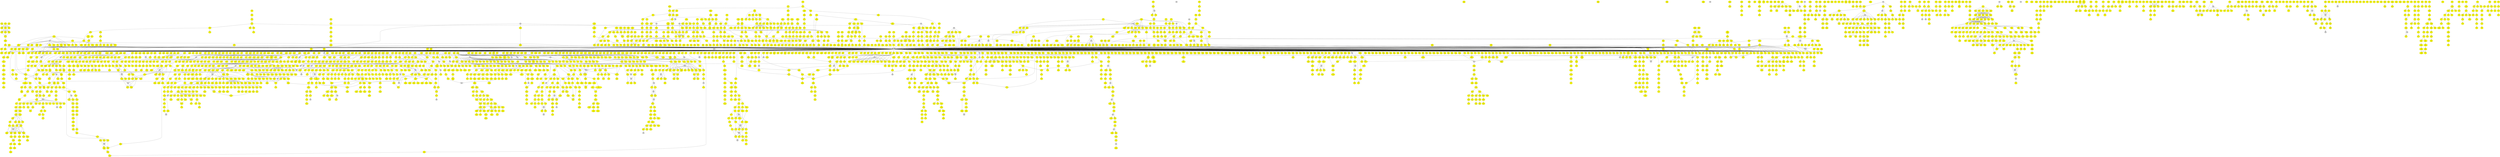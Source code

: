 strict digraph {
	graph [ fontname=Arial, fontsize=10 ];
	node [ fontname=Arial, fontsize=10 ];
	edge [ fontname=Arial, fontsize=10 ];
	"8460"	[id="n309",label="309\nR09046\n-.-.-.-",style=filled,fillcolor=yellow];
	"8461"	[id="n310",label="310\nR09045\n-.-.-.-",style=filled,fillcolor=yellow];
	"8462"	[id="n311",label="311\nR09044\n-.-.-.-",style=filled,fillcolor=yellow];
	"8463"	[id="n312",label="312\nR09043\n-.-.-.-",style=filled,fillcolor=yellow];
	"8464"	[id="n313",label="313\nR09042\n1.14.13.116",style=filled,fillcolor=yellow];
	"8465"	[id="n314",label="314\nR09041\n-.-.-.-",style=filled,fillcolor=yellow];
	"8466"	[id="n315",label="315\nR09040\n2.5.1.93",style=filled,fillcolor=yellow];
	"65124"	[id="n164",label="MBB\n164",style=filled];
	"8467"	[id="n316",label="316\nR04993\n2.1.1.163",style=filled,fillcolor=yellow];
	"8468"	[id="n317",label="317\nR05617\n2.5.1.74",style=filled,fillcolor=yellow];
	"65125"	[id="n165",label="MBB\n165",style=filled];
	"8469"	[id="n318",label="318\nR06859\n2.1.1.163",style=filled,fillcolor=yellow];
	"8470"	[id="n319",label="319\nR06858\n-.-.-.-",style=filled,fillcolor=yellow];
	"8471"	[id="n320",label="320\nR07262\n3.1.2.28",style=filled,fillcolor=yellow];
	"8348"	[id="n105",label="MBB\n105",style=filled];
	"8472"	[id="n321",label="321\nR04031\n4.2.1.113",style=filled,fillcolor=yellow];
	"8473"	[id="n322",label="322\nR08166\n4.2.99.20",style=filled,fillcolor=yellow];
	"8474"	[id="n323",label="323\nR08165\n2.2.1.9",style=filled,fillcolor=yellow];
	"8475"	[id="n324",label="324\nR08596\n-.-.-.-",style=filled,fillcolor=yellow];
	"8476"	[id="n325",label="325\nR08589\n-.-.-.-",style=filled,fillcolor=yellow];
	"8477"	[id="n326",label="326\nR08588\n1.21.98.1",style=filled,fillcolor=yellow];
	"8478"	[id="n327",label="327\nR08587\n3.2.2.26",style=filled,fillcolor=yellow];
	"8479"	[id="n328",label="328\nR10695\n3.5.4.40",style=filled,fillcolor=yellow];
	"8480"	[id="n329",label="329\nR10668\n3.2.2.30",style=filled,fillcolor=yellow];
	"8481"	[id="n330",label="330\nR10667\n2.5.1.120",style=filled,fillcolor=yellow];
	"8482"	[id="n331",label="331\nR10666\n4.2.1.151",style=filled,fillcolor=yellow];
	"8483"	[id="n332",label="332\nR08578\n6.1.1.26",style=filled,fillcolor=yellow];
	"8484"	[id="n333",label="333\nR10013\n-.-.-.-",style=filled,fillcolor=yellow];
	"8485"	[id="n334",label="334\nR10012\n-.-.-.-",style=filled,fillcolor=yellow];
	"8486"	[id="n335",label="335\nR10011\n-.-.-.-",style=filled,fillcolor=yellow];
	"8487"	[id="n336",label="336\nR10010\n5.4.99.58",style=filled,fillcolor=yellow];
	"8374"	[id="n174",label="MBB\n174",style=filled];
	"8488"	[id="n337",label="337\nR02852\n5.4.3.3",style=filled,fillcolor=yellow];
	"8489"	[id="n338",label="338\nR08417\n-.-.-.-",style=filled,fillcolor=yellow];
	"8490"	[id="n339",label="339\nR08416\n-.-.-.-",style=filled,fillcolor=yellow];
	"8491"	[id="n340",label="340\nR08415\n-.-.-.-",style=filled,fillcolor=yellow];
	"8369"	[id="n166",label="MBB\n166",style=filled];
	"8492"	[id="n341",label="341\nR02317\n1.4.1.18",style=filled,fillcolor=yellow];
	"64128"	[id="n342",label="342\nR08157\n3.1.2.21",style=filled,fillcolor=yellow];
	"64129"	[id="n343",label="343\nR08158\n3.1.2.21",style=filled,fillcolor=yellow];
	"8495"	[id="n344",label="344\nR11673\n-.-.-.-",style=filled,fillcolor=yellow];
	"8496"	[id="n345",label="345\nR11663\nR11666\n-.-.-.-",style=filled,fillcolor=yellow];
	"8497"	[id="n346",label="346\nR11664\n-.-.-.-",style=filled,fillcolor=yellow];
	"64130"	[id="n347",label="347\nR04014\n3.1.2.21",style=filled,fillcolor=yellow];
	"65365"	[id="n348",label="348\nR08159\n2.3.1.85",style=filled,fillcolor=yellow];
	"8500"	[id="n349",label="349\nR08159\n3.1.2.14",style=filled,fillcolor=yellow];
	"8501"	[id="n350",label="350\nR09458\n-.-.-.-",style=filled,fillcolor=yellow];
	"8502"	[id="n351",label="351\nR09455\n-.-.-.-",style=filled,fillcolor=yellow];
	"8503"	[id="n352",label="352\nR09464\n-.-.-.-",style=filled,fillcolor=yellow];
	"8504"	[id="n353",label="353\nR09463\n1.11.2.3",style=filled,fillcolor=yellow];
	"8505"	[id="n354",label="354\nR09452\n1.14.14.80",style=filled,fillcolor=yellow];
	"8506"	[id="n355",label="355\nR09461\n-.-.-.-",style=filled,fillcolor=yellow];
	"8507"	[id="n356",label="356\nR09465\n-.-.-.-",style=filled,fillcolor=yellow];
	"8508"	[id="n357",label="357\nR09453\n-.-.-.-",style=filled,fillcolor=yellow];
	"8509"	[id="n358",label="358\nR09462\n1.11.2.3",style=filled,fillcolor=yellow];
	"8510"	[id="n359",label="359\nR02814\n3.1.2.14",style=filled,fillcolor=yellow];
	"8511"	[id="n360",label="360\nR03370\n1.14.19.2",style=filled,fillcolor=yellow];
	"8512"	[id="n361",label="361\nR08163\n3.1.2.14",style=filled,fillcolor=yellow];
	"8341"	[id="n83",label="MBB\n83",style=filled];
	"65366"	[id="n362",label="362\nR07762\n2.3.1.179",style=filled,fillcolor=yellow];
	"8514"	[id="n363",label="363\nR08162\n3.1.2.14",style=filled,fillcolor=yellow];
	"8515"	[id="n364",label="364\nR08161\n1.14.19.2",style=filled,fillcolor=yellow];
	"8516"	[id="n365",label="365\nR09457\n-.-.-.-",style=filled,fillcolor=yellow];
	"8517"	[id="n366",label="366\nR09448\n-.-.-.-",style=filled,fillcolor=yellow];
	"8518"	[id="n367",label="367\nR09460\n-.-.-.-",style=filled,fillcolor=yellow];
	"8519"	[id="n368",label="368\nR09106\n2.3.1.188",style=filled,fillcolor=yellow];
	"8520"	[id="n369",label="369\nR09451\n1.14.14.80",style=filled,fillcolor=yellow];
	"65266"	[id="n370",label="370\nR08107\n-.-.-.-",style=filled,fillcolor=yellow];
	"65739"	[id="n371",label="371\nR05922\n-.-.-.-",style=filled,fillcolor=yellow];
	"63239"	[id="n1.2.5.4.13",label="1.2.5.4.13\nR05921\n-.-.-.-",style=filled,fillcolor=yellow];
	"63240"	[id="n1.2.5.4.14",label="1.2.5.4.14\nR05920\n-.-.-.-",style=filled,fillcolor=yellow];
	"65197"	[id="n1.2.2.0.0.1",label="1.2.2.0.0.1\nR05919\n-.-.-.-",style=filled,fillcolor=yellow];
	"65198"	[id="n1.2.2.0.0.2",label="1.2.2.0.0.2\nR05918\n-.-.-.-",style=filled,fillcolor=yellow];
	"8375"	[id="n175",label="MBB\n175",style=filled];
	"65199"	[id="n376",label="376\nR06525\n1.14.18.5",style=filled,fillcolor=yellow];
	"65265"	[id="n377",label="377\nR04034\n3.1.1.32",style=filled,fillcolor=yellow];
	"65253"	[id="n378",label="378\nR01348\n1.14.14.80",style=filled,fillcolor=yellow];
	"8530"	[id="n379",label="379\nR04121\n1.14.14.1",style=filled,fillcolor=yellow];
	"8531"	[id="n380",label="380\nR01347\n1.14.15.3",style=filled,fillcolor=yellow];
	"8336"	[id="n63",label="MBB\n63",style=filled];
	"8532"	[id="n381",label="381\nR06867\n-.-.-.-",style=filled,fillcolor=yellow];
	"8533"	[id="n382",label="382\nR03468\n2.4.99.5",style=filled,fillcolor=yellow];
	"8534"	[id="n383",label="383\nR04472\n2.4.1.184",style=filled,fillcolor=yellow];
	"8535"	[id="n384",label="384\nR10864\n-.-.-.-",style=filled,fillcolor=yellow];
	"8536"	[id="n385",label="385\nR10849\n2.7.8.20",style=filled,fillcolor=yellow];
	"8537"	[id="n386",label="386\nR05164\n2.4.1.315",style=filled,fillcolor=yellow];
	"8538"	[id="n387",label="387\nR10850\n2.4.1.337",style=filled,fillcolor=yellow];
	"8539"	[id="n388",label="388\nR10863\n-.-.-.-",style=filled,fillcolor=yellow];
	"8540"	[id="n389",label="389\nR05081\n2.7.8.20",style=filled,fillcolor=yellow];
	"8541"	[id="n390",label="390\nR04377\n2.4.1.315",style=filled,fillcolor=yellow];
	"8542"	[id="n391",label="391\nR05176\n5.1.3.20",style=filled,fillcolor=yellow];
	"8543"	[id="n392",label="392\nR05644\n2.7.7.70",style=filled,fillcolor=yellow];
	"8544"	[id="n393",label="393\nR05647\n3.1.3.82",style=filled,fillcolor=yellow];
	"8545"	[id="n394",label="394\nR05646\n2.7.1.167",style=filled,fillcolor=yellow];
	"8546"	[id="n395",label="395\nR05645\n5.3.1.28",style=filled,fillcolor=yellow];
	"8547"	[id="n396",label="396\nR09772\n2.7.7.71",style=filled,fillcolor=yellow];
	"8548"	[id="n397",label="397\nR09771\n3.1.3.83",style=filled,fillcolor=yellow];
	"8549"	[id="n398",label="398\nR09770\n2.7.1.168",style=filled,fillcolor=yellow];
	"8550"	[id="n399",label="399\nR09769\n5.3.1.28",style=filled,fillcolor=yellow];
	"8551"	[id="n400",label="400\nR05471\n-.-.-.-",style=filled,fillcolor=yellow];
	"8552"	[id="n401",label="401\nR05470\n-.-.-.-",style=filled,fillcolor=yellow];
	"8553"	[id="n402",label="402\nR05469\n1.14.11.21",style=filled,fillcolor=yellow];
	"8554"	[id="n403",label="403\nR05468\n1.14.11.21",style=filled,fillcolor=yellow];
	"8555"	[id="n404",label="404\nR05357\n3.5.3.22",style=filled,fillcolor=yellow];
	"8556"	[id="n405",label="405\nR05466\n1.14.11.21",style=filled,fillcolor=yellow];
	"8557"	[id="n406",label="406\nR05467\n6.3.3.4",style=filled,fillcolor=yellow];
	"8558"	[id="n407",label="407\nR05465\n2.5.1.66",style=filled,fillcolor=yellow];
	"8559"	[id="n408",label="408\nR03110\n2.7.8.22",style=filled,fillcolor=yellow];
	"65268"	[id="n409",label="409\nR07380\n-.-.-.-",style=filled,fillcolor=yellow];
	"8561"	[id="n410",label="410\nR07386\n-.-.-.-",style=filled,fillcolor=yellow];
	"8335"	[id="n56",label="MBB\n56",style=filled];
	"64769"	[id="n411",label="411\nR04571\n1.14.99.19",style=filled,fillcolor=yellow];
	"65747"	[id="n412",label="412\nR06364\n2.7.8.1",style=filled,fillcolor=yellow];
	"65120"	[id="n112",label="MBB\n112",style=filled];
	"65748"	[id="n413",label="413\nR07389\n2.7.8.2",style=filled,fillcolor=yellow];
	"65749"	[id="n414",label="414\nR10805\n2.8.2.11",style=filled,fillcolor=yellow];
	"65750"	[id="n415",label="415\nR10804\n2.4.1.47",style=filled,fillcolor=yellow];
	"65751"	[id="n416",label="416\nR04162\n3.1.3.4",style=filled,fillcolor=yellow];
	"8568"	[id="n417",label="417\nR04361\n-.-.-.-",style=filled,fillcolor=yellow];
	"8569"	[id="n418",label="418\nR04363\n2.3.1.125",style=filled,fillcolor=yellow];
	"65746"	[id="n419",label="419\nR04321\n2.7.8.2",style=filled,fillcolor=yellow];
	"8571"	[id="n420",label="420\nR03454\n3.1.3.59",style=filled,fillcolor=yellow];
	"8572"	[id="n421",label="421\nR03455\n2.3.1.105",style=filled,fillcolor=yellow];
	"8573"	[id="n422",label="422\nR04360\n1.1.1.101",style=filled,fillcolor=yellow];
	"65263"	[id="n423",label="423\nR04311\n2.5.1.26",style=filled,fillcolor=yellow];
	"8575"	[id="n424",label="424\nR10255\n2.7.8.38",style=filled,fillcolor=yellow];
	"8576"	[id="n425",label="425\nR08966\n2.7.7.67",style=filled,fillcolor=yellow];
	"8577"	[id="n426",label="426\nR10331\n1.3.7.11",style=filled,fillcolor=yellow];
	"8578"	[id="n427",label="427\nR10325\nR10326\n1.3.1.101",style=filled,fillcolor=yellow];
	"8579"	[id="n428",label="428\nR04520\n2.5.1.42",style=filled,fillcolor=yellow];
	"8580"	[id="n429",label="429\nR04158\n2.5.1.41",style=filled,fillcolor=yellow];
	"8581"	[id="n430",label="430\nR05679\nR05680\n1.1.1.261",style=filled,fillcolor=yellow];
	"65342"	[id="n431",label="431\nR10994\n6.3.2.3",style=filled,fillcolor=yellow];
	"65343"	[id="n432",label="432\nR10993\n6.3.2.2",style=filled,fillcolor=yellow];
	"8584"	[id="n433",label="433\nR06506\n-.-.-.-",style=filled,fillcolor=yellow];
	"8585"	[id="n434",label="434\nR05519\n-.-.-.-",style=filled,fillcolor=yellow];
	"8586"	[id="n435",label="435\nR05520\n2.1.1.254",style=filled,fillcolor=yellow];
	"8587"	[id="n436",label="436\nR05522\n1.14.13.154",style=filled,fillcolor=yellow];
	"8588"	[id="n437",label="437\nR05521\n1.14.13.154",style=filled,fillcolor=yellow];
	"8589"	[id="n438",label="438\nR05532\n2.1.1.254",style=filled,fillcolor=yellow];
	"8590"	[id="n439",label="439\nR05531\n2.4.1.278",style=filled,fillcolor=yellow];
	"8591"	[id="n440",label="440\nR05530\n2.4.1.328",style=filled,fillcolor=yellow];
	"8592"	[id="n441",label="441\nR05270\n1.14.15.35",style=filled,fillcolor=yellow];
	"8593"	[id="n442",label="442\nR00918\n2.3.1.94",style=filled,fillcolor=yellow];
	"8594"	[id="n443",label="443\nR10627\n1.14.15.33",style=filled,fillcolor=yellow];
	"8595"	[id="n444",label="444\nR10626\n1.14.15.33",style=filled,fillcolor=yellow];
	"8596"	[id="n445",label="445\nR06464\n1.14.15.33",style=filled,fillcolor=yellow];
	"8597"	[id="n446",label="446\nR06461\n2.4.1.277",style=filled,fillcolor=yellow];
	"8598"	[id="n447",label="447\nR06459\n2.3.1.240",style=filled,fillcolor=yellow];
	"8599"	[id="n448",label="448\nR10628\n1.14.15.33",style=filled,fillcolor=yellow];
	"8600"	[id="n449",label="449\nR06463\n1.14.15.33",style=filled,fillcolor=yellow];
	"8601"	[id="n450",label="450\nR06462\n1.14.15.33",style=filled,fillcolor=yellow];
	"8602"	[id="n451",label="451\nR06460\n2.4.1.277",style=filled,fillcolor=yellow];
	"8603"	[id="n452",label="452\nR06458\n2.3.1.239",style=filled,fillcolor=yellow];
	"8604"	[id="n453",label="453\nR07762\n2.3.1.41",style=filled,fillcolor=yellow];
	"8376"	[id="n176",label="MBB\n176",style=filled];
	"8605"	[id="n454",label="454\nR08910\n4.3.2.6",style=filled,fillcolor=yellow];
	"8606"	[id="n455",label="455\nR08909\n2.3.2.19",style=filled,fillcolor=yellow];
	"8607"	[id="n456",label="456\nR08908\n1.14.14.13",style=filled,fillcolor=yellow];
	"8608"	[id="n457",label="457\nR08906\n6.2.1.39",style=filled,fillcolor=yellow];
	"8609"	[id="n458",label="458\nR08907\n4.1.1.95",style=filled,fillcolor=yellow];
	"8610"	[id="n459",label="459\nR08905\n6.2.1.39",style=filled,fillcolor=yellow];
	"8611"	[id="n460",label="460\nR10742\n-.-.-.-",style=filled,fillcolor=yellow];
	"8612"	[id="n461",label="461\nR10741\n-.-.-.-",style=filled,fillcolor=yellow];
	"8613"	[id="n462",label="462\nR10746\n-.-.-.-",style=filled,fillcolor=yellow];
	"8614"	[id="n463",label="463\nR10752\n-.-.-.-",style=filled,fillcolor=yellow];
	"8615"	[id="n464",label="464\nR10751\n-.-.-.-",style=filled,fillcolor=yellow];
	"8616"	[id="n465",label="465\nR10750\n-.-.-.-",style=filled,fillcolor=yellow];
	"8617"	[id="n466",label="466\nR10735\n-.-.-.-",style=filled,fillcolor=yellow];
	"8618"	[id="n467",label="467\nR10749\n-.-.-.-",style=filled,fillcolor=yellow];
	"8619"	[id="n468",label="468\nR04014\n-.-.-.-",style=filled,fillcolor=yellow];
	"8620"	[id="n469",label="469\nR10714\n-.-.-.-",style=filled,fillcolor=yellow];
	"64490"	[id="n470",label="470\nR07769\n2.3.1.181",style=filled,fillcolor=yellow];
	"64491"	[id="n471",label="471\nR07768\n2.8.1.8",style=filled,fillcolor=yellow];
	"64492"	[id="n472",label="472\nR07767\n2.8.1.8",style=filled,fillcolor=yellow];
	"64493"	[id="n473",label="473\nR07766\n2.3.1.181",style=filled,fillcolor=yellow];
	"65374"	[id="n474",label="474\nR07162\n1.3.1.38",style=filled,fillcolor=yellow];
	"8626"	[id="n475",label="475\nR00385\n1.3.1.8",style=filled,fillcolor=yellow];
	"64054"	[id="n64",label="MBB\n64",style=filled];
	"65173"	[id="n476",label="476\nR00391\n2.3.1.16",style=filled,fillcolor=yellow];
	"8628"	[id="n477",label="477\nR00474\n2.2.1.5",style=filled,fillcolor=yellow];
	"8629"	[id="n478",label="478\nR03040\n2.3.3.12",style=filled,fillcolor=yellow];
	"8630"	[id="n479",label="479\nR01180\n2.3.3.7",style=filled,fillcolor=yellow];
	"65930"	[id="n480",label="480\nR08250\n2.3.1.5",style=filled,fillcolor=yellow];
	"8632"	[id="n481",label="481\nR09082\n4.1.1.96",style=filled,fillcolor=yellow];
	"8633"	[id="n482",label="482\nR09080\n1.5.1.43",style=filled,fillcolor=yellow];
	"8634"	[id="n483",label="483\nR11525\n1.14.13.231",style=filled,fillcolor=yellow];
	"8635"	[id="n484",label="484\nR09192\n1.3.98.4",style=filled,fillcolor=yellow];
	"8636"	[id="n485",label="485\nR09198\n1.14.13.234",style=filled,fillcolor=yellow];
	"8637"	[id="n486",label="486\nR11449\n1.14.13.231",style=filled,fillcolor=yellow];
	"8638"	[id="n487",label="487\nR11526\n1.14.13.231",style=filled,fillcolor=yellow];
	"8639"	[id="n488",label="488\nR11478\n1.14.19.49",style=filled,fillcolor=yellow];
	"8640"	[id="n489",label="489\nR05459\n1.3.98.4",style=filled,fillcolor=yellow];
	"8641"	[id="n490",label="490\nR04060\n1.14.13.38",style=filled,fillcolor=yellow];
	"8642"	[id="n491",label="491\nR09191\n2.1.1.335",style=filled,fillcolor=yellow];
	"8643"	[id="n492",label="492\nR09197\n-.-.-.-",style=filled,fillcolor=yellow];
	"8644"	[id="n493",label="493\nR05462\n1.14.13.233",style=filled,fillcolor=yellow];
	"8645"	[id="n494",label="494\nR05463\n1.14.13.232",style=filled,fillcolor=yellow];
	"8646"	[id="n495",label="495\nR09190\n1.14.13.232|1.14.13.233",style=filled,fillcolor=yellow];
	"8647"	[id="n496",label="496\nR09189\n-.-.-.-",style=filled,fillcolor=yellow];
	"8648"	[id="n497",label="497\nR09196\n-.-.-.-",style=filled,fillcolor=yellow];
	"8649"	[id="n498",label="498\nR09188\n-.-.-.-",style=filled,fillcolor=yellow];
	"8650"	[id="n499",label="499\nR09187\n-.-.-.-",style=filled,fillcolor=yellow];
	"8651"	[id="n500",label="500\nR06642\n-.-.-.-",style=filled,fillcolor=yellow];
	"8652"	[id="n501",label="501\nR11516\n2.3.1.260",style=filled,fillcolor=yellow];
	"64941"	[id="n502",label="502\nR09407\n1.14.14.1",style=filled,fillcolor=yellow];
	"65884"	[id="n503",label="503\nR09404\n1.14.14.1",style=filled,fillcolor=yellow];
	"64940"	[id="n504",label="504\nR09406\n1.14.14.1",style=filled,fillcolor=yellow];
	"64949"	[id="n505",label="505\nR09405\n1.14.14.1",style=filled,fillcolor=yellow];
	"65882"	[id="n506",label="506\nR09409\n2.5.1.18",style=filled,fillcolor=yellow];
	"8377"	[id="n177",label="MBB\n177",style=filled];
	"65885"	[id="n507",label="507\nR09410\n3.3.2.9",style=filled,fillcolor=yellow];
	"65892"	[id="n508",label="508\nR09408\n1.14.14.1",style=filled,fillcolor=yellow];
	"8660"	[id="n509",label="509\nR10319\n1.14.14.117",style=filled,fillcolor=yellow];
	"8661"	[id="n510",label="510\nR10483\n-.-.-.-",style=filled,fillcolor=yellow];
	"8662"	[id="n511",label="511\nR03111\n2.1.1.110",style=filled,fillcolor=yellow];
	"8663"	[id="n512",label="512\nR03112\n2.1.1.109",style=filled,fillcolor=yellow];
	"8664"	[id="n513",label="513\nR10481\n-.-.-.-",style=filled,fillcolor=yellow];
	"8665"	[id="n514",label="514\nR10479\n-.-.-.-",style=filled,fillcolor=yellow];
	"8666"	[id="n515",label="515\nR10320\n1.14.14.117",style=filled,fillcolor=yellow];
	"8667"	[id="n516",label="516\nR10482\n-.-.-.-",style=filled,fillcolor=yellow];
	"8668"	[id="n517",label="517\nR10307\n2.1.1.110",style=filled,fillcolor=yellow];
	"8669"	[id="n518",label="518\nR10403\n2.1.1.109",style=filled,fillcolor=yellow];
	"8670"	[id="n519",label="519\nR10480\n-.-.-.-",style=filled,fillcolor=yellow];
	"8671"	[id="n520",label="520\nR10402\n4.2.1.143",style=filled,fillcolor=yellow];
	"8378"	[id="n178",label="MBB\n178",style=filled];
	"8672"	[id="n521",label="521\nR10398\n3.1.1.94",style=filled,fillcolor=yellow];
	"8673"	[id="n522",label="522\nR10401\n3.1.1.94",style=filled,fillcolor=yellow];
	"8379"	[id="n179",label="MBB\n179",style=filled];
	"8674"	[id="n523",label="523\nR10478\n-.-.-.-",style=filled,fillcolor=yellow];
	"8675"	[id="n524",label="524\nR10477\n-.-.-.-",style=filled,fillcolor=yellow];
	"8380"	[id="n180",label="MBB\n180",style=filled];
	"8676"	[id="n525",label="525\nR10476\n-.-.-.-",style=filled,fillcolor=yellow];
	"8677"	[id="n526",label="526\nR10475\n4.2.1.142",style=filled,fillcolor=yellow];
	"8678"	[id="n527",label="527\nR10311\n1.1.1.352",style=filled,fillcolor=yellow];
	"8679"	[id="n528",label="528\nR10318\n1.14.14.116",style=filled,fillcolor=yellow];
	"8680"	[id="n529",label="529\nR10310\n1.1.1.352",style=filled,fillcolor=yellow];
	"8681"	[id="n530",label="530\nR10317\n1.14.14.116",style=filled,fillcolor=yellow];
	"8682"	[id="n531",label="531\nR10309\n1.1.1.349",style=filled,fillcolor=yellow];
	"8683"	[id="n532",label="532\nR10224\n1.13.12.20",style=filled,fillcolor=yellow];
	"8684"	[id="n533",label="533\nR10239\n2.3.1.221",style=filled,fillcolor=yellow];
	"8381"	[id="n181",label="MBB\n181",style=filled];
	"8685"	[id="n534",label="534\nR10744\n-.-.-.-",style=filled,fillcolor=yellow];
	"8686"	[id="n535",label="535\nR10743\n-.-.-.-",style=filled,fillcolor=yellow];
	"8687"	[id="n536",label="536\nR10740\n-.-.-.-",style=filled,fillcolor=yellow];
	"8688"	[id="n537",label="537\nR10739\n-.-.-.-",style=filled,fillcolor=yellow];
	"8689"	[id="n538",label="538\nR10738\n-.-.-.-",style=filled,fillcolor=yellow];
	"8690"	[id="n539",label="539\nR10756\n-.-.-.-",style=filled,fillcolor=yellow];
	"8691"	[id="n540",label="540\nR10755\n-.-.-.-",style=filled,fillcolor=yellow];
	"8692"	[id="n541",label="541\nR10754\n-.-.-.-",style=filled,fillcolor=yellow];
	"8693"	[id="n542",label="542\nR10753\n-.-.-.-",style=filled,fillcolor=yellow];
	"8694"	[id="n543",label="543\nR10737\n-.-.-.-",style=filled,fillcolor=yellow];
	"8695"	[id="n544",label="544\nR10736\n-.-.-.-",style=filled,fillcolor=yellow];
	"8696"	[id="n545",label="545\nR10415\n1.14.20.3",style=filled,fillcolor=yellow];
	"8697"	[id="n546",label="546\nR10556\n6.3.3.6",style=filled,fillcolor=yellow];
	"8698"	[id="n547",label="547\nR10485\n2.3.1.226",style=filled,fillcolor=yellow];
	"8699"	[id="n548",label="548\nR09091\n-.-.-.-",style=filled,fillcolor=yellow];
	"8700"	[id="n549",label="549\nR09090\n-.-.-.-",style=filled,fillcolor=yellow];
	"8701"	[id="n550",label="550\nR10893\n-.-.-.-",style=filled,fillcolor=yellow];
	"8342"	[id="n84",label="MBB\n84",style=filled];
	"8702"	[id="n551",label="551\nR10890\n-.-.-.-",style=filled,fillcolor=yellow];
	"8703"	[id="n552",label="552\nR10889\n-.-.-.-",style=filled,fillcolor=yellow];
	"8704"	[id="n553",label="553\nR10888\n-.-.-.-",style=filled,fillcolor=yellow];
	"8705"	[id="n554",label="554\nR10887\n-.-.-.-",style=filled,fillcolor=yellow];
	"8706"	[id="n555",label="555\nR10886\n-.-.-.-",style=filled,fillcolor=yellow];
	"8707"	[id="n556",label="556\nR10885\n-.-.-.-",style=filled,fillcolor=yellow];
	"8708"	[id="n557",label="557\nR10884\n-.-.-.-",style=filled,fillcolor=yellow];
	"8709"	[id="n558",label="558\nR02201\nR02203\n1.5.1.1",style=filled,fillcolor=yellow];
	"8710"	[id="n559",label="559\nR02203\n1.5.1.21",style=filled,fillcolor=yellow];
	"8711"	[id="n560",label="560\nR06743\n-.-.-.-",style=filled,fillcolor=yellow];
	"8712"	[id="n561",label="561\nR05128\n-.-.-.-",style=filled,fillcolor=yellow];
	"8713"	[id="n562",label="562\nR05130\n-.-.-.-",style=filled,fillcolor=yellow];
	"8714"	[id="n563",label="563\nR08425\n-.-.-.-",style=filled,fillcolor=yellow];
	"8715"	[id="n564",label="564\nR05131\n-.-.-.-",style=filled,fillcolor=yellow];
	"8716"	[id="n565",label="565\nR05129\n-.-.-.-",style=filled,fillcolor=yellow];
	"8717"	[id="n566",label="566\nR08422\n-.-.-.-",style=filled,fillcolor=yellow];
	"8718"	[id="n567",label="567\nR08424\n-.-.-.-",style=filled,fillcolor=yellow];
	"8719"	[id="n568",label="568\nR08423\n-.-.-.-",style=filled,fillcolor=yellow];
	"8720"	[id="n569",label="569\nR03994\n2.3.1.145",style=filled,fillcolor=yellow];
	"8721"	[id="n570",label="570\nR09052\n-.-.-.-",style=filled,fillcolor=yellow];
	"8722"	[id="n571",label="571\nR03666\n-.-.-.-",style=filled,fillcolor=yellow];
	"8382"	[id="n182",label="MBB\n182",style=filled];
	"8723"	[id="n572",label="572\nR08354\n6.3.1.9",style=filled,fillcolor=yellow];
	"65663"	[id="n573",label="573\nR08359\n2.5.1.16",style=filled,fillcolor=yellow];
	"8725"	[id="n574",label="574\nR10091\n6.3.2.39",style=filled,fillcolor=yellow];
	"8726"	[id="n575",label="575\nR10090\n6.3.2.38",style=filled,fillcolor=yellow];
	"8727"	[id="n576",label="576\nR03168\n2.3.1.102",style=filled,fillcolor=yellow];
	"8728"	[id="n577",label="577\nR00448\n1.14.13.59",style=filled,fillcolor=yellow];
	"8729"	[id="n578",label="578\nR06741\n-.-.-.-",style=filled,fillcolor=yellow];
	"8730"	[id="n579",label="579\nR06740\n1.4.3.21",style=filled,fillcolor=yellow];
	"8731"	[id="n580",label="580\nR08418\n-.-.-.-",style=filled,fillcolor=yellow];
	"8732"	[id="n581",label="581\nR08420\n-.-.-.-",style=filled,fillcolor=yellow];
	"8733"	[id="n582",label="582\nR08419\n-.-.-.-",style=filled,fillcolor=yellow];
	"8734"	[id="n583",label="583\nR04205\n2.3.1.93",style=filled,fillcolor=yellow];
	"8735"	[id="n584",label="584\nR09050\n-.-.-.-",style=filled,fillcolor=yellow];
	"8736"	[id="n585",label="585\nR09049\n-.-.-.-",style=filled,fillcolor=yellow];
	"8737"	[id="n586",label="586\nR09048\n-.-.-.-",style=filled,fillcolor=yellow];
	"8738"	[id="n587",label="587\nR05032\n2.4.1.227",style=filled,fillcolor=yellow];
	"8739"	[id="n588",label="588\nR05630\n2.7.8.13",style=filled,fillcolor=yellow];
	"8740"	[id="n589",label="589\nR04617\n6.3.2.10",style=filled,fillcolor=yellow];
	"8741"	[id="n590",label="590\nR02788\n6.3.2.13",style=filled,fillcolor=yellow];
	"8742"	[id="n591",label="591\nR02663\n-.-.-.-",style=filled,fillcolor=yellow];
	"8743"	[id="n592",label="592\nR08199\n4.2.3.27",style=filled,fillcolor=yellow];
	"8744"	[id="n593",label="593\nR03917\n2.5.1.20",style=filled,fillcolor=yellow];
	"8745"	[id="n594",label="594\nR09244\n2.5.1.86",style=filled,fillcolor=yellow];
	"8746"	[id="n595",label="595\nR09731\n2.5.1.88",style=filled,fillcolor=yellow];
	"8747"	[id="n596",label="596\nR08528\n2.5.1.68",style=filled,fillcolor=yellow];
	"8748"	[id="n597",label="597\nR07489\n1.14.19.41",style=filled,fillcolor=yellow];
	"65381"	[id="n598",label="598\nR07488\n-.-.-.-",style=filled,fillcolor=yellow];
	"65382"	[id="n599",label="599\nR07487\n1.3.1.21",style=filled,fillcolor=yellow];
	"65383"	[id="n600",label="600\nR07486\n1.14.19.20",style=filled,fillcolor=yellow];
	"8752"	[id="n601",label="601\nR07485\n-.-.-.-",style=filled,fillcolor=yellow];
	"8753"	[id="n602",label="602\nR05776\n2.1.1.143",style=filled,fillcolor=yellow];
	"8754"	[id="n603",label="603\nR03677\n-.-.-.-",style=filled,fillcolor=yellow];
	"8755"	[id="n604",label="604\nR05641\n1.3.1.71",style=filled,fillcolor=yellow];
	"8756"	[id="n605",label="605\nR07506\n1.14.19.41",style=filled,fillcolor=yellow];
	"65434"	[id="n606",label="606\nR07505\n1.14.19.20",style=filled,fillcolor=yellow];
	"8383"	[id="n183",label="MBB\n183",style=filled];
	"8758"	[id="n607",label="607\nR08841\n-.-.-.-",style=filled,fillcolor=yellow];
	"8759"	[id="n608",label="608\nR09762\n-.-.-.-",style=filled,fillcolor=yellow];
	"8760"	[id="n609",label="609\nR07471\n-.-.-.-",style=filled,fillcolor=yellow];
	"8761"	[id="n610",label="610\nR09761\n-.-.-.-",style=filled,fillcolor=yellow];
	"8762"	[id="n611",label="611\nR07470\n-.-.-.-",style=filled,fillcolor=yellow];
	"8763"	[id="n612",label="612\nR08840\n-.-.-.-",style=filled,fillcolor=yellow];
	"8351"	[id="n113",label="MBB\n113",style=filled];
	"8764"	[id="n613",label="613\nR07457\n-.-.-.-",style=filled,fillcolor=yellow];
	"8765"	[id="n614",label="614\nR07455\n-.-.-.-",style=filled,fillcolor=yellow];
	"8766"	[id="n615",label="615\nR07458\n-.-.-.-",style=filled,fillcolor=yellow];
	"8767"	[id="n616",label="616\nR07451\n-.-.-.-",style=filled,fillcolor=yellow];
	"8768"	[id="n617",label="617\nR07450\n-.-.-.-",style=filled,fillcolor=yellow];
	"8769"	[id="n618",label="618\nR07474\n-.-.-.-",style=filled,fillcolor=yellow];
	"8352"	[id="n114",label="MBB\n114",style=filled];
	"8770"	[id="n619",label="619\nR07790\n-.-.-.-",style=filled,fillcolor=yellow];
	"8771"	[id="n620",label="620\nR07789\n-.-.-.-",style=filled,fillcolor=yellow];
	"8772"	[id="n621",label="621\nR07786\n1.14.14.147",style=filled,fillcolor=yellow];
	"8773"	[id="n622",label="622\nR07448\n-.-.-.-",style=filled,fillcolor=yellow];
	"8774"	[id="n623",label="623\nR07472\n-.-.-.-",style=filled,fillcolor=yellow];
	"8775"	[id="n624",label="624\nR07791\n1.14.14.147",style=filled,fillcolor=yellow];
	"8776"	[id="n625",label="625\nR07792\n1.14.14.147",style=filled,fillcolor=yellow];
	"8384"	[id="n184",label="MBB\n184",style=filled];
	"8777"	[id="n626",label="626\nR07447\n1.3.1.22",style=filled,fillcolor=yellow];
	"8778"	[id="n627",label="627\nR07787\n1.14.14.147",style=filled,fillcolor=yellow];
	"8779"	[id="n628",label="628\nR07446\n-.-.-.-",style=filled,fillcolor=yellow];
	"8780"	[id="n629",label="629\nR07445\n-.-.-.-",style=filled,fillcolor=yellow];
	"8781"	[id="n630",label="630\nR07453\n-.-.-.-",style=filled,fillcolor=yellow];
	"8782"	[id="n631",label="631\nR07454\n-.-.-.-",style=filled,fillcolor=yellow];
	"8783"	[id="n632",label="632\nR07431\n-.-.-.-",style=filled,fillcolor=yellow];
	"8784"	[id="n633",label="633\nR07430\n-.-.-.-",style=filled,fillcolor=yellow];
	"8785"	[id="n634",label="634\nR07468\n-.-.-.-",style=filled,fillcolor=yellow];
	"8786"	[id="n635",label="635\nR07467\n-.-.-.-",style=filled,fillcolor=yellow];
	"8787"	[id="n636",label="636\nR07466\n-.-.-.-",style=filled,fillcolor=yellow];
	"8788"	[id="n637",label="637\nR07429\n1.3.1.22",style=filled,fillcolor=yellow];
	"8789"	[id="n638",label="638\nR07452\n-.-.-.-",style=filled,fillcolor=yellow];
	"8790"	[id="n639",label="639\nR07428\n-.-.-.-",style=filled,fillcolor=yellow];
	"8791"	[id="n640",label="640\nR07427\n-.-.-.-",style=filled,fillcolor=yellow];
	"65435"	[id="n641",label="641\nR07493\n-.-.-.-",style=filled,fillcolor=yellow];
	"8793"	[id="n642",label="642\nR11097\n1.14.19.41",style=filled,fillcolor=yellow];
	"65436"	[id="n643",label="643\nR11096\n-.-.-.-",style=filled,fillcolor=yellow];
	"65437"	[id="n644",label="644\nR07492\n1.3.1.21",style=filled,fillcolor=yellow];
	"65438"	[id="n645",label="645\nR07491\n1.14.19.20",style=filled,fillcolor=yellow];
	"8797"	[id="n646",label="646\nR07490\n-.-.-.-",style=filled,fillcolor=yellow];
	"65439"	[id="n647",label="647\nR07484\n5.3.3.5",style=filled,fillcolor=yellow];
	"65440"	[id="n648",label="648\nR07483\n1.3.1.70",style=filled,fillcolor=yellow];
	"65441"	[id="n649",label="649\nR05731\n1.14.14.154",style=filled,fillcolor=yellow];
	"8801"	[id="n650",label="650\nR03775\n5.5.1.9",style=filled,fillcolor=yellow];
	"8802"	[id="n651",label="651\nR07482\n-.-.-.-",style=filled,fillcolor=yellow];
	"8803"	[id="n652",label="652\nR07481\n2.1.1.41",style=filled,fillcolor=yellow];
	"8804"	[id="n653",label="653\nR03200\n5.4.99.8",style=filled,fillcolor=yellow];
	"8805"	[id="n654",label="654\nR04808\n-.-.-.-",style=filled,fillcolor=yellow];
	"65389"	[id="n655",label="655\nR08721\n1.1.1.181",style=filled,fillcolor=yellow];
	"65390"	[id="n656",label="656\nR07208\n1.14.14.26",style=filled,fillcolor=yellow];
	"65391"	[id="n657",label="657\nR07207\n1.14.14.25",style=filled,fillcolor=yellow];
	"65392"	[id="n658",label="658\nR08723\n1.1.1.181",style=filled,fillcolor=yellow];
	"65393"	[id="n659",label="659\nR07209\n1.14.14.29",style=filled,fillcolor=yellow];
	"65394"	[id="n660",label="660\nR07218\n1.14.99.38",style=filled,fillcolor=yellow];
	"8812"	[id="n661",label="661\nR08725\n-.-.-.-",style=filled,fillcolor=yellow];
	"65395"	[id="n662",label="662\nR08724\n1.1.1.181",style=filled,fillcolor=yellow];
	"65396"	[id="n663",label="663\nR07372\n1.14.14.29",style=filled,fillcolor=yellow];
	"64173"	[id="n664",label="664\nR07372\n1.14.14.23",style=filled,fillcolor=yellow];
	"65454"	[id="n665",label="665\nR08728\n1.1.1.181",style=filled,fillcolor=yellow];
	"65463"	[id="n666",label="666\nR08727\n1.14.14.29",style=filled,fillcolor=yellow];
	"8818"	[id="n667",label="667\nR08726\n-.-.-.-",style=filled,fillcolor=yellow];
	"65397"	[id="n668",label="668\nR08505\n1.14.15.15",style=filled,fillcolor=yellow];
	"65398"	[id="n669",label="669\nR08941\n3.1.6.2",style=filled,fillcolor=yellow];
	"65399"	[id="n670",label="670\nR08977\n2.8.2.2",style=filled,fillcolor=yellow];
	"65400"	[id="n671",label="671\nR02723\n1.14.15.6",style=filled,fillcolor=yellow];
	"65410"	[id="n672",label="672\nR04683\n2.4.1.17",style=filled,fillcolor=yellow];
	"65406"	[id="n673",label="673\nR02358\n2.4.1.17",style=filled,fillcolor=yellow];
	"8825"	[id="n674",label="674\nR02347\nR02349\n1.1.1.148",style=filled,fillcolor=yellow];
	"65523"	[id="n675",label="675\nR04353\n2.4.1.17",style=filled,fillcolor=yellow];
	"8827"	[id="n676",label="676\nR00536\n2.8.2.15",style=filled,fillcolor=yellow];
	"65524"	[id="n677",label="677\nR04762\n2.1.1.6",style=filled,fillcolor=yellow];
	"8829"	[id="n678",label="678\nR04762\n-.-.-.-",style=filled,fillcolor=yellow];
	"64181"	[id="n679",label="679\nR02354\nR02355\n1.14.14.1",style=filled,fillcolor=yellow];
	"65525"	[id="n680",label="680\nR04354\n2.4.1.17",style=filled,fillcolor=yellow];
	"8832"	[id="n681",label="681\nR00537\n2.8.2.15",style=filled,fillcolor=yellow];
	"65526"	[id="n682",label="682\nR04764\n2.1.1.6",style=filled,fillcolor=yellow];
	"8834"	[id="n683",label="683\nR04764\n-.-.-.-",style=filled,fillcolor=yellow];
	"64184"	[id="n684",label="684\nR03088\nR03090\n1.14.14.1",style=filled,fillcolor=yellow];
	"64185"	[id="n685",label="685\nR02354\nR02355\n-.-.-.-",style=filled,fillcolor=yellow];
	"8837"	[id="n686",label="686\nR03086\n1.14.99.11",style=filled,fillcolor=yellow];
	"65412"	[id="n687",label="687\nR03091\n2.4.1.17",style=filled,fillcolor=yellow];
	"8839"	[id="n688",label="688\nR00535\n2.8.2.15",style=filled,fillcolor=yellow];
	"64187"	[id="n689",label="689\nR03088\nR03090\n-.-.-.-",style=filled,fillcolor=yellow];
	"8330"	[id="n43",label="MBB\n43",style=filled];
	"65413"	[id="n690",label="690\nR03087\n1.14.14.14",style=filled,fillcolor=yellow];
	"8842"	[id="n691",label="691\nR03087\n-.-.-.-",style=filled,fillcolor=yellow];
	"65414"	[id="n692",label="692\nR04761\n1.14.14.14",style=filled,fillcolor=yellow];
	"8844"	[id="n693",label="693\nR04761\n-.-.-.-",style=filled,fillcolor=yellow];
	"65415"	[id="n694",label="694\nR02501\n1.14.14.14",style=filled,fillcolor=yellow];
	"64191"	[id="n695",label="695\nR08963\n1.1.1.50",style=filled,fillcolor=yellow];
	"65416"	[id="n696",label="696\nR02497\n1.3.1.22",style=filled,fillcolor=yellow];
	"65417"	[id="n697",label="697\nR02498\n1.3.1.3",style=filled,fillcolor=yellow];
	"65418"	[id="n698",label="698\nR02502\n2.4.1.17",style=filled,fillcolor=yellow];
	"8385"	[id="n185",label="MBB\n185",style=filled];
	"8850"	[id="n699",label="699\nR02503\n-.-.-.-",style=filled,fillcolor=yellow];
	"8851"	[id="n700",label="700\nR02497\n1.3.99.5",style=filled,fillcolor=yellow];
	"8852"	[id="n701",label="701\nR02501\n1.14.14.1",style=filled,fillcolor=yellow];
	"64195"	[id="n702",label="702\nR08945\nR08980\n1.1.1.62",style=filled,fillcolor=yellow];
	"65401"	[id="n703",label="703\nR04758\n1.1.1.146",style=filled,fillcolor=yellow];
	"65402"	[id="n704",label="704\nR02725\n1.14.15.4",style=filled,fillcolor=yellow];
	"65521"	[id="n705",label="705\nR04352\n2.4.1.17",style=filled,fillcolor=yellow];
	"64200"	[id="n706",label="706\nR04309\nR04310\n1.1.1.50",style=filled,fillcolor=yellow];
	"8858"	[id="n707",label="707\nR04309\n1.1.1.152",style=filled,fillcolor=yellow];
	"65403"	[id="n708",label="708\nR01835\n1.3.1.3",style=filled,fillcolor=yellow];
	"65522"	[id="n709",label="709\nR02478\n2.4.1.17",style=filled,fillcolor=yellow];
	"64204"	[id="n710",label="710\nR02476\nR02477\n1.1.1.50",style=filled,fillcolor=yellow];
	"65407"	[id="n711",label="711\nR02351\n1.14.14.14",style=filled,fillcolor=yellow];
	"8863"	[id="n712",label="712\nR02351\n-.-.-.-",style=filled,fillcolor=yellow];
	"65408"	[id="n713",label="713\nR04759\n1.14.14.14",style=filled,fillcolor=yellow];
	"8865"	[id="n714",label="714\nR04759\n-.-.-.-",style=filled,fillcolor=yellow];
	"65409"	[id="n715",label="715\nR01840\n1.14.14.14",style=filled,fillcolor=yellow];
	"8867"	[id="n716",label="716\nR01833\n1.14.99.12",style=filled,fillcolor=yellow];
	"8868"	[id="n717",label="717\nR01842\n-.-.-.-",style=filled,fillcolor=yellow];
	"8869"	[id="n718",label="718\nR01840\n1.14.14.1",style=filled,fillcolor=yellow];
	"8870"	[id="n719",label="719\nR02377\n1.1.1.202",style=filled,fillcolor=yellow];
	"8871"	[id="n720",label="720\nR06980\n1.2.1.73",style=filled,fillcolor=yellow];
	"8872"	[id="n721",label="721\nR11226\n1.3.1.111",style=filled,fillcolor=yellow];
	"8873"	[id="n722",label="722\nR11514\n2.5.1.133",style=filled,fillcolor=yellow];
	"8874"	[id="n723",label="723\nR11518\n1.3.1.111",style=filled,fillcolor=yellow];
	"8875"	[id="n724",label="724\nR11517\n2.5.1.133",style=filled,fillcolor=yellow];
	"8876"	[id="n725",label="725\nR09056\n-.-.-.-",style=filled,fillcolor=yellow];
	"8877"	[id="n726",label="726\nR09055\n1.1.1.396",style=filled,fillcolor=yellow];
	"8878"	[id="n727",label="727\nR09054\n4.2.1.165",style=filled,fillcolor=yellow];
	"8879"	[id="n728",label="728\nR09053\n1.3.7.15",style=filled,fillcolor=yellow];
	"8880"	[id="n729",label="729\nR09060\n1.3.7.15",style=filled,fillcolor=yellow];
	"8881"	[id="n730",label="730\nR09059\n4.2.1.165",style=filled,fillcolor=yellow];
	"8882"	[id="n731",label="731\nR11509\n2.1.1.332",style=filled,fillcolor=yellow];
	"8883"	[id="n732",label="732\nR11508\n2.1.1.332",style=filled,fillcolor=yellow];
	"8884"	[id="n733",label="733\nR11507\n2.1.1.331",style=filled,fillcolor=yellow];
	"8885"	[id="n734",label="734\nR09061\n3.1.1.100",style=filled,fillcolor=yellow];
	"8886"	[id="n735",label="735\nR09032\n1.3.7.12",style=filled,fillcolor=yellow];
	"8887"	[id="n736",label="736\nR08921\n1.14.15.17",style=filled,fillcolor=yellow];
	"8888"	[id="n737",label="737\nR08974\n3.1.1.82",style=filled,fillcolor=yellow];
	"8889"	[id="n738",label="738\nR09033\n4.99.1.10",style=filled,fillcolor=yellow];
	"8890"	[id="n739",label="739\nR08584\n4.99.1.10",style=filled,fillcolor=yellow];
	"8331"	[id="n46",label="MBB\n46",style=filled];
	"8891"	[id="n740",label="740\nR06282\n1.3.7.7",style=filled,fillcolor=yellow];
	"8892"	[id="n741",label="741\nR03845\n1.3.1.33",style=filled,fillcolor=yellow];
	"8893"	[id="n742",label="742\nR06896\n1.3.1.75",style=filled,fillcolor=yellow];
	"8894"	[id="n743",label="743\nR06272\n1.3.1.75",style=filled,fillcolor=yellow];
	"8895"	[id="n744",label="744\nR06288\n-.-.-.-",style=filled,fillcolor=yellow];
	"8896"	[id="n745",label="745\nR06287\n-.-.-.-",style=filled,fillcolor=yellow];
	"8897"	[id="n746",label="746\nR06286\n1.3.1.33",style=filled,fillcolor=yellow];
	"8898"	[id="n747",label="747\nR06271\n-.-.-.-",style=filled,fillcolor=yellow];
	"8899"	[id="n748",label="748\nR11519\n1.3.7.13",style=filled,fillcolor=yellow];
	"8900"	[id="n749",label="749\nR06270\n1.21.98.3",style=filled,fillcolor=yellow];
	"8901"	[id="n750",label="750\nR06267\n1.14.13.81",style=filled,fillcolor=yellow];
	"8902"	[id="n751",label="751\nR06269\n1.21.98.3",style=filled,fillcolor=yellow];
	"8903"	[id="n752",label="752\nR06266\n1.14.13.81",style=filled,fillcolor=yellow];
	"8904"	[id="n753",label="753\nR06268\n1.21.98.3",style=filled,fillcolor=yellow];
	"8905"	[id="n754",label="754\nR06265\n1.14.13.81",style=filled,fillcolor=yellow];
	"8906"	[id="n755",label="755\nR04237\n2.1.1.11",style=filled,fillcolor=yellow];
	"8907"	[id="n756",label="756\nR03877\n6.6.1.1",style=filled,fillcolor=yellow];
	"65223"	[id="n757",label="757\nR07412\n-.-.-.-",style=filled,fillcolor=yellow];
	"65224"	[id="n758",label="758\nR07411\n2.5.1.141",style=filled,fillcolor=yellow];
	"65225"	[id="n759",label="759\nR00078\n1.16.3.1",style=filled,fillcolor=yellow];
	"65226"	[id="n760",label="760\nR02480\n4.4.1.17",style=filled,fillcolor=yellow];
	"8912"	[id="n761",label="761\nR00314\n-.-.-.-",style=filled,fillcolor=yellow];
	"8913"	[id="n762",label="762\nR04977\n-.-.-.-",style=filled,fillcolor=yellow];
	"8914"	[id="n763",label="763\nR00312\n-.-.-.-",style=filled,fillcolor=yellow];
	"8915"	[id="n764",label="764\nR00313\n-.-.-.-",style=filled,fillcolor=yellow];
	"8386"	[id="n186",label="MBB\n186",style=filled];
	"8916"	[id="n765",label="765\nR03684\n-.-.-.-",style=filled,fillcolor=yellow];
	"8917"	[id="n766",label="766\nR04978\n-.-.-.-",style=filled,fillcolor=yellow];
	"8918"	[id="n767",label="767\nR05819\n1.3.7.3",style=filled,fillcolor=yellow];
	"8919"	[id="n768",label="768\nR05818\n1.3.7.2",style=filled,fillcolor=yellow];
	"8920"	[id="n769",label="769\nR05817\n1.3.7.5",style=filled,fillcolor=yellow];
	"8921"	[id="n770",label="770\nR05040\n-.-.-.-",style=filled,fillcolor=yellow];
	"8922"	[id="n771",label="771\nR03678\n1.3.7.4",style=filled,fillcolor=yellow];
	"8923"	[id="n772",label="772\nR09491\n1.3.7.6",style=filled,fillcolor=yellow];
	"8924"	[id="n773",label="773\nR06255\n-.-.-.-",style=filled,fillcolor=yellow];
	"8925"	[id="n774",label="774\nR06257\n-.-.-.-",style=filled,fillcolor=yellow];
	"8926"	[id="n775",label="775\nR06254\n-.-.-.-",style=filled,fillcolor=yellow];
	"8927"	[id="n776",label="776\nR06256\n-.-.-.-",style=filled,fillcolor=yellow];
	"8928"	[id="n777",label="777\nR00070\n-.-.-.-",style=filled,fillcolor=yellow];
	"65847"	[id="n778",label="778\nR04979\n3.2.1.31",style=filled,fillcolor=yellow];
	"65849"	[id="n779",label="779\nR02389\n2.4.1.17",style=filled,fillcolor=yellow];
	"8332"	[id="n47",label="MBB\n47",style=filled];
	"65228"	[id="n780",label="780\nR03222\n1.3.3.4",style=filled,fillcolor=yellow];
	"8932"	[id="n781",label="781\nR09489\n1.3.5.3",style=filled,fillcolor=yellow];
	"8933"	[id="n782",label="782\nR06895\n1.3.98.3",style=filled,fillcolor=yellow];
	"65229"	[id="n783",label="783\nR03220\n1.3.3.3",style=filled,fillcolor=yellow];
	"65230"	[id="n784",label="784\nR04178\n1.3.3.15",style=filled,fillcolor=yellow];
	"65231"	[id="n785",label="785\nR03197\n4.1.1.37",style=filled,fillcolor=yellow];
	"8937"	[id="n786",label="786\nR05223\n2.7.8.26",style=filled,fillcolor=yellow];
	"8938"	[id="n787",label="787\nR05222\n2.7.7.62",style=filled,fillcolor=yellow];
	"8939"	[id="n788",label="788\nR06529\n6.3.1.10",style=filled,fillcolor=yellow];
	"8940"	[id="n789",label="789\nR05221\nR06558\n2.7.1.156",style=filled,fillcolor=yellow];
	"8387"	[id="n187",label="MBB\n187",style=filled];
	"8941"	[id="n790",label="790\nR05225\n6.3.5.10",style=filled,fillcolor=yellow];
	"64902"	[id="n791",label="791\nR05220\n2.5.1.17",style=filled,fillcolor=yellow];
	"8943"	[id="n792",label="792\nR05218\n1.16.8.1",style=filled,fillcolor=yellow];
	"8944"	[id="n793",label="793\nR05227\n6.6.1.2",style=filled,fillcolor=yellow];
	"8945"	[id="n794",label="794\nR05224\n6.3.5.9",style=filled,fillcolor=yellow];
	"8946"	[id="n795",label="795\nR05177\n5.4.99.61",style=filled,fillcolor=yellow];
	"8947"	[id="n796",label="796\nR05149\n2.1.1.132",style=filled,fillcolor=yellow];
	"8948"	[id="n797",label="797\nR05150\n1.3.1.54",style=filled,fillcolor=yellow];
	"8949"	[id="n798",label="798\nR05219\n2.1.1.152",style=filled,fillcolor=yellow];
	"8950"	[id="n799",label="799\nR05181\n2.1.1.133",style=filled,fillcolor=yellow];
	"8951"	[id="n800",label="800\nR05180\n2.1.1.131",style=filled,fillcolor=yellow];
	"8952"	[id="n801",label="801\nR05217\n1.14.13.83",style=filled,fillcolor=yellow];
	"8953"	[id="n802",label="802\nR03948\n2.1.1.130",style=filled,fillcolor=yellow];
	"8954"	[id="n803",label="803\nR12001\n-.-.-.-",style=filled,fillcolor=yellow];
	"8955"	[id="n804",label="804\nR12000\n4.1.1.111",style=filled,fillcolor=yellow];
	"8956"	[id="n805",label="805\nR02864\n4.99.1.4",style=filled,fillcolor=yellow];
	"8957"	[id="n806",label="806\nR05815\n6.3.5.11",style=filled,fillcolor=yellow];
	"8958"	[id="n807",label="807\nR05814\n5.4.99.60",style=filled,fillcolor=yellow];
	"8959"	[id="n808",label="808\nR07775\n2.1.1.289",style=filled,fillcolor=yellow];
	"8960"	[id="n809",label="809\nR07774\n2.1.1.196",style=filled,fillcolor=yellow];
	"8961"	[id="n810",label="810\nR05812\n1.3.1.106",style=filled,fillcolor=yellow];
	"8962"	[id="n811",label="811\nR07773\n2.1.1.195",style=filled,fillcolor=yellow];
	"8963"	[id="n812",label="812\nR07772\n3.7.1.12",style=filled,fillcolor=yellow];
	"8964"	[id="n813",label="813\nR05810\n2.1.1.271",style=filled,fillcolor=yellow];
	"8965"	[id="n814",label="814\nR05809\n2.1.1.131",style=filled,fillcolor=yellow];
	"8966"	[id="n815",label="815\nR11580\n2.1.1.272",style=filled,fillcolor=yellow];
	"8388"	[id="n188",label="MBB\n188",style=filled];
	"8967"	[id="n816",label="816\nR05808\n2.1.1.151",style=filled,fillcolor=yellow];
	"8968"	[id="n817",label="817\nR05807\n4.99.1.3",style=filled,fillcolor=yellow];
	"8969"	[id="n818",label="818\nR11629\n6.4.1.9",style=filled,fillcolor=yellow];
	"8970"	[id="n819",label="819\nR11628\n6.3.3.7",style=filled,fillcolor=yellow];
	"8971"	[id="n820",label="820\nR11627\n6.3.5.12",style=filled,fillcolor=yellow];
	"8972"	[id="n821",label="821\nR11626\n4.99.1.11",style=filled,fillcolor=yellow];
	"8973"	[id="n822",label="822\nR03947\n1.3.1.76",style=filled,fillcolor=yellow];
	"8974"	[id="n823",label="823\nR03194\n2.1.1.107",style=filled,fillcolor=yellow];
	"8389"	[id="n189",label="MBB\n189",style=filled];
	"65232"	[id="n824",label="824\nR03165\n4.2.1.75",style=filled,fillcolor=yellow];
	"8976"	[id="n825",label="825\nR04973\n-.-.-.-",style=filled,fillcolor=yellow];
	"65848"	[id="n826",label="826\nR04972\n4.1.1.37",style=filled,fillcolor=yellow];
	"8978"	[id="n827",label="827\nR04971\n-.-.-.-",style=filled,fillcolor=yellow];
	"8979"	[id="n828",label="828\nR03166\n-.-.-.-",style=filled,fillcolor=yellow];
	"65233"	[id="n829",label="829\nR00084\n2.5.1.61",style=filled,fillcolor=yellow];
	"65234"	[id="n830",label="830\nR00036\n4.2.1.24",style=filled,fillcolor=yellow];
	"8390"	[id="n190",label="MBB\n190",style=filled];
	"65235"	[id="n831",label="831\nR00830\n2.3.1.37",style=filled,fillcolor=yellow];
	"8983"	[id="n832",label="832\nR04369\n6.3.2.16",style=filled,fillcolor=yellow];
	"8984"	[id="n833",label="833\nR08780\n-.-.-.-",style=filled,fillcolor=yellow];
	"8985"	[id="n834",label="834\nR08779\n2.3.2.10",style=filled,fillcolor=yellow];
	"8986"	[id="n835",label="835\nR08778\n2.3.2.18",style=filled,fillcolor=yellow];
	"8987"	[id="n836",label="836\nR08777\n2.3.2.17",style=filled,fillcolor=yellow];
	"8988"	[id="n837",label="837\nR08776\n2.3.2.16",style=filled,fillcolor=yellow];
	"8989"	[id="n838",label="838\nR05030\n-.-.-.-",style=filled,fillcolor=yellow];
	"8990"	[id="n839",label="839\nR05662\n2.4.1.227",style=filled,fillcolor=yellow];
	"8991"	[id="n840",label="840\nR05629\n2.7.8.13",style=filled,fillcolor=yellow];
	"8992"	[id="n841",label="841\nR04573\n6.3.2.10",style=filled,fillcolor=yellow];
	"65196"	[id="n842",label="842\nR04950\n2.3.1.80",style=filled,fillcolor=yellow];
	"8994"	[id="n843",label="843\nR11670\n-.-.-.-",style=filled,fillcolor=yellow];
	"8995"	[id="n844",label="844\nR11668\nR11669\n-.-.-.-",style=filled,fillcolor=yellow];
	"8996"	[id="n845",label="845\nR11667\n-.-.-.-",style=filled,fillcolor=yellow];
	"8997"	[id="n846",label="846\nR11665\n-.-.-.-",style=filled,fillcolor=yellow];
	"8998"	[id="n847",label="847\nR06775\n-.-.-.-",style=filled,fillcolor=yellow];
	"8999"	[id="n848",label="848\nR06748\n-.-.-.-",style=filled,fillcolor=yellow];
	"9000"	[id="n849",label="849\nR06747\n1.3.8.14",style=filled,fillcolor=yellow];
	"9001"	[id="n850",label="850\nR06746\n6.2.1.53",style=filled,fillcolor=yellow];
	"9002"	[id="n851",label="851\nR10341\n2.5.1.107",style=filled,fillcolor=yellow];
	"9003"	[id="n852",label="852\nR10445\n1.14.11.38",style=filled,fillcolor=yellow];
	"9004"	[id="n853",label="853\nR10457\n2.5.1.110",style=filled,fillcolor=yellow];
	"9005"	[id="n854",label="854\nR10414\n1.14.14.119",style=filled,fillcolor=yellow];
	"9006"	[id="n855",label="855\nR10416\n1.14.19.71",style=filled,fillcolor=yellow];
	"9007"	[id="n856",label="856\nR10588\n2.1.1.293",style=filled,fillcolor=yellow];
	"9008"	[id="n857",label="857\nR10321\n1.14.14.118",style=filled,fillcolor=yellow];
	"9009"	[id="n858",label="858\nR10340\n2.5.1.106",style=filled,fillcolor=yellow];
	"9010"	[id="n859",label="859\nR10661\n-.-.-.-",style=filled,fillcolor=yellow];
	"9011"	[id="n860",label="860\nR02460\n-.-.-.-",style=filled,fillcolor=yellow];
	"9012"	[id="n861",label="861\nR02786\n6.3.2.7",style=filled,fillcolor=yellow];
	"9013"	[id="n862",label="862\nR02783\n6.3.2.9",style=filled,fillcolor=yellow];
	"64697"	[id="n863",label="863\nR01583\n4.2.1.48",style=filled,fillcolor=yellow];
	"9015"	[id="n864",label="864\nR02742\n1.8.1.13",style=filled,fillcolor=yellow];
	"9016"	[id="n865",label="865\nR03651\n6.1.1.24",style=filled,fillcolor=yellow];
	"9017"	[id="n866",label="866\nR03970\n2.3.2.2",style=filled,fillcolor=yellow];
	"9018"	[id="n867",label="867\nR00072\n1.1.3.23",style=filled,fillcolor=yellow];
	"9019"	[id="n868",label="868\nR00033\n1.1.3.23",style=filled,fillcolor=yellow];
	"9020"	[id="n869",label="869\nR11040\n2.5.1.131",style=filled,fillcolor=yellow];
	"9021"	[id="n870",label="870\nR11039\n2.7.4.31",style=filled,fillcolor=yellow];
	"9022"	[id="n871",label="871\nR11038\n2.6.1.108",style=filled,fillcolor=yellow];
	"9023"	[id="n872",label="872\nR10935\n4.2.3.153",style=filled,fillcolor=yellow];
	"9024"	[id="n873",label="873\nR02170\n3.5.1.11",style=filled,fillcolor=yellow];
	"9025"	[id="n874",label="874\nR06363\n3.5.2.6",style=filled,fillcolor=yellow];
	"9026"	[id="n875",label="875\nR06361\n2.3.1.164",style=filled,fillcolor=yellow];
	"9027"	[id="n876",label="876\nR07402\n3.5.1.93",style=filled,fillcolor=yellow];
	"9028"	[id="n877",label="877\nR07401\n-.-.-.-",style=filled,fillcolor=yellow];
	"9029"	[id="n878",label="878\nR03063\n2.6.1.74",style=filled,fillcolor=yellow];
	"9030"	[id="n879",label="879\nR07400\n1.4.3.3",style=filled,fillcolor=yellow];
	"9031"	[id="n880",label="880\nR05303\n-.-.-.-",style=filled,fillcolor=yellow];
	"9032"	[id="n881",label="881\nR05302\n-.-.-.-",style=filled,fillcolor=yellow];
	"9033"	[id="n882",label="882\nR05230\n2.1.3.7",style=filled,fillcolor=yellow];
	"8391"	[id="n191",label="MBB\n191",style=filled];
	"9034"	[id="n883",label="883\nR05229\n1.14.11.26",style=filled,fillcolor=yellow];
	"9035"	[id="n884",label="884\nR05301\n1.14.20.1",style=filled,fillcolor=yellow];
	"9036"	[id="n885",label="885\nR04147\n5.1.1.17",style=filled,fillcolor=yellow];
	"9037"	[id="n886",label="886\nR04872\n1.21.3.1",style=filled,fillcolor=yellow];
	"9038"	[id="n887",label="887\nR04870\n6.3.2.26",style=filled,fillcolor=yellow];
	"9039"	[id="n888",label="888\nR03542\n3.5.5.1",style=filled,fillcolor=yellow];
	"9040"	[id="n889",label="889\nR01410\n-.-.-.-",style=filled,fillcolor=yellow];
	"9041"	[id="n890",label="890\nR01887\n3.5.5.1",style=filled,fillcolor=yellow];
	"9042"	[id="n891",label="891\nR01650\n-.-.-.-",style=filled,fillcolor=yellow];
	"9043"	[id="n892",label="892\nR01721\n2.1.1.7",style=filled,fillcolor=yellow];
	"9044"	[id="n893",label="893\nR10131\nR10132\n1.1.1.328",style=filled,fillcolor=yellow];
	"9045"	[id="n894",label="894\nR07948\n-.-.-.-",style=filled,fillcolor=yellow];
	"9046"	[id="n895",label="895\nR07947\n-.-.-.-",style=filled,fillcolor=yellow];
	"9047"	[id="n896",label="896\nR06738\n-.-.-.-",style=filled,fillcolor=yellow];
	"9048"	[id="n897",label="897\nR01723\n-.-.-.-",style=filled,fillcolor=yellow];
	"9049"	[id="n898",label="898\nR06779\n-.-.-.-",style=filled,fillcolor=yellow];
	"8392"	[id="n192",label="MBB\n192",style=filled];
	"9050"	[id="n899",label="899\nR08426\n-.-.-.-",style=filled,fillcolor=yellow];
	"64411"	[id="n900",label="900\nR04085\n1.2.3.1",style=filled,fillcolor=yellow];
	"64412"	[id="n901",label="901\nR08408\n1.2.3.1",style=filled,fillcolor=yellow];
	"65819"	[id="n902",label="902\nR01269\n2.1.1.1",style=filled,fillcolor=yellow];
	"8393"	[id="n193",label="MBB\n193",style=filled];
	"9054"	[id="n903",label="903\nR00646\n-.-.-.-",style=filled,fillcolor=yellow];
	"9055"	[id="n904",label="904\nR04397\n3.5.1.66",style=filled,fillcolor=yellow];
	"9056"	[id="n905",label="905\nR04570\n1.14.13.241",style=filled,fillcolor=yellow];
	"9057"	[id="n906",label="906\nR04593\n-.-.-.-",style=filled,fillcolor=yellow];
	"9058"	[id="n907",label="907\nR05084\n-.-.-.-",style=filled,fillcolor=yellow];
	"9059"	[id="n908",label="908\nR03119\n1.1.1.202",style=filled,fillcolor=yellow];
	"9060"	[id="n909",label="909\nR01047\n4.2.1.30",style=filled,fillcolor=yellow];
	"9061"	[id="n910",label="910\nR09767\n2.7.1.166",style=filled,fillcolor=yellow];
	"9062"	[id="n911",label="911\nR04594\n3.1.3.73",style=filled,fillcolor=yellow];
	"9063"	[id="n912",label="912\nR04148\n2.4.2.21",style=filled,fillcolor=yellow];
	"9064"	[id="n913",label="913\nR09083\n1.13.11.79",style=filled,fillcolor=yellow];
	"9065"	[id="n914",label="914\nR06698\n-.-.-.-",style=filled,fillcolor=yellow];
	"65818"	[id="n915",label="915\nR05707\n1.5.1.30",style=filled,fillcolor=yellow];
	"9067"	[id="n916",label="916\nR05707\nR09750\n1.5.1.41",style=filled,fillcolor=yellow];
	"9068"	[id="n917",label="917\nR09750\n1.5.1.36",style=filled,fillcolor=yellow];
	"9069"	[id="n918",label="918\nR09748\n1.5.1.37",style=filled,fillcolor=yellow];
	"9070"	[id="n919",label="919\nR09520\nR09748\n1.5.1.45",style=filled,fillcolor=yellow];
	"9071"	[id="n920",label="920\nR09748\n1.5.1.36",style=filled,fillcolor=yellow];
	"9072"	[id="n921",label="921\nR09401\n6.3.2.32",style=filled,fillcolor=yellow];
	"9073"	[id="n922",label="922\nR04458\n-.-.-.-",style=filled,fillcolor=yellow];
	"65530"	[id="n923",label="923\nR01232\n3.6.1.17",style=filled,fillcolor=yellow];
	"9075"	[id="n924",label="924\nR11029\n2.7.7.7",style=filled,fillcolor=yellow];
	"65568"	[id="n925",label="925\nR00139\n2.7.4.6",style=filled,fillcolor=yellow];
	"9077"	[id="n926",label="926\nR00140\n2.7.4.12",style=filled,fillcolor=yellow];
	"9078"	[id="n927",label="927\nR00998\n2.3.3.6",style=filled,fillcolor=yellow];
	"9079"	[id="n928",label="928\nR05063\n-.-.-.-",style=filled,fillcolor=yellow];
	"9080"	[id="n929",label="929\nR06457\n-.-.-.-",style=filled,fillcolor=yellow];
	"9081"	[id="n930",label="930\nR06456\n2.1.1.239",style=filled,fillcolor=yellow];
	"9082"	[id="n931",label="931\nR06455\n-.-.-.-",style=filled,fillcolor=yellow];
	"9083"	[id="n932",label="932\nR06454\n-.-.-.-",style=filled,fillcolor=yellow];
	"9084"	[id="n933",label="933\nR06453\n-.-.-.-",style=filled,fillcolor=yellow];
	"9085"	[id="n934",label="934\nR02858\n2.1.1.101",style=filled,fillcolor=yellow];
	"9086"	[id="n935",label="935\nR02859\n2.1.1.102",style=filled,fillcolor=yellow];
	"9087"	[id="n936",label="936\nR06452\n2.4.1.318",style=filled,fillcolor=yellow];
	"9088"	[id="n937",label="937\nR06451\n2.4.1.317",style=filled,fillcolor=yellow];
	"9089"	[id="n938",label="938\nR10656\n1.14.15.34",style=filled,fillcolor=yellow];
	"9090"	[id="n939",label="939\nR06449\n-.-.-.-",style=filled,fillcolor=yellow];
	"9091"	[id="n940",label="940\nR06450\n2.4.1.316",style=filled,fillcolor=yellow];
	"9092"	[id="n941",label="941\nR06448\n-.-.-.-",style=filled,fillcolor=yellow];
	"9093"	[id="n942",label="942\nR04879\n-.-.-.-",style=filled,fillcolor=yellow];
	"9094"	[id="n943",label="943\nR04282\n-.-.-.-",style=filled,fillcolor=yellow];
	"9095"	[id="n944",label="944\nR05677\n-.-.-.-",style=filled,fillcolor=yellow];
	"9096"	[id="n945",label="945\nR05676\n2.1.1.38",style=filled,fillcolor=yellow];
	"9097"	[id="n946",label="946\nR05675\n-.-.-.-",style=filled,fillcolor=yellow];
	"9098"	[id="n947",label="947\nR05674\n-.-.-.-",style=filled,fillcolor=yellow];
	"9099"	[id="n948",label="948\nR05673\n-.-.-.-",style=filled,fillcolor=yellow];
	"9100"	[id="n949",label="949\nR05672\n-.-.-.-",style=filled,fillcolor=yellow];
	"9101"	[id="n950",label="950\nR05671\n-.-.-.-",style=filled,fillcolor=yellow];
	"9102"	[id="n951",label="951\nR05670\n-.-.-.-",style=filled,fillcolor=yellow];
	"9103"	[id="n952",label="952\nR05669\n-.-.-.-",style=filled,fillcolor=yellow];
	"9104"	[id="n953",label="953\nR05668\n-.-.-.-",style=filled,fillcolor=yellow];
	"65339"	[id="n954",label="954\nR03104\n1.1.1.27",style=filled,fillcolor=yellow];
	"9106"	[id="n955",label="955\nR00657\n3.4.13.12",style=filled,fillcolor=yellow];
	"9107"	[id="n956",label="956\nR08669\n-.-.-.-",style=filled,fillcolor=yellow];
	"9108"	[id="n957",label="957\nR08668\n2.4.1.195",style=filled,fillcolor=yellow];
	"9109"	[id="n958",label="958\nR08667\n-.-.-.-",style=filled,fillcolor=yellow];
	"9110"	[id="n959",label="959\nR08666\n1.14.14.43",style=filled,fillcolor=yellow];
	"9111"	[id="n960",label="960\nR08665\n1.14.14.42",style=filled,fillcolor=yellow];
	"9112"	[id="n961",label="961\nR08675\n1.14.14.42",style=filled,fillcolor=yellow];
	"8394"	[id="n194",label="MBB\n194",style=filled];
	"9113"	[id="n962",label="962\nR08646\n-.-.-.-",style=filled,fillcolor=yellow];
	"9114"	[id="n963",label="963\nR08645\n4.2.1.170",style=filled,fillcolor=yellow];
	"9115"	[id="n964",label="964\nR08644\n2.3.3.17",style=filled,fillcolor=yellow];
	"9116"	[id="n965",label="965\nR08674\n1.14.14.42",style=filled,fillcolor=yellow];
	"8395"	[id="n195",label="MBB\n195",style=filled];
	"9117"	[id="n966",label="966\nR08642\n-.-.-.-",style=filled,fillcolor=yellow];
	"9118"	[id="n967",label="967\nR08641\n4.2.1.170",style=filled,fillcolor=yellow];
	"9119"	[id="n968",label="968\nR08640\n2.3.3.17",style=filled,fillcolor=yellow];
	"9120"	[id="n969",label="969\nR08673\n1.14.14.42",style=filled,fillcolor=yellow];
	"8396"	[id="n196",label="MBB\n196",style=filled];
	"9121"	[id="n970",label="970\nR08636\n-.-.-.-",style=filled,fillcolor=yellow];
	"9122"	[id="n971",label="971\nR08634\n4.2.1.170",style=filled,fillcolor=yellow];
	"9123"	[id="n972",label="972\nR08631\n2.3.3.17",style=filled,fillcolor=yellow];
	"9124"	[id="n973",label="973\nR08672\n1.14.14.42",style=filled,fillcolor=yellow];
	"8397"	[id="n197",label="MBB\n197",style=filled];
	"9125"	[id="n974",label="974\nR08629\n-.-.-.-",style=filled,fillcolor=yellow];
	"9126"	[id="n975",label="975\nR08628\n4.2.1.170",style=filled,fillcolor=yellow];
	"9127"	[id="n976",label="976\nR08627\n2.3.3.17",style=filled,fillcolor=yellow];
	"9128"	[id="n977",label="977\nR08670\n1.14.14.42",style=filled,fillcolor=yellow];
	"8398"	[id="n198",label="MBB\n198",style=filled];
	"9129"	[id="n978",label="978\nR08625\n-.-.-.-",style=filled,fillcolor=yellow];
	"9130"	[id="n979",label="979\nR08624\n4.2.1.170",style=filled,fillcolor=yellow];
	"9131"	[id="n980",label="980\nR08623\n2.3.3.17",style=filled,fillcolor=yellow];
	"8399"	[id="n199",label="MBB\n199",style=filled];
	"9132"	[id="n981",label="981\nR08621\n-.-.-.-",style=filled,fillcolor=yellow];
	"9133"	[id="n982",label="982\nR08620\n4.2.1.170",style=filled,fillcolor=yellow];
	"9134"	[id="n983",label="983\nR08619\n2.3.3.17",style=filled,fillcolor=yellow];
	"65580"	[id="n984",label="984\nR01687\n2.3.2.2",style=filled,fillcolor=yellow];
	"9136"	[id="n985",label="985\nR03785\n2.7.3.4",style=filled,fillcolor=yellow];
	"9137"	[id="n986",label="986\nR01686\n-.-.-.-",style=filled,fillcolor=yellow];
	"9138"	[id="n987",label="987\nR10330\n1.3.99.33",style=filled,fillcolor=yellow];
	"9139"	[id="n988",label="988\nR08050\n1.14.11.55",style=filled,fillcolor=yellow];
	"9140"	[id="n989",label="989\nR06530\n4.1.1.81",style=filled,fillcolor=yellow];
	"9141"	[id="n990",label="990\nR06531\n2.7.1.177",style=filled,fillcolor=yellow];
	"9142"	[id="n991",label="991\nR03647\n6.1.1.23",style=filled,fillcolor=yellow];
	"9143"	[id="n992",label="992\nR09256\n-.-.-.-",style=filled,fillcolor=yellow];
	"9144"	[id="n993",label="993\nR09257\n-.-.-.-",style=filled,fillcolor=yellow];
	"9145"	[id="n994",label="994\nR06731\n-.-.-.-",style=filled,fillcolor=yellow];
	"8400"	[id="n200",label="MBB\n200",style=filled];
	"9146"	[id="n995",label="995\nR06729\n-.-.-.-",style=filled,fillcolor=yellow];
	"8401"	[id="n201",label="MBB\n201",style=filled];
	"9147"	[id="n996",label="996\nR08429\n-.-.-.-",style=filled,fillcolor=yellow];
	"9148"	[id="n997",label="997\nR06736\n2.3.1.186",style=filled,fillcolor=yellow];
	"9149"	[id="n998",label="998\nR06737\n-.-.-.-",style=filled,fillcolor=yellow];
	"9150"	[id="n999",label="999\nR06734\n1.1.1.236",style=filled,fillcolor=yellow];
	"9151"	[id="n1000",label="1000\nR06735\n2.3.1.185",style=filled,fillcolor=yellow];
	"9152"	[id="n1001",label="1001\nR03737\n1.14.20.13",style=filled,fillcolor=yellow];
	"9153"	[id="n1002",label="1002\nR03812\n1.14.11.11",style=filled,fillcolor=yellow];
	"9154"	[id="n1003",label="1003\nR03563\n3.1.1.10",style=filled,fillcolor=yellow];
	"8353"	[id="n115",label="MBB\n115",style=filled];
	"9155"	[id="n1004",label="1004\nR02832\n1.1.1.206",style=filled,fillcolor=yellow];
	"9156"	[id="n1005",label="1005\nR06733\n-.-.-.-",style=filled,fillcolor=yellow];
	"9157"	[id="n1006",label="1006\nR06732\n-.-.-.-",style=filled,fillcolor=yellow];
	"9158"	[id="n1007",label="1007\nR08427\n-.-.-.-",style=filled,fillcolor=yellow];
	"9159"	[id="n1008",label="1008\nR07373\n1.14.13.101",style=filled,fillcolor=yellow];
	"9160"	[id="n1009",label="1009\nR06726\n-.-.-.-",style=filled,fillcolor=yellow];
	"9161"	[id="n1010",label="1010\nR06725\n-.-.-.-",style=filled,fillcolor=yellow];
	"9162"	[id="n1011",label="1011\nR06724\n-.-.-.-",style=filled,fillcolor=yellow];
	"9163"	[id="n1012",label="1012\nR00018\n2.5.1.44",style=filled,fillcolor=yellow];
	"9164"	[id="n1013",label="1013\nR08987\n-.-.-.-",style=filled,fillcolor=yellow];
	"9165"	[id="n1014",label="1014\nR08986\n-.-.-.-",style=filled,fillcolor=yellow];
	"9166"	[id="n1015",label="1015\nR08985\n-.-.-.-",style=filled,fillcolor=yellow];
	"9167"	[id="n1016",label="1016\nR08984\n-.-.-.-",style=filled,fillcolor=yellow];
	"9168"	[id="n1017",label="1017\nR08983\n-.-.-.-",style=filled,fillcolor=yellow];
	"9169"	[id="n1018",label="1018\nR08353\n6.3.1.9",style=filled,fillcolor=yellow];
	"9170"	[id="n1019",label="1019\nR08352\n6.3.1.9",style=filled,fillcolor=yellow];
	"9171"	[id="n1020",label="1020\nR04479\n-.-.-.-",style=filled,fillcolor=yellow];
	"9172"	[id="n1021",label="1021\nR04068\n6.3.4.8",style=filled,fillcolor=yellow];
	"65333"	[id="n1022",label="1022\nR04996\n1.2.1.5",style=filled,fillcolor=yellow];
	"65334"	[id="n1023",label="1023\nR04674\n1.4.3.4",style=filled,fillcolor=yellow];
	"65335"	[id="n1024",label="1024\nR02155\n2.1.1.8",style=filled,fillcolor=yellow];
	"9176"	[id="n1025",label="1025\nR02152\n-.-.-.-",style=filled,fillcolor=yellow];
	"9177"	[id="n1026",label="1026\nR04877\n-.-.-.-",style=filled,fillcolor=yellow];
	"9178"	[id="n1027",label="1027\nR11023\n4.4.1.36",style=filled,fillcolor=yellow];
	"9179"	[id="n1028",label="1028\nR11021\n3.5.1.118",style=filled,fillcolor=yellow];
	"9180"	[id="n1029",label="1029\nR11013\n1.14.99.50",style=filled,fillcolor=yellow];
	"9181"	[id="n1030",label="1030\nR11014\n1.14.99.51",style=filled,fillcolor=yellow];
	"9182"	[id="n1031",label="1031\nR01169\n2.1.1.44",style=filled,fillcolor=yellow];
	"9183"	[id="n1032",label="1032\nR04876\n-.-.-.-",style=filled,fillcolor=yellow];
	"9184"	[id="n1033",label="1033\nR06634\n2.6.1.103",style=filled,fillcolor=yellow];
	"9185"	[id="n1034",label="1034\nR06624\n1.13.11.80",style=filled,fillcolor=yellow];
	"9186"	[id="n1035",label="1035\nR06625\n2.3.1.246",style=filled,fillcolor=yellow];
	"9187"	[id="n1036",label="1036\nR11436\n-.-.-.-",style=filled,fillcolor=yellow];
	"9188"	[id="n1037",label="1037\nR11435\n-.-.-.-",style=filled,fillcolor=yellow];
	"9189"	[id="n1038",label="1038\nR10771\n6.2.1.43",style=filled,fillcolor=yellow];
	"9190"	[id="n1039",label="1039\nR10963\n2.1.1.303",style=filled,fillcolor=yellow];
	"9191"	[id="n1040",label="1040\nR10796\n1.14.15.31",style=filled,fillcolor=yellow];
	"9192"	[id="n1041",label="1041\nR11125\n2.3.1.237",style=filled,fillcolor=yellow];
	"8338"	[id="n65",label="MBB\n65",style=filled];
	"9193"	[id="n1042",label="1042\nR11419\n-.-.-.-",style=filled,fillcolor=yellow];
	"9194"	[id="n1043",label="1043\nR11416\n-.-.-.-",style=filled,fillcolor=yellow];
	"9195"	[id="n1044",label="1044\nR11415\n-.-.-.-",style=filled,fillcolor=yellow];
	"9196"	[id="n1045",label="1045\nR11414\n-.-.-.-",style=filled,fillcolor=yellow];
	"9197"	[id="n1046",label="1046\nR11413\n-.-.-.-",style=filled,fillcolor=yellow];
	"9198"	[id="n1047",label="1047\nR11412\n-.-.-.-",style=filled,fillcolor=yellow];
	"9199"	[id="n1048",label="1048\nR11371\n-.-.-.-",style=filled,fillcolor=yellow];
	"9200"	[id="n1049",label="1049\nR11370\n-.-.-.-",style=filled,fillcolor=yellow];
	"9201"	[id="n1050",label="1050\nR07253\n2.3.1.165",style=filled,fillcolor=yellow];
	"9202"	[id="n1051",label="1051\nR10339\n2.5.1.105",style=filled,fillcolor=yellow];
	"9203"	[id="n1052",label="1052\nR04622\n-.-.-.-",style=filled,fillcolor=yellow];
	"9204"	[id="n1053",label="1053\nR11037\n1.13.11.81",style=filled,fillcolor=yellow];
	"9205"	[id="n1054",label="1054\nR11019\n1.5.1.50",style=filled,fillcolor=yellow];
	"65474"	[id="n1055",label="1055\nR04881\n2.1.1.6",style=filled,fillcolor=yellow];
	"63112"	[id="n71.0",label="MBB\n71.0",style=filled];
	"65475"	[id="n1056",label="1056\nR02532\n1.4.3.4",style=filled,fillcolor=yellow];
	"64539"	[id="n1057",label="1057\nR04891\nR04892\n1.2.1.5",style=filled,fillcolor=yellow];
	"65476"	[id="n1058",label="1058\nR04893\n1.4.3.4",style=filled,fillcolor=yellow];
	"65477"	[id="n1059",label="1059\nR02534\n2.1.1.6",style=filled,fillcolor=yellow];
	"65478"	[id="n1060",label="1060\nR04894\n1.4.3.4",style=filled,fillcolor=yellow];
	"65479"	[id="n1061",label="1061\nR02920\n2.1.1.6",style=filled,fillcolor=yellow];
	"65480"	[id="n1062",label="1062\nR02919\n1.4.3.4",style=filled,fillcolor=yellow];
	"65481"	[id="n1063",label="1063\nR02533\n2.1.1.28",style=filled,fillcolor=yellow];
	"65482"	[id="n1064",label="1064\nR02535\n1.14.17.1",style=filled,fillcolor=yellow];
	"65609"	[id="n1065",label="1065\nR03304\n2.1.1.6",style=filled,fillcolor=yellow];
	"9217"	[id="n1066",label="1066\nR04768\n1.5.3.12",style=filled,fillcolor=yellow];
	"9218"	[id="n1067",label="1067\nR04705\n2.1.1.120",style=filled,fillcolor=yellow];
	"9219"	[id="n1068",label="1068\nR04708\n1.14.13.57",style=filled,fillcolor=yellow];
	"9220"	[id="n1069",label="1069\nR04706\n1.5.3.12",style=filled,fillcolor=yellow];
	"9221"	[id="n1070",label="1070\nR04707\n2.1.1.119",style=filled,fillcolor=yellow];
	"9222"	[id="n1071",label="1071\nR04702\n1.14.13.56",style=filled,fillcolor=yellow];
	"9223"	[id="n1072",label="1072\nR04703\n1.5.3.12",style=filled,fillcolor=yellow];
	"9224"	[id="n1073",label="1073\nR04703\n1.3.3.8",style=filled,fillcolor=yellow];
	"9225"	[id="n1074",label="1074\nR04701\n-.-.-.-",style=filled,fillcolor=yellow];
	"9226"	[id="n1075",label="1075\nR04699\n1.14.13.55",style=filled,fillcolor=yellow];
	"9227"	[id="n1076",label="1076\nR04700\n1.14.13.37",style=filled,fillcolor=yellow];
	"9228"	[id="n1077",label="1077\nR04691\n2.1.1.122",style=filled,fillcolor=yellow];
	"9229"	[id="n1078",label="1078\nR04690\n1.14.21.1",style=filled,fillcolor=yellow];
	"9230"	[id="n1079",label="1079\nR03834\n1.14.21.2",style=filled,fillcolor=yellow];
	"9231"	[id="n1080",label="1080\nR07241\n2.1.1.147",style=filled,fillcolor=yellow];
	"9232"	[id="n1081",label="1081\nR08795\n1.3.3.8",style=filled,fillcolor=yellow];
	"9233"	[id="n1082",label="1082\nR04077\n2.1.1.89",style=filled,fillcolor=yellow];
	"9234"	[id="n1083",label="1083\nR03721\n2.1.1.118",style=filled,fillcolor=yellow];
	"9235"	[id="n1084",label="1084\nR07169\n1.5.1.31",style=filled,fillcolor=yellow];
	"9236"	[id="n1085",label="1085\nR00044\n1.21.3.2",style=filled,fillcolor=yellow];
	"9237"	[id="n1086",label="1086\nR03722\n1.3.3.8",style=filled,fillcolor=yellow];
	"9238"	[id="n1087",label="1087\nR02880\n1.3.3.8",style=filled,fillcolor=yellow];
	"9239"	[id="n1088",label="1088\nR03842\n1.14.13.37",style=filled,fillcolor=yellow];
	"9240"	[id="n1089",label="1089\nR10020\n-.-.-.-",style=filled,fillcolor=yellow];
	"9241"	[id="n1090",label="1090\nR10018\n-.-.-.-",style=filled,fillcolor=yellow];
	"9242"	[id="n1091",label="1091\nR11693\n-.-.-.-",style=filled,fillcolor=yellow];
	"9243"	[id="n1092",label="1092\nR11692\n-.-.-.-",style=filled,fillcolor=yellow];
	"9244"	[id="n1093",label="1093\nR11696\n-.-.-.-",style=filled,fillcolor=yellow];
	"9245"	[id="n1094",label="1094\nR11695\n-.-.-.-",style=filled,fillcolor=yellow];
	"9246"	[id="n1095",label="1095\nR11694\n-.-.-.-",style=filled,fillcolor=yellow];
	"9247"	[id="n1096",label="1096\nR11691\n-.-.-.-",style=filled,fillcolor=yellow];
	"9248"	[id="n1097",label="1097\nR11690\n-.-.-.-",style=filled,fillcolor=yellow];
	"9249"	[id="n1098",label="1098\nR11689\n-.-.-.-",style=filled,fillcolor=yellow];
	"9250"	[id="n1099",label="1099\nR11688\n-.-.-.-",style=filled,fillcolor=yellow];
	"9251"	[id="n1100",label="1100\nR11687\n-.-.-.-",style=filled,fillcolor=yellow];
	"9252"	[id="n1101",label="1101\nR08789\n2.1.1.122",style=filled,fillcolor=yellow];
	"9253"	[id="n1102",label="1102\nR04400\n1.14.21.5",style=filled,fillcolor=yellow];
	"9254"	[id="n1103",label="1103\nR03835\n2.1.1.117",style=filled,fillcolor=yellow];
	"9255"	[id="n1104",label="1104\nR03831\n1.21.3.3",style=filled,fillcolor=yellow];
	"9256"	[id="n1105",label="1105\nR08787\n2.1.1.291",style=filled,fillcolor=yellow];
	"9257"	[id="n1106",label="1106\nR08791\n2.1.1.337",style=filled,fillcolor=yellow];
	"9258"	[id="n1107",label="1107\nR08790\n1.14.19.51",style=filled,fillcolor=yellow];
	"8402"	[id="n202",label="MBB\n202",style=filled];
	"9259"	[id="n1108",label="1108\nR09402\n1.14.11.32",style=filled,fillcolor=yellow];
	"9260"	[id="n1109",label="1109\nR05124\n1.1.1.247",style=filled,fillcolor=yellow];
	"9261"	[id="n1110",label="1110\nR05125\n-.-.-.-",style=filled,fillcolor=yellow];
	"9262"	[id="n1111",label="1111\nR05126\n1.14.11.31",style=filled,fillcolor=yellow];
	"9263"	[id="n1112",label="1112\nR03698\n1.14.11.31",style=filled,fillcolor=yellow];
	"9264"	[id="n1113",label="1113\nR05127\n1.14.11.32",style=filled,fillcolor=yellow];
	"9265"	[id="n1114",label="1114\nR04769\n-.-.-.-",style=filled,fillcolor=yellow];
	"9266"	[id="n1115",label="1115\nR04723\n2.3.1.150",style=filled,fillcolor=yellow];
	"9267"	[id="n1116",label="1116\nR04697\n1.1.1.248",style=filled,fillcolor=yellow];
	"9268"	[id="n1117",label="1117\nR04696\n1.14.21.4",style=filled,fillcolor=yellow];
	"9269"	[id="n1118",label="1118\nR08788\n2.1.1.291",style=filled,fillcolor=yellow];
	"9270"	[id="n1119",label="1119\nR04695\n1.5.1.27",style=filled,fillcolor=yellow];
	"9271"	[id="n1120",label="1120\nR03833\n1.14.19.54",style=filled,fillcolor=yellow];
	"9272"	[id="n1121",label="1121\nR03832\n2.1.1.116",style=filled,fillcolor=yellow];
	"9273"	[id="n1122",label="1122\nR08794\n2.1.1.115",style=filled,fillcolor=yellow];
	"9274"	[id="n1123",label="1123\nR05211\n2.1.1.115",style=filled,fillcolor=yellow];
	"9275"	[id="n1124",label="1124\nR11748\n1.3.3.8",style=filled,fillcolor=yellow];
	"9276"	[id="n1125",label="1125\nR11740\n-.-.-.-",style=filled,fillcolor=yellow];
	"9277"	[id="n1126",label="1126\nR11731\n-.-.-.-",style=filled,fillcolor=yellow];
	"9278"	[id="n1127",label="1127\nR05212\n2.1.1.116",style=filled,fillcolor=yellow];
	"9279"	[id="n1128",label="1128\nR05213\n2.1.1.121",style=filled,fillcolor=yellow];
	"9280"	[id="n1129",label="1129\nR05214\n2.1.1.128",style=filled,fillcolor=yellow];
	"9281"	[id="n1130",label="1130\nR04084\n4.2.1.78",style=filled,fillcolor=yellow];
	"64550"	[id="n1131",label="1131\nR04888\nR04889\n1.2.1.5",style=filled,fillcolor=yellow];
	"65484"	[id="n1132",label="1132\nR04890\n1.4.3.4",style=filled,fillcolor=yellow];
	"9284"	[id="n1133",label="1133\nR08831\n-.-.-.-",style=filled,fillcolor=yellow];
	"65485"	[id="n1134",label="1134\nR04301\n2.1.1.6",style=filled,fillcolor=yellow];
	"9286"	[id="n1135",label="1135\nR05732\n1.14.13.71",style=filled,fillcolor=yellow];
	"9287"	[id="n1136",label="1136\nR04694\n1.14.21.3",style=filled,fillcolor=yellow];
	"9288"	[id="n1137",label="1137\nR04692\n2.1.1.140",style=filled,fillcolor=yellow];
	"9289"	[id="n1138",label="1138\nR08456\n-.-.-.-",style=filled,fillcolor=yellow];
	"9290"	[id="n1139",label="1139\nR05210\n1.14.21.3",style=filled,fillcolor=yellow];
	"9291"	[id="n1140",label="1140\nR05123\n2.1.1.128",style=filled,fillcolor=yellow];
	"9292"	[id="n1141",label="1141\nR04305\n4.2.1.78",style=filled,fillcolor=yellow];
	"9293"	[id="n1142",label="1142\nR08453\n-.-.-.-",style=filled,fillcolor=yellow];
	"9294"	[id="n1143",label="1143\nR08452\n-.-.-.-",style=filled,fillcolor=yellow];
	"9295"	[id="n1144",label="1144\nR08451\n-.-.-.-",style=filled,fillcolor=yellow];
	"9296"	[id="n1145",label="1145\nR08450\n-.-.-.-",style=filled,fillcolor=yellow];
	"9297"	[id="n1146",label="1146\nR08449\n-.-.-.-",style=filled,fillcolor=yellow];
	"9298"	[id="n1147",label="1147\nR08448\n-.-.-.-",style=filled,fillcolor=yellow];
	"9299"	[id="n1148",label="1148\nR08455\n-.-.-.-",style=filled,fillcolor=yellow];
	"9300"	[id="n1149",label="1149\nR08454\n-.-.-.-",style=filled,fillcolor=yellow];
	"9301"	[id="n1150",label="1150\nR08447\n-.-.-.-",style=filled,fillcolor=yellow];
	"9302"	[id="n1151",label="1151\nR05888\n-.-.-.-",style=filled,fillcolor=yellow];
	"9303"	[id="n1152",label="1152\nR05887\n-.-.-.-",style=filled,fillcolor=yellow];
	"9304"	[id="n1153",label="1153\nR05749\n4.3.3.4",style=filled,fillcolor=yellow];
	"9305"	[id="n1154",label="1154\nR05890\n-.-.-.-",style=filled,fillcolor=yellow];
	"9306"	[id="n1155",label="1155\nR05889\n-.-.-.-",style=filled,fillcolor=yellow];
	"9307"	[id="n1156",label="1156\nR05896\n-.-.-.-",style=filled,fillcolor=yellow];
	"9308"	[id="n1157",label="1157\nR05895\n-.-.-.-",style=filled,fillcolor=yellow];
	"9309"	[id="n1158",label="1158\nR05894\n-.-.-.-",style=filled,fillcolor=yellow];
	"9310"	[id="n1159",label="1159\nR05897\n-.-.-.-",style=filled,fillcolor=yellow];
	"9311"	[id="n1160",label="1160\nR11686\n-.-.-.-",style=filled,fillcolor=yellow];
	"9312"	[id="n1161",label="1161\nR11685\n-.-.-.-",style=filled,fillcolor=yellow];
	"9313"	[id="n1162",label="1162\nR11684\n-.-.-.-",style=filled,fillcolor=yellow];
	"9314"	[id="n1163",label="1163\nR11683\n-.-.-.-",style=filled,fillcolor=yellow];
	"9315"	[id="n1164",label="1164\nR11682\n-.-.-.-",style=filled,fillcolor=yellow];
	"9316"	[id="n1165",label="1165\nR11681\n-.-.-.-",style=filled,fillcolor=yellow];
	"9317"	[id="n1166",label="1166\nR05750\n4.3.3.3",style=filled,fillcolor=yellow];
	"9318"	[id="n1167",label="1167\nR08834\n-.-.-.-",style=filled,fillcolor=yellow];
	"9319"	[id="n1168",label="1168\nR08833\n-.-.-.-",style=filled,fillcolor=yellow];
	"9320"	[id="n1169",label="1169\nR08832\n-.-.-.-",style=filled,fillcolor=yellow];
	"9321"	[id="n1170",label="1170\nR08835\n-.-.-.-",style=filled,fillcolor=yellow];
	"9322"	[id="n1171",label="1171\nR04598\nR04599\n1.13.11.29",style=filled,fillcolor=yellow];
	"9323"	[id="n1172",label="1172\nR02075\n1.13.11.29",style=filled,fillcolor=yellow];
	"9324"	[id="n1173",label="1173\nR04600\nR04601\n1.13.11.30",style=filled,fillcolor=yellow];
	"9325"	[id="n1174",label="1174\nR02076\n1.13.11.30",style=filled,fillcolor=yellow];
	"9326"	[id="n1175",label="1175\nR03374\n2.3.1.140",style=filled,fillcolor=yellow];
	"9327"	[id="n1176",label="1176\nR03373\n1.1.1.237",style=filled,fillcolor=yellow];
	"9328"	[id="n1177",label="1177\nR08847\n-.-.-.-",style=filled,fillcolor=yellow];
	"9329"	[id="n1178",label="1178\nR08846\n4.3.1.22",style=filled,fillcolor=yellow];
	"9330"	[id="n1179",label="1179\nR08823\n-.-.-.-",style=filled,fillcolor=yellow];
	"9331"	[id="n1180",label="1180\nR08819\n-.-.-.-",style=filled,fillcolor=yellow];
	"9332"	[id="n1181",label="1181\nR08824\n-.-.-.-",style=filled,fillcolor=yellow];
	"9333"	[id="n1182",label="1182\nR08822\n-.-.-.-",style=filled,fillcolor=yellow];
	"9334"	[id="n1183",label="1183\nR08830\n-.-.-.-",style=filled,fillcolor=yellow];
	"9335"	[id="n1184",label="1184\nR08821\n-.-.-.-",style=filled,fillcolor=yellow];
	"9336"	[id="n1185",label="1185\nR08818\n-.-.-.-",style=filled,fillcolor=yellow];
	"9337"	[id="n1186",label="1186\nR08817\n-.-.-.-",style=filled,fillcolor=yellow];
	"9338"	[id="n1187",label="1187\nR08820\n-.-.-.-",style=filled,fillcolor=yellow];
	"9339"	[id="n1188",label="1188\nR08816\n-.-.-.-",style=filled,fillcolor=yellow];
	"9340"	[id="n1189",label="1189\nR08849\n-.-.-.-",style=filled,fillcolor=yellow];
	"9341"	[id="n1190",label="1190\nR08848\n-.-.-.-",style=filled,fillcolor=yellow];
	"9342"	[id="n1191",label="1191\nR08829\n-.-.-.-",style=filled,fillcolor=yellow];
	"9343"	[id="n1192",label="1192\nR08828\n-.-.-.-",style=filled,fillcolor=yellow];
	"9344"	[id="n1193",label="1193\nR08826\n-.-.-.-",style=filled,fillcolor=yellow];
	"9345"	[id="n1194",label="1194\nR08825\n-.-.-.-",style=filled,fillcolor=yellow];
	"9346"	[id="n1195",label="1195\nR08827\n-.-.-.-",style=filled,fillcolor=yellow];
	"9347"	[id="n1196",label="1196\nR08837\n-.-.-.-",style=filled,fillcolor=yellow];
	"9348"	[id="n1197",label="1197\nR08836\n-.-.-.-",style=filled,fillcolor=yellow];
	"9349"	[id="n1198",label="1198\nR06612\n-.-.-.-",style=filled,fillcolor=yellow];
	"65612"	[id="n1199",label="1199\nR08965\n-.-.-.-",style=filled,fillcolor=yellow];
	"65041"	[id="n1200",label="1200\nR03673\n5.3.3.12",style=filled,fillcolor=yellow];
	"9352"	[id="n1201",label="1201\nR04886\n-.-.-.-",style=filled,fillcolor=yellow];
	"65611"	[id="n1202",label="1202\nR04884\n1.14.18.1",style=filled,fillcolor=yellow];
	"9354"	[id="n1203",label="1203\nR03674\n-.-.-.-",style=filled,fillcolor=yellow];
	"9355"	[id="n1204",label="1204\nR09990\n1.1.1.325",style=filled,fillcolor=yellow];
	"9356"	[id="n1205",label="1205\nR07605\n1.7.1.13",style=filled,fillcolor=yellow];
	"9357"	[id="n1206",label="1206\nR09978\n6.3.4.20",style=filled,fillcolor=yellow];
	"9358"	[id="n1207",label="1207\nR10002\n4.3.99.3",style=filled,fillcolor=yellow];
	"65540"	[id="n1208",label="1208\nR09959\n4.1.2.50",style=filled,fillcolor=yellow];
	"9360"	[id="n1209",label="1209\nR11581\n2.7.7.77",style=filled,fillcolor=yellow];
	"9361"	[id="n1210",label="1210\nR11582\n2.7.7.76",style=filled,fillcolor=yellow];
	"65545"	[id="n1211",label="1211\nR11583\n2.8.1.9",style=filled,fillcolor=yellow];
	"65546"	[id="n1212",label="1212\nR09735\n2.10.1.1",style=filled,fillcolor=yellow];
	"65547"	[id="n1213",label="1213\nR09726\n2.7.7.75",style=filled,fillcolor=yellow];
	"65548"	[id="n1214",label="1214\nR09395\n2.8.1.12",style=filled,fillcolor=yellow];
	"65549"	[id="n1215",label="1215\nR11372\n4.6.1.17",style=filled,fillcolor=yellow];
	"65550"	[id="n1216",label="1216\nR09394\n4.1.99.22",style=filled,fillcolor=yellow];
	"9368"	[id="n1217",label="1217\nR10345\n3.1.4.56",style=filled,fillcolor=yellow];
	"9369"	[id="n1218",label="1218\nR07662\n-.-.-.-",style=filled,fillcolor=yellow];
	"9370"	[id="n1219",label="1219\nR07661\n2.4.2.53",style=filled,fillcolor=yellow];
	"9371"	[id="n1220",label="1220\nR07660\n2.1.2.13",style=filled,fillcolor=yellow];
	"9372"	[id="n1221",label="1221\nR07659\n2.6.1.87",style=filled,fillcolor=yellow];
	"9373"	[id="n1222",label="1222\nR07658\n1.1.1.305",style=filled,fillcolor=yellow];
	"9374"	[id="n1223",label="1223\nR01387\n5.1.3.12",style=filled,fillcolor=yellow];
	"9375"	[id="n1224",label="1224\nR01386\n-.-.-.-",style=filled,fillcolor=yellow];
	"9376"	[id="n1225",label="1225\nR03193\n6.3.2.8",style=filled,fillcolor=yellow];
	"9377"	[id="n1226",label="1226\nR11025\n2.7.7.99",style=filled,fillcolor=yellow];
	"9378"	[id="n1227",label="1227\nR11024\n2.7.1.221",style=filled,fillcolor=yellow];
	"65159"	[id="n203",label="MBB\n203",style=filled];
	"64085"	[id="n167",label="MBB\n167",style=filled];
	"9379"	[id="n1228",label="1228\nR06894\n-.-.-.-",style=filled,fillcolor=yellow];
	"9380"	[id="n1229",label="1229\nR00418\n5.1.3.7",style=filled,fillcolor=yellow];
	"9381"	[id="n1230",label="1230\nR03317\n1.1.1.336",style=filled,fillcolor=yellow];
	"9382"	[id="n1231",label="1231\nR00420\n5.1.3.14",style=filled,fillcolor=yellow];
	"9383"	[id="n1232",label="1232\nR03191\nR03192\n1.3.1.98",style=filled,fillcolor=yellow];
	"9384"	[id="n1233",label="1233\nR00660\n2.5.1.7",style=filled,fillcolor=yellow];
	"9385"	[id="n1234",label="1234\nR08706\n-.-.-.-",style=filled,fillcolor=yellow];
	"9386"	[id="n1235",label="1235\nR09600\n5.1.3.23",style=filled,fillcolor=yellow];
	"9387"	[id="n1236",label="1236\nR10100\n2.3.1.201",style=filled,fillcolor=yellow];
	"9388"	[id="n1237",label="1237\nR10141\n2.6.1.98",style=filled,fillcolor=yellow];
	"9389"	[id="n1238",label="1238\nR10140\n1.1.1.335",style=filled,fillcolor=yellow];
	"9390"	[id="n1239",label="1239\nR00421\n1.1.1.136",style=filled,fillcolor=yellow];
	"9391"	[id="n1240",label="1240\nR09843\n2.7.7.81",style=filled,fillcolor=yellow];
	"9392"	[id="n1241",label="1241\nR09841\n2.5.1.97",style=filled,fillcolor=yellow];
	"9393"	[id="n1242",label="1242\nR09834\n3.6.1.57",style=filled,fillcolor=yellow];
	"9394"	[id="n1243",label="1243\nR09842\n2.3.1.202",style=filled,fillcolor=yellow];
	"9395"	[id="n1244",label="1244\nR09825\n2.6.1.92",style=filled,fillcolor=yellow];
	"9396"	[id="n1245",label="1245\nR09697\n4.2.1.115",style=filled,fillcolor=yellow];
	"9397"	[id="n1246",label="1246\nR10182\n2.7.7.82",style=filled,fillcolor=yellow];
	"9398"	[id="n1247",label="1247\nR10304\n2.5.1.101",style=filled,fillcolor=yellow];
	"9399"	[id="n1248",label="1248\nR10187\n3.2.1.184",style=filled,fillcolor=yellow];
	"9400"	[id="n1249",label="1249\nR10099\n2.3.1.203",style=filled,fillcolor=yellow];
	"9401"	[id="n1250",label="1250\nR04529\n2.6.1.34",style=filled,fillcolor=yellow];
	"9402"	[id="n1251",label="1251\nR10266\n4.2.1.135",style=filled,fillcolor=yellow];
	"9403"	[id="n1252",label="1252\nR08904\n-.-.-.-",style=filled,fillcolor=yellow];
	"9404"	[id="n1253",label="1253\nR08903\n2.6.1.95",style=filled,fillcolor=yellow];
	"9405"	[id="n1254",label="1254\nR08902\n1.1.3.44",style=filled,fillcolor=yellow];
	"9406"	[id="n1255",label="1255\nR08901\n3.5.1.113",style=filled,fillcolor=yellow];
	"9407"	[id="n1256",label="1256\nR08900\n2.4.1.285",style=filled,fillcolor=yellow];
	"8354"	[id="n116",label="MBB\n116",style=filled];
	"9408"	[id="n1257",label="1257\nR08899\n3.1.3.88",style=filled,fillcolor=yellow];
	"9409"	[id="n1258",label="1258\nR08898\n2.4.2.49",style=filled,fillcolor=yellow];
	"9410"	[id="n1259",label="1259\nR10768\n6.1.2.2",style=filled,fillcolor=yellow];
	"9411"	[id="n1260",label="1260\nR10417\n1.1.1.355",style=filled,fillcolor=yellow];
	"9412"	[id="n1261",label="1261\nR10312\n1.14.11.37",style=filled,fillcolor=yellow];
	"9413"	[id="n1262",label="1262\nR11279\n6.1.2.2",style=filled,fillcolor=yellow];
	"9414"	[id="n1263",label="1263\nR10425\n2.4.1.301",style=filled,fillcolor=yellow];
	"9415"	[id="n1264",label="1264\nR10767\n6.1.2.2",style=filled,fillcolor=yellow];
	"9416"	[id="n1265",label="1265\nR11278\n-.-.-.-",style=filled,fillcolor=yellow];
	"9417"	[id="n1266",label="1266\nR11277\n-.-.-.-",style=filled,fillcolor=yellow];
	"9418"	[id="n1267",label="1267\nR11275\n-.-.-.-",style=filled,fillcolor=yellow];
	"9419"	[id="n1268",label="1268\nR11272\n2.4.1.301",style=filled,fillcolor=yellow];
	"9420"	[id="n1269",label="1269\nR08897\n2.6.1.93",style=filled,fillcolor=yellow];
	"9421"	[id="n1270",label="1270\nR08896\n1.1.3.43",style=filled,fillcolor=yellow];
	"9422"	[id="n1271",label="1271\nR11270\n2.6.1.94",style=filled,fillcolor=yellow];
	"9423"	[id="n1272",label="1272\nR11268\n-.-.-.-",style=filled,fillcolor=yellow];
	"9424"	[id="n1273",label="1273\nR10426\n2.4.1.301",style=filled,fillcolor=yellow];
	"8404"	[id="n204",label="MBB\n204",style=filled];
	"9425"	[id="n1274",label="1274\nR11303\n-.-.-.-",style=filled,fillcolor=yellow];
	"9426"	[id="n1275",label="1275\nR11304\n-.-.-.-",style=filled,fillcolor=yellow];
	"8405"	[id="n205",label="MBB\n205",style=filled];
	"9427"	[id="n1276",label="1276\nR11298\n-.-.-.-",style=filled,fillcolor=yellow];
	"9428"	[id="n1277",label="1277\nR11299\n-.-.-.-",style=filled,fillcolor=yellow];
	"9429"	[id="n1278",label="1278\nR11296\n-.-.-.-",style=filled,fillcolor=yellow];
	"9430"	[id="n1279",label="1279\nR11294\n-.-.-.-",style=filled,fillcolor=yellow];
	"9431"	[id="n1280",label="1280\nR11302\n-.-.-.-",style=filled,fillcolor=yellow];
	"9432"	[id="n1281",label="1281\nR11297\n-.-.-.-",style=filled,fillcolor=yellow];
	"9433"	[id="n1282",label="1282\nR11295\n-.-.-.-",style=filled,fillcolor=yellow];
	"9434"	[id="n1283",label="1283\nR11293\n-.-.-.-",style=filled,fillcolor=yellow];
	"9435"	[id="n1284",label="1284\nR11292\n-.-.-.-",style=filled,fillcolor=yellow];
	"8355"	[id="n117",label="MBB\n117",style=filled];
	"9436"	[id="n1285",label="1285\nR11289\n-.-.-.-",style=filled,fillcolor=yellow];
	"9437"	[id="n1286",label="1286\nR11273\n-.-.-.-",style=filled,fillcolor=yellow];
	"9438"	[id="n1287",label="1287\nR11276\n-.-.-.-",style=filled,fillcolor=yellow];
	"9439"	[id="n1288",label="1288\nR11274\n-.-.-.-",style=filled,fillcolor=yellow];
	"9440"	[id="n1289",label="1289\nR11286\n-.-.-.-",style=filled,fillcolor=yellow];
	"9441"	[id="n1290",label="1290\nR11288\n-.-.-.-",style=filled,fillcolor=yellow];
	"9442"	[id="n1291",label="1291\nR11287\n-.-.-.-",style=filled,fillcolor=yellow];
	"9443"	[id="n1292",label="1292\nR11285\n-.-.-.-",style=filled,fillcolor=yellow];
	"9444"	[id="n1293",label="1293\nR11284\n-.-.-.-",style=filled,fillcolor=yellow];
	"9445"	[id="n1294",label="1294\nR11283\n-.-.-.-",style=filled,fillcolor=yellow];
	"9446"	[id="n1295",label="1295\nR11282\n-.-.-.-",style=filled,fillcolor=yellow];
	"9447"	[id="n1296",label="1296\nR11281\n-.-.-.-",style=filled,fillcolor=yellow];
	"9448"	[id="n1297",label="1297\nR11280\n-.-.-.-",style=filled,fillcolor=yellow];
	"9449"	[id="n1298",label="1298\nR08895\n3.5.1.112",style=filled,fillcolor=yellow];
	"9450"	[id="n1299",label="1299\nR08894\n2.4.1.283",style=filled,fillcolor=yellow];
	"9451"	[id="n1300",label="1300\nR02658\n2.7.1.13",style=filled,fillcolor=yellow];
	"8406"	[id="n206",label="MBB\n206",style=filled];
	"9452"	[id="n1301",label="1301\nR05515\n-.-.-.-",style=filled,fillcolor=yellow];
	"9453"	[id="n1302",label="1302\nR06365\n-.-.-.-",style=filled,fillcolor=yellow];
	"9454"	[id="n1303",label="1303\nR04222\n2.4.2.27",style=filled,fillcolor=yellow];
	"9455"	[id="n1304",label="1304\nR05547\n-.-.-.-",style=filled,fillcolor=yellow];
	"9456"	[id="n1305",label="1305\nR08844\n-.-.-.-",style=filled,fillcolor=yellow];
	"9457"	[id="n1306",label="1306\nR03502\n2.6.1.56",style=filled,fillcolor=yellow];
	"9458"	[id="n1307",label="1307\nR08843\n-.-.-.-",style=filled,fillcolor=yellow];
	"9459"	[id="n1308",label="1308\nR03496\n3.1.3.40",style=filled,fillcolor=yellow];
	"9460"	[id="n1309",label="1309\nR03477\n2.1.4.2",style=filled,fillcolor=yellow];
	"9461"	[id="n1310",label="1310\nR03384\n2.7.1.65",style=filled,fillcolor=yellow];
	"9462"	[id="n1311",label="1311\nR02781\n2.6.1.50",style=filled,fillcolor=yellow];
	"9463"	[id="n1312",label="1312\nR09670\n2.7.8.34",style=filled,fillcolor=yellow];
	"9464"	[id="n1313",label="1313\nR09669\n2.7.7.74",style=filled,fillcolor=yellow];
	"9465"	[id="n1314",label="1314\nR01189\n2.1.1.39",style=filled,fillcolor=yellow];
	"9466"	[id="n1315",label="1315\nR01188\n2.1.1.40",style=filled,fillcolor=yellow];
	"9467"	[id="n1316",label="1316\nR09073\n-.-.-.-",style=filled,fillcolor=yellow];
	"9468"	[id="n1317",label="1317\nR09072\n-.-.-.-",style=filled,fillcolor=yellow];
	"9469"	[id="n1318",label="1318\nR03371\n3.1.3.8",style=filled,fillcolor=yellow];
	"9470"	[id="n1319",label="1319\nR03372\n3.1.3.26",style=filled,fillcolor=yellow];
	"65314"	[id="n1320",label="1320\nR05202\n2.7.1.158",style=filled,fillcolor=yellow];
	"65140"	[id="n207",label="MBB\n207",style=filled];
	"65315"	[id="n1321",label="1321\nR05801\n2.7.1.151",style=filled,fillcolor=yellow];
	"65316"	[id="n1322",label="1322\nR05800\n2.7.1.151",style=filled,fillcolor=yellow];
	"65317"	[id="n1323",label="1323\nR03478\n2.7.1.140",style=filled,fillcolor=yellow];
	"65318"	[id="n1324",label="1324\nR03429\n2.7.1.159",style=filled,fillcolor=yellow];
	"65321"	[id="n1325",label="1325\nR06623\n3.1.4.50",style=filled,fillcolor=yellow];
	"65322"	[id="n1.2.2.0.0.3",label="1.2.2.0.0.3\nR05917\n3.5.1.89",style=filled,fillcolor=yellow];
	"65323"	[id="n1.2.2.0.0.4",label="1.2.2.0.0.4\nR05916\n2.4.1.198",style=filled,fillcolor=yellow];
	"9479"	[id="n1328",label="1328\nR00807\n1.1.99.13",style=filled,fillcolor=yellow];
	"9480"	[id="n1329",label="1329\nR10424\n2.4.1.301",style=filled,fillcolor=yellow];
	"9481"	[id="n1330",label="1330\nR11271\n2.4.1.301",style=filled,fillcolor=yellow];
	"9482"	[id="n1331",label="1331\nR10094\n2.6.1.94",style=filled,fillcolor=yellow];
	"9483"	[id="n1332",label="1332\nR10207\n-.-.-.-",style=filled,fillcolor=yellow];
	"9484"	[id="n1333",label="1333\nR11269\n2.6.1.94",style=filled,fillcolor=yellow];
	"9485"	[id="n1334",label="1334\nR11267\n-.-.-.-",style=filled,fillcolor=yellow];
	"9486"	[id="n1335",label="1335\nR10427\n2.4.1.301",style=filled,fillcolor=yellow];
	"9487"	[id="n1336",label="1336\nR10096\n2.4.1.284",style=filled,fillcolor=yellow];
	"9488"	[id="n1337",label="1337\nR08891\n2.6.1.101",style=filled,fillcolor=yellow];
	"9489"	[id="n1338",label="1338\nR08892\nR10130\n1.1.1.329",style=filled,fillcolor=yellow];
	"9490"	[id="n1339",label="1339\nR08893\n1.1.99.38",style=filled,fillcolor=yellow];
	"9491"	[id="n1340",label="1340\nR08890\n2.6.1.100",style=filled,fillcolor=yellow];
	"9492"	[id="n1341",label="1341\nR08617\n4.2.3.124",style=filled,fillcolor=yellow];
	"9493"	[id="n1342",label="1342\nR00949\n2.7.1.10",style=filled,fillcolor=yellow];
	"65326"	[id="n1343",label="1343\nR01660\n2.7.1.106",style=filled,fillcolor=yellow];
	"9495"	[id="n1344",label="1344\nR05516\n-.-.-.-",style=filled,fillcolor=yellow];
	"9496"	[id="n1345",label="1345\nR11469\n-.-.-.-",style=filled,fillcolor=yellow];
	"8408"	[id="n208",label="MBB\n208",style=filled];
	"9497"	[id="n1346",label="1346\nR02777\n1.1.1.133",style=filled,fillcolor=yellow];
	"9498"	[id="n1347",label="1347\nR10190\n1.1.1.339",style=filled,fillcolor=yellow];
	"9499"	[id="n1348",label="1348\nR02776\nR10190\n1.1.1.344",style=filled,fillcolor=yellow];
	"9500"	[id="n1349",label="1349\nR06514\n5.1.3.13",style=filled,fillcolor=yellow];
	"9501"	[id="n1350",label="1350\nR10536\n5.4.99.59",style=filled,fillcolor=yellow];
	"9502"	[id="n1351",label="1351\nR05687\n1.1.1.266",style=filled,fillcolor=yellow];
	"9503"	[id="n1352",label="1352\nR05757\n2.1.1.139",style=filled,fillcolor=yellow];
	"9504"	[id="n1353",label="1353\nR11129\n-.-.-.-",style=filled,fillcolor=yellow];
	"9505"	[id="n1354",label="1354\nR11123\n-.-.-.-",style=filled,fillcolor=yellow];
	"9506"	[id="n1355",label="1355\nR11122\n-.-.-.-",style=filled,fillcolor=yellow];
	"9507"	[id="n1356",label="1356\nR11139\n-.-.-.-",style=filled,fillcolor=yellow];
	"9508"	[id="n1357",label="1357\nR11138\n-.-.-.-",style=filled,fillcolor=yellow];
	"9509"	[id="n1358",label="1358\nR11047\n-.-.-.-",style=filled,fillcolor=yellow];
	"9510"	[id="n1359",label="1359\nR11046\n-.-.-.-",style=filled,fillcolor=yellow];
	"9511"	[id="n1360",label="1360\nR11045\n-.-.-.-",style=filled,fillcolor=yellow];
	"9512"	[id="n1361",label="1361\nR06629\n-.-.-.-",style=filled,fillcolor=yellow];
	"9513"	[id="n1362",label="1362\nR06630\n-.-.-.-",style=filled,fillcolor=yellow];
	"9514"	[id="n1363",label="1363\nR06628\n-.-.-.-",style=filled,fillcolor=yellow];
	"9515"	[id="n1364",label="1364\nR06627\n-.-.-.-",style=filled,fillcolor=yellow];
	"9516"	[id="n1365",label="1365\nR06631\n-.-.-.-",style=filled,fillcolor=yellow];
	"9517"	[id="n1366",label="1366\nR06443\n-.-.-.-",style=filled,fillcolor=yellow];
	"9518"	[id="n1367",label="1367\nR08932\n2.1.1.324",style=filled,fillcolor=yellow];
	"9519"	[id="n1368",label="1368\nR08931\n2.6.1.110",style=filled,fillcolor=yellow];
	"9520"	[id="n1369",label="1369\nR08930\n4.2.1.164",style=filled,fillcolor=yellow];
	"9521"	[id="n1370",label="1370\nR11042\n-.-.-.-",style=filled,fillcolor=yellow];
	"9522"	[id="n1371",label="1371\nR11041\n-.-.-.-",style=filled,fillcolor=yellow];
	"9523"	[id="n1372",label="1372\nR06434\n-.-.-.-",style=filled,fillcolor=yellow];
	"9524"	[id="n1373",label="1373\nR08597\n-.-.-.-",style=filled,fillcolor=yellow];
	"9525"	[id="n1374",label="1374\nR05526\n1.1.1.384",style=filled,fillcolor=yellow];
	"9526"	[id="n1375",label="1375\nR06436\n-.-.-.-",style=filled,fillcolor=yellow];
	"9527"	[id="n1376",label="1376\nR08934\n-.-.-.-",style=filled,fillcolor=yellow];
	"9528"	[id="n1377",label="1377\nR08933\n-.-.-.-",style=filled,fillcolor=yellow];
	"9529"	[id="n1378",label="1378\nR06433\n-.-.-.-",style=filled,fillcolor=yellow];
	"8356"	[id="n118",label="MBB\n118",style=filled];
	"9530"	[id="n1379",label="1379\nR11470\n-.-.-.-",style=filled,fillcolor=yellow];
	"9531"	[id="n1380",label="1380\nR11051\n-.-.-.-",style=filled,fillcolor=yellow];
	"9532"	[id="n1381",label="1381\nR08929\n-.-.-.-",style=filled,fillcolor=yellow];
	"9533"	[id="n1382",label="1382\nR08928\n-.-.-.-",style=filled,fillcolor=yellow];
	"9534"	[id="n1383",label="1383\nR08927\n-.-.-.-",style=filled,fillcolor=yellow];
	"9535"	[id="n1384",label="1384\nR05518\n4.2.1.159",style=filled,fillcolor=yellow];
	"9536"	[id="n1385",label="1385\nR06427\n2.1.1.234",style=filled,fillcolor=yellow];
	"9537"	[id="n1386",label="1386\nR06426\n2.6.1.106",style=filled,fillcolor=yellow];
	"9538"	[id="n1387",label="1387\nR08583\n4.3.1.30",style=filled,fillcolor=yellow];
	"9539"	[id="n1388",label="1388\nR11468\n-.-.-.-",style=filled,fillcolor=yellow];
	"8409"	[id="n209",label="MBB\n209",style=filled];
	"9540"	[id="n1389",label="1389\nR11248\n-.-.-.-",style=filled,fillcolor=yellow];
	"9541"	[id="n1390",label="1390\nR11247\n-.-.-.-",style=filled,fillcolor=yellow];
	"9542"	[id="n1391",label="1391\nR02773\n2.6.1.33",style=filled,fillcolor=yellow];
	"9543"	[id="n1392",label="1392\nR08935\n-.-.-.-",style=filled,fillcolor=yellow];
	"9544"	[id="n1393",label="1393\nR06438\nR10573\n1.1.1.364",style=filled,fillcolor=yellow];
	"9545"	[id="n1394",label="1394\nR06768\n-.-.-.-",style=filled,fillcolor=yellow];
	"9546"	[id="n1395",label="1395\nR06767\n-.-.-.-",style=filled,fillcolor=yellow];
	"9547"	[id="n1396",label="1396\nR06774\n-.-.-.-",style=filled,fillcolor=yellow];
	"9548"	[id="n1397",label="1397\nR06773\n-.-.-.-",style=filled,fillcolor=yellow];
	"9549"	[id="n1398",label="1398\nR06772\n2.1.3.12",style=filled,fillcolor=yellow];
	"9550"	[id="n1399",label="1399\nR06771\n2.1.1.285",style=filled,fillcolor=yellow];
	"9551"	[id="n1400",label="1400\nR06770\n2.4.1.302",style=filled,fillcolor=yellow];
	"9552"	[id="n1401",label="1401\nR10459\n-.-.-.-",style=filled,fillcolor=yellow];
	"9553"	[id="n1402",label="1402\nR11465\n-.-.-.-",style=filled,fillcolor=yellow];
	"9554"	[id="n1403",label="1403\nR11464\n-.-.-.-",style=filled,fillcolor=yellow];
	"9555"	[id="n1404",label="1404\nR11020\n-.-.-.-",style=filled,fillcolor=yellow];
	"9556"	[id="n1405",label="1405\nR06437\n5.1.3.27",style=filled,fillcolor=yellow];
	"9557"	[id="n1406",label="1406\nR06439\n2.1.1.235",style=filled,fillcolor=yellow];
	"9558"	[id="n1407",label="1407\nR06423\n2.6.1.89",style=filled,fillcolor=yellow];
	"9559"	[id="n1408",label="1408\nR06424\n5.3.2.4",style=filled,fillcolor=yellow];
	"9560"	[id="n1409",label="1409\nR09821\n2.1.1.236",style=filled,fillcolor=yellow];
	"9561"	[id="n1410",label="1410\nR09873\n2.3.1.197",style=filled,fillcolor=yellow];
	"9562"	[id="n1411",label="1411\nR09824\n2.6.1.90",style=filled,fillcolor=yellow];
	"9563"	[id="n1412",label="1412\nR09904\n5.3.2.3",style=filled,fillcolor=yellow];
	"9564"	[id="n1413",label="1413\nR06513\n4.2.1.46",style=filled,fillcolor=yellow];
	"9565"	[id="n1414",label="1414\nR11476\n-.-.-.-",style=filled,fillcolor=yellow];
	"9566"	[id="n1415",label="1415\nR11475\n-.-.-.-",style=filled,fillcolor=yellow];
	"9567"	[id="n1416",label="1416\nR11474\n-.-.-.-",style=filled,fillcolor=yellow];
	"9568"	[id="n1417",label="1417\nR11473\n-.-.-.-",style=filled,fillcolor=yellow];
	"9569"	[id="n1418",label="1418\nR11467\n-.-.-.-",style=filled,fillcolor=yellow];
	"9570"	[id="n1419",label="1419\nR11466\n-.-.-.-",style=filled,fillcolor=yellow];
	"9571"	[id="n1420",label="1420\nR11472\n-.-.-.-",style=filled,fillcolor=yellow];
	"9572"	[id="n1421",label="1421\nR11471\n-.-.-.-",style=filled,fillcolor=yellow];
	"9573"	[id="n1422",label="1422\nR02328\n2.7.7.24",style=filled,fillcolor=yellow];
	"9574"	[id="n1423",label="1423\nR05512\n-.-.-.-",style=filled,fillcolor=yellow];
	"9575"	[id="n1424",label="1424\nR11311\n3.2.1.65",style=filled,fillcolor=yellow];
	"9576"	[id="n1425",label="1425\nR10784\n3.2.1.64",style=filled,fillcolor=yellow];
	"9577"	[id="n1426",label="1426\nR08705\n-.-.-.-",style=filled,fillcolor=yellow];
	"9578"	[id="n1427",label="1427\nR08704\n-.-.-.-",style=filled,fillcolor=yellow];
	"9579"	[id="n1428",label="1428\nR00293\n4.2.1.76",style=filled,fillcolor=yellow];
	"9580"	[id="n1429",label="1429\nR05775\n3.13.1.1",style=filled,fillcolor=yellow];
	"9581"	[id="n1430",label="1430\nR06595\n4.2.1.144",style=filled,fillcolor=yellow];
	"9582"	[id="n1431",label="1431\nR06593\n-.-.-.-",style=filled,fillcolor=yellow];
	"9583"	[id="n1432",label="1432\nR06592\n-.-.-.-",style=filled,fillcolor=yellow];
	"9584"	[id="n1433",label="1433\nR06591\n-.-.-.-",style=filled,fillcolor=yellow];
	"9585"	[id="n1434",label="1434\nR06590\n2.2.1.1",style=filled,fillcolor=yellow];
	"9586"	[id="n1435",label="1435\nR06589\n-.-.-.-",style=filled,fillcolor=yellow];
	"9587"	[id="n1436",label="1436\nR06588\n2.7.1.179",style=filled,fillcolor=yellow];
	"9588"	[id="n1437",label="1437\nR06587\n-.-.-.-",style=filled,fillcolor=yellow];
	"9589"	[id="n1438",label="1438\nR06586\n-.-.-.-",style=filled,fillcolor=yellow];
	"9590"	[id="n1439",label="1439\nR06594\n-.-.-.-",style=filled,fillcolor=yellow];
	"8410"	[id="n210",label="MBB\n210",style=filled];
	"9591"	[id="n1440",label="1440\nR04265\n1.1.1.342",style=filled,fillcolor=yellow];
	"9592"	[id="n1441",label="1441\nR08711\n1.1.1.341",style=filled,fillcolor=yellow];
	"9593"	[id="n1442",label="1442\nR08709\nR08710\n-.-.-.-",style=filled,fillcolor=yellow];
	"9594"	[id="n1443",label="1443\nR08708\n-.-.-.-",style=filled,fillcolor=yellow];
	"9595"	[id="n1444",label="1444\nR03391\nR03392\n1.17.1.1",style=filled,fillcolor=yellow];
	"9596"	[id="n1445",label="1445\nR02426\n4.2.1.45",style=filled,fillcolor=yellow];
	"9597"	[id="n1446",label="1446\nR03396\nR03398\n1.1.1.135",style=filled,fillcolor=yellow];
	"9598"	[id="n1447",label="1447\nR10514\n2.3.1.227",style=filled,fillcolor=yellow];
	"9599"	[id="n1448",label="1448\nR10460\n2.6.1.102",style=filled,fillcolor=yellow];
	"9600"	[id="n1449",label="1449\nR03396\nR03398\n1.1.1.187",style=filled,fillcolor=yellow];
	"8339"	[id="n66",label="MBB\n66",style=filled];
	"65245"	[id="n1450",label="1450\nR00888\n4.2.1.47",style=filled,fillcolor=yellow];
	"9602"	[id="n1451",label="1451\nR03706\n4.2.2.3",style=filled,fillcolor=yellow];
	"9603"	[id="n1452",label="1452\nR03706\n4.2.2.11",style=filled,fillcolor=yellow];
	"9604"	[id="n1453",label="1453\nR08693\n5.1.3.37",style=filled,fillcolor=yellow];
	"9605"	[id="n1454",label="1454\nR08692\n2.4.1.33",style=filled,fillcolor=yellow];
	"9606"	[id="n1455",label="1455\nR00880\n1.1.1.132",style=filled,fillcolor=yellow];
	"9607"	[id="n1456",label="1456\nR05790\n3.1.3.70",style=filled,fillcolor=yellow];
	"9608"	[id="n1457",label="1457\nR05768\n2.4.1.217",style=filled,fillcolor=yellow];
	"9609"	[id="n1458",label="1458\nR09666\n2.4.1.269",style=filled,fillcolor=yellow];
	"65681"	[id="n1459",label="1459\nR05990\n2.4.99.1",style=filled,fillcolor=yellow];
	"65682"	[id="n1460",label="1460\nR05989\n2.4.1.38",style=filled,fillcolor=yellow];
	"65683"	[id="n1461",label="1461\nR05988\n2.4.1.68",style=filled,fillcolor=yellow];
	"65684"	[id="n1462",label="1462\nR05986\n2.4.1.144",style=filled,fillcolor=yellow];
	"65679"	[id="n1463",label="1463\nR05992\n2.4.1.201",style=filled,fillcolor=yellow];
	"65680"	[id="n1464",label="1464\nR05991\n2.4.1.155",style=filled,fillcolor=yellow];
	"65685"	[id="n1465",label="1465\nR05987\n2.4.1.145",style=filled,fillcolor=yellow];
	"9617"	[id="n1466",label="1466\nR11316\n3.2.1.52",style=filled,fillcolor=yellow];
	"9618"	[id="n1467",label="1467\nR09318\n2.4.1.214",style=filled,fillcolor=yellow];
	"9619"	[id="n1468",label="1468\nR06016\n2.4.2.38",style=filled,fillcolor=yellow];
	"65686"	[id="n1469",label="1469\nR05985\n2.4.1.143",style=filled,fillcolor=yellow];
	"9621"	[id="n1470",label="1470\nR09324\n-.-.-.-",style=filled,fillcolor=yellow];
	"65070"	[id="n1471",label="1471\nR09323\n3.2.1.52",style=filled,fillcolor=yellow];
	"9623"	[id="n1472",label="1472\nR09320\n-.-.-.-",style=filled,fillcolor=yellow];
	"9624"	[id="n1473",label="1473\nR11317\n3.2.1.52",style=filled,fillcolor=yellow];
	"9625"	[id="n1474",label="1474\nR11318\n2.4.1.214",style=filled,fillcolor=yellow];
	"64333"	[id="n1475",label="1475\nR09319\n2.4.1.68",style=filled,fillcolor=yellow];
	"65687"	[id="n1476",label="1476\nR05984\n3.2.1.114",style=filled,fillcolor=yellow];
	"65688"	[id="n1477",label="1477\nR05983\n2.4.1.101",style=filled,fillcolor=yellow];
	"64336"	[id="n1478",label="1478\nR05982\n3.2.1.113",style=filled,fillcolor=yellow];
	"9630"	[id="n1479",label="1479\nR08599\n2.4.1.232",style=filled,fillcolor=yellow];
	"64339"	[id="n1480",label="1480\nR06722\n3.2.1.113",style=filled,fillcolor=yellow];
	"65674"	[id="n1481",label="1481\nR05981\n3.2.1.84",style=filled,fillcolor=yellow];
	"65675"	[id="n1482",label="1482\nR05980\n3.2.1.84",style=filled,fillcolor=yellow];
	"65676"	[id="n1483",label="1483\nR05979\n3.2.1.106",style=filled,fillcolor=yellow];
	"8328"	[id="n40",label="MBB\n40",style=filled];
	"9635"	[id="n1484",label="1484\nR11434\n-.-.-.-",style=filled,fillcolor=yellow];
	"9636"	[id="n1485",label="1485\nR11433\n-.-.-.-",style=filled,fillcolor=yellow];
	"9637"	[id="n1486",label="1486\nR11432\n-.-.-.-",style=filled,fillcolor=yellow];
	"9638"	[id="n1487",label="1487\nR11431\n-.-.-.-",style=filled,fillcolor=yellow];
	"9639"	[id="n1488",label="1488\nR11430\n-.-.-.-",style=filled,fillcolor=yellow];
	"9640"	[id="n1489",label="1489\nR11429\n-.-.-.-",style=filled,fillcolor=yellow];
	"9641"	[id="n1490",label="1490\nR11907\n-.-.-.-",style=filled,fillcolor=yellow];
	"9642"	[id="n1491",label="1491\nR11909\n-.-.-.-",style=filled,fillcolor=yellow];
	"9643"	[id="n1492",label="1492\nR10710\n2.1.1.295",style=filled,fillcolor=yellow];
	"9644"	[id="n1493",label="1493\nR10708\n2.5.1.116",style=filled,fillcolor=yellow];
	"9645"	[id="n1494",label="1494\nR07236\n2.1.1.95",style=filled,fillcolor=yellow];
	"9646"	[id="n1495",label="1495\nR07502\n5.5.1.24",style=filled,fillcolor=yellow];
	"9647"	[id="n1496",label="1496\nR07501\n2.1.1.295",style=filled,fillcolor=yellow];
	"9648"	[id="n1497",label="1497\nR07508\n-.-.-.-",style=filled,fillcolor=yellow];
	"9649"	[id="n1498",label="1498\nR07504\n2.1.1.95",style=filled,fillcolor=yellow];
	"9650"	[id="n1499",label="1499\nR07503\n5.5.1.24",style=filled,fillcolor=yellow];
	"9651"	[id="n1500",label="1500\nR07500\n2.5.1.115",style=filled,fillcolor=yellow];
	"9652"	[id="n1501",label="1501\nR02063\n1.3.1.83",style=filled,fillcolor=yellow];
	"9653"	[id="n1502",label="1502\nR09246\n2.5.1.82",style=filled,fillcolor=yellow];
	"9654"	[id="n1503",label="1503\nR10709\n2.1.1.295",style=filled,fillcolor=yellow];
	"9655"	[id="n1504",label="1504\nR08782\n2.5.1.117",style=filled,fillcolor=yellow];
	"9656"	[id="n1505",label="1505\nR09251\n2.5.1.85",style=filled,fillcolor=yellow];
	"9657"	[id="n1506",label="1506\nR09730\n2.5.1.89",style=filled,fillcolor=yellow];
	"9658"	[id="n1507",label="1507\nR11658\n1.14.13.193",style=filled,fillcolor=yellow];
	"9659"	[id="n1508",label="1508\nR11656\n1.14.14.70",style=filled,fillcolor=yellow];
	"9660"	[id="n1509",label="1509\nR09120\n4.2.3.29",style=filled,fillcolor=yellow];
	"9661"	[id="n1510",label="1510\nR06343\n1.14.11.13",style=filled,fillcolor=yellow];
	"9662"	[id="n1511",label="1511\nR06337\n1.14.11.13",style=filled,fillcolor=yellow];
	"9663"	[id="n1512",label="1512\nR06618\n-.-.-.-",style=filled,fillcolor=yellow];
	"9664"	[id="n1513",label="1513\nR06350\n-.-.-.-",style=filled,fillcolor=yellow];
	"9665"	[id="n1514",label="1514\nR06349\n-.-.-.-",style=filled,fillcolor=yellow];
	"9666"	[id="n1515",label="1515\nR06345\n1.14.11.13",style=filled,fillcolor=yellow];
	"9667"	[id="n1516",label="1516\nR03008\n1.14.11.13",style=filled,fillcolor=yellow];
	"9668"	[id="n1517",label="1517\nR06619\n-.-.-.-",style=filled,fillcolor=yellow];
	"9669"	[id="n1518",label="1518\nR06617\n-.-.-.-",style=filled,fillcolor=yellow];
	"9670"	[id="n1519",label="1519\nR06342\n1.14.11.13",style=filled,fillcolor=yellow];
	"9671"	[id="n1520",label="1520\nR06338\n1.14.11.13",style=filled,fillcolor=yellow];
	"9672"	[id="n1521",label="1521\nR06336\n1.14.11.15",style=filled,fillcolor=yellow];
	"9673"	[id="n1522",label="1522\nR06344\n1.14.11.13",style=filled,fillcolor=yellow];
	"9674"	[id="n1523",label="1523\nR03809\n1.14.11.13",style=filled,fillcolor=yellow];
	"9675"	[id="n1524",label="1524\nR03009\n1.14.11.15",style=filled,fillcolor=yellow];
	"9676"	[id="n1525",label="1525\nR06347\n-.-.-.-",style=filled,fillcolor=yellow];
	"9677"	[id="n1526",label="1526\nR06346\n-.-.-.-",style=filled,fillcolor=yellow];
	"9678"	[id="n1527",label="1527\nR06332\n-.-.-.-",style=filled,fillcolor=yellow];
	"9679"	[id="n1528",label="1528\nR06326\n1.14.11.12",style=filled,fillcolor=yellow];
	"9680"	[id="n1529",label="1529\nR03807\n1.14.11.12",style=filled,fillcolor=yellow];
	"9681"	[id="n1530",label="1530\nR06331\n-.-.-.-",style=filled,fillcolor=yellow];
	"9682"	[id="n1531",label="1531\nR06327\n-.-.-.-",style=filled,fillcolor=yellow];
	"9683"	[id="n1532",label="1532\nR06335\n-.-.-.-",style=filled,fillcolor=yellow];
	"9684"	[id="n1533",label="1533\nR06323\n1.14.11.12",style=filled,fillcolor=yellow];
	"9685"	[id="n1534",label="1534\nR06325\n-.-.-.-",style=filled,fillcolor=yellow];
	"9686"	[id="n1535",label="1535\nR06334\n-.-.-.-",style=filled,fillcolor=yellow];
	"9687"	[id="n1536",label="1536\nR03806\n1.14.11.12",style=filled,fillcolor=yellow];
	"9688"	[id="n1537",label="1537\nR06330\n-.-.-.-",style=filled,fillcolor=yellow];
	"9689"	[id="n1538",label="1538\nR06322\n1.14.11.12",style=filled,fillcolor=yellow];
	"9690"	[id="n1539",label="1539\nR06324\n-.-.-.-",style=filled,fillcolor=yellow];
	"9691"	[id="n1540",label="1540\nR06333\n-.-.-.-",style=filled,fillcolor=yellow];
	"9692"	[id="n1541",label="1541\nR05097\n1.14.11.12",style=filled,fillcolor=yellow];
	"9693"	[id="n1542",label="1542\nR06329\n-.-.-.-",style=filled,fillcolor=yellow];
	"9694"	[id="n1543",label="1543\nR06297\n1.14.13.79",style=filled,fillcolor=yellow];
	"9695"	[id="n1544",label="1544\nR06339\n-.-.-.-",style=filled,fillcolor=yellow];
	"9696"	[id="n1545",label="1545\nR06341\n-.-.-.-",style=filled,fillcolor=yellow];
	"9697"	[id="n1546",label="1546\nR06340\n-.-.-.-",style=filled,fillcolor=yellow];
	"9698"	[id="n1547",label="1547\nR06328\n-.-.-.-",style=filled,fillcolor=yellow];
	"9699"	[id="n1548",label="1548\nR06295\n1.14.13.79",style=filled,fillcolor=yellow];
	"9700"	[id="n1549",label="1549\nR06296\n1.14.13.79",style=filled,fillcolor=yellow];
	"9701"	[id="n1550",label="1550\nR06294\n1.14.13.79",style=filled,fillcolor=yellow];
	"9702"	[id="n1551",label="1551\nR06293\n1.14.14.86",style=filled,fillcolor=yellow];
	"9703"	[id="n1552",label="1552\nR06292\n1.14.14.86",style=filled,fillcolor=yellow];
	"9704"	[id="n1553",label="1553\nR06291\n1.14.14.86",style=filled,fillcolor=yellow];
	"9705"	[id="n1554",label="1554\nR06195\n-.-.-.-",style=filled,fillcolor=yellow];
	"9706"	[id="n1555",label="1555\nR06196\n-.-.-.-",style=filled,fillcolor=yellow];
	"9707"	[id="n1556",label="1556\nR05092\n4.2.3.19",style=filled,fillcolor=yellow];
	"9708"	[id="n1557",label="1557\nR09121\n4.2.3.30",style=filled,fillcolor=yellow];
	"9709"	[id="n1558",label="1558\nR09866\n1.14.13.145",style=filled,fillcolor=yellow];
	"9710"	[id="n1559",label="1559\nR11981\n1.14.14.69",style=filled,fillcolor=yellow];
	"9711"	[id="n1560",label="1560\nR09119\n4.2.3.28",style=filled,fillcolor=yellow];
	"9712"	[id="n1561",label="1561\nR11978\n1.14.14.76",style=filled,fillcolor=yellow];
	"9713"	[id="n1562",label="1562\nR09861\n1.14.14.76",style=filled,fillcolor=yellow];
	"9714"	[id="n1563",label="1563\nR09903\n4.2.3.103",style=filled,fillcolor=yellow];
	"9715"	[id="n1564",label="1564\nR02068\n5.5.1.13",style=filled,fillcolor=yellow];
	"9716"	[id="n1565",label="1565\nR06359\n-.-.-.-",style=filled,fillcolor=yellow];
	"9717"	[id="n1566",label="1566\nR06356\n-.-.-.-",style=filled,fillcolor=yellow];
	"9718"	[id="n1567",label="1567\nR06353\n-.-.-.-",style=filled,fillcolor=yellow];
	"9719"	[id="n1568",label="1568\nR06303\n4.2.3.132",style=filled,fillcolor=yellow];
	"9720"	[id="n1569",label="1569\nR09110\n-.-.-.-",style=filled,fillcolor=yellow];
	"9721"	[id="n1570",label="1570\nR09109\n-.-.-.-",style=filled,fillcolor=yellow];
	"9722"	[id="n1571",label="1571\nR09108\n-.-.-.-",style=filled,fillcolor=yellow];
	"9723"	[id="n1572",label="1572\nR06304\n4.2.3.32",style=filled,fillcolor=yellow];
	"9724"	[id="n1573",label="1573\nR06357\n1.2.1.74",style=filled,fillcolor=yellow];
	"9725"	[id="n1574",label="1574\nR06354\n1.14.13.109",style=filled,fillcolor=yellow];
	"9726"	[id="n1575",label="1575\nR06351\n1.14.13.108",style=filled,fillcolor=yellow];
	"9727"	[id="n1576",label="1576\nR06301\n4.2.3.18",style=filled,fillcolor=yellow];
	"9728"	[id="n1577",label="1577\nR06358\n-.-.-.-",style=filled,fillcolor=yellow];
	"9729"	[id="n1578",label="1578\nR06355\n-.-.-.-",style=filled,fillcolor=yellow];
	"9730"	[id="n1579",label="1579\nR06352\n-.-.-.-",style=filled,fillcolor=yellow];
	"9731"	[id="n1580",label="1580\nR06302\n4.2.3.32",style=filled,fillcolor=yellow];
	"9732"	[id="n1581",label="1581\nR09114\n-.-.-.-",style=filled,fillcolor=yellow];
	"9733"	[id="n1582",label="1582\nR09113\n-.-.-.-",style=filled,fillcolor=yellow];
	"9734"	[id="n1583",label="1583\nR09112\n-.-.-.-",style=filled,fillcolor=yellow];
	"9735"	[id="n1584",label="1584\nR09111\n4.2.3.44",style=filled,fillcolor=yellow];
	"9736"	[id="n1585",label="1585\nR11979\n1.14.14.67",style=filled,fillcolor=yellow];
	"9737"	[id="n1586",label="1586\nR11988\n1.14.14.60",style=filled,fillcolor=yellow];
	"9738"	[id="n1587",label="1587\nR11977\n1.14.14.65",style=filled,fillcolor=yellow];
	"9739"	[id="n1588",label="1588\nR11987\n1.14.14.67",style=filled,fillcolor=yellow];
	"9740"	[id="n1589",label="1589\nR11990\n1.14.14.65",style=filled,fillcolor=yellow];
	"9741"	[id="n1590",label="1590\nR11973\n1.14.14.61",style=filled,fillcolor=yellow];
	"9742"	[id="n1591",label="1591\nR11951\n1.14.14.60",style=filled,fillcolor=yellow];
	"9743"	[id="n1592",label="1592\nR11974\n1.14.14.62",style=filled,fillcolor=yellow];
	"9744"	[id="n1593",label="1593\nR11989\n1.14.14.61",style=filled,fillcolor=yellow];
	"9745"	[id="n1594",label="1594\nR10727\n1.14.13.190",style=filled,fillcolor=yellow];
	"9746"	[id="n1595",label="1595\nR10585\n4.2.3.131",style=filled,fillcolor=yellow];
	"9747"	[id="n1596",label="1596\nR09686\n4.2.3.45",style=filled,fillcolor=yellow];
	"9748"	[id="n1597",label="1597\nR06299\n4.2.3.147",style=filled,fillcolor=yellow];
	"9749"	[id="n1598",label="1598\nR06298\n5.5.1.12",style=filled,fillcolor=yellow];
	"9750"	[id="n1599",label="1599\nR02064\n4.2.3.8",style=filled,fillcolor=yellow];
	"9751"	[id="n1600",label="1600\nR08171\n-.-.-.-",style=filled,fillcolor=yellow];
	"9752"	[id="n1601",label="1601\nR08173\n-.-.-.-",style=filled,fillcolor=yellow];
	"9753"	[id="n1602",label="1602\nR08172\n-.-.-.-",style=filled,fillcolor=yellow];
	"9754"	[id="n1603",label="1603\nR06311\n2.3.1.167",style=filled,fillcolor=yellow];
	"9755"	[id="n1604",label="1604\nR06310\n2.3.1.166",style=filled,fillcolor=yellow];
	"9756"	[id="n1605",label="1605\nR06319\n-.-.-.-",style=filled,fillcolor=yellow];
	"9757"	[id="n1606",label="1606\nR09867\n1.14.13.146",style=filled,fillcolor=yellow];
	"9758"	[id="n1607",label="1607\nR06309\n1.14.13.76",style=filled,fillcolor=yellow];
	"9759"	[id="n1608",label="1608\nR06307\n2.3.1.162",style=filled,fillcolor=yellow];
	"9760"	[id="n1609",label="1609\nR06318\n-.-.-.-",style=filled,fillcolor=yellow];
	"9761"	[id="n1610",label="1610\nR06308\n1.14.13.77",style=filled,fillcolor=yellow];
	"9762"	[id="n1611",label="1611\nR06306\n1.14.99.37",style=filled,fillcolor=yellow];
	"9763"	[id="n1612",label="1612\nR06305\n4.2.3.17",style=filled,fillcolor=yellow];
	"9764"	[id="n1613",label="1613\nR06316\n-.-.-.-",style=filled,fillcolor=yellow];
	"9765"	[id="n1614",label="1614\nR06313\n4.2.3.42",style=filled,fillcolor=yellow];
	"9766"	[id="n1615",label="1615\nR09115\n4.2.3.33",style=filled,fillcolor=yellow];
	"9767"	[id="n1616",label="1616\nR09921\n1.14.13.144",style=filled,fillcolor=yellow];
	"9768"	[id="n1617",label="1617\nR09116\n4.2.3.34",style=filled,fillcolor=yellow];
	"9769"	[id="n1618",label="1618\nR08916\nR08917\n1.1.1.295",style=filled,fillcolor=yellow];
	"9770"	[id="n1619",label="1619\nR09118\n-.-.-.-",style=filled,fillcolor=yellow];
	"9771"	[id="n1620",label="1620\nR09865\n1.14.13.144",style=filled,fillcolor=yellow];
	"9772"	[id="n1621",label="1621\nR11980\n1.14.14.68",style=filled,fillcolor=yellow];
	"9773"	[id="n1622",label="1622\nR09117\n4.2.3.35",style=filled,fillcolor=yellow];
	"9774"	[id="n1623",label="1623\nR09899\n4.2.3.99",style=filled,fillcolor=yellow];
	"9775"	[id="n1624",label="1624\nR06312\n5.5.1.14",style=filled,fillcolor=yellow];
	"9776"	[id="n1625",label="1625\nR06321\n-.-.-.-",style=filled,fillcolor=yellow];
	"9777"	[id="n1626",label="1626\nR10241\n4.2.3.141",style=filled,fillcolor=yellow];
	"9778"	[id="n1627",label="1627\nR10276\n4.2.3.140",style=filled,fillcolor=yellow];
	"9779"	[id="n1628",label="1628\nR09967\n4.2.1.133",style=filled,fillcolor=yellow];
	"9780"	[id="n1629",label="1629\nR09122\n1.14.13.110",style=filled,fillcolor=yellow];
	"9781"	[id="n1630",label="1630\nR08993\n3.1.7.5",style=filled,fillcolor=yellow];
	"9782"	[id="n1631",label="1631\nR09123\n4.2.3.43",style=filled,fillcolor=yellow];
	"9783"	[id="n1632",label="1632\nR09874\n3.1.7.10",style=filled,fillcolor=yellow];
	"9784"	[id="n1633",label="1633\nR02065\n2.5.1.32",style=filled,fillcolor=yellow];
	"8357"	[id="n119",label="MBB\n119",style=filled];
	"65183"	[id="n1634",label="1634\nR02061\n2.5.1.29",style=filled,fillcolor=yellow];
	"9786"	[id="n1635",label="1635\nR09633\n2.5.1.92",style=filled,fillcolor=yellow];
	"65653"	[id="n1636",label="1636\nR03038\n6.1.1.7",style=filled,fillcolor=yellow];
	"9788"	[id="n1637",label="1637\nR02718\n6.1.1.13",style=filled,fillcolor=yellow];
	"9789"	[id="n1638",label="1638\nR03971\n2.3.2.2",style=filled,fillcolor=yellow];
	"9790"	[id="n1639",label="1639\nR06614\n-.-.-.-",style=filled,fillcolor=yellow];
	"9791"	[id="n1640",label="1640\nR11750\n-.-.-.-",style=filled,fillcolor=yellow];
	"9792"	[id="n1641",label="1641\nR03759\n1.1.1.75",style=filled,fillcolor=yellow];
	"65560"	[id="n1642",label="1642\nR07978\n1.17.3.2",style=filled,fillcolor=yellow];
	"65559"	[id="n1643",label="1643\nR07942\n1.17.3.2",style=filled,fillcolor=yellow];
	"9795"	[id="n1644",label="1644\nR07982\n-.-.-.-",style=filled,fillcolor=yellow];
	"64578"	[id="n1645",label="1645\nR07981\n1.7.3.3",style=filled,fillcolor=yellow];
	"9797"	[id="n1646",label="1646\nR07980\n1.17.5.2",style=filled,fillcolor=yellow];
	"64580"	[id="n1647",label="1647\nR07945\n1.14.14.1",style=filled,fillcolor=yellow];
	"9799"	[id="n1648",label="1648\nR07941\n-.-.-.-",style=filled,fillcolor=yellow];
	"65561"	[id="n1649",label="1649\nR07940\n2.3.1.5",style=filled,fillcolor=yellow];
	"65562"	[id="n1650",label="1650\nR07979\n1.17.3.2",style=filled,fillcolor=yellow];
	"65563"	[id="n1651",label="1651\nR07977\n1.17.3.2",style=filled,fillcolor=yellow];
	"9803"	[id="n1652",label="1652\nR10769\n6.2.1.41",style=filled,fillcolor=yellow];
	"65420"	[id="n1653",label="1653\nR08961\n1.14.14.23",style=filled,fillcolor=yellow];
	"65421"	[id="n1654",label="1654\nR04678\n5.3.3.1",style=filled,fillcolor=yellow];
	"64218"	[id="n1655",label="1655\nR04678\n1.1.1.145",style=filled,fillcolor=yellow];
	"9807"	[id="n1656",label="1656\nR08995\n-.-.-.-",style=filled,fillcolor=yellow];
	"9808"	[id="n1657",label="1657\nR08953\n-.-.-.-",style=filled,fillcolor=yellow];
	"64222"	[id="n1658",label="1658\nR04835\nR04836\n1.1.1.50",style=filled,fillcolor=yellow];
	"65518"	[id="n1659",label="1659\nR03713\n1.3.1.3",style=filled,fillcolor=yellow];
	"64225"	[id="n1660",label="1660\nR03263\n1.14.15.4|1.14.15.5",style=filled,fillcolor=yellow];
	"64226"	[id="n1661",label="1661\nR03262\n1.14.15.5",style=filled,fillcolor=yellow];
	"9813"	[id="n1662",label="1662\nR04844\n1.1.1.53",style=filled,fillcolor=yellow];
	"64562"	[id="n1663",label="1663\nR04842\nR04843\n1.1.1.50",style=filled,fillcolor=yellow];
	"9815"	[id="n1664",label="1664\nR08994\n-.-.-.-",style=filled,fillcolor=yellow];
	"65505"	[id="n1665",label="1665\nR03848\n1.1.1.146",style=filled,fillcolor=yellow];
	"65506"	[id="n1666",label="1666\nR03847\n-.-.-.-",style=filled,fillcolor=yellow];
	"64227"	[id="n1667",label="1667\nR03849\n1.14.14.16",style=filled,fillcolor=yellow];
	"65423"	[id="n1668",label="1668\nR04852\n1.14.14.19",style=filled,fillcolor=yellow];
	"64229"	[id="n1669",label="1669\nR02838\n1.14.14.16",style=filled,fillcolor=yellow];
	"9821"	[id="n1670",label="1670\nR04834\n1.1.1.53",style=filled,fillcolor=yellow];
	"64230"	[id="n1671",label="1671\nR04832\nR04833\n1.1.1.50",style=filled,fillcolor=yellow];
	"65509"	[id="n1672",label="1672\nR02841\n1.3.1.3",style=filled,fillcolor=yellow];
	"9824"	[id="n1673",label="1673\nR04831\n1.1.1.53",style=filled,fillcolor=yellow];
	"64233"	[id="n1674",label="1674\nR04829\nR04830\n1.1.1.50",style=filled,fillcolor=yellow];
	"65510"	[id="n1675",label="1675\nR02893\n1.3.1.3",style=filled,fillcolor=yellow];
	"65511"	[id="n1676",label="1676\nR02836\n1.1.1.146",style=filled,fillcolor=yellow];
	"65512"	[id="n1677",label="1677\nR02834\n-.-.-.-",style=filled,fillcolor=yellow];
	"65513"	[id="n1678",label="1678\nR02843\n1.14.15.4",style=filled,fillcolor=yellow];
	"65514"	[id="n1679",label="1679\nR04849\n5.3.3.1",style=filled,fillcolor=yellow];
	"64240"	[id="n1680",label="1680\nR04849\n1.1.1.145",style=filled,fillcolor=yellow];
	"65515"	[id="n1681",label="1681\nR02840\n5.3.3.1",style=filled,fillcolor=yellow];
	"64242"	[id="n1682",label="1682\nR02840\n1.1.1.145",style=filled,fillcolor=yellow];
	"65516"	[id="n1683",label="1683\nR04850\n1.14.15.4",style=filled,fillcolor=yellow];
	"64244"	[id="n1684",label="1684\nR04675\n1.14.14.16",style=filled,fillcolor=yellow];
	"65424"	[id="n1685",label="1685\nR03329\n1.14.15.4",style=filled,fillcolor=yellow];
	"64246"	[id="n1686",label="1686\nR03326\n1.14.14.16",style=filled,fillcolor=yellow];
	"65426"	[id="n1687",label="1687\nR03325\n1.1.1.149",style=filled,fillcolor=yellow];
	"65377"	[id="n1688",label="1688\nR09515\n1.14.15.16",style=filled,fillcolor=yellow];
	"65378"	[id="n1689",label="1689\nR03610\n1.14.15.18",style=filled,fillcolor=yellow];
	"65379"	[id="n1690",label="1690\nR09516\n1.14.15.16",style=filled,fillcolor=yellow];
	"9842"	[id="n1691",label="1691\nR11459\n1.14.15.22",style=filled,fillcolor=yellow];
	"65380"	[id="n1692",label="1692\nR03611\n1.14.14.24",style=filled,fillcolor=yellow];
	"9844"	[id="n1693",label="1693\nR11458\n1.14.15.22",style=filled,fillcolor=yellow];
	"9845"	[id="n1694",label="1694\nR03311\n-.-.-.-",style=filled,fillcolor=yellow];
	"9846"	[id="n1695",label="1695\nR08140\n-.-.-.-",style=filled,fillcolor=yellow];
	"9847"	[id="n1696",label="1696\nR08143\n-.-.-.-",style=filled,fillcolor=yellow];
	"9848"	[id="n1697",label="1697\nR02374\n1.14.99.22",style=filled,fillcolor=yellow];
	"9849"	[id="n1698",label="1698\nR08142\n-.-.-.-",style=filled,fillcolor=yellow];
	"8411"	[id="n211",label="MBB\n211",style=filled];
	"9850"	[id="n1699",label="1699\nR08139\n-.-.-.-",style=filled,fillcolor=yellow];
	"9851"	[id="n1700",label="1700\nR08138\n-.-.-.-",style=filled,fillcolor=yellow];
	"9852"	[id="n1701",label="1701\nR08136\n-.-.-.-",style=filled,fillcolor=yellow];
	"9853"	[id="n1702",label="1702\nR08135\n-.-.-.-",style=filled,fillcolor=yellow];
	"9854"	[id="n1703",label="1703\nR08134\n-.-.-.-",style=filled,fillcolor=yellow];
	"9855"	[id="n1704",label="1704\nR08133\n-.-.-.-",style=filled,fillcolor=yellow];
	"9856"	[id="n1705",label="1705\nR08137\n-.-.-.-",style=filled,fillcolor=yellow];
	"9857"	[id="n1706",label="1706\nR08132\n-.-.-.-",style=filled,fillcolor=yellow];
	"9858"	[id="n1707",label="1707\nR11361\n1.14.15.28",style=filled,fillcolor=yellow];
	"9859"	[id="n1708",label="1708\nR07497\n-.-.-.-",style=filled,fillcolor=yellow];
	"9860"	[id="n1709",label="1709\nR04427\n2.1.1.41",style=filled,fillcolor=yellow];
	"9861"	[id="n1710",label="1710\nR09476\n5.4.99.35",style=filled,fillcolor=yellow];
	"9862"	[id="n1711",label="1711\nR09701\n4.2.1.125",style=filled,fillcolor=yellow];
	"9863"	[id="n1712",label="1712\nR06466\n5.4.99.41",style=filled,fillcolor=yellow];
	"9864"	[id="n1713",label="1713\nR09743\n4.2.1.128",style=filled,fillcolor=yellow];
	"9865"	[id="n1714",label="1714\nR09700\n4.2.1.124",style=filled,fillcolor=yellow];
	"9866"	[id="n1715",label="1715\nR06471\n5.4.99.40",style=filled,fillcolor=yellow];
	"9867"	[id="n1716",label="1716\nR09604\n1.14.99.43",style=filled,fillcolor=yellow];
	"9868"	[id="n1717",label="1717\nR06469\n5.4.99.39",style=filled,fillcolor=yellow];
	"9869"	[id="n1718",label="1718\nR09713\n5.4.99.38",style=filled,fillcolor=yellow];
	"9870"	[id="n1719",label="1719\nR09711\n5.4.99.36",style=filled,fillcolor=yellow];
	"9871"	[id="n1720",label="1720\nR09710\n5.4.99.34",style=filled,fillcolor=yellow];
	"9872"	[id="n1721",label="1721\nR09689\n5.4.99.32",style=filled,fillcolor=yellow];
	"9873"	[id="n1722",label="1722\nR09688\n5.4.99.33",style=filled,fillcolor=yellow];
	"9874"	[id="n1723",label="1723\nR09709\n5.4.99.31",style=filled,fillcolor=yellow];
	"9875"	[id="n1724",label="1724\nR09908\n5.4.99.48",style=filled,fillcolor=yellow];
	"9876"	[id="n1725",label="1725\nR09912\n5.4.99.52",style=filled,fillcolor=yellow];
	"9877"	[id="n1726",label="1726\nR09914\n5.4.99.54",style=filled,fillcolor=yellow];
	"9878"	[id="n1727",label="1727\nR09916\n5.4.99.56",style=filled,fillcolor=yellow];
	"9879"	[id="n1728",label="1728\nR09917\n5.4.99.57",style=filled,fillcolor=yellow];
	"9880"	[id="n1729",label="1729\nR09913\n5.4.99.53",style=filled,fillcolor=yellow];
	"9881"	[id="n1730",label="1730\nR09907\n5.4.99.47",style=filled,fillcolor=yellow];
	"9882"	[id="n1731",label="1731\nR07323\n4.2.1.129",style=filled,fillcolor=yellow];
	"9883"	[id="n1732",label="1732\nR02875\n4.2.1.123",style=filled,fillcolor=yellow];
	"9884"	[id="n1733",label="1733\nR07322\n5.4.99.17",style=filled,fillcolor=yellow];
	"9885"	[id="n1734",label="1734\nR09712\n5.4.99.37",style=filled,fillcolor=yellow];
	"9886"	[id="n1735",label="1735\nR07656\n-.-.-.-",style=filled,fillcolor=yellow];
	"9887"	[id="n1736",label="1736\nR07655\n-.-.-.-",style=filled,fillcolor=yellow];
	"9888"	[id="n1737",label="1737\nR07654\n1.14.99.44",style=filled,fillcolor=yellow];
	"9889"	[id="n1738",label="1738\nR09671\n1.14.99.44",style=filled,fillcolor=yellow];
	"9890"	[id="n1739",label="1739\nR09746\n1.3.8.2",style=filled,fillcolor=yellow];
	"9891"	[id="n1740",label="1740\nR07653\n1.3.8.2",style=filled,fillcolor=yellow];
	"9892"	[id="n1741",label="1741\nR09793\n2.5.1.96",style=filled,fillcolor=yellow];
	"9893"	[id="n1742",label="1742\nR05627\n3.6.1.27",style=filled,fillcolor=yellow];
	"9894"	[id="n1743",label="1743\nR06447\n2.5.1.31",style=filled,fillcolor=yellow];
	"9895"	[id="n1744",label="1744\nR09247\n2.5.1.30",style=filled,fillcolor=yellow];
	"9896"	[id="n1745",label="1745\nR08375\n-.-.-.-",style=filled,fillcolor=yellow];
	"65184"	[id="n1746",label="1746\nR05556\n2.5.1.87",style=filled,fillcolor=yellow];
	"65185"	[id="n1747",label="1747\nR09249\n2.5.1.91",style=filled,fillcolor=yellow];
	"9899"	[id="n1748",label="1748\nR09248\n2.5.1.90",style=filled,fillcolor=yellow];
	"9900"	[id="n1749",label="1749\nR09245\n2.5.1.83",style=filled,fillcolor=yellow];
	"9901"	[id="n1750",label="1750\nR08150\n3.1.1.59",style=filled,fillcolor=yellow];
	"9902"	[id="n1751",label="1751\nR08154\n-.-.-.-",style=filled,fillcolor=yellow];
	"9903"	[id="n1752",label="1752\nR08153\n-.-.-.-",style=filled,fillcolor=yellow];
	"9904"	[id="n1753",label="1753\nR08155\n-.-.-.-",style=filled,fillcolor=yellow];
	"9905"	[id="n1754",label="1754\nR08152\n-.-.-.-",style=filled,fillcolor=yellow];
	"8412"	[id="n212",label="MBB\n212",style=filled];
	"9906"	[id="n1755",label="1755\nR08148\n1.14.14.127",style=filled,fillcolor=yellow];
	"9907"	[id="n1756",label="1756\nR08147\n2.1.1.325",style=filled,fillcolor=yellow];
	"9908"	[id="n1757",label="1757\nR10925\n1.14.14.128",style=filled,fillcolor=yellow];
	"9909"	[id="n1758",label="1758\nR08146\n1.2.1.3",style=filled,fillcolor=yellow];
	"9910"	[id="n1759",label="1759\nR03265\n5.2.1.9",style=filled,fillcolor=yellow];
	"9911"	[id="n1760",label="1760\nR08695\n4.2.3.47",style=filled,fillcolor=yellow];
	"9912"	[id="n1761",label="1761\nR08696\n4.2.3.46",style=filled,fillcolor=yellow];
	"9913"	[id="n1762",label="1762\nR08374\n4.2.3.48",style=filled,fillcolor=yellow];
	"9914"	[id="n1763",label="1763\nR08370\n4.2.3.38",style=filled,fillcolor=yellow];
	"9915"	[id="n1764",label="1764\nR03740\n-.-.-.-",style=filled,fillcolor=yellow];
	"9916"	[id="n1765",label="1765\nR02306\n4.2.3.6",style=filled,fillcolor=yellow];
	"9917"	[id="n1766",label="1766\nR07630\n4.2.3.24",style=filled,fillcolor=yellow];
	"9918"	[id="n1767",label="1767\nR08852\nR08854\n1.14.13.106",style=filled,fillcolor=yellow];
	"9919"	[id="n1768",label="1768\nR08851\nR08853\n1.14.13.106",style=filled,fillcolor=yellow];
	"9920"	[id="n1769",label="1769\nR07830\n4.2.3.37",style=filled,fillcolor=yellow];
	"9921"	[id="n1770",label="1770\nR09487\n4.1.99.16",style=filled,fillcolor=yellow];
	"9922"	[id="n1771",label="1771\nR07647\n4.2.3.22",style=filled,fillcolor=yellow];
	"9923"	[id="n1772",label="1772\nR08373\n4.2.3.104",style=filled,fillcolor=yellow];
	"9924"	[id="n1773",label="1773\nR09575\n1.14.13.120",style=filled,fillcolor=yellow];
	"9925"	[id="n1774",label="1774\nR09548\n1.1.1.314",style=filled,fillcolor=yellow];
	"9926"	[id="n1775",label="1775\nR09549\n1.14.13.123",style=filled,fillcolor=yellow];
	"9927"	[id="n1776",label="1776\nR07649\n4.2.3.23",style=filled,fillcolor=yellow];
	"9928"	[id="n1777",label="1777\nR08691\n4.2.3.73",style=filled,fillcolor=yellow];
	"9929"	[id="n1778",label="1778\nR03798\n-.-.-.-",style=filled,fillcolor=yellow];
	"9930"	[id="n1779",label="1779\nR02307\n4.2.3.9",style=filled,fillcolor=yellow];
	"9931"	[id="n1780",label="1780\nR08545\n4.2.3.71",style=filled,fillcolor=yellow];
	"9932"	[id="n1781",label="1781\nR07648\n4.2.3.75",style=filled,fillcolor=yellow];
	"9933"	[id="n1782",label="1782\nR09577\n1.14.13.121",style=filled,fillcolor=yellow];
	"9934"	[id="n1783",label="1783\nR09576\n1.14.13.121",style=filled,fillcolor=yellow];
	"9935"	[id="n1784",label="1784\nR06523\n4.2.3.21",style=filled,fillcolor=yellow];
	"9936"	[id="n1785",label="1785\nR08546\n4.2.3.66",style=filled,fillcolor=yellow];
	"9937"	[id="n1786",label="1786\nR08371\n-.-.-.-",style=filled,fillcolor=yellow];
	"9938"	[id="n1787",label="1787\nR02311\n4.2.3.13",style=filled,fillcolor=yellow];
	"9939"	[id="n1788",label="1788\nR08540\n4.2.3.56",style=filled,fillcolor=yellow];
	"9940"	[id="n1789",label="1789\nR09814\n1.14.13.133",style=filled,fillcolor=yellow];
	"9941"	[id="n1790",label="1790\nR02305\n4.2.3.7",style=filled,fillcolor=yellow];
	"9942"	[id="n1791",label="1791\nR08542\n4.2.3.58",style=filled,fillcolor=yellow];
	"9943"	[id="n1792",label="1792\nR08541\n4.2.3.57",style=filled,fillcolor=yellow];
	"9944"	[id="n1793",label="1793\nR09140\n4.2.3.39",style=filled,fillcolor=yellow];
	"9945"	[id="n1794",label="1794\nR09608\n4.2.3.50",style=filled,fillcolor=yellow];
	"9946"	[id="n1795",label="1795\nR09620\n4.2.3.40",style=filled,fillcolor=yellow];
	"9947"	[id="n1796",label="1796\nR09625\n5.5.1.17",style=filled,fillcolor=yellow];
	"9948"	[id="n1797",label="1797\nR09623\n4.2.3.55",style=filled,fillcolor=yellow];
	"9949"	[id="n1798",label="1798\nR09619\n4.2.3.59",style=filled,fillcolor=yellow];
	"9950"	[id="n1799",label="1799\nR09618\n4.2.3.49",style=filled,fillcolor=yellow];
	"9951"	[id="n1800",label="1800\nR09624\n4.2.3.60",style=filled,fillcolor=yellow];
	"9952"	[id="n1801",label="1801\nR09573\n1.14.13.119",style=filled,fillcolor=yellow];
	"9953"	[id="n1802",label="1802\nR09574\n4.2.3.61",style=filled,fillcolor=yellow];
	"9954"	[id="n1803",label="1803\nR09626\n4.2.3.67",style=filled,fillcolor=yellow];
	"9955"	[id="n1804",label="1804\nR09614\n4.2.3.69",style=filled,fillcolor=yellow];
	"9956"	[id="n1805",label="1805\nR09629\n4.2.3.70",style=filled,fillcolor=yellow];
	"9957"	[id="n1806",label="1806\nR09616\n4.2.3.76",style=filled,fillcolor=yellow];
	"9958"	[id="n1807",label="1807\nR09896\n4.2.3.96",style=filled,fillcolor=yellow];
	"9959"	[id="n1808",label="1808\nR09890\n4.2.3.90",style=filled,fillcolor=yellow];
	"9960"	[id="n1809",label="1809\nR10273\n4.2.3.137",style=filled,fillcolor=yellow];
	"9961"	[id="n1810",label="1810\nR09835\n4.2.1.138",style=filled,fillcolor=yellow];
	"9962"	[id="n1811",label="1811\nR09889\n4.2.3.89",style=filled,fillcolor=yellow];
	"9963"	[id="n1812",label="1812\nR09886\n4.2.3.86",style=filled,fillcolor=yellow];
	"9964"	[id="n1813",label="1813\nR10598\n4.2.3.78",style=filled,fillcolor=yellow];
	"9965"	[id="n1814",label="1814\nR10599\n4.2.3.79",style=filled,fillcolor=yellow];
	"9966"	[id="n1815",label="1815\nR09250\n2.5.1.84",style=filled,fillcolor=yellow];
	"9967"	[id="n1816",label="1816\nR02006\n4.2.3.11",style=filled,fillcolor=yellow];
	"9968"	[id="n1817",label="1817\nR02004\n4.2.3.10",style=filled,fillcolor=yellow];
	"9969"	[id="n1818",label="1818\nR05766\n4.2.3.120",style=filled,fillcolor=yellow];
	"9970"	[id="n1819",label="1819\nR05765\n4.2.3.119",style=filled,fillcolor=yellow];
	"9971"	[id="n1820",label="1820\nR06397\n-.-.-.-",style=filled,fillcolor=yellow];
	"9972"	[id="n1821",label="1821\nR06395\n-.-.-.-",style=filled,fillcolor=yellow];
	"9973"	[id="n1822",label="1822\nR06392\n3.1.1.83",style=filled,fillcolor=yellow];
	"9974"	[id="n1823",label="1823\nR06387\n1.14.13.105",style=filled,fillcolor=yellow];
	"9975"	[id="n1824",label="1824\nR06393\n3.1.1.83",style=filled,fillcolor=yellow];
	"9976"	[id="n1825",label="1825\nR06389\n1.14.13.105",style=filled,fillcolor=yellow];
	"8413"	[id="n213",label="MBB\n213",style=filled];
	"9977"	[id="n1826",label="1826\nR06372\n1.3.99.25",style=filled,fillcolor=yellow];
	"9978"	[id="n1827",label="1827\nR06117\n1.1.1.275",style=filled,fillcolor=yellow];
	"9979"	[id="n1828",label="1828\nR06119\n1.14.14.53",style=filled,fillcolor=yellow];
	"9980"	[id="n1829",label="1829\nR06396\nR06515\n-.-.-.-",style=filled,fillcolor=yellow];
	"9981"	[id="n1830",label="1830\nR06400\n1.14.13.105",style=filled,fillcolor=yellow];
	"9982"	[id="n1831",label="1831\nR06399\n1.1.1.297",style=filled,fillcolor=yellow];
	"9983"	[id="n1832",label="1832\nR05784\n3.3.2.8",style=filled,fillcolor=yellow];
	"9984"	[id="n1833",label="1833\nR06398\nR09393\n1.14.13.107",style=filled,fillcolor=yellow];
	"9985"	[id="n1834",label="1834\nR06120\n4.2.3.20",style=filled,fillcolor=yellow];
	"9986"	[id="n1835",label="1835\nR06371\n-.-.-.-",style=filled,fillcolor=yellow];
	"9987"	[id="n1836",label="1836\nR06370\n-.-.-.-",style=filled,fillcolor=yellow];
	"9988"	[id="n1837",label="1837\nR06369\n-.-.-.-",style=filled,fillcolor=yellow];
	"9989"	[id="n1838",label="1838\nR06367\nR06368\n-.-.-.-",style=filled,fillcolor=yellow];
	"9990"	[id="n1839",label="1839\nR06366\n1.2.1.3",style=filled,fillcolor=yellow];
	"9991"	[id="n1840",label="1840\nR03945\n1.1.1.144",style=filled,fillcolor=yellow];
	"9992"	[id="n1841",label="1841\nR02470\n1.14.14.52",style=filled,fillcolor=yellow];
	"9993"	[id="n1842",label="1842\nR06394\n-.-.-.-",style=filled,fillcolor=yellow];
	"9994"	[id="n1843",label="1843\nR06390\n3.1.1.83",style=filled,fillcolor=yellow];
	"9995"	[id="n1844",label="1844\nR06386\n1.14.13.105",style=filled,fillcolor=yellow];
	"9996"	[id="n1845",label="1845\nR06391\n3.1.1.83",style=filled,fillcolor=yellow];
	"9997"	[id="n1846",label="1846\nR06388\n1.14.13.105",style=filled,fillcolor=yellow];
	"8414"	[id="n214",label="MBB\n214",style=filled];
	"9998"	[id="n1847",label="1847\nR06373\n1.3.99.25",style=filled,fillcolor=yellow];
	"9999"	[id="n1848",label="1848\nR03114\n1.1.1.243",style=filled,fillcolor=yellow];
	"10000"	[id="n1849",label="1849\nR02468\n1.14.14.51",style=filled,fillcolor=yellow];
	"10001"	[id="n1850",label="1850\nR02548\n1.1.1.208",style=filled,fillcolor=yellow];
	"10002"	[id="n1851",label="1851\nR02177\n1.1.1.207",style=filled,fillcolor=yellow];
	"10003"	[id="n1852",label="1852\nR08925\n1.14.13.105",style=filled,fillcolor=yellow];
	"10004"	[id="n1853",label="1853\nR06419\n1.3.1.81",style=filled,fillcolor=yellow];
	"10005"	[id="n1854",label="1854\nR06420\n1.3.1.81",style=filled,fillcolor=yellow];
	"10006"	[id="n1855",label="1855\nR08923\n1.14.13.104",style=filled,fillcolor=yellow];
	"10007"	[id="n1856",label="1856\nR06418\n-.-.-.-",style=filled,fillcolor=yellow];
	"10008"	[id="n1857",label="1857\nR06417\n1.3.1.82",style=filled,fillcolor=yellow];
	"10009"	[id="n1858",label="1858\nR03261\n1.1.1.223",style=filled,fillcolor=yellow];
	"10010"	[id="n1859",label="1859\nR02469\n1.14.13.47",style=filled,fillcolor=yellow];
	"10011"	[id="n1860",label="1860\nR09391\n1.14.13.105",style=filled,fillcolor=yellow];
	"10012"	[id="n1861",label="1861\nR09390\n1.14.13.105",style=filled,fillcolor=yellow];
	"10013"	[id="n1862",label="1862\nR09388\n1.1.1.297",style=filled,fillcolor=yellow];
	"10014"	[id="n1863",label="1863\nR09387\n3.3.2.8",style=filled,fillcolor=yellow];
	"10015"	[id="n1864",label="1864\nR09385\nR09389\n1.14.13.107",style=filled,fillcolor=yellow];
	"10016"	[id="n1865",label="1865\nR02013\n4.2.3.16",style=filled,fillcolor=yellow];
	"10017"	[id="n1866",label="1866\nR02944\n1.1.1.198",style=filled,fillcolor=yellow];
	"10018"	[id="n1867",label="1867\nR08529\n3.1.7.3",style=filled,fillcolor=yellow];
	"10019"	[id="n1868",label="1868\nR02007\n5.5.1.8",style=filled,fillcolor=yellow];
	"10020"	[id="n1869",label="1869\nR04098\n-.-.-.-",style=filled,fillcolor=yellow];
	"10021"	[id="n1870",label="1870\nR10759\n-.-.-.-",style=filled,fillcolor=yellow];
	"10022"	[id="n1871",label="1871\nR05860\n-.-.-.-",style=filled,fillcolor=yellow];
	"10023"	[id="n1872",label="1872\nR05859\n-.-.-.-",style=filled,fillcolor=yellow];
	"10024"	[id="n1873",label="1873\nR05858\n-.-.-.-",style=filled,fillcolor=yellow];
	"10025"	[id="n1874",label="1874\nR03230\n2.3.1.107",style=filled,fillcolor=yellow];
	"10026"	[id="n1875",label="1875\nR05857\n1.14.11.20",style=filled,fillcolor=yellow];
	"10027"	[id="n1876",label="1876\nR04013\n2.1.1.99",style=filled,fillcolor=yellow];
	"10028"	[id="n1877",label="1877\nR05856\n-.-.-.-",style=filled,fillcolor=yellow];
	"10029"	[id="n1878",label="1878\nR05885\n2.1.1.94",style=filled,fillcolor=yellow];
	"10030"	[id="n1879",label="1879\nR05855\n1.14.14.103",style=filled,fillcolor=yellow];
	"10031"	[id="n1880",label="1880\nR05886\n-.-.-.-",style=filled,fillcolor=yellow];
	"10032"	[id="n1881",label="1881\nR05867\n-.-.-.-",style=filled,fillcolor=yellow];
	"10033"	[id="n1882",label="1882\nR05866\n-.-.-.-",style=filled,fillcolor=yellow];
	"10034"	[id="n1883",label="1883\nR05868\n-.-.-.-",style=filled,fillcolor=yellow];
	"10035"	[id="n1884",label="1884\nR05871\n-.-.-.-",style=filled,fillcolor=yellow];
	"10036"	[id="n1885",label="1885\nR05872\n-.-.-.-",style=filled,fillcolor=yellow];
	"10037"	[id="n1886",label="1886\nR05870\n-.-.-.-",style=filled,fillcolor=yellow];
	"10038"	[id="n1887",label="1887\nR05869\n-.-.-.-",style=filled,fillcolor=yellow];
	"10039"	[id="n1888",label="1888\nR05853\n-.-.-.-",style=filled,fillcolor=yellow];
	"10040"	[id="n1889",label="1889\nR05854\n-.-.-.-",style=filled,fillcolor=yellow];
	"10041"	[id="n1890",label="1890\nR05852\n-.-.-.-",style=filled,fillcolor=yellow];
	"10042"	[id="n1891",label="1891\nR05849\n-.-.-.-",style=filled,fillcolor=yellow];
	"10043"	[id="n1892",label="1892\nR05847\n-.-.-.-",style=filled,fillcolor=yellow];
	"10044"	[id="n1893",label="1893\nR05848\n-.-.-.-",style=filled,fillcolor=yellow];
	"10045"	[id="n1894",label="1894\nR05874\n-.-.-.-",style=filled,fillcolor=yellow];
	"10046"	[id="n1895",label="1895\nR05881\n-.-.-.-",style=filled,fillcolor=yellow];
	"10047"	[id="n1896",label="1896\nR05880\n3.1.1.80",style=filled,fillcolor=yellow];
	"10048"	[id="n1897",label="1897\nR05879\n1.3.1.73",style=filled,fillcolor=yellow];
	"10049"	[id="n1898",label="1898\nR05878\n1.5.1.32",style=filled,fillcolor=yellow];
	"8415"	[id="n215",label="MBB\n215",style=filled];
	"10050"	[id="n1899",label="1899\nR05877\n1.14.14.104",style=filled,fillcolor=yellow];
	"10051"	[id="n1900",label="1900\nR05876\n2.3.1.160",style=filled,fillcolor=yellow];
	"10052"	[id="n1901",label="1901\nR05828\n1.14.14.136",style=filled,fillcolor=yellow];
	"10053"	[id="n1902",label="1902\nR05827\n1.1.1.273",style=filled,fillcolor=yellow];
	"8416"	[id="n216",label="MBB\n216",style=filled];
	"10054"	[id="n1903",label="1903\nR05900\n-.-.-.-",style=filled,fillcolor=yellow];
	"10055"	[id="n1904",label="1904\nR05899\n-.-.-.-",style=filled,fillcolor=yellow];
	"10056"	[id="n1905",label="1905\nR05898\n-.-.-.-",style=filled,fillcolor=yellow];
	"10057"	[id="n1906",label="1906\nR09924\n1.14.14.84",style=filled,fillcolor=yellow];
	"10058"	[id="n1907",label="1907\nR09922\n1.14.14.84",style=filled,fillcolor=yellow];
	"10059"	[id="n1908",label="1908\nR10918\nR10919\n1.1.1.386",style=filled,fillcolor=yellow];
	"10060"	[id="n1909",label="1909\nR11055\n1.14.14.31",style=filled,fillcolor=yellow];
	"10061"	[id="n1910",label="1910\nR09923\n1.14.14.84",style=filled,fillcolor=yellow];
	"10062"	[id="n1911",label="1911\nR07632\n4.2.3.26",style=filled,fillcolor=yellow];
	"10063"	[id="n1912",label="1912\nR04578\n-.-.-.-",style=filled,fillcolor=yellow];
	"10064"	[id="n1913",label="1913\nR02995\n1.14.13.51",style=filled,fillcolor=yellow];
	"10065"	[id="n1914",label="1914\nR02994\n1.1.1.241",style=filled,fillcolor=yellow];
	"10066"	[id="n1915",label="1915\nR08784\n1.14.13.156",style=filled,fillcolor=yellow];
	"10067"	[id="n1916",label="1916\nR06422\n4.2.3.108",style=filled,fillcolor=yellow];
	"10068"	[id="n1917",label="1917\nR06421\n4.2.3.108",style=filled,fillcolor=yellow];
	"10069"	[id="n1918",label="1918\nR09971\n4.2.3.116",style=filled,fillcolor=yellow];
	"10070"	[id="n1919",label="1919\nR06421\n4.2.3.111",style=filled,fillcolor=yellow];
	"10071"	[id="n1920",label="1920\nR09972\n4.2.3.117",style=filled,fillcolor=yellow];
	"10072"	[id="n1921",label="1921\nR08664\n-.-.-.-",style=filled,fillcolor=yellow];
	"8333"	[id="n51",label="MBB\n51",style=filled];
	"10073"	[id="n1922",label="1922\nR02948\n4.1.1.5",style=filled,fillcolor=yellow];
	"10074"	[id="n1923",label="1923\nR02855\n1.1.1.303",style=filled,fillcolor=yellow];
	"10075"	[id="n1924",label="1924\nR09078\n1.1.1.304",style=filled,fillcolor=yellow];
	"10076"	[id="n1925",label="1925\nR10506\n-.-.-.-",style=filled,fillcolor=yellow];
	"10077"	[id="n1926",label="1926\nR02408\n4.4.1.8",style=filled,fillcolor=yellow];
	"65582"	[id="n1927",label="1927\nR02408\n4.4.1.1",style=filled,fillcolor=yellow];
	"10079"	[id="n1928",label="1928\nR02408\n4.4.1.35",style=filled,fillcolor=yellow];
	"8417"	[id="n217",label="MBB\n217",style=filled];
	"10080"	[id="n1929",label="1929\nR02854\n-.-.-.-",style=filled,fillcolor=yellow];
	"65619"	[id="n1930",label="1930\nR02670\n1.11.1.6",style=filled,fillcolor=yellow];
	"10082"	[id="n1931",label="1931\nR02671\n-.-.-.-",style=filled,fillcolor=yellow];
	"10083"	[id="n1932",label="1932\nR02670\n1.11.1.21",style=filled,fillcolor=yellow];
	"65621"	[id="n1933",label="1933\nR04171\n2.6.1.7",style=filled,fillcolor=yellow];
	"65642"	[id="n1934",label="1934\nR04907\n1.4.3.4",style=filled,fillcolor=yellow];
	"10086"	[id="n1935",label="1935\nR04172\n-.-.-.-",style=filled,fillcolor=yellow];
	"10087"	[id="n1936",label="1936\nR02338\n1.13.11.17",style=filled,fillcolor=yellow];
	"10088"	[id="n1937",label="1937\nR02339\n-.-.-.-",style=filled,fillcolor=yellow];
	"10089"	[id="n1938",label="1938\nR03092\n-.-.-.-",style=filled,fillcolor=yellow];
	"10090"	[id="n1939",label="1939\nR10467\n1.14.13.182",style=filled,fillcolor=yellow];
	"10091"	[id="n1940",label="1940\nR11590\n2.3.1.230",style=filled,fillcolor=yellow];
	"10092"	[id="n1941",label="1941\nR11589\n2.3.1.230",style=filled,fillcolor=yellow];
	"10093"	[id="n1942",label="1942\nR11542\n3.1.2.32",style=filled,fillcolor=yellow];
	"10094"	[id="n1943",label="1943\nR11587\n2.3.1.262",style=filled,fillcolor=yellow];
	"10095"	[id="n1944",label="1944\nR11586\n2.3.1.262",style=filled,fillcolor=yellow];
	"10096"	[id="n1945",label="1945\nR05546\n-.-.-.-",style=filled,fillcolor=yellow];
	"10097"	[id="n1946",label="1946\nR03998\nR03999\n1.14.13.40",style=filled,fillcolor=yellow];
	"10098"	[id="n1947",label="1947\nR03762\n6.2.1.11",style=filled,fillcolor=yellow];
	"10099"	[id="n1948",label="1948\nR07644\n6.3.2.14",style=filled,fillcolor=yellow];
	"10100"	[id="n1949",label="1949\nR07250\n2.3.1.159",style=filled,fillcolor=yellow];
	"10101"	[id="n1950",label="1950\nR07416\n6.2.1.32",style=filled,fillcolor=yellow];
	"10102"	[id="n1951",label="1951\nR00984\n2.1.1.111",style=filled,fillcolor=yellow];
	"10103"	[id="n1952",label="1952\nR11102\n2.4.2.54",style=filled,fillcolor=yellow];
	"10104"	[id="n1953",label="1953\nR02679\n1.1.1.190",style=filled,fillcolor=yellow];
	"10105"	[id="n1954",label="1954\nR02680\n1.1.1.191",style=filled,fillcolor=yellow];
	"10106"	[id="n1955",label="1955\nR01973\n2.1.1.47",style=filled,fillcolor=yellow];
	"10107"	[id="n1956",label="1956\nR01971\n1.1.1.110",style=filled,fillcolor=yellow];
	"10108"	[id="n1957",label="1957\nR08973\n2.1.1.241",style=filled,fillcolor=yellow];
	"10109"	[id="n1958",label="1958\nR08972\n1.14.11.59",style=filled,fillcolor=yellow];
	"10110"	[id="n1959",label="1959\nR07426\n2.4.1.202",style=filled,fillcolor=yellow];
	"10111"	[id="n1960",label="1960\nR07423\n1.14.14.110",style=filled,fillcolor=yellow];
	"10112"	[id="n1961",label="1961\nR07422\n1.14.14.109",style=filled,fillcolor=yellow];
	"10113"	[id="n1962",label="1962\nR07421\n1.14.13.138",style=filled,fillcolor=yellow];
	"10114"	[id="n1963",label="1963\nR07403\n1.14.14.153",style=filled,fillcolor=yellow];
	"10115"	[id="n1964",label="1964\nR02700\n2.6.1.27",style=filled,fillcolor=yellow];
	"10116"	[id="n1965",label="1965\nR02912\n-.-.-.-",style=filled,fillcolor=yellow];
	"65630"	[id="n1966",label="1966\nR03628\n1.13.11.52",style=filled,fillcolor=yellow];
	"65631"	[id="n1967",label="1967\nR03629\n1.14.14.1",style=filled,fillcolor=yellow];
	"64656"	[id="n1968",label="1968\nR03130\n2.1.1.4",style=filled,fillcolor=yellow];
	"65632"	[id="n1969",label="1969\nR02911\n2.3.1.87",style=filled,fillcolor=yellow];
	"65633"	[id="n1970",label="1970\nR02909\n1.13.11.52",style=filled,fillcolor=yellow];
	"64661"	[id="n1971",label="1971\nR04905\n2.1.1.4",style=filled,fillcolor=yellow];
	"10123"	[id="n1972",label="1972\nR04906\n-.-.-.-",style=filled,fillcolor=yellow];
	"65636"	[id="n1973",label="1973\nR04903\n1.2.1.3",style=filled,fillcolor=yellow];
	"64663"	[id="n1974",label="1974\nR04904\n1.2.3.1",style=filled,fillcolor=yellow];
	"65637"	[id="n1975",label="1975\nR02908\n1.4.3.4",style=filled,fillcolor=yellow];
	"64665"	[id="n1976",label="1976\nR02910\n2.1.1.49",style=filled,fillcolor=yellow];
	"65638"	[id="n1977",label="1977\nR02701\n4.1.1.28",style=filled,fillcolor=yellow];
	"65634"	[id="n1978",label="1978\nR04908\n1.4.3.4",style=filled,fillcolor=yellow];
	"65635"	[id="n1979",label="1979\nR04909\n4.1.1.28",style=filled,fillcolor=yellow];
	"10131"	[id="n1980",label="1980\nR04913\n-.-.-.-",style=filled,fillcolor=yellow];
	"65639"	[id="n1981",label="1981\nR04911\n3.5.1.9",style=filled,fillcolor=yellow];
	"65640"	[id="n1982",label="1982\nR02702\n1.13.11.52",style=filled,fillcolor=yellow];
	"65641"	[id="n1983",label="1983\nR01814\n1.14.16.4",style=filled,fillcolor=yellow];
	"10135"	[id="n1984",label="1984\nR00681\n1.13.99.3",style=filled,fillcolor=yellow];
	"64675"	[id="n1985",label="1985\nR02174\n2.1.1.49",style=filled,fillcolor=yellow];
	"10137"	[id="n1986",label="1986\nR11936\n2.1.1.345",style=filled,fillcolor=yellow];
	"10138"	[id="n1987",label="1987\nR11935\n2.1.1.345",style=filled,fillcolor=yellow];
	"10139"	[id="n1988",label="1988\nR11933\n2.7.1.222",style=filled,fillcolor=yellow];
	"10140"	[id="n1989",label="1989\nR11912\n1.14.99.59",style=filled,fillcolor=yellow];
	"10141"	[id="n1990",label="1990\nR09569\n2.1.1.164",style=filled,fillcolor=yellow];
	"10142"	[id="n1991",label="1991\nR09568\n4.3.3.5",style=filled,fillcolor=yellow];
	"10143"	[id="n1992",label="1992\nR09567\n1.13.12.17",style=filled,fillcolor=yellow];
	"10144"	[id="n1993",label="1993\nR09566\n1.21.98.2",style=filled,fillcolor=yellow];
	"10145"	[id="n1994",label="1994\nR09560\n1.4.3.23",style=filled,fillcolor=yellow];
	"10146"	[id="n1995",label="1995\nR11107\n-.-.-.-",style=filled,fillcolor=yellow];
	"10147"	[id="n1996",label="1996\nR11106\n-.-.-.-",style=filled,fillcolor=yellow];
	"10148"	[id="n1997",label="1997\nR11105\n-.-.-.-",style=filled,fillcolor=yellow];
	"10149"	[id="n1998",label="1998\nR09570\n1.14.19.9",style=filled,fillcolor=yellow];
	"10150"	[id="n1999",label="1999\nR11136\n-.-.-.-",style=filled,fillcolor=yellow];
	"8418"	[id="n218",label="MBB\n218",style=filled];
	"10151"	[id="n2000",label="2000\nR11134\nR11158\n1.14.13.217",style=filled,fillcolor=yellow];
	"10152"	[id="n2001",label="2001\nR11133\n-.-.-.-",style=filled,fillcolor=yellow];
	"8419"	[id="n219",label="MBB\n219",style=filled];
	"10153"	[id="n2002",label="2002\nR11131\n-.-.-.-",style=filled,fillcolor=yellow];
	"10154"	[id="n2003",label="2003\nR11121\n-.-.-.-",style=filled,fillcolor=yellow];
	"10155"	[id="n2004",label="2004\nR11120\n-.-.-.-",style=filled,fillcolor=yellow];
	"10156"	[id="n2005",label="2005\nR11119\n-.-.-.-",style=filled,fillcolor=yellow];
	"65624"	[id="n2006",label="2006\nR01956\n2.6.1.7",style=filled,fillcolor=yellow];
	"10158"	[id="n2007",label="2007\nR10882\n-.-.-.-",style=filled,fillcolor=yellow];
	"10159"	[id="n2008",label="2008\nR10883\n5.1.1.14",style=filled,fillcolor=yellow];
	"10160"	[id="n2009",label="2009\nR10881\n2.5.1.38",style=filled,fillcolor=yellow];
	"10161"	[id="n2010",label="2010\nR03073\n5.1.1.14",style=filled,fillcolor=yellow];
	"10162"	[id="n2011",label="2011\nR03072\n2.5.1.38",style=filled,fillcolor=yellow];
	"10163"	[id="n2012",label="2012\nR10903\n-.-.-.-",style=filled,fillcolor=yellow];
	"10164"	[id="n2013",label="2013\nR10880\n-.-.-.-",style=filled,fillcolor=yellow];
	"10165"	[id="n2014",label="2014\nR04012\n2.3.2.1",style=filled,fillcolor=yellow];
	"10166"	[id="n2015",label="2015\nR10590\n2.3.1.230",style=filled,fillcolor=yellow];
	"65813"	[id="n2016",label="2016\nR09979\n5.1.99.1",style=filled,fillcolor=yellow];
	"10168"	[id="n2017",label="2017\nR11515\n-.-.-.-",style=filled,fillcolor=yellow];
	"10169"	[id="n2018",label="2018\nR03175\n-.-.-.-",style=filled,fillcolor=yellow];
	"10170"	[id="n2019",label="2019\nR04446\n-.-.-.-",style=filled,fillcolor=yellow];
	"10171"	[id="n2020",label="2020\nR04447\n-.-.-.-",style=filled,fillcolor=yellow];
	"10172"	[id="n2021",label="2021\nR02895\n-.-.-.-",style=filled,fillcolor=yellow];
	"10173"	[id="n2022",label="2022\nR00554\n2.7.3.3",style=filled,fillcolor=yellow];
	"10174"	[id="n2023",label="2023\nR01617\n2.3.1.64",style=filled,fillcolor=yellow];
	"10175"	[id="n2024",label="2024\nR09255\n2.3.1.64",style=filled,fillcolor=yellow];
	"65270"	[id="n2025",label="2025\nR03415\n3.3.2.2",style=filled,fillcolor=yellow];
	"65277"	[id="n2026",label="2026\nR07111\n3.3.2.10",style=filled,fillcolor=yellow];
	"65278"	[id="n2027",label="2027\nR07052\n1.14.14.1",style=filled,fillcolor=yellow];
	"65279"	[id="n2028",label="2028\nR07110\n3.3.2.10",style=filled,fillcolor=yellow];
	"65280"	[id="n2029",label="2029\nR07051\n1.14.14.1",style=filled,fillcolor=yellow];
	"65281"	[id="n2030",label="2030\nR07109\n3.3.2.10",style=filled,fillcolor=yellow];
	"65282"	[id="n2031",label="2031\nR07050\n1.14.14.1",style=filled,fillcolor=yellow];
	"65283"	[id="n2032",label="2032\nR07108\n3.3.2.10",style=filled,fillcolor=yellow];
	"65284"	[id="n2033",label="2033\nR07048\n1.14.14.1",style=filled,fillcolor=yellow];
	"64439"	[id="n2034",label="2034\nR07054\n1.14.14.1",style=filled,fillcolor=yellow];
	"64440"	[id="n2035",label="2035\nR07053\n-.-.-.-",style=filled,fillcolor=yellow];
	"65285"	[id="n2036",label="2036\nR07038\n-.-.-.-",style=filled,fillcolor=yellow];
	"65286"	[id="n2037",label="2037\nR07041\n1.14.15.3",style=filled,fillcolor=yellow];
	"10189"	[id="n2038",label="2038\nR07047\n-.-.-.-",style=filled,fillcolor=yellow];
	"10190"	[id="n2039",label="2039\nR07049\n-.-.-.-",style=filled,fillcolor=yellow];
	"65287"	[id="n2040",label="2040\nR07046\n1.14.14.1",style=filled,fillcolor=yellow];
	"10192"	[id="n2041",label="2041\nR01594\n1.13.11.40",style=filled,fillcolor=yellow];
	"10193"	[id="n2042",label="2042\nR07037\n-.-.-.-",style=filled,fillcolor=yellow];
	"10194"	[id="n2043",label="2043\nR07040\n-.-.-.-",style=filled,fillcolor=yellow];
	"10195"	[id="n2044",label="2044\nR07036\n3.3.2.7",style=filled,fillcolor=yellow];
	"10196"	[id="n2045",label="2045\nR07039\n-.-.-.-",style=filled,fillcolor=yellow];
	"65288"	[id="n2046",label="2046\nR01596\n1.13.11.31",style=filled,fillcolor=yellow];
	"65289"	[id="n2047",label="2047\nR07044\n1.14.14.1",style=filled,fillcolor=yellow];
	"65290"	[id="n2048",label="2048\nR07042\n1.14.14.1",style=filled,fillcolor=yellow];
	"65291"	[id="n2049",label="2049\nR07045\n1.14.14.1",style=filled,fillcolor=yellow];
	"65292"	[id="n2050",label="2050\nR07043\n1.14.14.1",style=filled,fillcolor=yellow];
	"10202"	[id="n2051",label="2051\nR04517\nR04518\n1.1.1.232",style=filled,fillcolor=yellow];
	"65293"	[id="n2052",label="2052\nR07035\n1.11.1.9",style=filled,fillcolor=yellow];
	"65294"	[id="n2053",label="2053\nR01593\n1.13.11.33",style=filled,fillcolor=yellow];
	"10205"	[id="n2054",label="2054\nR07122\n-.-.-.-",style=filled,fillcolor=yellow];
	"10206"	[id="n2055",label="2055\nR07121\n-.-.-.-",style=filled,fillcolor=yellow];
	"65295"	[id="n2056",label="2056\nR07056\n1.14.14.1",style=filled,fillcolor=yellow];
	"64453"	[id="n2057",label="2057\nR03626\n1.13.11.12",style=filled,fillcolor=yellow];
	"64452"	[id="n2058",label="2058\nR03626\n1.13.11.33",style=filled,fillcolor=yellow];
	"10210"	[id="n2059",label="2059\nR03627\n5.2.1.5",style=filled,fillcolor=yellow];
	"10211"	[id="n2060",label="2060\nR05718\n1.13.11.45",style=filled,fillcolor=yellow];
	"10212"	[id="n2061",label="2061\nR07062\n5.4.4.6",style=filled,fillcolor=yellow];
	"10213"	[id="n2062",label="2062\nR09905\n5.4.4.5",style=filled,fillcolor=yellow];
	"10214"	[id="n2063",label="2063\nR07061\n1.13.11.60",style=filled,fillcolor=yellow];
	"10215"	[id="n2064",label="2064\nR05740\n1.14.19.39",style=filled,fillcolor=yellow];
	"10216"	[id="n2065",label="2065\nR07063\n1.14.19.3",style=filled,fillcolor=yellow];
	"10217"	[id="n2066",label="2066\nR07057\n1.13.11.58",style=filled,fillcolor=yellow];
	"10218"	[id="n2067",label="2067\nR09811\n1.13.11.62",style=filled,fillcolor=yellow];
	"65139"	[id="n220",label="MBB\n220",style=filled];
	"65296"	[id="n2068",label="2068\nR07064\n3.1.1.4",style=filled,fillcolor=yellow];
	"10220"	[id="n2069",label="2069\nR09631\n2.3.1.195",style=filled,fillcolor=yellow];
	"10221"	[id="n2070",label="2070\nR10783\n1.1.1.1",style=filled,fillcolor=yellow];
	"10222"	[id="n2071",label="2071\nR07872\n-.-.-.-",style=filled,fillcolor=yellow];
	"10223"	[id="n2072",label="2072\nR07870\n-.-.-.-",style=filled,fillcolor=yellow];
	"65759"	[id="n2073",label="2073\nR07888\n1.3.3.6",style=filled,fillcolor=yellow];
	"10225"	[id="n2074",label="2074\nR07887\n-.-.-.-",style=filled,fillcolor=yellow];
	"10226"	[id="n2075",label="2075\nR03401\n1.3.1.42",style=filled,fillcolor=yellow];
	"10227"	[id="n2076",label="2076\nR03402\n5.3.99.6",style=filled,fillcolor=yellow];
	"10228"	[id="n2077",label="2077\nR07863\n4.2.1.92",style=filled,fillcolor=yellow];
	"10229"	[id="n2078",label="2078\nR07869\n1.13.11.12",style=filled,fillcolor=yellow];
	"65297"	[id="n2079",label="2079\nR07861\n-.-.-.-",style=filled,fillcolor=yellow];
	"10231"	[id="n2080",label="2080\nR07866\n-.-.-.-",style=filled,fillcolor=yellow];
	"10232"	[id="n2081",label="2081\nR07865\n4.2.1.92",style=filled,fillcolor=yellow];
	"10233"	[id="n2082",label="2082\nR07868\n-.-.-.-",style=filled,fillcolor=yellow];
	"10234"	[id="n2083",label="2083\nR07867\n-.-.-.-",style=filled,fillcolor=yellow];
	"10235"	[id="n2084",label="2084\nR07864\n1.13.11.12",style=filled,fillcolor=yellow];
	"65298"	[id="n2085",label="2085\nR07859\n3.1.1.4",style=filled,fillcolor=yellow];
	"65299"	[id="n2086",label="2086\nR07860\n3.1.1.32",style=filled,fillcolor=yellow];
	"65300"	[id="n2087",label="2087\nR07034\n1.11.1.9",style=filled,fillcolor=yellow];
	"65301"	[id="n2088",label="2088\nR03866\n1.14.13.30",style=filled,fillcolor=yellow];
	"65302"	[id="n2089",label="2089\nR03057\n3.3.2.6",style=filled,fillcolor=yellow];
	"10241"	[id="n2090",label="2090\nR04256\n1.14.13.34",style=filled,fillcolor=yellow];
	"10242"	[id="n2091",label="2091\nR05207\n-.-.-.-",style=filled,fillcolor=yellow];
	"10243"	[id="n2092",label="2092\nR05055\n-.-.-.-",style=filled,fillcolor=yellow];
	"65753"	[id="n2093",label="2093\nR09875\n3.4.19.14",style=filled,fillcolor=yellow];
	"64462"	[id="n2094",label="2094\nR03059\n4.4.1.20",style=filled,fillcolor=yellow];
	"65303"	[id="n2095",label="2095\nR03058\n1.13.11.34",style=filled,fillcolor=yellow];
	"65304"	[id="n2096",label="2096\nR01595\n1.13.11.34",style=filled,fillcolor=yellow];
	"10248"	[id="n2097",label="2097\nR05059\n-.-.-.-",style=filled,fillcolor=yellow];
	"10249"	[id="n2098",label="2098\nR03521\n-.-.-.-",style=filled,fillcolor=yellow];
	"65305"	[id="n2099",label="2099\nR02267\n5.3.99.4",style=filled,fillcolor=yellow];
	"10251"	[id="n2100",label="2100\nR02683\n1.1.1.196",style=filled,fillcolor=yellow];
	"65306"	[id="n2101",label="2101\nR02581\n1.1.1.184",style=filled,fillcolor=yellow];
	"65307"	[id="n2102",label="2102\nR02581\n1.1.1.189",style=filled,fillcolor=yellow];
	"10254"	[id="n2103",label="2103\nR05057\n-.-.-.-",style=filled,fillcolor=yellow];
	"10255"	[id="n2104",label="2104\nR05056\n-.-.-.-",style=filled,fillcolor=yellow];
	"10256"	[id="n2105",label="2105\nR02583\n-.-.-.-",style=filled,fillcolor=yellow];
	"65308"	[id="n2106",label="2106\nR02265\n5.3.99.3",style=filled,fillcolor=yellow];
	"10258"	[id="n2107",label="2107\nR05060\n-.-.-.-",style=filled,fillcolor=yellow];
	"10259"	[id="n2108",label="2108\nR03878\n-.-.-.-",style=filled,fillcolor=yellow];
	"65309"	[id="n2109",label="2109\nR02268\n5.3.99.5",style=filled,fillcolor=yellow];
	"64470"	[id="n2110",label="2110\nR02799\n1.1.1.188",style=filled,fillcolor=yellow];
	"10262"	[id="n2111",label="2111\nR07067\n-.-.-.-",style=filled,fillcolor=yellow];
	"10263"	[id="n2112",label="2112\nR05058\n-.-.-.-",style=filled,fillcolor=yellow];
	"10264"	[id="n2113",label="2113\nR02801\n-.-.-.-",style=filled,fillcolor=yellow];
	"65310"	[id="n2114",label="2114\nR02266\n5.3.99.2",style=filled,fillcolor=yellow];
	"65311"	[id="n2115",label="2115\nR09506\n1.11.1.20",style=filled,fillcolor=yellow];
	"65312"	[id="n2116",label="2116\nR00073\n1.14.99.1",style=filled,fillcolor=yellow];
	"65313"	[id="n2117",label="2117\nR01590\n1.14.99.1",style=filled,fillcolor=yellow];
	"64475"	[id="n2118",label="2118\nR07046\n1.14.15.3",style=filled,fillcolor=yellow];
	"8421"	[id="n221",label="MBB\n221",style=filled];
	"65325"	[id="n2119",label="2119\nR02030\n2.7.8.41",style=filled,fillcolor=yellow];
	"10271"	[id="n2120",label="2120\nR11062\n-.-.-.-",style=filled,fillcolor=yellow];
	"10272"	[id="n2121",label="2121\nR07390\n-.-.-.-",style=filled,fillcolor=yellow];
	"10273"	[id="n2122",label="2122\nR04921\n-.-.-.-",style=filled,fillcolor=yellow];
	"10274"	[id="n2123",label="2123\nR01503\n-.-.-.-",style=filled,fillcolor=yellow];
	"65760"	[id="n2124",label="2124\nR05105\n2.8.2.11",style=filled,fillcolor=yellow];
	"10276"	[id="n2125",label="2125\nR01928\n2.4.1.23",style=filled,fillcolor=yellow];
	"65202"	[id="n2126",label="2126\nR06526\n1.14.18.5",style=filled,fillcolor=yellow];
	"10278"	[id="n2127",label="2127\nR09594\n6.3.2.33",style=filled,fillcolor=yellow];
	"10279"	[id="n2128",label="2128\nR08577\n2.5.1.73",style=filled,fillcolor=yellow];
	"10280"	[id="n2129",label="2129\nR08576\n6.1.1.27",style=filled,fillcolor=yellow];
	"10281"	[id="n2130",label="2130\nR08863\n1.11.1.23",style=filled,fillcolor=yellow];
	"10282"	[id="n2131",label="2131\nR08862\n2.1.1.308",style=filled,fillcolor=yellow];
	"8422"	[id="n222",label="MBB\n222",style=filled];
	"10283"	[id="n2132",label="2132\nR11481\n-.-.-.-",style=filled,fillcolor=yellow];
	"10284"	[id="n2133",label="2133\nR08876\n-.-.-.-",style=filled,fillcolor=yellow];
	"10285"	[id="n2134",label="2134\nR08875\n-.-.-.-",style=filled,fillcolor=yellow];
	"10286"	[id="n2135",label="2135\nR08872\n-.-.-.-",style=filled,fillcolor=yellow];
	"10287"	[id="n2136",label="2136\nR08873\n2.1.1.326",style=filled,fillcolor=yellow];
	"10288"	[id="n2137",label="2137\nR08871\n2.3.1.183",style=filled,fillcolor=yellow];
	"10289"	[id="n2138",label="2138\nR08877\n-.-.-.-",style=filled,fillcolor=yellow];
	"10290"	[id="n2139",label="2139\nR08888\n-.-.-.-",style=filled,fillcolor=yellow];
	"10291"	[id="n2140",label="2140\nR11408\n4.2.1.166",style=filled,fillcolor=yellow];
	"10292"	[id="n2141",label="2141\nR08870\n2.3.3.18",style=filled,fillcolor=yellow];
	"10293"	[id="n2142",label="2142\nR05165\n2.7.8.23",style=filled,fillcolor=yellow];
	"10294"	[id="n2143",label="2143\nR08887\n-.-.-.-",style=filled,fillcolor=yellow];
	"10295"	[id="n2144",label="2144\nR08867\n2.7.7.93",style=filled,fillcolor=yellow];
	"10296"	[id="n2145",label="2145\nR08866\n-.-.-.-",style=filled,fillcolor=yellow];
	"10297"	[id="n2146",label="2146\nR08865\n-.-.-.-",style=filled,fillcolor=yellow];
	"10298"	[id="n2147",label="2147\nR08864\n1.13.11.72",style=filled,fillcolor=yellow];
	"10299"	[id="n2148",label="2148\nR04924\n-.-.-.-",style=filled,fillcolor=yellow];
	"10300"	[id="n2149",label="2149\nR04923\n-.-.-.-",style=filled,fillcolor=yellow];
	"65650"	[id="n2150",label="2150\nR04920\n2.7.8.1",style=filled,fillcolor=yellow];
	"64681"	[id="n2151",label="2151\nR04247\n2.7.7.14",style=filled,fillcolor=yellow];
	"10303"	[id="n2152",label="2152\nR04252\n-.-.-.-",style=filled,fillcolor=yellow];
	"65648"	[id="n2153",label="2153\nR04922\n2.7.8.2",style=filled,fillcolor=yellow];
	"65649"	[id="n2154",label="2154\nR02590\n2.7.7.15",style=filled,fillcolor=yellow];
	"10306"	[id="n2155",label="2155\nR02592\n-.-.-.-",style=filled,fillcolor=yellow];
	"10307"	[id="n2156",label="2156\nR04925\n-.-.-.-",style=filled,fillcolor=yellow];
	"10308"	[id="n2157",label="2157\nR04250\n-.-.-.-",style=filled,fillcolor=yellow];
	"10309"	[id="n2158",label="2158\nR11480\n-.-.-.-",style=filled,fillcolor=yellow];
	"10310"	[id="n2159",label="2159\nR11479\n-.-.-.-",style=filled,fillcolor=yellow];
	"10311"	[id="n2160",label="2160\nR04051\n-.-.-.-",style=filled,fillcolor=yellow];
	"10312"	[id="n2161",label="2161\nR08882\n-.-.-.-",style=filled,fillcolor=yellow];
	"10313"	[id="n2162",label="2162\nR08881\n-.-.-.-",style=filled,fillcolor=yellow];
	"10314"	[id="n2163",label="2163\nR11708\n2.3.3.19",style=filled,fillcolor=yellow];
	"65344"	[id="n2164",label="2164\nR10677\n6.3.1.17",style=filled,fillcolor=yellow];
	"10316"	[id="n2165",label="2165\nR11022\n-.-.-.-",style=filled,fillcolor=yellow];
	"10317"	[id="n2166",label="2166\nR10583\n3.3.2.13",style=filled,fillcolor=yellow];
	"10318"	[id="n2167",label="2167\nR11346\n1.14.13.218",style=filled,fillcolor=yellow];
	"10319"	[id="n2168",label="2168\nR11533\n2.1.1.327",style=filled,fillcolor=yellow];
	"10320"	[id="n2169",label="2169\nR11578\n1.14.13.218",style=filled,fillcolor=yellow];
	"10321"	[id="n2170",label="2170\nR11577\n-.-.-.-",style=filled,fillcolor=yellow];
	"10322"	[id="n2171",label="2171\nR10966\n2.5.1.121",style=filled,fillcolor=yellow];
	"10323"	[id="n2172",label="2172\nR11576\n-.-.-.-",style=filled,fillcolor=yellow];
	"10324"	[id="n2173",label="2173\nR11491\n1.10.3.16",style=filled,fillcolor=yellow];
	"10325"	[id="n2174",label="2174\nR11573\n-.-.-.-",style=filled,fillcolor=yellow];
	"10326"	[id="n2175",label="2175\nR11572\n-.-.-.-",style=filled,fillcolor=yellow];
	"10327"	[id="n2176",label="2176\nR11492\n1.10.3.16",style=filled,fillcolor=yellow];
	"10328"	[id="n2177",label="2177\nR11571\n-.-.-.-",style=filled,fillcolor=yellow];
	"10329"	[id="n2178",label="2178\nR11570\n-.-.-.-",style=filled,fillcolor=yellow];
	"10330"	[id="n2179",label="2179\nR11575\n-.-.-.-",style=filled,fillcolor=yellow];
	"10331"	[id="n2180",label="2180\nR11574\n-.-.-.-",style=filled,fillcolor=yellow];
	"10332"	[id="n2181",label="2181\nR11490\n1.10.3.16",style=filled,fillcolor=yellow];
	"10333"	[id="n2182",label="2182\nR11489\n1.10.3.16",style=filled,fillcolor=yellow];
	"10334"	[id="n2183",label="2183\nR11569\n-.-.-.-",style=filled,fillcolor=yellow];
	"10335"	[id="n2184",label="2184\nR11568\n-.-.-.-",style=filled,fillcolor=yellow];
	"10336"	[id="n2185",label="2185\nR09707\n5.3.3.17",style=filled,fillcolor=yellow];
	"10337"	[id="n2186",label="2186\nR11463\n3.3.2.15",style=filled,fillcolor=yellow];
	"10338"	[id="n2187",label="2187\nR11365\n-.-.-.-",style=filled,fillcolor=yellow];
	"10339"	[id="n2188",label="2188\nR11364\n-.-.-.-",style=filled,fillcolor=yellow];
	"10340"	[id="n2189",label="2189\nR11363\n-.-.-.-",style=filled,fillcolor=yellow];
	"10341"	[id="n2190",label="2190\nR11362\n-.-.-.-",style=filled,fillcolor=yellow];
	"10342"	[id="n2191",label="2191\nR09559\n1.3.99.24",style=filled,fillcolor=yellow];
	"10343"	[id="n2192",label="2192\nR08956\n2.6.1.86",style=filled,fillcolor=yellow];
	"10344"	[id="n2193",label="2193\nR05001\n-.-.-.-",style=filled,fillcolor=yellow];
	"10345"	[id="n2194",label="2194\nR02576\n2.3.1.14",style=filled,fillcolor=yellow];
	"10346"	[id="n2195",label="2195\nR08465\n-.-.-.-",style=filled,fillcolor=yellow];
	"10347"	[id="n2196",label="2196\nR08464\n-.-.-.-",style=filled,fillcolor=yellow];
	"10348"	[id="n2197",label="2197\nR03614\n1.5.1.18",style=filled,fillcolor=yellow];
	"10349"	[id="n2198",label="2198\nR08467\n-.-.-.-",style=filled,fillcolor=yellow];
	"10350"	[id="n2199",label="2199\nR08466\n-.-.-.-",style=filled,fillcolor=yellow];
	"10351"	[id="n2200",label="2200\nR09089\n-.-.-.-",style=filled,fillcolor=yellow];
	"10352"	[id="n2201",label="2201\nR09088\n-.-.-.-",style=filled,fillcolor=yellow];
	"10353"	[id="n2202",label="2202\nR05841\n2.3.1.192",style=filled,fillcolor=yellow];
	"10354"	[id="n2203",label="2203\nR04777\n-.-.-.-",style=filled,fillcolor=yellow];
	"10355"	[id="n2204",label="2204\nR04776\n2.3.1.14",style=filled,fillcolor=yellow];
	"10356"	[id="n2205",label="2205\nR02699\n-.-.-.-",style=filled,fillcolor=yellow];
	"10357"	[id="n2206",label="2206\nR05083\n-.-.-.-",style=filled,fillcolor=yellow];
	"10358"	[id="n2207",label="2207\nR04304\n1.1.1.90",style=filled,fillcolor=yellow];
	"10359"	[id="n2208",label="2208\nR08461\n-.-.-.-",style=filled,fillcolor=yellow];
	"10360"	[id="n2209",label="2209\nR03323\n2.3.1.92",style=filled,fillcolor=yellow];
	"10361"	[id="n2210",label="2210\nR03919\n1.11.1.7",style=filled,fillcolor=yellow];
	"10362"	[id="n2211",label="2211\nR03919\n1.11.1.21",style=filled,fillcolor=yellow];
	"8423"	[id="n223",label="MBB\n223",style=filled];
	"10363"	[id="n2212",label="2212\nR03918\n1.1.1.195",style=filled,fillcolor=yellow];
	"8344"	[id="n86",label="MBB\n86",style=filled];
	"10364"	[id="n2213",label="2213\nR02379\n2.1.1.68",style=filled,fillcolor=yellow];
	"10365"	[id="n2214",label="2214\nR06578\n2.1.1.104",style=filled,fillcolor=yellow];
	"10366"	[id="n2215",label="2215\nR06576\n2.1.1.68",style=filled,fillcolor=yellow];
	"10367"	[id="n2216",label="2216\nR06577\n2.1.1.68",style=filled,fillcolor=yellow];
	"10368"	[id="n2217",label="2217\nR07443\n1.11.1.7",style=filled,fillcolor=yellow];
	"10369"	[id="n2218",label="2218\nR07443\n1.11.1.21",style=filled,fillcolor=yellow];
	"10370"	[id="n2219",label="2219\nR06570\n1.1.1.195",style=filled,fillcolor=yellow];
	"10371"	[id="n2220",label="2220\nR06569\n1.2.1.44",style=filled,fillcolor=yellow];
	"10372"	[id="n2221",label="2221\nR06583\n6.2.1.12",style=filled,fillcolor=yellow];
	"10373"	[id="n2222",label="2222\nR07440\n-.-.-.-",style=filled,fillcolor=yellow];
	"10374"	[id="n2223",label="2223\nR06584\n-.-.-.-",style=filled,fillcolor=yellow];
	"10375"	[id="n2224",label="2224\nR03594\n2.4.1.128",style=filled,fillcolor=yellow];
	"10376"	[id="n2225",label="2225\nR11550\n-.-.-.-",style=filled,fillcolor=yellow];
	"10377"	[id="n2226",label="2226\nR11549\n-.-.-.-",style=filled,fillcolor=yellow];
	"10378"	[id="n2227",label="2227\nR07992\n-.-.-.-",style=filled,fillcolor=yellow];
	"10379"	[id="n2228",label="2228\nR07989\n2.3.1.74",style=filled,fillcolor=yellow];
	"8358"	[id="n120",label="MBB\n120",style=filled];
	"10380"	[id="n2229",label="2229\nR08797\n-.-.-.-",style=filled,fillcolor=yellow];
	"10381"	[id="n2230",label="2230\nR08814\n-.-.-.-",style=filled,fillcolor=yellow];
	"10382"	[id="n2231",label="2231\nR08813\n-.-.-.-",style=filled,fillcolor=yellow];
	"10383"	[id="n2232",label="2232\nR08810\n2.3.1.217",style=filled,fillcolor=yellow];
	"10384"	[id="n2233",label="2233\nR08812\n-.-.-.-",style=filled,fillcolor=yellow];
	"10385"	[id="n2234",label="2234\nR08809\n2.3.1.219",style=filled,fillcolor=yellow];
	"10386"	[id="n2235",label="2235\nR08806\n2.3.1.218",style=filled,fillcolor=yellow];
	"10387"	[id="n2236",label="2236\nR06572\n-.-.-.-",style=filled,fillcolor=yellow];
	"10388"	[id="n2237",label="2237\nR06573\n-.-.-.-",style=filled,fillcolor=yellow];
	"10389"	[id="n2238",label="2238\nR02596\n1.11.1.7",style=filled,fillcolor=yellow];
	"10390"	[id="n2239",label="2239\nR02596\n1.11.1.21",style=filled,fillcolor=yellow];
	"10391"	[id="n2240",label="2240\nR07240\n2.1.1.146",style=filled,fillcolor=yellow];
	"10392"	[id="n2241",label="2241\nR07240\n2.1.1.279",style=filled,fillcolor=yellow];
	"10393"	[id="n2242",label="2242\nR09931\n1.1.1.319",style=filled,fillcolor=yellow];
	"10394"	[id="n2243",label="2243\nR10250\n2.1.1.146",style=filled,fillcolor=yellow];
	"10395"	[id="n2244",label="2244\nR10248\n1.1.1.318",style=filled,fillcolor=yellow];
	"10396"	[id="n2245",label="2245\nR10253\n-.-.-.-",style=filled,fillcolor=yellow];
	"8424"	[id="n224",label="MBB\n224",style=filled];
	"10397"	[id="n2246",label="2246\nR02593\n1.1.1.195",style=filled,fillcolor=yellow];
	"10398"	[id="n2247",label="2247\nR06575\n2.1.1.68",style=filled,fillcolor=yellow];
	"10399"	[id="n2248",label="2248\nR06571\n1.1.1.195",style=filled,fillcolor=yellow];
	"10400"	[id="n2249",label="2249\nR08031\n-.-.-.-",style=filled,fillcolor=yellow];
	"10401"	[id="n2250",label="2250\nR06543\n1.3.1.77",style=filled,fillcolor=yellow];
	"10402"	[id="n2251",label="2251\nR07925\n-.-.-.-",style=filled,fillcolor=yellow];
	"10403"	[id="n2252",label="2252\nR07912\n2.4.1.238",style=filled,fillcolor=yellow];
	"10404"	[id="n2253",label="2253\nR07911\n2.4.1.298",style=filled,fillcolor=yellow];
	"10405"	[id="n2254",label="2254\nR07906\n-.-.-.-",style=filled,fillcolor=yellow];
	"10406"	[id="n2255",label="2255\nR07905\n-.-.-.-",style=filled,fillcolor=yellow];
	"10407"	[id="n2256",label="2256\nR07907\n-.-.-.-",style=filled,fillcolor=yellow];
	"10408"	[id="n2257",label="2257\nR07904\n-.-.-.-",style=filled,fillcolor=yellow];
	"10409"	[id="n2258",label="2258\nR07903\n-.-.-.-",style=filled,fillcolor=yellow];
	"10410"	[id="n2259",label="2259\nR07879\n2.4.1.297",style=filled,fillcolor=yellow];
	"10411"	[id="n2260",label="2260\nR07915\n-.-.-.-",style=filled,fillcolor=yellow];
	"10412"	[id="n2261",label="2261\nR07914\n2.4.1.249",style=filled,fillcolor=yellow];
	"10413"	[id="n2262",label="2262\nR07913\n2.4.1.238",style=filled,fillcolor=yellow];
	"10414"	[id="n2263",label="2263\nR07886\n-.-.-.-",style=filled,fillcolor=yellow];
	"10415"	[id="n2264",label="2264\nR07913\n2.4.1.249",style=filled,fillcolor=yellow];
	"10416"	[id="n2265",label="2265\nR07938\n2.3.1.171",style=filled,fillcolor=yellow];
	"10417"	[id="n2266",label="2266\nR06549\n-.-.-.-",style=filled,fillcolor=yellow];
	"10418"	[id="n2267",label="2267\nR06550\n-.-.-.-",style=filled,fillcolor=yellow];
	"10419"	[id="n2268",label="2268\nR10295\n2.4.1.295",style=filled,fillcolor=yellow];
	"10420"	[id="n2269",label="2269\nR10292\n2.4.2.51",style=filled,fillcolor=yellow];
	"10421"	[id="n2270",label="2270\nR10297\n2.4.1.300",style=filled,fillcolor=yellow];
	"10422"	[id="n2271",label="2271\nR10299\n2.4.1.299",style=filled,fillcolor=yellow];
	"10423"	[id="n2272",label="2272\nR06536\n2.4.1.115",style=filled,fillcolor=yellow];
	"10424"	[id="n2273",label="2273\nR05037\n1.14.20.4",style=filled,fillcolor=yellow];
	"10425"	[id="n2274",label="2274\nR06533\n1.17.1.3",style=filled,fillcolor=yellow];
	"10426"	[id="n2275",label="2275\nR05038\n1.1.1.219",style=filled,fillcolor=yellow];
	"10427"	[id="n2276",label="2276\nR06816\n2.1.1.267",style=filled,fillcolor=yellow];
	"10428"	[id="n2277",label="2277\nR06815\n2.1.1.267",style=filled,fillcolor=yellow];
	"10429"	[id="n2278",label="2278\nR06539\n1.14.20.6",style=filled,fillcolor=yellow];
	"10430"	[id="n2279",label="2279\nR05039\n1.14.11.9",style=filled,fillcolor=yellow];
	"10431"	[id="n2280",label="2280\nR06551\n1.14.20.5",style=filled,fillcolor=yellow];
	"10432"	[id="n2281",label="2281\nR04902\n1.14.14.81",style=filled,fillcolor=yellow];
	"10433"	[id="n2282",label="2282\nR03639\n1.14.14.81",style=filled,fillcolor=yellow];
	"10434"	[id="n2283",label="2283\nR06542\n1.3.1.77",style=filled,fillcolor=yellow];
	"10435"	[id="n2284",label="2284\nR07910\n2.3.1.172",style=filled,fillcolor=yellow];
	"10436"	[id="n2285",label="2285\nR06545\n2.3.1.215",style=filled,fillcolor=yellow];
	"10437"	[id="n2286",label="2286\nR07909\n-.-.-.-",style=filled,fillcolor=yellow];
	"10438"	[id="n2287",label="2287\nR07908\n-.-.-.-",style=filled,fillcolor=yellow];
	"10439"	[id="n2288",label="2288\nR06546\n2.4.1.298",style=filled,fillcolor=yellow];
	"10440"	[id="n2289",label="2289\nR07878\n2.4.1.297",style=filled,fillcolor=yellow];
	"10441"	[id="n2290",label="2290\nR06819\n2.4.1.116",style=filled,fillcolor=yellow];
	"10442"	[id="n2291",label="2291\nR07901\n-.-.-.-",style=filled,fillcolor=yellow];
	"10443"	[id="n2292",label="2292\nR07900\n-.-.-.-",style=filled,fillcolor=yellow];
	"10444"	[id="n2293",label="2293\nR06818\n-.-.-.-",style=filled,fillcolor=yellow];
	"10445"	[id="n2294",label="2294\nR07932\n2.4.1.254",style=filled,fillcolor=yellow];
	"10446"	[id="n2295",label="2295\nR07885\n-.-.-.-",style=filled,fillcolor=yellow];
	"10447"	[id="n2296",label="2296\nR06817\n2.3.1.171",style=filled,fillcolor=yellow];
	"10448"	[id="n2297",label="2297\nR06548\n-.-.-.-",style=filled,fillcolor=yellow];
	"10449"	[id="n2298",label="2298\nR10294\n2.4.1.295",style=filled,fillcolor=yellow];
	"10450"	[id="n2299",label="2299\nR10291\n2.4.2.51",style=filled,fillcolor=yellow];
	"10451"	[id="n2300",label="2300\nR09635\n2.4.1.254",style=filled,fillcolor=yellow];
	"10452"	[id="n2301",label="2301\nR10259\n2.4.1.300",style=filled,fillcolor=yellow];
	"10453"	[id="n2302",label="2302\nR10261\n2.4.1.299",style=filled,fillcolor=yellow];
	"10454"	[id="n2303",label="2303\nR06535\n2.4.1.115",style=filled,fillcolor=yellow];
	"10455"	[id="n2304",label="2304\nR05036\n1.14.20.4",style=filled,fillcolor=yellow];
	"10456"	[id="n2305",label="2305\nR06532\n1.17.1.3",style=filled,fillcolor=yellow];
	"10457"	[id="n2306",label="2306\nR10258\n1.14.14.81",style=filled,fillcolor=yellow];
	"10458"	[id="n2307",label="2307\nR06809\n2.8.2.28",style=filled,fillcolor=yellow];
	"10459"	[id="n2308",label="2308\nR02633\n2.8.2.27",style=filled,fillcolor=yellow];
	"10460"	[id="n2309",label="2309\nR03289\n2.8.2.28",style=filled,fillcolor=yellow];
	"10461"	[id="n2310",label="2310\nR02632\n2.8.2.26",style=filled,fillcolor=yellow];
	"10462"	[id="n2311",label="2311\nR02159\n2.8.2.25",style=filled,fillcolor=yellow];
	"10463"	[id="n2312",label="2312\nR03456\n2.1.1.83",style=filled,fillcolor=yellow];
	"10464"	[id="n2313",label="2313\nR05323\n2.1.1.82",style=filled,fillcolor=yellow];
	"10465"	[id="n2314",label="2314\nR02157\n2.1.1.76",style=filled,fillcolor=yellow];
	"10466"	[id="n2315",label="2315\nR06811\n2.4.2.35",style=filled,fillcolor=yellow];
	"10467"	[id="n2316",label="2316\nR04900\n2.4.1.159",style=filled,fillcolor=yellow];
	"10468"	[id="n2317",label="2317\nR06797\n2.3.1.116",style=filled,fillcolor=yellow];
	"10469"	[id="n2318",label="2318\nR06814\n2.4.2.35",style=filled,fillcolor=yellow];
	"10470"	[id="n2319",label="2319\nR06813\n2.4.1.240",style=filled,fillcolor=yellow];
	"10471"	[id="n2320",label="2320\nR06812\n2.4.1.239",style=filled,fillcolor=yellow];
	"10472"	[id="n2321",label="2321\nR02158\n2.4.1.91",style=filled,fillcolor=yellow];
	"10473"	[id="n2322",label="2322\nR09804\n-.-.-.-",style=filled,fillcolor=yellow];
	"10474"	[id="n2323",label="2323\nR09803\n-.-.-.-",style=filled,fillcolor=yellow];
	"10475"	[id="n2324",label="2324\nR02160\n1.14.20.6",style=filled,fillcolor=yellow];
	"8425"	[id="n225",label="MBB\n225",style=filled];
	"10476"	[id="n2325",label="2325\nR03640\n1.14.11.9",style=filled,fillcolor=yellow];
	"10477"	[id="n2326",label="2326\nR04901\n1.1.1.234",style=filled,fillcolor=yellow];
	"10478"	[id="n2327",label="2327\nR10260\n1.14.14.81",style=filled,fillcolor=yellow];
	"10479"	[id="n2328",label="2328\nR06829\n2.4.1.236",style=filled,fillcolor=yellow];
	"10480"	[id="n2329",label="2329\nR03588\n2.4.1.81",style=filled,fillcolor=yellow];
	"10481"	[id="n2330",label="2330\nR03587\n2.1.1.42",style=filled,fillcolor=yellow];
	"8426"	[id="n226",label="MBB\n226",style=filled];
	"10482"	[id="n2331",label="2331\nR06827\n2.4.1.190",style=filled,fillcolor=yellow];
	"10483"	[id="n2332",label="2332\nR03589\n2.4.1.189",style=filled,fillcolor=yellow];
	"10484"	[id="n2333",label="2333\nR03590\n1.14.20.5",style=filled,fillcolor=yellow];
	"10485"	[id="n2334",label="2334\nR08012\n-.-.-.-",style=filled,fillcolor=yellow];
	"10486"	[id="n2335",label="2335\nR07991\n-.-.-.-",style=filled,fillcolor=yellow];
	"10487"	[id="n2336",label="2336\nR08010\n1.21.3.6",style=filled,fillcolor=yellow];
	"10488"	[id="n2337",label="2337\nR08009\n1.21.3.6",style=filled,fillcolor=yellow];
	"10489"	[id="n2338",label="2338\nR08007\n-.-.-.-",style=filled,fillcolor=yellow];
	"10490"	[id="n2339",label="2339\nR07988\n2.3.1.74",style=filled,fillcolor=yellow];
	"10491"	[id="n2340",label="2340\nR03367\n4.1.1.102",style=filled,fillcolor=yellow];
	"10492"	[id="n2341",label="2341\nR03365\n1.13.11.22",style=filled,fillcolor=yellow];
	"10493"	[id="n2342",label="2342\nR04007\n1.11.1.7",style=filled,fillcolor=yellow];
	"10494"	[id="n2343",label="2343\nR06580\n-.-.-.-",style=filled,fillcolor=yellow];
	"10495"	[id="n2344",label="2344\nR04007\n1.11.1.21",style=filled,fillcolor=yellow];
	"10496"	[id="n2345",label="2345\nR10251\n2.1.1.146",style=filled,fillcolor=yellow];
	"10497"	[id="n2346",label="2346\nR10249\n1.1.1.318",style=filled,fillcolor=yellow];
	"10498"	[id="n2347",label="2347\nR10252\n2.1.1.279",style=filled,fillcolor=yellow];
	"10499"	[id="n2348",label="2348\nR10289\n1.1.1.319",style=filled,fillcolor=yellow];
	"10500"	[id="n2349",label="2349\nR10254\n-.-.-.-",style=filled,fillcolor=yellow];
	"8427"	[id="n227",label="MBB\n227",style=filled];
	"10501"	[id="n2350",label="2350\nR07437\n1.1.1.195",style=filled,fillcolor=yellow];
	"8428"	[id="n228",label="MBB\n228",style=filled];
	"10502"	[id="n2351",label="2351\nR07997\n1.14.11.9",style=filled,fillcolor=yellow];
	"10503"	[id="n2352",label="2352\nR08002\n1.14.14.82",style=filled,fillcolor=yellow];
	"10504"	[id="n2353",label="2353\nR08032\n1.14.14.82",style=filled,fillcolor=yellow];
	"8429"	[id="n229",label="MBB\n229",style=filled];
	"10505"	[id="n2354",label="2354\nR07996\n1.14.11.9",style=filled,fillcolor=yellow];
	"10506"	[id="n2355",label="2355\nR07712\n-.-.-.-",style=filled,fillcolor=yellow];
	"10507"	[id="n2356",label="2356\nR07744\n-.-.-.-",style=filled,fillcolor=yellow];
	"10508"	[id="n2357",label="2357\nR07750\n2.1.1.270",style=filled,fillcolor=yellow];
	"10509"	[id="n2358",label="2358\nR07749\n-.-.-.-",style=filled,fillcolor=yellow];
	"10510"	[id="n2359",label="2359\nR07748\n-.-.-.-",style=filled,fillcolor=yellow];
	"10511"	[id="n2360",label="2360\nR07747\n1.3.1.45",style=filled,fillcolor=yellow];
	"8359"	[id="n121",label="MBB\n121",style=filled];
	"10512"	[id="n2361",label="2361\nR07752\n-.-.-.-",style=filled,fillcolor=yellow];
	"10513"	[id="n2362",label="2362\nR07751\n1.3.1.45",style=filled,fillcolor=yellow];
	"10514"	[id="n2363",label="2363\nR07746\n1.14.13.89",style=filled,fillcolor=yellow];
	"10515"	[id="n2364",label="2364\nR07745\n-.-.-.-",style=filled,fillcolor=yellow];
	"10516"	[id="n2365",label="2365\nR03006\n1.14.13.52",style=filled,fillcolor=yellow];
	"10517"	[id="n2366",label="2366\nR07739\n-.-.-.-",style=filled,fillcolor=yellow];
	"8360"	[id="n122",label="MBB\n122",style=filled];
	"10518"	[id="n2367",label="2367\nR07738\n4.2.1.139",style=filled,fillcolor=yellow];
	"10519"	[id="n2368",label="2368\nR07737\n1.1.1.348",style=filled,fillcolor=yellow];
	"10520"	[id="n2369",label="2369\nR06562\n1.3.1.45",style=filled,fillcolor=yellow];
	"10521"	[id="n2370",label="2370\nR07736\n-.-.-.-",style=filled,fillcolor=yellow];
	"10522"	[id="n2371",label="2371\nR07735\n-.-.-.-",style=filled,fillcolor=yellow];
	"10523"	[id="n2372",label="2372\nR06560\n1.14.13.89|1.14.13.53",style=filled,fillcolor=yellow];
	"8361"	[id="n123",label="MBB\n123",style=filled];
	"10524"	[id="n2373",label="2373\nR07723\n4.2.1.105",style=filled,fillcolor=yellow];
	"10525"	[id="n2374",label="2374\nR07722\n2.1.1.212",style=filled,fillcolor=yellow];
	"10526"	[id="n2375",label="2375\nR07724\n2.1.1.150",style=filled,fillcolor=yellow];
	"10527"	[id="n2376",label="2376\nR06564\n2.1.1.212",style=filled,fillcolor=yellow];
	"10528"	[id="n2377",label="2377\nR07721\n2.3.1.115",style=filled,fillcolor=yellow];
	"10529"	[id="n2378",label="2378\nR07720\n2.4.1.170",style=filled,fillcolor=yellow];
	"10530"	[id="n2379",label="2379\nR07196\n1.14.13.85",style=filled,fillcolor=yellow];
	"10531"	[id="n2380",label="2380\nR07195\n1.14.13.85",style=filled,fillcolor=yellow];
	"10532"	[id="n2381",label="2381\nR07271\n2.5.1.36",style=filled,fillcolor=yellow];
	"10533"	[id="n2382",label="2382\nR07197\n1.14.13.85",style=filled,fillcolor=yellow];
	"10534"	[id="n2383",label="2383\nR07272\n2.5.1.36",style=filled,fillcolor=yellow];
	"10535"	[id="n2384",label="2384\nR03452\n1.14.13.28",style=filled,fillcolor=yellow];
	"10536"	[id="n2385",label="2385\nR07728\n-.-.-.-",style=filled,fillcolor=yellow];
	"10537"	[id="n2386",label="2386\nR03962\n1.3.1.51",style=filled,fillcolor=yellow];
	"10538"	[id="n2387",label="2387\nR06606\n1.14.13.89",style=filled,fillcolor=yellow];
	"10539"	[id="n2388",label="2388\nR07726\n-.-.-.-",style=filled,fillcolor=yellow];
	"10540"	[id="n2389",label="2389\nR07725\n-.-.-.-",style=filled,fillcolor=yellow];
	"10541"	[id="n2390",label="2390\nR07317\n4.2.1.105",style=filled,fillcolor=yellow];
	"10542"	[id="n2391",label="2391\nR07777\n1.14.14.87",style=filled,fillcolor=yellow];
	"10543"	[id="n2392",label="2392\nR07719\n2.3.1.115",style=filled,fillcolor=yellow];
	"10544"	[id="n2393",label="2393\nR07718\n2.4.1.170",style=filled,fillcolor=yellow];
	"10545"	[id="n2394",label="2394\nR07717\n-.-.-.-",style=filled,fillcolor=yellow];
	"10546"	[id="n2395",label="2395\nR07716\n-.-.-.-",style=filled,fillcolor=yellow];
	"10547"	[id="n2396",label="2396\nR07715\n1.14.14.87",style=filled,fillcolor=yellow];
	"10548"	[id="n2397",label="2397\nR07711\n-.-.-.-",style=filled,fillcolor=yellow];
	"10549"	[id="n2398",label="2398\nR06556\n5.5.1.6",style=filled,fillcolor=yellow];
	"10550"	[id="n2399",label="2399\nR07995\n5.5.1.6",style=filled,fillcolor=yellow];
	"10551"	[id="n2400",label="2400\nR07994\n-.-.-.-",style=filled,fillcolor=yellow];
	"10552"	[id="n2401",label="2401\nR06568\n2.3.1.170",style=filled,fillcolor=yellow];
	"10553"	[id="n2402",label="2402\nR12088\n2.4.1.357",style=filled,fillcolor=yellow];
	"10554"	[id="n2403",label="2403\nR12117\n2.3.1.74",style=filled,fillcolor=yellow];
	"10555"	[id="n2404",label="2404\nR12112\n1.3.1.117",style=filled,fillcolor=yellow];
	"10556"	[id="n2405",label="2405\nR08013\n-.-.-.-",style=filled,fillcolor=yellow];
	"10557"	[id="n2406",label="2406\nR06820\n2.4.1.236",style=filled,fillcolor=yellow];
	"10558"	[id="n2407",label="2407\nR02897\n2.4.1.185",style=filled,fillcolor=yellow];
	"10559"	[id="n2408",label="2408\nR02442\n1.14.14.81",style=filled,fillcolor=yellow];
	"10560"	[id="n2409",label="2409\nR02442\n1.14.14.82",style=filled,fillcolor=yellow];
	"10561"	[id="n2410",label="2410\nR03124\n1.14.14.81",style=filled,fillcolor=yellow];
	"10562"	[id="n2411",label="2411\nR03124\n1.14.14.82",style=filled,fillcolor=yellow];
	"10563"	[id="n2412",label="2412\nR06541\n1.3.1.77",style=filled,fillcolor=yellow];
	"10564"	[id="n2413",label="2413\nR06800\n2.3.1.214",style=filled,fillcolor=yellow];
	"10565"	[id="n2414",label="2414\nR06799\n2.3.1.172",style=filled,fillcolor=yellow];
	"10566"	[id="n2415",label="2415\nR07876\n2.3.1.215",style=filled,fillcolor=yellow];
	"10567"	[id="n2416",label="2416\nR07874\n2.4.1.298",style=filled,fillcolor=yellow];
	"10568"	[id="n2417",label="2417\nR07877\n2.4.1.297",style=filled,fillcolor=yellow];
	"10569"	[id="n2418",label="2418\nR07884\n-.-.-.-",style=filled,fillcolor=yellow];
	"10570"	[id="n2419",label="2419\nR06801\n2.3.1.171",style=filled,fillcolor=yellow];
	"10571"	[id="n2420",label="2420\nR06803\n2.4.1.116",style=filled,fillcolor=yellow];
	"10572"	[id="n2421",label="2421\nR06802\n-.-.-.-",style=filled,fillcolor=yellow];
	"10573"	[id="n2422",label="2422\nR10293\n2.4.1.295",style=filled,fillcolor=yellow];
	"10574"	[id="n2423",label="2423\nR10290\n2.4.2.51",style=filled,fillcolor=yellow];
	"10575"	[id="n2424",label="2424\nR10296\n2.4.1.300",style=filled,fillcolor=yellow];
	"10576"	[id="n2425",label="2425\nR10298\n2.4.1.299",style=filled,fillcolor=yellow];
	"10577"	[id="n2426",label="2426\nR06534\n2.4.1.115",style=filled,fillcolor=yellow];
	"10578"	[id="n2427",label="2427\nR04276\n1.14.20.4",style=filled,fillcolor=yellow];
	"10579"	[id="n2428",label="2428\nR06615\n1.17.1.3",style=filled,fillcolor=yellow];
	"10580"	[id="n2429",label="2429\nR06538\n1.14.14.82",style=filled,fillcolor=yellow];
	"10581"	[id="n2430",label="2430\nR06538\n1.14.14.81",style=filled,fillcolor=yellow];
	"10582"	[id="n2431",label="2431\nR06807\n2.1.1.155",style=filled,fillcolor=yellow];
	"10583"	[id="n2432",label="2432\nR08128\n-.-.-.-",style=filled,fillcolor=yellow];
	"10584"	[id="n2433",label="2433\nR06808\n2.4.1.234",style=filled,fillcolor=yellow];
	"10585"	[id="n2434",label="2434\nR06806\n2.3.1.173",style=filled,fillcolor=yellow];
	"10586"	[id="n2435",label="2435\nR06805\n2.4.1.240",style=filled,fillcolor=yellow];
	"10587"	[id="n2436",label="2436\nR06804\n2.4.1.239",style=filled,fillcolor=yellow];
	"10588"	[id="n2437",label="2437\nR12046\n2.4.1.159",style=filled,fillcolor=yellow];
	"10589"	[id="n2438",label="2438\nR06611\n2.4.1.91",style=filled,fillcolor=yellow];
	"10590"	[id="n2439",label="2439\nR12047\n-.-.-.-",style=filled,fillcolor=yellow];
	"10591"	[id="n2440",label="2440\nR09802\n-.-.-.-",style=filled,fillcolor=yellow];
	"10592"	[id="n2441",label="2441\nR03126\n1.14.20.6",style=filled,fillcolor=yellow];
	"8430"	[id="n230",label="MBB\n230",style=filled];
	"10593"	[id="n2442",label="2442\nR02444\n1.14.11.9",style=filled,fillcolor=yellow];
	"10594"	[id="n2443",label="2443\nR06610\n1.1.1.234",style=filled,fillcolor=yellow];
	"10595"	[id="n2444",label="2444\nR06537\n1.14.14.82",style=filled,fillcolor=yellow];
	"10596"	[id="n2445",label="2445\nR03565\n2.4.1.105",style=filled,fillcolor=yellow];
	"10597"	[id="n2446",label="2446\nR06824\n2.1.1.153",style=filled,fillcolor=yellow];
	"10598"	[id="n2447",label="2447\nR06823\n-.-.-.-",style=filled,fillcolor=yellow];
	"10599"	[id="n2448",label="2448\nR06822\n-.-.-.-",style=filled,fillcolor=yellow];
	"10600"	[id="n2449",label="2449\nR06537\n1.14.14.81",style=filled,fillcolor=yellow];
	"10601"	[id="n2450",label="2450\nR04618\n2.3.1.115",style=filled,fillcolor=yellow];
	"10602"	[id="n2451",label="2451\nR04526\n2.4.2.25",style=filled,fillcolor=yellow];
	"10603"	[id="n2452",label="2452\nR06825\n-.-.-.-",style=filled,fillcolor=yellow];
	"10604"	[id="n2453",label="2453\nR06826\n2.4.1.236",style=filled,fillcolor=yellow];
	"10605"	[id="n2454",label="2454\nR03574\n2.4.1.81",style=filled,fillcolor=yellow];
	"10606"	[id="n2455",label="2455\nR03571\n2.1.1.75",style=filled,fillcolor=yellow];
	"10607"	[id="n2456",label="2456\nR02445\n1.14.20.5",style=filled,fillcolor=yellow];
	"10608"	[id="n2457",label="2457\nR08022\n2.4.1.236",style=filled,fillcolor=yellow];
	"10609"	[id="n2458",label="2458\nR08021\n2.4.1.185",style=filled,fillcolor=yellow];
	"10610"	[id="n2459",label="2459\nR08026\n-.-.-.-",style=filled,fillcolor=yellow];
	"10611"	[id="n2460",label="2460\nR08130\n-.-.-.-",style=filled,fillcolor=yellow];
	"10612"	[id="n2461",label="2461\nR08129\n-.-.-.-",style=filled,fillcolor=yellow];
	"10613"	[id="n2462",label="2462\nR07757\n2.3.1.115",style=filled,fillcolor=yellow];
	"10614"	[id="n2463",label="2463\nR02932\n2.4.1.170",style=filled,fillcolor=yellow];
	"10615"	[id="n2464",label="2464\nR06607\n1.14.13.89",style=filled,fillcolor=yellow];
	"10616"	[id="n2465",label="2465\nR06794\n2.1.1.150",style=filled,fillcolor=yellow];
	"10617"	[id="n2466",label="2466\nR06561\n1.14.13.89",style=filled,fillcolor=yellow];
	"10618"	[id="n2467",label="2467\nR07776\n1.14.13.52",style=filled,fillcolor=yellow];
	"10619"	[id="n2468",label="2468\nR02954\n1.3.1.46",style=filled,fillcolor=yellow];
	"10620"	[id="n2469",label="2469\nR06796\n2.3.1.115",style=filled,fillcolor=yellow];
	"10621"	[id="n2470",label="2470\nR06795\n2.4.1.170",style=filled,fillcolor=yellow];
	"10622"	[id="n2471",label="2471\nR02931\n2.1.1.212",style=filled,fillcolor=yellow];
	"10623"	[id="n2472",label="2472\nR06793\n4.2.1.105",style=filled,fillcolor=yellow];
	"10624"	[id="n2473",label="2473\nR07778\n1.14.14.87",style=filled,fillcolor=yellow];
	"10625"	[id="n2474",label="2474\nR02446\n5.5.1.6",style=filled,fillcolor=yellow];
	"10626"	[id="n2475",label="2475\nR08008\n1.21.3.6",style=filled,fillcolor=yellow];
	"10627"	[id="n2476",label="2476\nR08006\n-.-.-.-",style=filled,fillcolor=yellow];
	"10628"	[id="n2477",label="2477\nR11596\n2.1.1.339",style=filled,fillcolor=yellow];
	"10629"	[id="n2478",label="2478\nR08004\n2.1.1.338",style=filled,fillcolor=yellow];
	"10630"	[id="n2479",label="2479\nR08003\n-.-.-.-",style=filled,fillcolor=yellow];
	"10631"	[id="n2480",label="2480\nR01613\n2.3.1.74",style=filled,fillcolor=yellow];
	"10632"	[id="n2481",label="2481\nR08802\n-.-.-.-",style=filled,fillcolor=yellow];
	"10633"	[id="n2482",label="2482\nR08798\n-.-.-.-",style=filled,fillcolor=yellow];
	"10634"	[id="n2483",label="2483\nR08799\n-.-.-.-",style=filled,fillcolor=yellow];
	"10635"	[id="n2484",label="2484\nR08803\n-.-.-.-",style=filled,fillcolor=yellow];
	"10636"	[id="n2485",label="2485\nR08801\n-.-.-.-",style=filled,fillcolor=yellow];
	"10637"	[id="n2486",label="2486\nR08796\n-.-.-.-",style=filled,fillcolor=yellow];
	"10638"	[id="n2487",label="2487\nR08811\n-.-.-.-",style=filled,fillcolor=yellow];
	"10639"	[id="n2488",label="2488\nR08807\n2.3.1.219",style=filled,fillcolor=yellow];
	"10640"	[id="n2489",label="2489\nR08808\n2.3.1.217",style=filled,fillcolor=yellow];
	"10641"	[id="n2490",label="2490\nR08805\n2.3.1.218",style=filled,fillcolor=yellow];
	"10642"	[id="n2491",label="2491\nR04257\n-.-.-.-",style=filled,fillcolor=yellow];
	"10643"	[id="n2492",label="2492\nR09872\n2.1.1.240",style=filled,fillcolor=yellow];
	"10644"	[id="n2493",label="2493\nR01614\n2.3.1.95",style=filled,fillcolor=yellow];
	"10645"	[id="n2494",label="2494\nR10233\n2.3.1.211",style=filled,fillcolor=yellow];
	"10646"	[id="n2495",label="2495\nR02952\n4.1.1.102",style=filled,fillcolor=yellow];
	"10647"	[id="n2496",label="2496\nR11753\n-.-.-.-",style=filled,fillcolor=yellow];
	"10648"	[id="n2497",label="2497\nR11752\n-.-.-.-",style=filled,fillcolor=yellow];
	"10649"	[id="n2498",label="2498\nR08438\n-.-.-.-",style=filled,fillcolor=yellow];
	"10650"	[id="n2499",label="2499\nR11761\n-.-.-.-",style=filled,fillcolor=yellow];
	"10651"	[id="n2500",label="2500\nR11760\n-.-.-.-",style=filled,fillcolor=yellow];
	"10652"	[id="n2501",label="2501\nR11759\n-.-.-.-",style=filled,fillcolor=yellow];
	"10653"	[id="n2502",label="2502\nR11758\n-.-.-.-",style=filled,fillcolor=yellow];
	"10654"	[id="n2503",label="2503\nR11482\n1.14.19.50",style=filled,fillcolor=yellow];
	"10655"	[id="n2504",label="2504\nR08441\n-.-.-.-",style=filled,fillcolor=yellow];
	"10656"	[id="n2505",label="2505\nR08442\n-.-.-.-",style=filled,fillcolor=yellow];
	"10657"	[id="n2506",label="2506\nR08440\n-.-.-.-",style=filled,fillcolor=yellow];
	"10658"	[id="n2507",label="2507\nR08439\n-.-.-.-",style=filled,fillcolor=yellow];
	"10659"	[id="n2508",label="2508\nR11754\n-.-.-.-",style=filled,fillcolor=yellow];
	"10660"	[id="n2509",label="2509\nR11756\n-.-.-.-",style=filled,fillcolor=yellow];
	"10661"	[id="n2510",label="2510\nR11483\n1.14.19.50",style=filled,fillcolor=yellow];
	"10662"	[id="n2511",label="2511\nR08437\n2.1.1.336",style=filled,fillcolor=yellow];
	"10663"	[id="n2512",label="2512\nR11751\n-.-.-.-",style=filled,fillcolor=yellow];
	"10664"	[id="n2513",label="2513\nR08436\n-.-.-.-",style=filled,fillcolor=yellow];
	"10665"	[id="n2514",label="2514\nR08435\n-.-.-.-",style=filled,fillcolor=yellow];
	"65469"	[id="n2515",label="2515\nR03953\n1.11.1.8",style=filled,fillcolor=yellow];
	"65470"	[id="n2516",label="2516\nR03208\n1.11.1.8",style=filled,fillcolor=yellow];
	"65471"	[id="n2517",label="2517\nR03973\n1.11.1.8",style=filled,fillcolor=yellow];
	"65472"	[id="n2518",label="2518\nR03539\n1.11.1.8",style=filled,fillcolor=yellow];
	"10670"	[id="n2519",label="2519\nR03943\n-.-.-.-",style=filled,fillcolor=yellow];
	"10671"	[id="n2520",label="2520\nR02384\n2.1.1.27",style=filled,fillcolor=yellow];
	"10672"	[id="n2521",label="2521\nR10902\n6.3.4.24",style=filled,fillcolor=yellow];
	"10673"	[id="n2522",label="2522\nR00739\n5.4.3.6",style=filled,fillcolor=yellow];
	"10674"	[id="n2523",label="2523\nR04999\n-.-.-.-",style=filled,fillcolor=yellow];
	"10675"	[id="n2524",label="2524\nR04998\n3.2.1.21",style=filled,fillcolor=yellow];
	"10676"	[id="n2525",label="2525\nR04686\n-.-.-.-",style=filled,fillcolor=yellow];
	"10677"	[id="n2526",label="2526\nR03710\n2.4.1.114",style=filled,fillcolor=yellow];
	"10678"	[id="n2527",label="2527\nR02506\n1.2.1.44",style=filled,fillcolor=yellow];
	"10679"	[id="n2528",label="2528\nR08081\n1.14.20.5",style=filled,fillcolor=yellow];
	"10680"	[id="n2529",label="2529\nR08082\n1.14.20.6",style=filled,fillcolor=yellow];
	"10681"	[id="n2530",label="2530\nR08028\n-.-.-.-",style=filled,fillcolor=yellow];
	"10682"	[id="n2531",label="2531\nR07993\n1.14.11.9",style=filled,fillcolor=yellow];
	"10683"	[id="n2532",label="2532\nR08029\n-.-.-.-",style=filled,fillcolor=yellow];
	"10684"	[id="n2533",label="2533\nR07990\n5.5.1.6",style=filled,fillcolor=yellow];
	"10685"	[id="n2534",label="2534\nR07987\n2.3.1.74",style=filled,fillcolor=yellow];
	"10686"	[id="n2535",label="2535\nR02505\n2.3.1.146",style=filled,fillcolor=yellow];
	"10687"	[id="n2536",label="2536\nR08655\n-.-.-.-",style=filled,fillcolor=yellow];
	"8431"	[id="n231",label="MBB\n231",style=filled];
	"10688"	[id="n2537",label="2537\nR10502\n-.-.-.-",style=filled,fillcolor=yellow];
	"10689"	[id="n2538",label="2538\nR10501\n-.-.-.-",style=filled,fillcolor=yellow];
	"10690"	[id="n2539",label="2539\nR10500\n-.-.-.-",style=filled,fillcolor=yellow];
	"10691"	[id="n2540",label="2540\nR03903\n2.3.1.36",style=filled,fillcolor=yellow];
	"10692"	[id="n2541",label="2541\nR00693\n2.3.1.53",style=filled,fillcolor=yellow];
	"10693"	[id="n2542",label="2542\nR06778\n-.-.-.-",style=filled,fillcolor=yellow];
	"10694"	[id="n2543",label="2543\nR06777\n-.-.-.-",style=filled,fillcolor=yellow];
	"10695"	[id="n2544",label="2544\nR06776\n-.-.-.-",style=filled,fillcolor=yellow];
	"10696"	[id="n2545",label="2545\nR06766\n-.-.-.-",style=filled,fillcolor=yellow];
	"10697"	[id="n2546",label="2546\nR10454\n2.1.1.284",style=filled,fillcolor=yellow];
	"10698"	[id="n2547",label="2547\nR10453\n6.3.1.15",style=filled,fillcolor=yellow];
	"10699"	[id="n2548",label="2548\nR06765\n-.-.-.-",style=filled,fillcolor=yellow];
	"10700"	[id="n2549",label="2549\nR06764\n-.-.-.-",style=filled,fillcolor=yellow];
	"10701"	[id="n2550",label="2550\nR06753\n-.-.-.-",style=filled,fillcolor=yellow];
	"10702"	[id="n2551",label="2551\nR06763\n-.-.-.-",style=filled,fillcolor=yellow];
	"10703"	[id="n2552",label="2552\nR06761\n-.-.-.-",style=filled,fillcolor=yellow];
	"10704"	[id="n2553",label="2553\nR06760\n-.-.-.-",style=filled,fillcolor=yellow];
	"10705"	[id="n2554",label="2554\nR06752\n-.-.-.-",style=filled,fillcolor=yellow];
	"10706"	[id="n2555",label="2555\nR06751\n-.-.-.-",style=filled,fillcolor=yellow];
	"10707"	[id="n2556",label="2556\nR08662\n-.-.-.-",style=filled,fillcolor=yellow];
	"10708"	[id="n2557",label="2557\nR08661\n2.4.1.195",style=filled,fillcolor=yellow];
	"10709"	[id="n2558",label="2558\nR08660\n-.-.-.-",style=filled,fillcolor=yellow];
	"10710"	[id="n2559",label="2559\nR10672\n1.14.14.45",style=filled,fillcolor=yellow];
	"65491"	[id="n2560",label="2560\nR02918\n6.1.1.1",style=filled,fillcolor=yellow];
	"10712"	[id="n2561",label="2561\nR11369\n-.-.-.-",style=filled,fillcolor=yellow];
	"10713"	[id="n2562",label="2562\nR10731\n1.14.14.15",style=filled,fillcolor=yellow];
	"10714"	[id="n2563",label="2563\nR11368\n-.-.-.-",style=filled,fillcolor=yellow];
	"10715"	[id="n2564",label="2564\nR11367\n-.-.-.-",style=filled,fillcolor=yellow];
	"10716"	[id="n2565",label="2565\nR11366\n5.4.3.6",style=filled,fillcolor=yellow];
	"10717"	[id="n2566",label="2566\nR03214\n2.8.2.24",style=filled,fillcolor=yellow];
	"10718"	[id="n2567",label="2567\nR03213\n2.4.1.195",style=filled,fillcolor=yellow];
	"10719"	[id="n2568",label="2568\nR08654\n-.-.-.-",style=filled,fillcolor=yellow];
	"10720"	[id="n2569",label="2569\nR10670\n1.14.14.45",style=filled,fillcolor=yellow];
	"10721"	[id="n2570",label="2570\nR06744\n-.-.-.-",style=filled,fillcolor=yellow];
	"10722"	[id="n2571",label="2571\nR08690\n-.-.-.-",style=filled,fillcolor=yellow];
	"10723"	[id="n2572",label="2572\nR06759\n1.13.12.23",style=filled,fillcolor=yellow];
	"10724"	[id="n2573",label="2573\nR06758\n1.13.11.83",style=filled,fillcolor=yellow];
	"10725"	[id="n2574",label="2574\nR06762\n-.-.-.-",style=filled,fillcolor=yellow];
	"10726"	[id="n2575",label="2575\nR06757\n2.5.1.111",style=filled,fillcolor=yellow];
	"10727"	[id="n2576",label="2576\nR07796\n2.8.3.17",style=filled,fillcolor=yellow];
	"10728"	[id="n2577",label="2577\nR07017\n-.-.-.-",style=filled,fillcolor=yellow];
	"10729"	[id="n2578",label="2578\nR06900\n-.-.-.-",style=filled,fillcolor=yellow];
	"10730"	[id="n2579",label="2579\nR06899\n-.-.-.-",style=filled,fillcolor=yellow];
	"10731"	[id="n2580",label="2580\nR06898\n-.-.-.-",style=filled,fillcolor=yellow];
	"8326"	[id="n0",label="MBB\n0",style=filled];
	"10732"	[id="n2581",label="2581\nR05133\n3.2.1.86",style=filled,fillcolor=yellow];
	"10733"	[id="n2582",label="2582\nR05132\n-.-.-.-",style=filled,fillcolor=yellow];
	"10734"	[id="n2583",label="2583\nR05134\n3.2.1.86",style=filled,fillcolor=yellow];
	"10735"	[id="n2584",label="2584\nR04394\n-.-.-.-",style=filled,fillcolor=yellow];
	"10736"	[id="n2585",label="2585\nR01544\n4.3.1.9",style=filled,fillcolor=yellow];
	"10737"	[id="n2586",label="2586\nR10408\n4.3.1.29",style=filled,fillcolor=yellow];
	"10738"	[id="n2587",label="2587\nR10407\n2.7.1.203",style=filled,fillcolor=yellow];
	"10739"	[id="n2588",label="2588\nR02925\n1.1.99.21",style=filled,fillcolor=yellow];
	"10740"	[id="n2589",label="2589\nR00879\n3.2.1.80",style=filled,fillcolor=yellow];
	"10741"	[id="n2590",label="2590\nR02261\n4.1.2.53",style=filled,fillcolor=yellow];
	"10742"	[id="n2591",label="2591\nR10691\n-.-.-.-",style=filled,fillcolor=yellow];
	"10743"	[id="n2592",label="2592\nR11339\n1.1.1.401",style=filled,fillcolor=yellow];
	"10744"	[id="n2593",label="2593\nR03774\n4.2.1.90",style=filled,fillcolor=yellow];
	"10745"	[id="n2594",label="2594\nR03772\n3.1.1.65",style=filled,fillcolor=yellow];
	"10746"	[id="n2595",label="2595\nR03942\n1.1.1.173",style=filled,fillcolor=yellow];
	"10747"	[id="n2596",label="2596\nR10788\n1.1.1.377",style=filled,fillcolor=yellow];
	"10748"	[id="n2597",label="2597\nR10788\nR10995\n1.1.1.378",style=filled,fillcolor=yellow];
	"10749"	[id="n2598",label="2598\nR02263\n4.1.2.19",style=filled,fillcolor=yellow];
	"10750"	[id="n2599",label="2599\nR03014\n2.7.1.5",style=filled,fillcolor=yellow];
	"8362"	[id="n124",label="MBB\n124",style=filled];
	"10751"	[id="n2600",label="2600\nR02262\n4.1.2.17",style=filled,fillcolor=yellow];
	"10752"	[id="n2601",label="2601\nR03241\n2.7.1.51",style=filled,fillcolor=yellow];
	"10753"	[id="n2602",label="2602\nR02677\n3.6.1.21",style=filled,fillcolor=yellow];
	"10754"	[id="n2603",label="2603\nR04076\n2.7.1.206",style=filled,fillcolor=yellow];
	"65358"	[id="n2604",label="2604\nR03161\n2.7.1.52",style=filled,fillcolor=yellow];
	"10756"	[id="n2605",label="2605\nR10690\n-.-.-.-",style=filled,fillcolor=yellow];
	"65359"	[id="n2606",label="2606\nR03688\n4.2.1.68",style=filled,fillcolor=yellow];
	"10758"	[id="n2607",label="2607\nR10689\n-.-.-.-",style=filled,fillcolor=yellow];
	"10759"	[id="n2608",label="2608\nR08926\n1.1.1.122",style=filled,fillcolor=yellow];
	"8432"	[id="n232",label="MBB\n232",style=filled];
	"10760"	[id="n2609",label="2609\nR09031\n-.-.-.-",style=filled,fillcolor=yellow];
	"10761"	[id="n2610",label="2610\nR09030\n5.3.1.6",style=filled,fillcolor=yellow];
	"10762"	[id="n2611",label="2611\nR03576\n2.7.1.55",style=filled,fillcolor=yellow];
	"10763"	[id="n2612",label="2612\nR07346\n1.1.1.289",style=filled,fillcolor=yellow];
	"10764"	[id="n2613",label="2613\nR08365\n-.-.-.-",style=filled,fillcolor=yellow];
	"10765"	[id="n2614",label="2614\nR05168\n3.5.1.25",style=filled,fillcolor=yellow];
	"10766"	[id="n2615",label="2615\nR08366\n-.-.-.-",style=filled,fillcolor=yellow];
	"10767"	[id="n2616",label="2616\nR08367\n-.-.-.-",style=filled,fillcolor=yellow];
	"65143"	[id="n233",label="MBB\n233",style=filled];
	"8345"	[id="n87",label="MBB\n87",style=filled];
	"65376"	[id="n2617",label="2617\nR01923\n2.3.1.21",style=filled,fillcolor=yellow];
	"10769"	[id="n2618",label="2618\nR09459\n-.-.-.-",style=filled,fillcolor=yellow];
	"10770"	[id="n2619",label="2619\nR09456\n-.-.-.-",style=filled,fillcolor=yellow];
	"10771"	[id="n2620",label="2620\nR09454\n-.-.-.-",style=filled,fillcolor=yellow];
	"10772"	[id="n2621",label="2621\nR09469\n-.-.-.-",style=filled,fillcolor=yellow];
	"10773"	[id="n2622",label="2622\nR09468\n-.-.-.-",style=filled,fillcolor=yellow];
	"10774"	[id="n2623",label="2623\nR09467\n-.-.-.-",style=filled,fillcolor=yellow];
	"10775"	[id="n2624",label="2624\nR09474\n2.3.1.20",style=filled,fillcolor=yellow];
	"10776"	[id="n2625",label="2625\nR09466\n4.1.99.5",style=filled,fillcolor=yellow];
	"10777"	[id="n2626",label="2626\nR02620\n1.2.1.50",style=filled,fillcolor=yellow];
	"10778"	[id="n2627",label="2627\nR09470\n1.2.1.84",style=filled,fillcolor=yellow];
	"10779"	[id="n2628",label="2628\nR10491\n2.1.1.95",style=filled,fillcolor=yellow];
	"10780"	[id="n2629",label="2629\nR10624\n5.5.1.24",style=filled,fillcolor=yellow];
	"10781"	[id="n2630",label="2630\nR10492\n2.1.1.95",style=filled,fillcolor=yellow];
	"10782"	[id="n2631",label="2631\nR10623\n5.5.1.24",style=filled,fillcolor=yellow];
	"65492"	[id="n149.0",label="149.0\nR04855\n1.14.15.6",style=filled,fillcolor=yellow];
	"65493"	[id="n149.1",label="149.1\nR04854\n1.14.15.6",style=filled,fillcolor=yellow];
	"64251"	[id="n2634",label="2634\nR08955\n1.1.1.213",style=filled,fillcolor=yellow];
	"65504"	[id="n2635",label="2635\nR08954\n1.3.1.22",style=filled,fillcolor=yellow];
	"65507"	[id="n2636",label="2636\nR03851\n1.14.15.4",style=filled,fillcolor=yellow];
	"65508"	[id="n2637",label="2637\nR04163\n5.3.3.1",style=filled,fillcolor=yellow];
	"64255"	[id="n2638",label="2638\nR04163\n1.1.1.145",style=filled,fillcolor=yellow];
	"64256"	[id="n2639",label="2639\nR03784\n1.14.14.16",style=filled,fillcolor=yellow];
	"65494"	[id="n2640",label="2640\nR08943\n1.14.14.29",style=filled,fillcolor=yellow];
	"65495"	[id="n2641",label="2641\nR08942\n3.1.6.2",style=filled,fillcolor=yellow];
	"65496"	[id="n2642",label="2642\nR08978\n2.8.2.2",style=filled,fillcolor=yellow];
	"65497"	[id="n2643",label="2643\nR03783\n1.14.14.19",style=filled,fillcolor=yellow];
	"64261"	[id="n2644",label="2644\nR02213\n1.14.14.16",style=filled,fillcolor=yellow];
	"10796"	[id="n2645",label="2645\nR02214\n1.14.99.14",style=filled,fillcolor=yellow];
	"64262"	[id="n2646",label="2646\nR02207\nR02209\n1.1.1.149",style=filled,fillcolor=yellow];
	"65498"	[id="n2647",label="2647\nR02218\n1.14.15.4",style=filled,fillcolor=yellow];
	"10799"	[id="n2648",label="2648\nR04847\n1.1.1.53",style=filled,fillcolor=yellow];
	"64264"	[id="n2649",label="2649\nR04845\nR04846\n1.1.1.50",style=filled,fillcolor=yellow];
	"65520"	[id="n2650",label="2650\nR08959\n1.1.1.149",style=filled,fillcolor=yellow];
	"64268"	[id="n2651",label="2651\nR08957\n1.1.1.213",style=filled,fillcolor=yellow];
	"64269"	[id="n2652",label="2652\nR08960\n1.1.1.213",style=filled,fillcolor=yellow];
	"65500"	[id="n2653",label="2653\nR08958\n1.1.1.149",style=filled,fillcolor=yellow];
	"65501"	[id="n2654",label="2654\nR02208\n1.3.1.22",style=filled,fillcolor=yellow];
	"65502"	[id="n2655",label="2655\nR02211\n1.14.14.19",style=filled,fillcolor=yellow];
	"8340"	[id="n76",label="MBB\n76",style=filled];
	"65503"	[id="n2656",label="2656\nR03933\n1.14.15.6",style=filled,fillcolor=yellow];
	"65519"	[id="n2657",label="2657\nR04840\n1.1.1.146",style=filled,fillcolor=yellow];
	"64565"	[id="n2658",label="2658\nR04837\nR04838\n1.1.1.50",style=filled,fillcolor=yellow];
	"65551"	[id="n2659",label="2659\nR00961\n3.6.1.5",style=filled,fillcolor=yellow];
	"65552"	[id="n2660",label="2660\nR00720\n3.6.1.8",style=filled,fillcolor=yellow];
	"64569"	[id="n2661",label="2661\nR00961\n3.6.1.6",style=filled,fillcolor=yellow];
	"64570"	[id="n2662",label="2662\nR00961\n3.6.1.64",style=filled,fillcolor=yellow];
	"65126"	[id="n168",label="MBB\n168",style=filled];
	"10814"	[id="n2663",label="2663\nR00723\n3.6.1.14",style=filled,fillcolor=yellow];
	"65553"	[id="n2664",label="2664\nR02720\n3.6.1.66",style=filled,fillcolor=yellow];
	"10816"	[id="n2665",label="2665\nR01562\n3.1.3.6",style=filled,fillcolor=yellow];
	"10817"	[id="n2666",label="2666\nR02148\n3.1.3.6",style=filled,fillcolor=yellow];
	"10818"	[id="n2667",label="2667\nR05135\n3.1.4.16",style=filled,fillcolor=yellow];
	"65555"	[id="n2668",label="2668\nR02805\n3.6.1.17",style=filled,fillcolor=yellow];
	"10820"	[id="n2669",label="2669\nR03537\n3.1.4.16",style=filled,fillcolor=yellow];
	"65556"	[id="n2670",label="2670\nR01054\n3.6.1.13",style=filled,fillcolor=yellow];
	"10822"	[id="n2671",label="2671\nR01885\n3.6.1.21",style=filled,fillcolor=yellow];
	"10823"	[id="n2672",label="2672\nR00128\n3.6.1.14",style=filled,fillcolor=yellow];
	"65101"	[id="n106",label="MBB\n106",style=filled];
	"65557"	[id="n2673",label="2673\nR00187\n3.6.1.29",style=filled,fillcolor=yellow];
	"10825"	[id="n2674",label="2674\nR01690\n3.6.1.20",style=filled,fillcolor=yellow];
	"10826"	[id="n2675",label="2675\nR01423\n3.6.1.20",style=filled,fillcolor=yellow];
	"10827"	[id="n2676",label="2676\nR01411\n3.5.4.1",style=filled,fillcolor=yellow];
	"10828"	[id="n2677",label="2677\nR03315\n2.7.1.83",style=filled,fillcolor=yellow];
	"10829"	[id="n2678",label="2678\nR01877\n3.1.3.6",style=filled,fillcolor=yellow];
	"10830"	[id="n2679",label="2679\nR03538\n3.1.4.16",style=filled,fillcolor=yellow];
	"10831"	[id="n2680",label="2680\nR02370\n3.1.3.6",style=filled,fillcolor=yellow];
	"10832"	[id="n2681",label="2681\nR03929\n3.1.4.16",style=filled,fillcolor=yellow];
	"65567"	[id="n2682",label="2682\nR00969\n3.6.1.17",style=filled,fillcolor=yellow];
	"10834"	[id="n2683",label="2683\nR02025\n1.8.4.14",style=filled,fillcolor=yellow];
	"10835"	[id="n2684",label="2684\nR02025\n1.8.4.13",style=filled,fillcolor=yellow];
	"10836"	[id="n2685",label="2685\nR08099\n-.-.-.-",style=filled,fillcolor=yellow];
	"10837"	[id="n2686",label="2686\nR08083\n1.1.1.183",style=filled,fillcolor=yellow];
	"10838"	[id="n2687",label="2687\nR08089\n-.-.-.-",style=filled,fillcolor=yellow];
	"10839"	[id="n2688",label="2688\nR08088\n-.-.-.-",style=filled,fillcolor=yellow];
	"65584"	[id="n2689",label="2689\nR02397\n1.14.11.1",style=filled,fillcolor=yellow];
	"65585"	[id="n2690",label="2690\nR03283\n1.2.1.47",style=filled,fillcolor=yellow];
	"64622"	[id="n2691",label="2691\nR03283\n1.2.1.3",style=filled,fillcolor=yellow];
	"10843"	[id="n2692",label="2692\nR03284\n-.-.-.-",style=filled,fillcolor=yellow];
	"65586"	[id="n2693",label="2693\nR03451\n1.14.11.8",style=filled,fillcolor=yellow];
	"10845"	[id="n2694",label="2694\nR04313\n-.-.-.-",style=filled,fillcolor=yellow];
	"65587"	[id="n2695",label="2695\nR04867\n2.1.1.60",style=filled,fillcolor=yellow];
	"10847"	[id="n2696",label="2696\nR04867\n2.1.1.59",style=filled,fillcolor=yellow];
	"64615"	[id="n2697",label="2697\nR04867\n2.1.1.43",style=filled,fillcolor=yellow];
	"65588"	[id="n2698",label="2698\nR04866\n2.1.1.60",style=filled,fillcolor=yellow];
	"10850"	[id="n2699",label="2699\nR04866\n2.1.1.59",style=filled,fillcolor=yellow];
	"64617"	[id="n2700",label="2700\nR04866\n2.1.1.43",style=filled,fillcolor=yellow];
	"64618"	[id="n2701",label="2701\nR03875\n2.1.1.43",style=filled,fillcolor=yellow];
	"65589"	[id="n2702",label="2702\nR03380\n2.4.1.50",style=filled,fillcolor=yellow];
	"65590"	[id="n2703",label="2703\nR03875\n2.1.1.60",style=filled,fillcolor=yellow];
	"10855"	[id="n2704",label="2704\nR03875\n2.1.1.59",style=filled,fillcolor=yellow];
	"65591"	[id="n2705",label="2705\nR03376\n1.14.11.4",style=filled,fillcolor=yellow];
	"65595"	[id="n2706",label="2706\nR10270\n4.2.3.134",style=filled,fillcolor=yellow];
	"65596"	[id="n2707",label="2707\nR03378\n2.7.1.81",style=filled,fillcolor=yellow];
	"65599"	[id="n2708",label="2708\nR04374\n4.2.1.77",style=filled,fillcolor=yellow];
	"10860"	[id="n2709",label="2709\nR03290\nR03292\n1.1.1.104",style=filled,fillcolor=yellow];
	"65608"	[id="n2710",label="2710\nR00135\n3.4.11.5",style=filled,fillcolor=yellow];
	"10862"	[id="n2711",label="2711\nR11625\n4.2.1.171",style=filled,fillcolor=yellow];
	"10863"	[id="n2712",label="2712\nR11662\n-.-.-.-",style=filled,fillcolor=yellow];
	"10864"	[id="n2713",label="2713\nR11661\n-.-.-.-",style=filled,fillcolor=yellow];
	"10865"	[id="n2714",label="2714\nR11672\n-.-.-.-",style=filled,fillcolor=yellow];
	"10866"	[id="n2715",label="2715\nR11141\n2.2.1.12",style=filled,fillcolor=yellow];
	"10867"	[id="n2716",label="2716\nR03306\n1.14.12.9",style=filled,fillcolor=yellow];
	"10868"	[id="n2717",label="2717\nR07827\n1.13.11.39",style=filled,fillcolor=yellow];
	"10869"	[id="n2718",label="2718\nR05287\n3.8.1.3",style=filled,fillcolor=yellow];
	"10870"	[id="n2719",label="2719\nR05287\n3.8.1.2",style=filled,fillcolor=yellow];
	"10871"	[id="n2720",label="2720\nR06838\n3.1.1.45",style=filled,fillcolor=yellow];
	"10872"	[id="n2721",label="2721\nR06840\n5.5.1.7",style=filled,fillcolor=yellow];
	"10873"	[id="n2722",label="2722\nR06839\n-.-.-.-",style=filled,fillcolor=yellow];
	"10874"	[id="n2723",label="2723\nR06857\n1.3.1.19",style=filled,fillcolor=yellow];
	"10875"	[id="n2724",label="2724\nR06856\n-.-.-.-",style=filled,fillcolor=yellow];
	"10876"	[id="n2725",label="2725\nR06855\n-.-.-.-",style=filled,fillcolor=yellow];
	"10877"	[id="n2726",label="2726\nR06848\n1.3.1.32",style=filled,fillcolor=yellow];
	"10878"	[id="n2727",label="2727\nR06835\n3.1.1.45",style=filled,fillcolor=yellow];
	"10879"	[id="n2728",label="2728\nR06834\n5.5.1.7",style=filled,fillcolor=yellow];
	"10880"	[id="n2729",label="2729\nR06833\n-.-.-.-",style=filled,fillcolor=yellow];
	"10881"	[id="n2730",label="2730\nR06832\n-.-.-.-",style=filled,fillcolor=yellow];
	"10882"	[id="n2731",label="2731\nR06831\n-.-.-.-",style=filled,fillcolor=yellow];
	"10883"	[id="n2732",label="2732\nR05267\n-.-.-.-",style=filled,fillcolor=yellow];
	"10884"	[id="n2733",label="2733\nR05269\n-.-.-.-",style=filled,fillcolor=yellow];
	"10885"	[id="n2734",label="2734\nR05388\n-.-.-.-",style=filled,fillcolor=yellow];
	"10886"	[id="n2735",label="2735\nR11093\n-.-.-.-",style=filled,fillcolor=yellow];
	"10887"	[id="n2736",label="2736\nR05446\n-.-.-.-",style=filled,fillcolor=yellow];
	"10888"	[id="n2737",label="2737\nR05243\n-.-.-.-",style=filled,fillcolor=yellow];
	"10889"	[id="n2738",label="2738\nR05370\n3.8.1.5",style=filled,fillcolor=yellow];
	"10890"	[id="n2739",label="2739\nR05484\n-.-.-.-",style=filled,fillcolor=yellow];
	"10891"	[id="n2740",label="2740\nR05369\n3.8.1.5",style=filled,fillcolor=yellow];
	"10892"	[id="n2741",label="2741\nR06850\n-.-.-.-",style=filled,fillcolor=yellow];
	"10893"	[id="n2742",label="2742\nR05355\n1.3.1.32",style=filled,fillcolor=yellow];
	"10894"	[id="n2743",label="2743\nR05511\n3.1.1.45",style=filled,fillcolor=yellow];
	"10895"	[id="n2744",label="2744\nR04576\n5.2.1.10",style=filled,fillcolor=yellow];
	"10896"	[id="n2745",label="2745\nR05392\n5.5.1.7",style=filled,fillcolor=yellow];
	"10897"	[id="n2746",label="2746\nR05409\n-.-.-.-",style=filled,fillcolor=yellow];
	"10898"	[id="n2747",label="2747\nR05397\n-.-.-.-",style=filled,fillcolor=yellow];
	"10899"	[id="n2748",label="2748\nR05429\n-.-.-.-",style=filled,fillcolor=yellow];
	"10900"	[id="n2749",label="2749\nR06849\n-.-.-.-",style=filled,fillcolor=yellow];
	"10901"	[id="n2750",label="2750\nR05483\n-.-.-.-",style=filled,fillcolor=yellow];
	"10902"	[id="n2751",label="2751\nR05387\n-.-.-.-",style=filled,fillcolor=yellow];
	"10903"	[id="n2752",label="2752\nR05386\n-.-.-.-",style=filled,fillcolor=yellow];
	"10904"	[id="n2753",label="2753\nR00812\n1.3.1.19",style=filled,fillcolor=yellow];
	"10905"	[id="n2754",label="2754\nR03543\n1.14.12.3",style=filled,fillcolor=yellow];
	"10906"	[id="n2755",label="2755\nR10042\n-.-.-.-",style=filled,fillcolor=yellow];
	"10907"	[id="n2756",label="2756\nR05536\n-.-.-.-",style=filled,fillcolor=yellow];
	"10908"	[id="n2757",label="2757\nR05535\n-.-.-.-",style=filled,fillcolor=yellow];
	"10909"	[id="n2758",label="2758\nR05534\n-.-.-.-",style=filled,fillcolor=yellow];
	"10910"	[id="n2759",label="2759\nR05533\n-.-.-.-",style=filled,fillcolor=yellow];
	"10911"	[id="n2760",label="2760\nR07670\n3.8.1.5",style=filled,fillcolor=yellow];
	"10912"	[id="n2761",label="2761\nR07669\n3.8.1.5",style=filled,fillcolor=yellow];
	"10913"	[id="n2762",label="2762\nR11092\n-.-.-.-",style=filled,fillcolor=yellow];
	"10914"	[id="n2763",label="2763\nR05447\n-.-.-.-",style=filled,fillcolor=yellow];
	"10915"	[id="n2764",label="2764\nR05418\n-.-.-.-",style=filled,fillcolor=yellow];
	"10916"	[id="n2765",label="2765\nR05393\n5.5.1.11",style=filled,fillcolor=yellow];
	"10917"	[id="n2766",label="2766\nR05407\n-.-.-.-",style=filled,fillcolor=yellow];
	"10918"	[id="n2767",label="2767\nR03997\n1.14.13.20",style=filled,fillcolor=yellow];
	"10919"	[id="n2768",label="2768\nR05419\n-.-.-.-",style=filled,fillcolor=yellow];
	"10920"	[id="n2769",label="2769\nR05504\n-.-.-.-",style=filled,fillcolor=yellow];
	"10921"	[id="n2770",label="2770\nR05406\n1.13.11.2",style=filled,fillcolor=yellow];
	"10922"	[id="n2771",label="2771\nR03893\n3.1.1.45",style=filled,fillcolor=yellow];
	"10923"	[id="n2772",label="2772\nR04500\n-.-.-.-",style=filled,fillcolor=yellow];
	"10924"	[id="n2773",label="2773\nR04259\n5.5.1.7",style=filled,fillcolor=yellow];
	"10925"	[id="n2774",label="2774\nR05510\n3.1.1.45",style=filled,fillcolor=yellow];
	"10926"	[id="n2775",label="2775\nR05390\n5.5.1.1",style=filled,fillcolor=yellow];
	"10927"	[id="n2776",label="2776\nR04258\n1.13.11.1",style=filled,fillcolor=yellow];
	"10928"	[id="n2777",label="2777\nR05441\n1.14.13.20",style=filled,fillcolor=yellow];
	"10929"	[id="n2778",label="2778\nR05493\n-.-.-.-",style=filled,fillcolor=yellow];
	"10930"	[id="n2779",label="2779\nR05505\n-.-.-.-",style=filled,fillcolor=yellow];
	"10931"	[id="n2780",label="2780\nR05408\n-.-.-.-",style=filled,fillcolor=yellow];
	"10932"	[id="n2781",label="2781\nR05445\n-.-.-.-",style=filled,fillcolor=yellow];
	"10933"	[id="n2782",label="2782\nR05403\n-.-.-.-",style=filled,fillcolor=yellow];
	"10934"	[id="n2783",label="2783\nR05402\n-.-.-.-",style=filled,fillcolor=yellow];
	"10935"	[id="n2784",label="2784\nR11585\n1.1.1.404",style=filled,fillcolor=yellow];
	"8434"	[id="n234",label="MBB\n234",style=filled];
	"10936"	[id="n2785",label="2785\nR05448\n-.-.-.-",style=filled,fillcolor=yellow];
	"10937"	[id="n2786",label="2786\nR11091\n-.-.-.-",style=filled,fillcolor=yellow];
	"10938"	[id="n2787",label="2787\nR09139\n-.-.-.-",style=filled,fillcolor=yellow];
	"10939"	[id="n2788",label="2788\nR09137\nR09138\n1.3.1.32",style=filled,fillcolor=yellow];
	"10940"	[id="n2789",label="2789\nR09136\n3.1.1.45",style=filled,fillcolor=yellow];
	"10941"	[id="n2790",label="2790\nR09135\n5.5.1.7",style=filled,fillcolor=yellow];
	"10942"	[id="n2791",label="2791\nR09134\n1.13.11.1",style=filled,fillcolor=yellow];
	"10943"	[id="n2792",label="2792\nR09132\nR09133\n-.-.-.-",style=filled,fillcolor=yellow];
	"10944"	[id="n2793",label="2793\nR09130\nR09131\n-.-.-.-",style=filled,fillcolor=yellow];
	"10945"	[id="n2794",label="2794\nR07793\n-.-.-.-",style=filled,fillcolor=yellow];
	"10946"	[id="n2795",label="2795\nR07794\n-.-.-.-",style=filled,fillcolor=yellow];
	"10947"	[id="n2796",label="2796\nR05449\n-.-.-.-",style=filled,fillcolor=yellow];
	"10948"	[id="n2797",label="2797\nR05620\n-.-.-.-",style=filled,fillcolor=yellow];
	"10949"	[id="n2798",label="2798\nR07795\n1.13.11.2",style=filled,fillcolor=yellow];
	"10950"	[id="n2799",label="2799\nR05156\n1.14.12.14",style=filled,fillcolor=yellow];
	"10951"	[id="n2800",label="2800\nR01306\n1.14.99.15",style=filled,fillcolor=yellow];
	"10952"	[id="n2801",label="2801\nR11347\n1.14.13.220",style=filled,fillcolor=yellow];
	"10953"	[id="n2802",label="2802\nR11348\n1.14.14.27",style=filled,fillcolor=yellow];
	"10954"	[id="n2803",label="2803\nR05249\n1.14.13.219",style=filled,fillcolor=yellow];
	"10955"	[id="n2804",label="2804\nR11353\n4.1.1.103",style=filled,fillcolor=yellow];
	"10956"	[id="n2805",label="2805\nR01305\n1.13.11.41",style=filled,fillcolor=yellow];
	"10957"	[id="n2806",label="2806\nR06889\n-.-.-.-",style=filled,fillcolor=yellow];
	"10958"	[id="n2807",label="2807\nR06893\n3.1.1.2",style=filled,fillcolor=yellow];
	"10959"	[id="n2808",label="2808\nR06892\n1.14.13.84",style=filled,fillcolor=yellow];
	"10960"	[id="n2809",label="2809\nR06886\n-.-.-.-",style=filled,fillcolor=yellow];
	"10961"	[id="n2810",label="2810\nR06888\n-.-.-.-",style=filled,fillcolor=yellow];
	"10962"	[id="n2811",label="2811\nR06887\n-.-.-.-",style=filled,fillcolor=yellow];
	"10963"	[id="n2812",label="2812\nR06884\n-.-.-.-",style=filled,fillcolor=yellow];
	"10964"	[id="n2813",label="2813\nR06885\n-.-.-.-",style=filled,fillcolor=yellow];
	"10965"	[id="n2814",label="2814\nR06883\n-.-.-.-",style=filled,fillcolor=yellow];
	"10966"	[id="n2815",label="2815\nR06882\n-.-.-.-",style=filled,fillcolor=yellow];
	"10967"	[id="n2816",label="2816\nR06881\n-.-.-.-",style=filled,fillcolor=yellow];
	"10968"	[id="n2817",label="2817\nR06880\n-.-.-.-",style=filled,fillcolor=yellow];
	"10969"	[id="n2818",label="2818\nR06879\n-.-.-.-",style=filled,fillcolor=yellow];
	"10970"	[id="n2819",label="2819\nR06878\n-.-.-.-",style=filled,fillcolor=yellow];
	"10971"	[id="n2820",label="2820\nR06877\n-.-.-.-",style=filled,fillcolor=yellow];
	"10972"	[id="n2821",label="2821\nR06876\n-.-.-.-",style=filled,fillcolor=yellow];
	"10973"	[id="n2822",label="2822\nR09105\n-.-.-.-",style=filled,fillcolor=yellow];
	"10974"	[id="n2823",label="2823\nR09104\n-.-.-.-",style=filled,fillcolor=yellow];
	"10975"	[id="n2824",label="2824\nR09103\n-.-.-.-",style=filled,fillcolor=yellow];
	"10976"	[id="n2825",label="2825\nR09102\n-.-.-.-",style=filled,fillcolor=yellow];
	"10977"	[id="n2826",label="2826\nR06891\n-.-.-.-",style=filled,fillcolor=yellow];
	"10978"	[id="n2827",label="2827\nR06890\n-.-.-.-",style=filled,fillcolor=yellow];
	"10979"	[id="n2828",label="2828\nR08106\n-.-.-.-",style=filled,fillcolor=yellow];
	"10980"	[id="n2829",label="2829\nR08104\n-.-.-.-",style=filled,fillcolor=yellow];
	"10981"	[id="n2830",label="2830\nR08121\n3.1.1.45",style=filled,fillcolor=yellow];
	"10982"	[id="n2831",label="2831\nR08116\n5.5.1.1",style=filled,fillcolor=yellow];
	"10983"	[id="n2832",label="2832\nR08115\n1.13.11.1",style=filled,fillcolor=yellow];
	"10984"	[id="n2833",label="2833\nR08105\n-.-.-.-",style=filled,fillcolor=yellow];
	"10985"	[id="n2834",label="2834\nR08103\n-.-.-.-",style=filled,fillcolor=yellow];
	"10986"	[id="n2835",label="2835\nR08120\n3.1.1.45",style=filled,fillcolor=yellow];
	"10987"	[id="n2836",label="2836\nR08119\n5.5.1.7",style=filled,fillcolor=yellow];
	"10988"	[id="n2837",label="2837\nR08114\n1.13.11.1",style=filled,fillcolor=yellow];
	"10989"	[id="n2838",label="2838\nR08112\n1.3.1.25",style=filled,fillcolor=yellow];
	"10990"	[id="n2839",label="2839\nR08109\n1.14.12.10",style=filled,fillcolor=yellow];
	"10991"	[id="n2840",label="2840\nR08113\n1.3.1.25",style=filled,fillcolor=yellow];
	"10992"	[id="n2841",label="2841\nR08110\n1.14.12.10",style=filled,fillcolor=yellow];
	"10993"	[id="n2842",label="2842\nR08122\n-.-.-.-",style=filled,fillcolor=yellow];
	"10994"	[id="n2843",label="2843\nR08100\n1.14.12.10",style=filled,fillcolor=yellow];
	"10995"	[id="n2844",label="2844\nR08118\n3.8.1.7",style=filled,fillcolor=yellow];
	"10996"	[id="n2845",label="2845\nR08117\n6.2.1.33",style=filled,fillcolor=yellow];
	"10997"	[id="n2846",label="2846\nR08123\n-.-.-.-",style=filled,fillcolor=yellow];
	"10998"	[id="n2847",label="2847\nR08101\n1.14.12.10",style=filled,fillcolor=yellow];
	"10999"	[id="n2848",label="2848\nR08111\n1.3.1.25",style=filled,fillcolor=yellow];
	"11000"	[id="n2849",label="2849\nR08108\n1.14.12.10",style=filled,fillcolor=yellow];
	"11001"	[id="n2850",label="2850\nR04101\n3.8.1.7",style=filled,fillcolor=yellow];
	"11002"	[id="n2851",label="2851\nR03932\n6.2.1.33",style=filled,fillcolor=yellow];
	"11003"	[id="n2852",label="2852\nR05276\n1.21.1.2",style=filled,fillcolor=yellow];
	"11004"	[id="n2853",label="2853\nR05451\n-.-.-.-",style=filled,fillcolor=yellow];
	"11005"	[id="n2854",label="2854\nR07781\n1.3.1.32",style=filled,fillcolor=yellow];
	"11006"	[id="n2855",label="2855\nR07785\n-.-.-.-",style=filled,fillcolor=yellow];
	"11007"	[id="n2856",label="2856\nR07779\n1.14.13.50",style=filled,fillcolor=yellow];
	"11008"	[id="n2857",label="2857\nR07784\n-.-.-.-",style=filled,fillcolor=yellow];
	"11009"	[id="n2858",label="2858\nR07783\n-.-.-.-",style=filled,fillcolor=yellow];
	"11010"	[id="n2859",label="2859\nR04349\n3.5.5.6",style=filled,fillcolor=yellow];
	"11011"	[id="n2860",label="2860\nR07782\n-.-.-.-",style=filled,fillcolor=yellow];
	"11012"	[id="n2861",label="2861\nR07780\n4.2.1.84",style=filled,fillcolor=yellow];
	"11013"	[id="n2862",label="2862\nR01033\n1.14.12.13",style=filled,fillcolor=yellow];
	"11014"	[id="n2863",label="2863\nR10210\n-.-.-.-",style=filled,fillcolor=yellow];
	"11015"	[id="n2864",label="2864\nR10211\n-.-.-.-",style=filled,fillcolor=yellow];
	"11016"	[id="n2865",label="2865\nR02987\n1.3.99.8",style=filled,fillcolor=yellow];
	"11017"	[id="n2866",label="2866\nR02986\n6.2.1.31",style=filled,fillcolor=yellow];
	"11018"	[id="n2867",label="2867\nR10213\n-.-.-.-",style=filled,fillcolor=yellow];
	"11019"	[id="n2868",label="2868\nR10858\n1.1.3.47",style=filled,fillcolor=yellow];
	"8435"	[id="n235",label="MBB\n235",style=filled];
	"11020"	[id="n2869",label="2869\nR10212\n-.-.-.-",style=filled,fillcolor=yellow];
	"8436"	[id="n236",label="MBB\n236",style=filled];
	"11021"	[id="n2870",label="2870\nR03873\n1.7.3.2",style=filled,fillcolor=yellow];
	"11022"	[id="n2871",label="2871\nR00983\n1.13.11.23",style=filled,fillcolor=yellow];
	"11023"	[id="n2872",label="2872\nR00074\n1.10.3.4",style=filled,fillcolor=yellow];
	"11024"	[id="n2873",label="2873\nR04910\n-.-.-.-",style=filled,fillcolor=yellow];
	"11025"	[id="n2874",label="2874\nR03253\n1.13.11.10",style=filled,fillcolor=yellow];
	"11026"	[id="n2875",label="2875\nR03251\n1.3.1.18",style=filled,fillcolor=yellow];
	"11027"	[id="n2876",label="2876\nR03439\nR03440\n1.14.99.2",style=filled,fillcolor=yellow];
	"11028"	[id="n2877",label="2877\nR04916\nR04917\n-.-.-.-",style=filled,fillcolor=yellow];
	"11029"	[id="n2878",label="2878\nR03955\n-.-.-.-",style=filled,fillcolor=yellow];
	"11030"	[id="n2879",label="2879\nR00909\n3.5.1.21",style=filled,fillcolor=yellow];
	"65647"	[id="n2880",label="2880\nR02467\n1.13.11.19",style=filled,fillcolor=yellow];
	"11032"	[id="n2881",label="2881\nR08219\n2.9.1.1",style=filled,fillcolor=yellow];
	"65651"	[id="n2882",label="2882\nR08224\n2.9.1.2",style=filled,fillcolor=yellow];
	"65652"	[id="n2883",label="2883\nR03595\n2.7.9.3",style=filled,fillcolor=yellow];
	"8346"	[id="n88",label="MBB\n88",style=filled];
	"65654"	[id="n2884",label="2884\nR03599\n4.4.1.16",style=filled,fillcolor=yellow];
	"64693"	[id="n2885",label="2885\nR04770\n4.4.1.11",style=filled,fillcolor=yellow];
	"64688"	[id="n2886",label="2886\nR04770\n4.4.1.1",style=filled,fillcolor=yellow];
	"8437"	[id="n237",label="MBB\n237",style=filled];
	"65657"	[id="n2887",label="2887\nR09365\n2.1.1.13|2.1.1.14",style=filled,fillcolor=yellow];
	"65066"	[id="n2888",label="2888\nR04941\n4.4.1.8",style=filled,fillcolor=yellow];
	"11040"	[id="n2889",label="2889\nR04944\nR04946\n2.5.1.48",style=filled,fillcolor=yellow];
	"11041"	[id="n2890",label="2890\nR09368\n-.-.-.-",style=filled,fillcolor=yellow];
	"11042"	[id="n2891",label="2891\nR09367\n-.-.-.-",style=filled,fillcolor=yellow];
	"11043"	[id="n2892",label="2892\nR07229\n1.97.1.9",style=filled,fillcolor=yellow];
	"64689"	[id="n2893",label="2893\nR09366\n4.4.1.13",style=filled,fillcolor=yellow];
	"65655"	[id="n2894",label="2894\nR09373\n-.-.-.-",style=filled,fillcolor=yellow];
	"64691"	[id="n2895",label="2895\nR08223\n2.7.1.164",style=filled,fillcolor=yellow];
	"65656"	[id="n2896",label="2896\nR04929\n2.7.7.4",style=filled,fillcolor=yellow];
	"65659"	[id="n2897",label="2897\nR09366\n4.4.1.1",style=filled,fillcolor=yellow];
	"11049"	[id="n2898",label="2898\nR04931\n-.-.-.-",style=filled,fillcolor=yellow];
	"65658"	[id="n2899",label="2899\nR09372\n1.8.1.9",style=filled,fillcolor=yellow];
	"11051"	[id="n2900",label="2900\nR08356\n1.8.1.12",style=filled,fillcolor=yellow];
	"11052"	[id="n2901",label="2901\nR08357\n1.8.1.12",style=filled,fillcolor=yellow];
	"65691"	[id="n2902",label="2902\nR07628\n-.-.-.-",style=filled,fillcolor=yellow];
	"64722"	[id="n2903",label="2903\nR05910\n2.4.1.148",style=filled,fillcolor=yellow];
	"65690"	[id="n2904",label="2904\nR05915\n2.4.1.148",style=filled,fillcolor=yellow];
	"64713"	[id="n2905",label="2905\nR05910\n2.4.1.102",style=filled,fillcolor=yellow];
	"65692"	[id="n2906",label="2906\nR05914\n2.4.99.3",style=filled,fillcolor=yellow];
	"65693"	[id="n2907",label="2907\nR05911\n2.4.99.3",style=filled,fillcolor=yellow];
	"65694"	[id="n2908",label="2908\nR05913\n2.4.99.4",style=filled,fillcolor=yellow];
	"65695"	[id="n2909",label="2909\nR05909\n2.4.1.147",style=filled,fillcolor=yellow];
	"65696"	[id="n2910",label="2910\nR05912\n2.4.1.102",style=filled,fillcolor=yellow];
	"65697"	[id="n2911",label="2911\nR05908\n2.4.1.122",style=filled,fillcolor=yellow];
	"65698"	[id="n2912",label="2912\nR05907\n2.4.1.41",style=filled,fillcolor=yellow];
	"65699"	[id="n2913",label="2913\nR11407\n2.4.1.312",style=filled,fillcolor=yellow];
	"65701"	[id="n2914",label="2914\nR07621\n-.-.-.-",style=filled,fillcolor=yellow];
	"64104"	[id="n238",label="MBB\n238",style=filled];
	"65700"	[id="n2915",label="2915\nR07620\n2.4.1.109",style=filled,fillcolor=yellow];
	"65706"	[id="n2916",label="2916\nR03920\n2.7.1.1",style=filled,fillcolor=yellow];
	"11068"	[id="n2917",label="2917\nR03920\n2.7.1.4",style=filled,fillcolor=yellow];
	"11069"	[id="n2918",label="2918\nR11255\n-.-.-.-",style=filled,fillcolor=yellow];
	"11070"	[id="n2919",label="2919\nR11252\n-.-.-.-",style=filled,fillcolor=yellow];
	"11071"	[id="n2920",label="2920\nR11254\n-.-.-.-",style=filled,fillcolor=yellow];
	"11072"	[id="n2921",label="2921\nR11253\n-.-.-.-",style=filled,fillcolor=yellow];
	"11073"	[id="n2922",label="2922\nR11246\n2.7.7.91",style=filled,fillcolor=yellow];
	"11074"	[id="n2923",label="2923\nR11251\n-.-.-.-",style=filled,fillcolor=yellow];
	"11075"	[id="n2924",label="2924\nR11250\n2.5.1.135",style=filled,fillcolor=yellow];
	"11076"	[id="n2925",label="2925\nR11237\n2.7.7.91",style=filled,fillcolor=yellow];
	"11077"	[id="n2926",label="2926\nR11249\n-.-.-.-",style=filled,fillcolor=yellow];
	"11078"	[id="n2927",label="2927\nR11245\n-.-.-.-",style=filled,fillcolor=yellow];
	"11079"	[id="n2928",label="2928\nR11244\n-.-.-.-",style=filled,fillcolor=yellow];
	"11080"	[id="n2929",label="2929\nR11243\n-.-.-.-",style=filled,fillcolor=yellow];
	"11081"	[id="n2930",label="2930\nR11081\n5.1.3.35",style=filled,fillcolor=yellow];
	"11082"	[id="n2931",label="2931\nR11185\n2.7.1.188",style=filled,fillcolor=yellow];
	"11083"	[id="n2932",label="2932\nR11340\n1.14.11.52",style=filled,fillcolor=yellow];
	"11084"	[id="n2933",label="2933\nR11241\n2.4.1.338",style=filled,fillcolor=yellow];
	"11085"	[id="n2934",label="2934\nR11240\n3.1.3.101",style=filled,fillcolor=yellow];
	"11086"	[id="n2935",label="2935\nR11497\n2.5.1.135",style=filled,fillcolor=yellow];
	"11087"	[id="n2936",label="2936\nR11238\n-.-.-.-",style=filled,fillcolor=yellow];
	"11088"	[id="n2937",label="2937\nR11236\n-.-.-.-",style=filled,fillcolor=yellow];
	"11089"	[id="n2938",label="2938\nR11235\n-.-.-.-",style=filled,fillcolor=yellow];
	"11090"	[id="n2939",label="2939\nR11402\n2.7.7.91",style=filled,fillcolor=yellow];
	"8439"	[id="n239",label="MBB\n239",style=filled];
	"11091"	[id="n2940",label="2940\nR11498\n-.-.-.-",style=filled,fillcolor=yellow];
	"11092"	[id="n2941",label="2941\nR11234\n2.7.1.214",style=filled,fillcolor=yellow];
	"11093"	[id="n2942",label="2942\nR11233\n-.-.-.-",style=filled,fillcolor=yellow];
	"11094"	[id="n2943",label="2943\nR11079\n5.1.3.33",style=filled,fillcolor=yellow];
	"11095"	[id="n2944",label="2944\nR10937\n4.2.3.152",style=filled,fillcolor=yellow];
	"65721"	[id="n2945",label="2945\nR07819\n3.1.6.14",style=filled,fillcolor=yellow];
	"65722"	[id="n2946",label="2946\nR07818\n3.2.1.31",style=filled,fillcolor=yellow];
	"11098"	[id="n2947",label="2947\nR07817\n3.1.6.18",style=filled,fillcolor=yellow];
	"65707"	[id="n2948",label="2948\nR07816\n3.2.1.50",style=filled,fillcolor=yellow];
	"65708"	[id="n2949",label="2949\nR07815\n2.3.1.78",style=filled,fillcolor=yellow];
	"65709"	[id="n2950",label="2950\nR07814\n3.10.1.1",style=filled,fillcolor=yellow];
	"65710"	[id="n2951",label="2951\nR07813\n3.2.1.76",style=filled,fillcolor=yellow];
	"65711"	[id="n2952",label="2952\nR07812\n3.1.6.13",style=filled,fillcolor=yellow];
	"65160"	[id="n240",label="MBB\n240",style=filled];
	"65712"	[id="n2953",label="2953\nR07809\n3.2.1.52",style=filled,fillcolor=yellow];
	"65713"	[id="n2954",label="2954\nR07808\n3.1.6.14",style=filled,fillcolor=yellow];
	"65720"	[id="n2955",label="2955\nR07810\n3.2.1.52",style=filled,fillcolor=yellow];
	"64742"	[id="n2956",label="2956\nR07807\n3.2.1.23",style=filled,fillcolor=yellow];
	"65719"	[id="n2957",label="2957\nR07806\n3.1.6.4",style=filled,fillcolor=yellow];
	"11109"	[id="n2958",label="2958\nR07805\n3.2.1.103",style=filled,fillcolor=yellow];
	"65714"	[id="n2959",label="2959\nR07824\n3.2.1.35",style=filled,fillcolor=yellow];
	"65715"	[id="n2960",label="2960\nR07823\n3.1.6.12",style=filled,fillcolor=yellow];
	"65716"	[id="n2961",label="2961\nR07825\n3.2.1.35",style=filled,fillcolor=yellow];
	"65717"	[id="n2962",label="2962\nR07822\n3.2.1.76",style=filled,fillcolor=yellow];
	"65718"	[id="n2963",label="2963\nR07821\n3.1.6.13",style=filled,fillcolor=yellow];
	"11115"	[id="n2964",label="2964\nR07820\n-.-.-.-",style=filled,fillcolor=yellow];
	"8441"	[id="n241",label="MBB\n241",style=filled];
	"65723"	[id="n2965",label="2965\nR10830\n3.2.1.31",style=filled,fillcolor=yellow];
	"65724"	[id="n2966",label="2966\nR10905\n3.2.1.35",style=filled,fillcolor=yellow];
	"65725"	[id="n2967",label="2967\nR05932\n2.4.1.175",style=filled,fillcolor=yellow];
	"65726"	[id="n2968",label="2968\nR05931\n2.4.1.226",style=filled,fillcolor=yellow];
	"65727"	[id="n2969",label="2969\nR05929\n2.4.1.174",style=filled,fillcolor=yellow];
	"65728"	[id="n2970",label="2970\nR05936\n2.4.1.224",style=filled,fillcolor=yellow];
	"65729"	[id="n2971",label="2971\nR05935\n2.4.1.225",style=filled,fillcolor=yellow];
	"65730"	[id="n2972",label="2972\nR05930\n2.4.1.223",style=filled,fillcolor=yellow];
	"65731"	[id="n2973",label="2973\nR05928\n2.4.1.135",style=filled,fillcolor=yellow];
	"64755"	[id="n2974",label="2974\nR05927\n2.4.1.134",style=filled,fillcolor=yellow];
	"65732"	[id="n2975",label="2975\nR05926\n2.4.1.133",style=filled,fillcolor=yellow];
	"65733"	[id="n2976",label="2976\nR05925\n2.4.2.26",style=filled,fillcolor=yellow];
	"65734"	[id="n2977",label="2977\nR04104\n5.1.3.19",style=filled,fillcolor=yellow];
	"11129"	[id="n2978",label="2978\nR05626\n2.7.1.66",style=filled,fillcolor=yellow];
	"65738"	[id="n2979",label="2979\nR03330\n3.1.3.64",style=filled,fillcolor=yellow];
	"11131"	[id="n2980",label="2980\nR05381\n-.-.-.-",style=filled,fillcolor=yellow];
	"11132"	[id="n2981",label="2981\nR05382\n-.-.-.-",style=filled,fillcolor=yellow];
	"65744"	[id="n2982",label="2982\nR09036\n-.-.-.-",style=filled,fillcolor=yellow];
	"65745"	[id="n2983",label="2983\nR09035\n-.-.-.-",style=filled,fillcolor=yellow];
	"11135"	[id="n2984",label="2984\nR04126\n2.7.1.93",style=filled,fillcolor=yellow];
	"65752"	[id="n2985",label="2985\nR02745\n3.3.2.2",style=filled,fillcolor=yellow];
	"11137"	[id="n2986",label="2986\nR03109\n2.3.1.25",style=filled,fillcolor=yellow];
	"11138"	[id="n2987",label="2987\nR07032\n-.-.-.-",style=filled,fillcolor=yellow];
	"11139"	[id="n2988",label="2988\nR07031\n-.-.-.-",style=filled,fillcolor=yellow];
	"11140"	[id="n2989",label="2989\nR07058\n-.-.-.-",style=filled,fillcolor=yellow];
	"11141"	[id="n2990",label="2990\nR07897\nR07898\n4.2.1.17",style=filled,fillcolor=yellow];
	"11142"	[id="n2991",label="2991\nR07889\nR07890\n4.2.1.17",style=filled,fillcolor=yellow];
	"65754"	[id="n2992",label="2992\nR07896\n1.3.3.6",style=filled,fillcolor=yellow];
	"65755"	[id="n2993",label="2993\nR07892\n1.3.3.6",style=filled,fillcolor=yellow];
	"11145"	[id="n2994",label="2994\nR07902\n-.-.-.-",style=filled,fillcolor=yellow];
	"65756"	[id="n2995",label="2995\nR07899\n2.3.1.16",style=filled,fillcolor=yellow];
	"65757"	[id="n2996",label="2996\nR07895\n2.3.1.16",style=filled,fillcolor=yellow];
	"11148"	[id="n2997",label="2997\nR05759\n2.1.1.141",style=filled,fillcolor=yellow];
	"65758"	[id="n2998",label="2998\nR07891\n2.3.1.16",style=filled,fillcolor=yellow];
	"65762"	[id="n2999",label="2999\nR04018\n3.2.1.18",style=filled,fillcolor=yellow];
	"65763"	[id="n3000",label="3000\nR06230\n2.4.1.152",style=filled,fillcolor=yellow];
	"65764"	[id="n3001",label="3001\nR06224\n2.4.1.152",style=filled,fillcolor=yellow];
	"64787"	[id="n3002",label="3002\nR06224\n2.4.1.65",style=filled,fillcolor=yellow];
	"65765"	[id="n3003",label="3003\nR06222\n2.4.1.152",style=filled,fillcolor=yellow];
	"65766"	[id="n3004",label="3004\nR06227\n2.4.1.152",style=filled,fillcolor=yellow];
	"65767"	[id="n3005",label="3005\nR06221\n2.4.1.152",style=filled,fillcolor=yellow];
	"64791"	[id="n3006",label="3006\nR06221\n2.4.1.65",style=filled,fillcolor=yellow];
	"64792"	[id="n3007",label="3007\nR06222\n2.4.1.65",style=filled,fillcolor=yellow];
	"64793"	[id="n3008",label="3008\nR06230\n2.4.1.65",style=filled,fillcolor=yellow];
	"64794"	[id="n3009",label="3009\nR06227\n2.4.1.65",style=filled,fillcolor=yellow];
	"11161"	[id="n3010",label="3010\nR06232\n-.-.-.-",style=filled,fillcolor=yellow];
	"65768"	[id="n3011",label="3011\nR06038\n2.4.1.152",style=filled,fillcolor=yellow];
	"64796"	[id="n3012",label="3012\nR06038\n2.4.1.65",style=filled,fillcolor=yellow];
	"65769"	[id="n3013",label="3013\nR06037\n2.4.99.6",style=filled,fillcolor=yellow];
	"11165"	[id="n3014",label="3014\nR06216\n-.-.-.-",style=filled,fillcolor=yellow];
	"65782"	[id="n3015",label="3015\nR06039\n2.4.1.152",style=filled,fillcolor=yellow];
	"64821"	[id="n3016",label="3016\nR06039\n2.4.1.65",style=filled,fillcolor=yellow];
	"11168"	[id="n3017",label="3017\nR06097\n-.-.-.-",style=filled,fillcolor=yellow];
	"65770"	[id="n3018",label="3018\nR05974\n2.4.1.149",style=filled,fillcolor=yellow];
	"11170"	[id="n3019",label="3019\nR06021\n-.-.-.-",style=filled,fillcolor=yellow];
	"65771"	[id="n3020",label="3020\nR06189\n2.4.1.150",style=filled,fillcolor=yellow];
	"65772"	[id="n3021",label="3021\nR06076\n2.4.1.152",style=filled,fillcolor=yellow];
	"64801"	[id="n3022",label="3022\nR06076\n2.4.1.65",style=filled,fillcolor=yellow];
	"64822"	[id="n3023",label="3023\nR06191\n2.4.1.40",style=filled,fillcolor=yellow];
	"65783"	[id="n3024",label="3024\nR06041\n2.4.1.69",style=filled,fillcolor=yellow];
	"11176"	[id="n3025",label="3025\nR06192\n-.-.-.-",style=filled,fillcolor=yellow];
	"64802"	[id="n3026",label="3026\nR06193\n2.4.1.40",style=filled,fillcolor=yellow];
	"64803"	[id="n3027",label="3027\nR06190\n2.4.1.37",style=filled,fillcolor=yellow];
	"65773"	[id="n3028",label="3028\nR06035\n2.4.1.69",style=filled,fillcolor=yellow];
	"65774"	[id="n3029",label="3029\nR06033\n-.-.-.-",style=filled,fillcolor=yellow];
	"65775"	[id="n3030",label="3030\nR06025\n2.4.1.152",style=filled,fillcolor=yellow];
	"64807"	[id="n3031",label="3031\nR06025\n2.4.1.65",style=filled,fillcolor=yellow];
	"11183"	[id="n3032",label="3032\nR06215\n-.-.-.-",style=filled,fillcolor=yellow];
	"65776"	[id="n3033",label="3033\nR06075\n2.4.1.65",style=filled,fillcolor=yellow];
	"64809"	[id="n3034",label="3034\nR06032\n2.4.99.8",style=filled,fillcolor=yellow];
	"65777"	[id="n3035",label="3035\nR06026\n2.4.99.6",style=filled,fillcolor=yellow];
	"65778"	[id="n3036",label="3036\nR05975\n2.4.1.149",style=filled,fillcolor=yellow];
	"65784"	[id="n3037",label="3037\nR06027\n2.4.1.69",style=filled,fillcolor=yellow];
	"64813"	[id="n3038",label="3038\nR05978\n2.4.1.87",style=filled,fillcolor=yellow];
	"65779"	[id="n3039",label="3039\nR06095\n2.4.1.152",style=filled,fillcolor=yellow];
	"64815"	[id="n3040",label="3040\nR06095\n2.4.1.65",style=filled,fillcolor=yellow];
	"64816"	[id="n3041",label="3041\nR06029\n2.4.1.37",style=filled,fillcolor=yellow];
	"64838"	[id="n3042",label="3042\nR06197\n2.4.1.40",style=filled,fillcolor=yellow];
	"65789"	[id="n3043",label="3043\nR06031\n2.4.1.69",style=filled,fillcolor=yellow];
	"11195"	[id="n3044",label="3044\nR06198\n-.-.-.-",style=filled,fillcolor=yellow];
	"64817"	[id="n3045",label="3045\nR06187\n2.4.1.40",style=filled,fillcolor=yellow];
	"65780"	[id="n3046",label="3046\nR06024\n2.4.1.69",style=filled,fillcolor=yellow];
	"65121"	[id="n125",label="MBB\n125",style=filled];
	"65781"	[id="n3047",label="3047\nR05977\n2.4.1.275",style=filled,fillcolor=yellow];
	"64824"	[id="n3048",label="3048\nR06164\n2.4.1.65",style=filled,fillcolor=yellow];
	"64825"	[id="n3049",label="3049\nR06168\n2.4.1.37",style=filled,fillcolor=yellow];
	"64826"	[id="n3050",label="3050\nR06163\n2.4.1.65",style=filled,fillcolor=yellow];
	"64827"	[id="n3051",label="3051\nR06162\n2.4.1.65",style=filled,fillcolor=yellow];
	"64828"	[id="n3052",label="3052\nR06167\n2.4.1.40",style=filled,fillcolor=yellow];
	"65785"	[id="n3053",label="3053\nR06156\n2.4.1.69",style=filled,fillcolor=yellow];
	"65790"	[id="n3054",label="3054\nR06170\n2.4.1.69",style=filled,fillcolor=yellow];
	"64831"	[id="n3055",label="3055\nR06169\n2.4.1.87",style=filled,fillcolor=yellow];
	"64835"	[id="n3056",label="3056\nR06155\n2.4.1.65",style=filled,fillcolor=yellow];
	"64832"	[id="n3057",label="3057\nR06165\n2.4.1.65",style=filled,fillcolor=yellow];
	"65786"	[id="n3058",label="3058\nR06153\n2.4.99.6",style=filled,fillcolor=yellow];
	"64834"	[id="n3059",label="3059\nR06153\n2.4.99.4",style=filled,fillcolor=yellow];
	"65787"	[id="n3060",label="3060\nR06006\n2.4.1.86",style=filled,fillcolor=yellow];
	"65788"	[id="n3061",label="3061\nR05971\n2.4.1.206",style=filled,fillcolor=yellow];
	"11213"	[id="n3062",label="3062\nR05955\n-.-.-.-",style=filled,fillcolor=yellow];
	"11214"	[id="n3063",label="3063\nR05954\n-.-.-.-",style=filled,fillcolor=yellow];
	"65801"	[id="n3064",label="3064\nR05953\n2.4.1.62",style=filled,fillcolor=yellow];
	"65802"	[id="n3065",label="3065\nR05952\n2.4.1.92",style=filled,fillcolor=yellow];
	"65803"	[id="n3066",label="3066\nR05947\n2.4.99.8",style=filled,fillcolor=yellow];
	"65804"	[id="n3067",label="3067\nR05950\n-.-.-.-",style=filled,fillcolor=yellow];
	"65805"	[id="n3068",label="3068\nR05951\n-.-.-.-",style=filled,fillcolor=yellow];
	"65806"	[id="n3069",label="3069\nR05949\n2.4.99.4",style=filled,fillcolor=yellow];
	"65807"	[id="n3070",label="3070\nR05948\n2.4.1.62",style=filled,fillcolor=yellow];
	"65808"	[id="n3071",label="3071\nR05946\n2.4.1.92",style=filled,fillcolor=yellow];
	"64848"	[id="n3072",label="3072\nR05940\n2.4.99.8",style=filled,fillcolor=yellow];
	"65791"	[id="n3073",label="3073\nR05945\n-.-.-.-",style=filled,fillcolor=yellow];
	"65792"	[id="n3074",label="3074\nR05943\n-.-.-.-",style=filled,fillcolor=yellow];
	"65793"	[id="n3075",label="3075\nR05942\n2.4.99.4",style=filled,fillcolor=yellow];
	"11227"	[id="n3076",label="3076\nR05944\n-.-.-.-",style=filled,fillcolor=yellow];
	"64083"	[id="n126",label="MBB\n126",style=filled];
	"65795"	[id="n3077",label="3077\nR05937\n2.4.99.9",style=filled,fillcolor=yellow];
	"65796"	[id="n3078",label="3078\nR05958\n-.-.-.-",style=filled,fillcolor=yellow];
	"65797"	[id="n3079",label="3079\nR05959\n2.4.99.7",style=filled,fillcolor=yellow];
	"65798"	[id="n3080",label="3080\nR05957\n2.4.99.4",style=filled,fillcolor=yellow];
	"65799"	[id="n3081",label="3081\nR05956\n2.4.1.62",style=filled,fillcolor=yellow];
	"65800"	[id="n3082",label="3082\nR05938\n2.4.1.92",style=filled,fillcolor=yellow];
	"8327"	[id="n35",label="MBB\n35",style=filled];
	"11234"	[id="n3083",label="3083\nR00218\n4.1.1.78",style=filled,fillcolor=yellow];
	"11235"	[id="n3084",label="3084\nR00219\n-.-.-.-",style=filled,fillcolor=yellow];
	"8442"	[id="n242",label="MBB\n242",style=filled];
	"11236"	[id="n3085",label="3085\nR05361\n-.-.-.-",style=filled,fillcolor=yellow];
	"11237"	[id="n3086",label="3086\nR05360\n-.-.-.-",style=filled,fillcolor=yellow];
	"11238"	[id="n3087",label="3087\nR05360\n3.7.1.8",style=filled,fillcolor=yellow];
	"11239"	[id="n3088",label="3088\nR05411\n-.-.-.-",style=filled,fillcolor=yellow];
	"11240"	[id="n3089",label="3089\nR05434\n-.-.-.-",style=filled,fillcolor=yellow];
	"11241"	[id="n3090",label="3090\nR02606\n3.7.1.8",style=filled,fillcolor=yellow];
	"11242"	[id="n3091",label="3091\nR03462\n1.13.11.39",style=filled,fillcolor=yellow];
	"11243"	[id="n3092",label="3092\nR05239\n1.3.1.56",style=filled,fillcolor=yellow];
	"11244"	[id="n3093",label="3093\nR05263\nR05264\n1.14.12.18",style=filled,fillcolor=yellow];
	"11245"	[id="n3094",label="3094\nR05361\n3.7.1.8",style=filled,fillcolor=yellow];
	"11246"	[id="n3095",label="3095\nR05413\n-.-.-.-",style=filled,fillcolor=yellow];
	"11247"	[id="n3096",label="3096\nR05439\n-.-.-.-",style=filled,fillcolor=yellow];
	"11248"	[id="n3097",label="3097\nR05359\n3.7.1.8",style=filled,fillcolor=yellow];
	"11249"	[id="n3098",label="3098\nR05245\n1.13.11.39",style=filled,fillcolor=yellow];
	"11250"	[id="n3099",label="3099\nR05241\n1.3.1.56",style=filled,fillcolor=yellow];
	"11251"	[id="n3100",label="3100\nR05261\nR05262\n1.14.12.18",style=filled,fillcolor=yellow];
	"11252"	[id="n3101",label="3101\nR05365\n3.7.1.13",style=filled,fillcolor=yellow];
	"11253"	[id="n3102",label="3102\nR05365\n-.-.-.-",style=filled,fillcolor=yellow];
	"11254"	[id="n3103",label="3103\nR05415\n-.-.-.-",style=filled,fillcolor=yellow];
	"11255"	[id="n3104",label="3104\nR05414\nR09512\n1.14.12.22",style=filled,fillcolor=yellow];
	"11256"	[id="n3105",label="3105\nR05474\n-.-.-.-",style=filled,fillcolor=yellow];
	"11257"	[id="n3106",label="3106\nR05363\n-.-.-.-",style=filled,fillcolor=yellow];
	"11258"	[id="n3107",label="3107\nR05256\n-.-.-.-",style=filled,fillcolor=yellow];
	"11259"	[id="n3108",label="3108\nR12025\n-.-.-.-",style=filled,fillcolor=yellow];
	"11260"	[id="n3109",label="3109\nR05475\n-.-.-.-",style=filled,fillcolor=yellow];
	"11261"	[id="n3110",label="3110\nR04522\n4.5.1.1",style=filled,fillcolor=yellow];
	"11262"	[id="n3111",label="3111\nR05865\n3.7.1.9",style=filled,fillcolor=yellow];
	"11263"	[id="n3112",label="3112\nR05374\n4.1.1.77",style=filled,fillcolor=yellow];
	"11264"	[id="n3113",label="3113\nR05389\n5.3.2.6",style=filled,fillcolor=yellow];
	"11265"	[id="n3114",label="3114\nR05353\n1.2.1.85",style=filled,fillcolor=yellow];
	"11266"	[id="n3115",label="3115\nR05295\n1.13.11.2",style=filled,fillcolor=yellow];
	"11267"	[id="n3116",label="3116\nR09226\n-.-.-.-",style=filled,fillcolor=yellow];
	"11268"	[id="n3117",label="3117\nR09225\n-.-.-.-",style=filled,fillcolor=yellow];
	"11269"	[id="n3118",label="3118\nR04510\n5.4.99.14",style=filled,fillcolor=yellow];
	"11270"	[id="n3119",label="3119\nR05300\n5.5.1.1",style=filled,fillcolor=yellow];
	"11271"	[id="n3120",label="3120\nR09229\n5.5.1.1",style=filled,fillcolor=yellow];
	"11272"	[id="n3121",label="3121\nR05299\n1.13.11.1",style=filled,fillcolor=yellow];
	"11273"	[id="n3122",label="3122\nR05292\nR05293\n1.3.1.67",style=filled,fillcolor=yellow];
	"11274"	[id="n3123",label="3123\nR05290\nR05291\n-.-.-.-",style=filled,fillcolor=yellow];
	"11275"	[id="n3124",label="3124\nR05138\n-.-.-.-",style=filled,fillcolor=yellow];
	"11276"	[id="n3125",label="3125\nR04089\n1.13.11.2",style=filled,fillcolor=yellow];
	"11277"	[id="n3126",label="3126\nR05314\n1.3.1.68",style=filled,fillcolor=yellow];
	"11278"	[id="n3127",label="3127\nR05428\n-.-.-.-",style=filled,fillcolor=yellow];
	"11279"	[id="n3128",label="3128\nR05309\n-.-.-.-",style=filled,fillcolor=yellow];
	"11280"	[id="n3129",label="3129\nR05665\n-.-.-.-",style=filled,fillcolor=yellow];
	"11281"	[id="n3130",label="3130\nR05664\n1.2.1.7",style=filled,fillcolor=yellow];
	"11282"	[id="n3131",label="3131\nR05663\n1.2.1.7",style=filled,fillcolor=yellow];
	"11283"	[id="n3132",label="3132\nR05664\n1.2.1.28",style=filled,fillcolor=yellow];
	"11284"	[id="n3133",label="3133\nR05663\n1.2.1.28",style=filled,fillcolor=yellow];
	"11285"	[id="n3134",label="3134\nR05289\n1.2.1.7",style=filled,fillcolor=yellow];
	"11286"	[id="n3135",label="3135\nR05289\n1.2.1.28",style=filled,fillcolor=yellow];
	"11287"	[id="n3136",label="3136\nR05282\n1.1.1.90",style=filled,fillcolor=yellow];
	"11288"	[id="n3137",label="3137\nR05347\n1.1.1.90",style=filled,fillcolor=yellow];
	"11289"	[id="n3138",label="3138\nR05348\n1.1.1.90",style=filled,fillcolor=yellow];
	"11290"	[id="n3139",label="3139\nR05288\n1.14.15.26",style=filled,fillcolor=yellow];
	"11291"	[id="n3140",label="3140\nR05443\n1.14.15.26",style=filled,fillcolor=yellow];
	"11292"	[id="n3141",label="3141\nR05442\n1.14.15.26",style=filled,fillcolor=yellow];
	"11293"	[id="n3142",label="3142\nR05364\n-.-.-.-",style=filled,fillcolor=yellow];
	"11294"	[id="n3143",label="3143\nR05377\n-.-.-.-",style=filled,fillcolor=yellow];
	"11295"	[id="n3144",label="3144\nR05248\n-.-.-.-",style=filled,fillcolor=yellow];
	"11296"	[id="n3145",label="3145\nR05240\n1.3.1.58",style=filled,fillcolor=yellow];
	"11297"	[id="n3146",label="3146\nR05247\n1.14.12.25",style=filled,fillcolor=yellow];
	"11298"	[id="n3147",label="3147\nR05235\n1.2.1.29",style=filled,fillcolor=yellow];
	"11299"	[id="n3148",label="3148\nR05232\n-.-.-.-",style=filled,fillcolor=yellow];
	"11300"	[id="n3149",label="3149\nR05266\n1.14.15.25",style=filled,fillcolor=yellow];
	"11301"	[id="n3150",label="3150\nR07666\n1.2.1.7",style=filled,fillcolor=yellow];
	"11302"	[id="n3151",label="3151\nR07667\n1.2.1.64",style=filled,fillcolor=yellow];
	"11303"	[id="n3152",label="3152\nR07667\n1.2.1.28",style=filled,fillcolor=yellow];
	"11304"	[id="n3153",label="3153\nR04136\n1.1.1.97",style=filled,fillcolor=yellow];
	"11305"	[id="n3154",label="3154\nR07665\n-.-.-.-",style=filled,fillcolor=yellow];
	"11306"	[id="n3155",label="3155\nR02675\n1.17.9.1",style=filled,fillcolor=yellow];
	"11307"	[id="n3156",label="3156\nR07663\n-.-.-.-",style=filled,fillcolor=yellow];
	"11308"	[id="n3157",label="3157\nR05294\n1.14.12.14",style=filled,fillcolor=yellow];
	"11309"	[id="n3158",label="3158\nR04088\n1.3.1.19",style=filled,fillcolor=yellow];
	"11310"	[id="n3159",label="3159\nR03559\n1.14.12.11",style=filled,fillcolor=yellow];
	"11311"	[id="n3160",label="3160\nR01763\n1.1.1.90",style=filled,fillcolor=yellow];
	"11312"	[id="n3161",label="3161\nR01636\n1.14.12.8",style=filled,fillcolor=yellow];
	"11313"	[id="n3162",label="3162\nR05272\n1.2.1.62",style=filled,fillcolor=yellow];
	"11314"	[id="n3163",label="3163\nR05271\n1.1.1.257",style=filled,fillcolor=yellow];
	"11315"	[id="n3164",label="3164\nR05281\n-.-.-.-",style=filled,fillcolor=yellow];
	"11316"	[id="n3165",label="3165\nR09220\n3.1.1.45",style=filled,fillcolor=yellow];
	"11317"	[id="n3166",label="3166\nR09217\n5.5.1.7",style=filled,fillcolor=yellow];
	"11318"	[id="n3167",label="3167\nR09215\n5.5.1.7",style=filled,fillcolor=yellow];
	"11319"	[id="n3168",label="3168\nR09224\n1.3.1.32",style=filled,fillcolor=yellow];
	"11320"	[id="n3169",label="3169\nR09223\n1.3.1.32",style=filled,fillcolor=yellow];
	"11321"	[id="n3170",label="3170\nR09222\n3.1.1.45",style=filled,fillcolor=yellow];
	"11322"	[id="n3171",label="3171\nR09221\n5.5.1.7",style=filled,fillcolor=yellow];
	"11323"	[id="n3172",label="3172\nR09214\n-.-.-.-",style=filled,fillcolor=yellow];
	"11324"	[id="n3173",label="3173\nR09213\n-.-.-.-",style=filled,fillcolor=yellow];
	"11325"	[id="n3174",label="3174\nR09201\n-.-.-.-",style=filled,fillcolor=yellow];
	"11326"	[id="n3175",label="3175\nR03608\n-.-.-.-",style=filled,fillcolor=yellow];
	"11327"	[id="n3176",label="3176\nR03560\n-.-.-.-",style=filled,fillcolor=yellow];
	"11328"	[id="n3177",label="3177\nR03566\n1.14.13.7",style=filled,fillcolor=yellow];
	"11329"	[id="n3178",label="3178\nR03562\n-.-.-.-",style=filled,fillcolor=yellow];
	"11330"	[id="n3179",label="3179\nR02550\n1.14.15.26",style=filled,fillcolor=yellow];
	"11331"	[id="n3180",label="3180\nR05666\n1.14.13.236",style=filled,fillcolor=yellow];
	"11332"	[id="n3181",label="3181\nR11197\nR11198\n-.-.-.-",style=filled,fillcolor=yellow];
	"11333"	[id="n3182",label="3182\nR11196\n-.-.-.-",style=filled,fillcolor=yellow];
	"11334"	[id="n3183",label="3183\nR11195\n1.2.1.96",style=filled,fillcolor=yellow];
	"11335"	[id="n3184",label="3184\nR11194\n1.17.9.1",style=filled,fillcolor=yellow];
	"11336"	[id="n3185",label="3185\nR07703\n1.3.1.19",style=filled,fillcolor=yellow];
	"11337"	[id="n3186",label="3186\nR07690\n-.-.-.-",style=filled,fillcolor=yellow];
	"11338"	[id="n3187",label="3187\nR07691\n-.-.-.-",style=filled,fillcolor=yellow];
	"11339"	[id="n3188",label="3188\nR07702\n-.-.-.-",style=filled,fillcolor=yellow];
	"11340"	[id="n3189",label="3189\nR07689\n-.-.-.-",style=filled,fillcolor=yellow];
	"11341"	[id="n3190",label="3190\nR07688\n-.-.-.-",style=filled,fillcolor=yellow];
	"11342"	[id="n3191",label="3191\nR07687\n-.-.-.-",style=filled,fillcolor=yellow];
	"11343"	[id="n3192",label="3192\nR07695\n-.-.-.-",style=filled,fillcolor=yellow];
	"11344"	[id="n3193",label="3193\nR07696\n-.-.-.-",style=filled,fillcolor=yellow];
	"11345"	[id="n3194",label="3194\nR07692\n-.-.-.-",style=filled,fillcolor=yellow];
	"11346"	[id="n3195",label="3195\nR07693\n-.-.-.-",style=filled,fillcolor=yellow];
	"11347"	[id="n3196",label="3196\nR07701\n-.-.-.-",style=filled,fillcolor=yellow];
	"11348"	[id="n3197",label="3197\nR07694\n-.-.-.-",style=filled,fillcolor=yellow];
	"11349"	[id="n3198",label="3198\nR07705\n1.3.1.29",style=filled,fillcolor=yellow];
	"11350"	[id="n3199",label="3199\nR07704\n1.14.12.12",style=filled,fillcolor=yellow];
	"11351"	[id="n3200",label="3200\nR05649\n-.-.-.-",style=filled,fillcolor=yellow];
	"11352"	[id="n3201",label="3201\nR05648\n-.-.-.-",style=filled,fillcolor=yellow];
	"11353"	[id="n3202",label="3202\nR05642\n-.-.-.-",style=filled,fillcolor=yellow];
	"11354"	[id="n3203",label="3203\nR05650\n-.-.-.-",style=filled,fillcolor=yellow];
	"11355"	[id="n3204",label="3204\nR04151\n1.3.1.49",style=filled,fillcolor=yellow];
	"11356"	[id="n3205",label="3205\nR07708\n-.-.-.-",style=filled,fillcolor=yellow];
	"11357"	[id="n3206",label="3206\nR05658\n-.-.-.-",style=filled,fillcolor=yellow];
	"11358"	[id="n3207",label="3207\nR07707\n-.-.-.-",style=filled,fillcolor=yellow];
	"11359"	[id="n3208",label="3208\nR05653\n-.-.-.-",style=filled,fillcolor=yellow];
	"11360"	[id="n3209",label="3209\nR05657\n-.-.-.-",style=filled,fillcolor=yellow];
	"11361"	[id="n3210",label="3210\nR05655\n-.-.-.-",style=filled,fillcolor=yellow];
	"11362"	[id="n3211",label="3211\nR05656\n-.-.-.-",style=filled,fillcolor=yellow];
	"11363"	[id="n3212",label="3212\nR05654\n-.-.-.-",style=filled,fillcolor=yellow];
	"11364"	[id="n3213",label="3213\nR05843\n-.-.-.-",style=filled,fillcolor=yellow];
	"11365"	[id="n3214",label="3214\nR09166\n-.-.-.-",style=filled,fillcolor=yellow];
	"11366"	[id="n3215",label="3215\nR09165\n-.-.-.-",style=filled,fillcolor=yellow];
	"11367"	[id="n3216",label="3216\nR09164\n-.-.-.-",style=filled,fillcolor=yellow];
	"11368"	[id="n3217",label="3217\nR09163\n-.-.-.-",style=filled,fillcolor=yellow];
	"11369"	[id="n3218",label="3218\nR09218\n-.-.-.-",style=filled,fillcolor=yellow];
	"8443"	[id="n243",label="MBB\n243",style=filled];
	"11370"	[id="n3219",label="3219\nR09162\n1.3.1.29",style=filled,fillcolor=yellow];
	"11371"	[id="n3220",label="3220\nR09161\n-.-.-.-",style=filled,fillcolor=yellow];
	"11372"	[id="n3221",label="3221\nR09168\n-.-.-.-",style=filled,fillcolor=yellow];
	"11373"	[id="n3222",label="3222\nR09167\n-.-.-.-",style=filled,fillcolor=yellow];
	"8444"	[id="n244",label="MBB\n244",style=filled];
	"11374"	[id="n3223",label="3223\nR09172\n-.-.-.-",style=filled,fillcolor=yellow];
	"11375"	[id="n3224",label="3224\nR09171\n-.-.-.-",style=filled,fillcolor=yellow];
	"8445"	[id="n245",label="MBB\n245",style=filled];
	"11376"	[id="n3225",label="3225\nR09175\n-.-.-.-",style=filled,fillcolor=yellow];
	"11377"	[id="n3226",label="3226\nR09174\n-.-.-.-",style=filled,fillcolor=yellow];
	"11378"	[id="n3227",label="3227\nR09180\n-.-.-.-",style=filled,fillcolor=yellow];
	"11379"	[id="n3228",label="3228\nR09179\n-.-.-.-",style=filled,fillcolor=yellow];
	"11380"	[id="n3229",label="3229\nR09178\n-.-.-.-",style=filled,fillcolor=yellow];
	"11381"	[id="n3230",label="3230\nR09177\n-.-.-.-",style=filled,fillcolor=yellow];
	"11382"	[id="n3231",label="3231\nR09181\n-.-.-.-",style=filled,fillcolor=yellow];
	"11383"	[id="n3232",label="3232\nR09170\n-.-.-.-",style=filled,fillcolor=yellow];
	"11384"	[id="n3233",label="3233\nR09202\n-.-.-.-",style=filled,fillcolor=yellow];
	"11385"	[id="n3234",label="3234\nR09182\n-.-.-.-",style=filled,fillcolor=yellow];
	"11386"	[id="n3235",label="3235\nR09160\n-.-.-.-",style=filled,fillcolor=yellow];
	"11387"	[id="n3236",label="3236\nR09185\n-.-.-.-",style=filled,fillcolor=yellow];
	"11388"	[id="n3237",label="3237\nR09203\n-.-.-.-",style=filled,fillcolor=yellow];
	"11389"	[id="n3238",label="3238\nR09184\n-.-.-.-",style=filled,fillcolor=yellow];
	"11390"	[id="n3239",label="3239\nR09183\n1.3.1.29",style=filled,fillcolor=yellow];
	"11391"	[id="n3240",label="3240\nR09159\n1.14.12.12",style=filled,fillcolor=yellow];
	"11392"	[id="n3241",label="3241\nR09207\n-.-.-.-",style=filled,fillcolor=yellow];
	"11393"	[id="n3242",label="3242\nR09208\n-.-.-.-",style=filled,fillcolor=yellow];
	"11394"	[id="n3243",label="3243\nR09206\n-.-.-.-",style=filled,fillcolor=yellow];
	"11395"	[id="n3244",label="3244\nR09205\n-.-.-.-",style=filled,fillcolor=yellow];
	"11396"	[id="n3245",label="3245\nR09204\n-.-.-.-",style=filled,fillcolor=yellow];
	"11397"	[id="n3246",label="3246\nR09216\n-.-.-.-",style=filled,fillcolor=yellow];
	"11398"	[id="n3247",label="3247\nR09209\n-.-.-.-",style=filled,fillcolor=yellow];
	"11399"	[id="n3248",label="3248\nR09212\n-.-.-.-",style=filled,fillcolor=yellow];
	"11400"	[id="n3249",label="3249\nR09211\n-.-.-.-",style=filled,fillcolor=yellow];
	"11401"	[id="n3250",label="3250\nR09210\n-.-.-.-",style=filled,fillcolor=yellow];
	"11402"	[id="n3251",label="3251\nR05375\n4.1.1.55",style=filled,fillcolor=yellow];
	"11403"	[id="n3252",label="3252\nR07802\n-.-.-.-",style=filled,fillcolor=yellow];
	"11404"	[id="n3253",label="3253\nR07801\n-.-.-.-",style=filled,fillcolor=yellow];
	"11405"	[id="n3254",label="3254\nR07800\n-.-.-.-",style=filled,fillcolor=yellow];
	"11406"	[id="n3255",label="3255\nR07799\n-.-.-.-",style=filled,fillcolor=yellow];
	"11407"	[id="n3256",label="3256\nR05543\n-.-.-.-",style=filled,fillcolor=yellow];
	"11408"	[id="n3257",label="3257\nR05435\nR05436\n-.-.-.-",style=filled,fillcolor=yellow];
	"11409"	[id="n3258",label="3258\nR05435\nR05436\n1.14.12.-",style=filled,fillcolor=yellow];
	"11410"	[id="n3259",label="3259\nR05349\nR05350\n1.1.1.256",style=filled,fillcolor=yellow];
	"11411"	[id="n3260",label="3260\nR05349\n-.-.-.-",style=filled,fillcolor=yellow];
	"11412"	[id="n3261",label="3261\nR05422\n1.14.12.12",style=filled,fillcolor=yellow];
	"11413"	[id="n3262",label="3262\nR03692\n3.1.1.35",style=filled,fillcolor=yellow];
	"11414"	[id="n3263",label="3263\nR05430\nR05432\n-.-.-.-",style=filled,fillcolor=yellow];
	"11415"	[id="n3264",label="3264\nR05431\nR05433\n-.-.-.-",style=filled,fillcolor=yellow];
	"11416"	[id="n3265",label="3265\nR05430\nR05432\n1.14.12.-",style=filled,fillcolor=yellow];
	"11417"	[id="n3266",label="3266\nR05431\nR05433\n1.14.12.-",style=filled,fillcolor=yellow];
	"11418"	[id="n3267",label="3267\nR05540\n-.-.-.-",style=filled,fillcolor=yellow];
	"11419"	[id="n3268",label="3268\nR05538\n-.-.-.-",style=filled,fillcolor=yellow];
	"11420"	[id="n3269",label="3269\nR05410\n-.-.-.-",style=filled,fillcolor=yellow];
	"11421"	[id="n3270",label="3270\nR05410\n1.13.11.-",style=filled,fillcolor=yellow];
	"11422"	[id="n3271",label="3271\nR07804\n-.-.-.-",style=filled,fillcolor=yellow];
	"11423"	[id="n3272",label="3272\nR07804\n1.3.1.-",style=filled,fillcolor=yellow];
	"11424"	[id="n3273",label="3273\nR05423\n1.14.12.12",style=filled,fillcolor=yellow];
	"11425"	[id="n3274",label="3274\nR07803\n-.-.-.-",style=filled,fillcolor=yellow];
	"11426"	[id="n3275",label="3275\nR05437\nR05438\n-.-.-.-",style=filled,fillcolor=yellow];
	"11427"	[id="n3276",label="3276\nR05437\nR05438\n1.14.12.-",style=filled,fillcolor=yellow];
	"11428"	[id="n3277",label="3277\nR05545\n-.-.-.-",style=filled,fillcolor=yellow];
	"11429"	[id="n3278",label="3278\nR05544\n-.-.-.-",style=filled,fillcolor=yellow];
	"11430"	[id="n3279",label="3279\nR05412\n-.-.-.-",style=filled,fillcolor=yellow];
	"11431"	[id="n3280",label="3280\nR05412\n1.13.11.-",style=filled,fillcolor=yellow];
	"11432"	[id="n3281",label="3281\nR05542\n-.-.-.-",style=filled,fillcolor=yellow];
	"11433"	[id="n3282",label="3282\nR05541\n-.-.-.-",style=filled,fillcolor=yellow];
	"11434"	[id="n3283",label="3283\nR09169\n-.-.-.-",style=filled,fillcolor=yellow];
	"11435"	[id="n3284",label="3284\nR05498\n-.-.-.-",style=filled,fillcolor=yellow];
	"11436"	[id="n3285",label="3285\nR11900\n-.-.-.-",style=filled,fillcolor=yellow];
	"11437"	[id="n3286",label="3286\nR11899\n4.4.1.23",style=filled,fillcolor=yellow];
	"11438"	[id="n3287",label="3287\nR11901\n1.14.13.69",style=filled,fillcolor=yellow];
	"11439"	[id="n3288",label="3288\nR05502\n-.-.-.-",style=filled,fillcolor=yellow];
	"11440"	[id="n3289",label="3289\nR05503\n-.-.-.-",style=filled,fillcolor=yellow];
	"11441"	[id="n3290",label="3290\nR05501\n1.21.99.5",style=filled,fillcolor=yellow];
	"11442"	[id="n3291",label="3291\nR05500\n1.21.99.5",style=filled,fillcolor=yellow];
	"11443"	[id="n3292",label="3292\nR09158\n-.-.-.-",style=filled,fillcolor=yellow];
	"11444"	[id="n3293",label="3293\nR09157\n-.-.-.-",style=filled,fillcolor=yellow];
	"11445"	[id="n3294",label="3294\nR07123\n-.-.-.-",style=filled,fillcolor=yellow];
	"11446"	[id="n3295",label="3295\nR09150\n-.-.-.-",style=filled,fillcolor=yellow];
	"11447"	[id="n3296",label="3296\nR09143\n-.-.-.-",style=filled,fillcolor=yellow];
	"11448"	[id="n3297",label="3297\nR09145\n-.-.-.-",style=filled,fillcolor=yellow];
	"11449"	[id="n3298",label="3298\nR09144\n-.-.-.-",style=filled,fillcolor=yellow];
	"11450"	[id="n3299",label="3299\nR09142\n-.-.-.-",style=filled,fillcolor=yellow];
	"11451"	[id="n3300",label="3300\nR07103\n-.-.-.-",style=filled,fillcolor=yellow];
	"11452"	[id="n3301",label="3301\nR07102\n-.-.-.-",style=filled,fillcolor=yellow];
	"11453"	[id="n3302",label="3302\nR09147\n-.-.-.-",style=filled,fillcolor=yellow];
	"11454"	[id="n3303",label="3303\nR09141\n-.-.-.-",style=filled,fillcolor=yellow];
	"11455"	[id="n3304",label="3304\nR09151\n1.14.12.11",style=filled,fillcolor=yellow];
	"11456"	[id="n3305",label="3305\nR09152\n1.14.12.11",style=filled,fillcolor=yellow];
	"65868"	[id="n3306",label="3306\nR07104\n1.2.1.5",style=filled,fillcolor=yellow];
	"65856"	[id="n3307",label="3307\nR07107\n-.-.-.-",style=filled,fillcolor=yellow];
	"65863"	[id="n3308",label="3308\nR07100\n2.5.1.18",style=filled,fillcolor=yellow];
	"65864"	[id="n3309",label="3309\nR07098\n1.14.14.1",style=filled,fillcolor=yellow];
	"8334"	[id="n52",label="MBB\n52",style=filled];
	"11461"	[id="n3310",label="3310\nR05499\n1.21.99.5",style=filled,fillcolor=yellow];
	"11462"	[id="n3311",label="3311\nR05496\n1.18.6.1",style=filled,fillcolor=yellow];
	"11463"	[id="n3312",label="3312\nR05380\n4.2.1.112",style=filled,fillcolor=yellow];
	"11464"	[id="n3313",label="3313\nR05371\n-.-.-.-",style=filled,fillcolor=yellow];
	"11465"	[id="n3314",label="3314\nR05237\n1.2.1.3",style=filled,fillcolor=yellow];
	"11466"	[id="n3315",label="3315\nR05233\n1.1.1.1",style=filled,fillcolor=yellow];
	"11467"	[id="n3316",label="3316\nR05367\n3.8.1.5",style=filled,fillcolor=yellow];
	"11468"	[id="n3317",label="3317\nR05372\n-.-.-.-",style=filled,fillcolor=yellow];
	"11469"	[id="n3318",label="3318\nR05238\n1.2.1.3",style=filled,fillcolor=yellow];
	"11470"	[id="n3319",label="3319\nR05234\n1.1.1.1",style=filled,fillcolor=yellow];
	"11471"	[id="n3320",label="3320\nR05368\n3.8.1.5",style=filled,fillcolor=yellow];
	"11472"	[id="n3321",label="3321\nR00603\n4.5.1.3",style=filled,fillcolor=yellow];
	"11473"	[id="n3322",label="3322\nR05286\n1.2.1.3",style=filled,fillcolor=yellow];
	"11474"	[id="n3323",label="3323\nR09128\n1.1.2.7",style=filled,fillcolor=yellow];
	"11475"	[id="n3324",label="3324\nR05285\n1.1.2.8",style=filled,fillcolor=yellow];
	"11476"	[id="n3325",label="3325\nR05284\n3.8.1.5",style=filled,fillcolor=yellow];
	"11477"	[id="n3326",label="3326\nR09156\n-.-.-.-",style=filled,fillcolor=yellow];
	"11478"	[id="n3327",label="3327\nR09155\n-.-.-.-",style=filled,fillcolor=yellow];
	"11479"	[id="n3328",label="3328\nR09154\n-.-.-.-",style=filled,fillcolor=yellow];
	"11480"	[id="n3329",label="3329\nR09148\n-.-.-.-",style=filled,fillcolor=yellow];
	"11481"	[id="n3330",label="3330\nR06925\n-.-.-.-",style=filled,fillcolor=yellow];
	"11482"	[id="n3331",label="3331\nR06924\n-.-.-.-",style=filled,fillcolor=yellow];
	"11483"	[id="n3332",label="3332\nR06915\n1.14.13.1",style=filled,fillcolor=yellow];
	"11484"	[id="n3333",label="3333\nR06914\n-.-.-.-",style=filled,fillcolor=yellow];
	"11485"	[id="n3334",label="3334\nR06913\n-.-.-.-",style=filled,fillcolor=yellow];
	"11486"	[id="n3335",label="3335\nR06912\n-.-.-.-",style=filled,fillcolor=yellow];
	"11487"	[id="n3336",label="3336\nR06911\n-.-.-.-",style=filled,fillcolor=yellow];
	"11488"	[id="n3337",label="3337\nR06910\n1.3.1.29",style=filled,fillcolor=yellow];
	"11489"	[id="n3338",label="3338\nR06909\n1.14.12.12",style=filled,fillcolor=yellow];
	"11490"	[id="n3339",label="3339\nR06923\n-.-.-.-",style=filled,fillcolor=yellow];
	"11491"	[id="n3340",label="3340\nR06922\n-.-.-.-",style=filled,fillcolor=yellow];
	"11492"	[id="n3341",label="3341\nR06921\n-.-.-.-",style=filled,fillcolor=yellow];
	"11493"	[id="n3342",label="3342\nR06920\n-.-.-.-",style=filled,fillcolor=yellow];
	"11494"	[id="n3343",label="3343\nR06919\n-.-.-.-",style=filled,fillcolor=yellow];
	"11495"	[id="n3344",label="3344\nR06918\n-.-.-.-",style=filled,fillcolor=yellow];
	"11496"	[id="n3345",label="3345\nR06917\n1.1.1.1",style=filled,fillcolor=yellow];
	"11497"	[id="n3346",label="3346\nR06916\n-.-.-.-",style=filled,fillcolor=yellow];
	"11498"	[id="n3347",label="3347\nR06936\n1.14.13.1",style=filled,fillcolor=yellow];
	"11499"	[id="n3348",label="3348\nR06935\n-.-.-.-",style=filled,fillcolor=yellow];
	"11500"	[id="n3349",label="3349\nR06934\n-.-.-.-",style=filled,fillcolor=yellow];
	"11501"	[id="n3350",label="3350\nR06933\n-.-.-.-",style=filled,fillcolor=yellow];
	"11502"	[id="n3351",label="3351\nR06903\n-.-.-.-",style=filled,fillcolor=yellow];
	"11503"	[id="n3352",label="3352\nR06932\n-.-.-.-",style=filled,fillcolor=yellow];
	"11504"	[id="n3353",label="3353\nR06931\n1.3.1.29",style=filled,fillcolor=yellow];
	"11505"	[id="n3354",label="3354\nR06939\n1.14.13.1",style=filled,fillcolor=yellow];
	"11506"	[id="n3355",label="3355\nR06938\n-.-.-.-",style=filled,fillcolor=yellow];
	"11507"	[id="n3356",label="3356\nR06937\n1.14.12.12",style=filled,fillcolor=yellow];
	"11508"	[id="n3357",label="3357\nR06928\n-.-.-.-",style=filled,fillcolor=yellow];
	"11509"	[id="n3358",label="3358\nR06929\n-.-.-.-",style=filled,fillcolor=yellow];
	"11510"	[id="n3359",label="3359\nR06927\n1.1.1.1",style=filled,fillcolor=yellow];
	"11511"	[id="n3360",label="3360\nR06930\n1.14.12.12",style=filled,fillcolor=yellow];
	"11512"	[id="n3361",label="3361\nR06926\n-.-.-.-",style=filled,fillcolor=yellow];
	"11513"	[id="n3362",label="3362\nR06901\n-.-.-.-",style=filled,fillcolor=yellow];
	"11514"	[id="n3363",label="3363\nR04115\n1.3.1.29",style=filled,fillcolor=yellow];
	"11515"	[id="n3364",label="3364\nR02968\n1.14.12.12",style=filled,fillcolor=yellow];
	"11516"	[id="n3365",label="3365\nR05265\n-.-.-.-",style=filled,fillcolor=yellow];
	"11517"	[id="n3366",label="3366\nR03023\n1.14.13.29",style=filled,fillcolor=yellow];
	"11518"	[id="n3367",label="3367\nR05258\n1.14.13.167",style=filled,fillcolor=yellow];
	"11519"	[id="n3368",label="3368\nR03024\n3.1.3.41",style=filled,fillcolor=yellow];
	"11520"	[id="n3369",label="3369\nR05548\n3.1.8.1",style=filled,fillcolor=yellow];
	"11521"	[id="n3370",label="3370\nR05486\n-.-.-.-",style=filled,fillcolor=yellow];
	"11522"	[id="n3371",label="3371\nR05421\n3.1.8.1",style=filled,fillcolor=yellow];
	"11523"	[id="n3372",label="3372\nR05259\n1.14.14.1",style=filled,fillcolor=yellow];
	"11524"	[id="n3373",label="3373\nR05485\n-.-.-.-",style=filled,fillcolor=yellow];
	"11525"	[id="n3374",label="3374\nR05346\n-.-.-.-",style=filled,fillcolor=yellow];
	"11526"	[id="n3375",label="3375\nR02877\n1.1.3.38",style=filled,fillcolor=yellow];
	"11527"	[id="n3376",label="3376\nR05420\n3.1.1.92",style=filled,fillcolor=yellow];
	"11528"	[id="n3377",label="3377\nR05394\n-.-.-.-",style=filled,fillcolor=yellow];
	"11529"	[id="n3378",label="3378\nR05278\n-.-.-.-",style=filled,fillcolor=yellow];
	"11530"	[id="n3379",label="3379\nR05279\n-.-.-.-",style=filled,fillcolor=yellow];
	"11531"	[id="n3380",label="3380\nR05277\n-.-.-.-",style=filled,fillcolor=yellow];
	"11532"	[id="n3381",label="3381\nR07706\n1.14.12.23",style=filled,fillcolor=yellow];
	"11533"	[id="n3382",label="3382\nR07700\n-.-.-.-",style=filled,fillcolor=yellow];
	"11534"	[id="n3383",label="3383\nR07697\n-.-.-.-",style=filled,fillcolor=yellow];
	"11535"	[id="n3384",label="3384\nR05405\n1.13.11.74",style=filled,fillcolor=yellow];
	"11536"	[id="n3385",label="3385\nR05383\n5.4.4.1",style=filled,fillcolor=yellow];
	"11537"	[id="n3386",label="3386\nR05400\n1.7.1.16",style=filled,fillcolor=yellow];
	"11538"	[id="n3387",label="3387\nR05401\n1.7.1.16",style=filled,fillcolor=yellow];
	"11539"	[id="n3388",label="3388\nR07730\n-.-.-.-",style=filled,fillcolor=yellow];
	"11540"	[id="n3389",label="3389\nR07734\n-.-.-.-",style=filled,fillcolor=yellow];
	"11541"	[id="n3390",label="3390\nR07734\n1.4.-.-",style=filled,fillcolor=yellow];
	"11542"	[id="n3391",label="3391\nR07727\n-.-.-.-",style=filled,fillcolor=yellow];
	"11543"	[id="n3392",label="3392\nR09565\n1.13.11.57",style=filled,fillcolor=yellow];
	"11544"	[id="n3393",label="3393\nR04280\n1.13.11.8",style=filled,fillcolor=yellow];
	"11545"	[id="n3394",label="3394\nR05590\n3.5.1.4",style=filled,fillcolor=yellow];
	"11546"	[id="n3395",label="3395\nR05596\n4.2.1.84",style=filled,fillcolor=yellow];
	"11547"	[id="n3396",label="3396\nR05591\n3.5.5.1",style=filled,fillcolor=yellow];
	"8446"	[id="n246",label="MBB\n246",style=filled];
	"11548"	[id="n3397",label="3397\nR07837\n-.-.-.-",style=filled,fillcolor=yellow];
	"11549"	[id="n3398",label="3398\nR07837\n1.14.13.-",style=filled,fillcolor=yellow];
	"11550"	[id="n3399",label="3399\nR07836\n-.-.-.-",style=filled,fillcolor=yellow];
	"11551"	[id="n3400",label="3400\nR07829\n-.-.-.-",style=filled,fillcolor=yellow];
	"11552"	[id="n3401",label="3401\nR07829\n5.5.1.-",style=filled,fillcolor=yellow];
	"11553"	[id="n3402",label="3402\nR07828\n-.-.-.-",style=filled,fillcolor=yellow];
	"11554"	[id="n3403",label="3403\nR07833\n-.-.-.-",style=filled,fillcolor=yellow];
	"11555"	[id="n3404",label="3404\nR07833\n2.3.1.-",style=filled,fillcolor=yellow];
	"11556"	[id="n3405",label="3405\nR07832\n2.8.3.8",style=filled,fillcolor=yellow];
	"11557"	[id="n3406",label="3406\nR07831\n-.-.-.-",style=filled,fillcolor=yellow];
	"11558"	[id="n3407",label="3407\nR07831\n3.7.1.-",style=filled,fillcolor=yellow];
	"11559"	[id="n3408",label="3408\nR05308\n1.3.1.57",style=filled,fillcolor=yellow];
	"11560"	[id="n3409",label="3409\nR04297\n1.97.1.2",style=filled,fillcolor=yellow];
	"11561"	[id="n3410",label="3410\nR03247\n4.1.1.59",style=filled,fillcolor=yellow];
	"11562"	[id="n3411",label="3411\nR01421\n3.6.1.7",style=filled,fillcolor=yellow];
	"11563"	[id="n3412",label="3412\nR07664\n1.1.99.31",style=filled,fillcolor=yellow];
	"11564"	[id="n3413",label="3413\nR03794\n1.14.16.6",style=filled,fillcolor=yellow];
	"8447"	[id="n247",label="MBB\n247",style=filled];
	"11565"	[id="n3414",label="3414\nR09565\n1.13.11.8",style=filled,fillcolor=yellow];
	"11566"	[id="n3415",label="3415\nR09271\n2.1.1.341",style=filled,fillcolor=yellow];
	"11567"	[id="n3416",label="3416\nR09273\n-.-.-.-",style=filled,fillcolor=yellow];
	"11568"	[id="n3417",label="3417\nR09274\n-.-.-.-",style=filled,fillcolor=yellow];
	"11569"	[id="n3418",label="3418\nR09272\n1.13.11.8",style=filled,fillcolor=yellow];
	"11570"	[id="n3419",label="3419\nR09270\n-.-.-.-",style=filled,fillcolor=yellow];
	"11571"	[id="n3420",label="3420\nR09278\n-.-.-.-",style=filled,fillcolor=yellow];
	"11572"	[id="n3421",label="3421\nR09277\n-.-.-.-",style=filled,fillcolor=yellow];
	"11573"	[id="n3422",label="3422\nR09276\n-.-.-.-",style=filled,fillcolor=yellow];
	"11574"	[id="n3423",label="3423\nR09275\n-.-.-.-",style=filled,fillcolor=yellow];
	"11575"	[id="n3424",label="3424\nR09285\n-.-.-.-",style=filled,fillcolor=yellow];
	"11576"	[id="n3425",label="3425\nR09284\n5.4.4.3",style=filled,fillcolor=yellow];
	"11577"	[id="n3426",label="3426\nR09287\n-.-.-.-",style=filled,fillcolor=yellow];
	"11578"	[id="n3427",label="3427\nR06988\n5.4.4.3",style=filled,fillcolor=yellow];
	"11579"	[id="n3428",label="3428\nR09288\n-.-.-.-",style=filled,fillcolor=yellow];
	"11580"	[id="n3429",label="3429\nR05783\n3.5.1.86",style=filled,fillcolor=yellow];
	"11581"	[id="n3430",label="3430\nR05494\n-.-.-.-",style=filled,fillcolor=yellow];
	"11582"	[id="n3431",label="3431\nR05414\n-.-.-.-",style=filled,fillcolor=yellow];
	"11583"	[id="n3432",label="3432\nR02509\n3.5.1.56",style=filled,fillcolor=yellow];
	"65812"	[id="n3433",label="3433\nR00009\n1.11.1.6",style=filled,fillcolor=yellow];
	"11585"	[id="n3434",label="3434\nR07836\n1.14.13.-",style=filled,fillcolor=yellow];
	"11586"	[id="n3435",label="3435\nR07828\n6.2.1.-",style=filled,fillcolor=yellow];
	"11587"	[id="n3436",label="3436\nR05620\n6.2.1.-",style=filled,fillcolor=yellow];
	"11588"	[id="n3437",label="3437\nR08041\n-.-.-.-",style=filled,fillcolor=yellow];
	"11589"	[id="n3438",label="3438\nR08040\n-.-.-.-",style=filled,fillcolor=yellow];
	"11590"	[id="n3439",label="3439\nR08030\n-.-.-.-",style=filled,fillcolor=yellow];
	"11591"	[id="n3440",label="3440\nR08044\n-.-.-.-",style=filled,fillcolor=yellow];
	"11592"	[id="n3441",label="3441\nR08036\n2.3.1.5",style=filled,fillcolor=yellow];
	"11593"	[id="n3442",label="3442\nR08035\n1.8.99.5",style=filled,fillcolor=yellow];
	"11594"	[id="n3443",label="3443\nR08034\n1.2.7.1",style=filled,fillcolor=yellow];
	"11595"	[id="n3444",label="3444\nR08034\n1.2.7.4",style=filled,fillcolor=yellow];
	"11596"	[id="n3445",label="3445\nR08034\n1.12.99.6",style=filled,fillcolor=yellow];
	"11597"	[id="n3446",label="3446\nR08027\n-.-.-.-",style=filled,fillcolor=yellow];
	"11598"	[id="n3447",label="3447\nR08045\n-.-.-.-",style=filled,fillcolor=yellow];
	"11599"	[id="n3448",label="3448\nR08046\n-.-.-.-",style=filled,fillcolor=yellow];
	"11600"	[id="n3449",label="3449\nR08049\n-.-.-.-",style=filled,fillcolor=yellow];
	"11601"	[id="n3450",label="3450\nR08047\n-.-.-.-",style=filled,fillcolor=yellow];
	"11602"	[id="n3451",label="3451\nR08016\n-.-.-.-",style=filled,fillcolor=yellow];
	"11603"	[id="n3452",label="3452\nR08048\n-.-.-.-",style=filled,fillcolor=yellow];
	"11604"	[id="n3453",label="3453\nR08015\n-.-.-.-",style=filled,fillcolor=yellow];
	"11605"	[id="n3454",label="3454\nR08018\nR08019\n-.-.-.-",style=filled,fillcolor=yellow];
	"11606"	[id="n3455",label="3455\nR09230\nR09240\n-.-.-.-",style=filled,fillcolor=yellow];
	"11607"	[id="n3456",label="3456\nR08033\n-.-.-.-",style=filled,fillcolor=yellow];
	"11608"	[id="n3457",label="3457\nR08043\n-.-.-.-",style=filled,fillcolor=yellow];
	"11609"	[id="n3458",label="3458\nR08038\n-.-.-.-",style=filled,fillcolor=yellow];
	"11610"	[id="n3459",label="3459\nR08037\n-.-.-.-",style=filled,fillcolor=yellow];
	"11611"	[id="n3460",label="3460\nR08042\n-.-.-.-",style=filled,fillcolor=yellow];
	"11612"	[id="n3461",label="3461\nR08020\n-.-.-.-",style=filled,fillcolor=yellow];
	"11613"	[id="n3462",label="3462\nR08017\nR08014\n-.-.-.-",style=filled,fillcolor=yellow];
	"65814"	[id="n3463",label="3463\nR00935\n1.2.1.27",style=filled,fillcolor=yellow];
	"11615"	[id="n3464",label="3464\nR03381\n-.-.-.-",style=filled,fillcolor=yellow];
	"11616"	[id="n3465",label="3465\nR03872\n-.-.-.-",style=filled,fillcolor=yellow];
	"11617"	[id="n3466",label="3466\nR09238\n-.-.-.-",style=filled,fillcolor=yellow];
	"11618"	[id="n3467",label="3467\nR09237\n-.-.-.-",style=filled,fillcolor=yellow];
	"11619"	[id="n3468",label="3468\nR09236\n-.-.-.-",style=filled,fillcolor=yellow];
	"11620"	[id="n3469",label="3469\nR09234\nR11150\n1.14.13.210",style=filled,fillcolor=yellow];
	"11621"	[id="n3470",label="3470\nR09233\n1.14.12.24",style=filled,fillcolor=yellow];
	"11622"	[id="n3471",label="3471\nR09231\nR09241\n-.-.-.-",style=filled,fillcolor=yellow];
	"11623"	[id="n3472",label="3472\nR09235\nR09243\n-.-.-.-",style=filled,fillcolor=yellow];
	"11624"	[id="n3473",label="3473\nR09232\nR09242\n-.-.-.-",style=filled,fillcolor=yellow];
	"11625"	[id="n3474",label="3474\nR10702\n1.14.13.227",style=filled,fillcolor=yellow];
	"11626"	[id="n3475",label="3475\nR05506\n2.3.1.16",style=filled,fillcolor=yellow];
	"11627"	[id="n3476",label="3476\nR05366\n-.-.-.-",style=filled,fillcolor=yellow];
	"11628"	[id="n3477",label="3477\nR05416\n-.-.-.-",style=filled,fillcolor=yellow];
	"11629"	[id="n3478",label="3478\nR05313\n1.3.1.66",style=filled,fillcolor=yellow];
	"11630"	[id="n3479",label="3479\nR05440\n-.-.-.-",style=filled,fillcolor=yellow];
	"11631"	[id="n3480",label="3480\nR05452\n-.-.-.-",style=filled,fillcolor=yellow];
	"11632"	[id="n3481",label="3481\nR05453\n6.4.1.8",style=filled,fillcolor=yellow];
	"11633"	[id="n3482",label="3482\nR05427\n1.14.12.12",style=filled,fillcolor=yellow];
	"11634"	[id="n3483",label="3483\nR05426\n1.14.12.12",style=filled,fillcolor=yellow];
	"11635"	[id="n3484",label="3484\nR05352\n1.1.1.311",style=filled,fillcolor=yellow];
	"11636"	[id="n3485",label="3485\nR05745\n1.17.99.2",style=filled,fillcolor=yellow];
	"11637"	[id="n3486",label="3486\nR05509\n2.8.3.12",style=filled,fillcolor=yellow];
	"11638"	[id="n3487",label="3487\nR05362\n3.7.1.9",style=filled,fillcolor=yellow];
	"11639"	[id="n3488",label="3488\nR05404\n1.13.11.2",style=filled,fillcolor=yellow];
	"11640"	[id="n3489",label="3489\nR05354\n1.3.1.19",style=filled,fillcolor=yellow];
	"11641"	[id="n3490",label="3490\nR05417\n-.-.-.-",style=filled,fillcolor=yellow];
	"11642"	[id="n3491",label="3491\nR10697\n5.3.99.7",style=filled,fillcolor=yellow];
	"11643"	[id="n3492",label="3492\nR05488\n1.14.14.11",style=filled,fillcolor=yellow];
	"11644"	[id="n3493",label="3493\nR05424\n1.14.12.12",style=filled,fillcolor=yellow];
	"11645"	[id="n3494",label="3494\nR05425\n1.14.12.12",style=filled,fillcolor=yellow];
	"11646"	[id="n3495",label="3495\nR05551\n3.5.1.4",style=filled,fillcolor=yellow];
	"11647"	[id="n3496",label="3496\nR05379\n4.2.1.84",style=filled,fillcolor=yellow];
	"11648"	[id="n3497",label="3497\nR05358\n3.5.5.7",style=filled,fillcolor=yellow];
	"11649"	[id="n3498",label="3498\nR01367\n4.2.1.27",style=filled,fillcolor=yellow];
	"11650"	[id="n3499",label="3499\nR03031\n5.3.3.3",style=filled,fillcolor=yellow];
	"11651"	[id="n3500",label="3500\nR01172\nR01173\n1.2.1.57",style=filled,fillcolor=yellow];
	"11652"	[id="n3501",label="3501\nR01172\n1.2.1.10",style=filled,fillcolor=yellow];
	"8448"	[id="n248",label="MBB\n248",style=filled];
	"11653"	[id="n3502",label="3502\nR05119\nR05120\n-.-.-.-",style=filled,fillcolor=yellow];
	"11654"	[id="n3503",label="3503\nR05121\n-.-.-.-",style=filled,fillcolor=yellow];
	"11655"	[id="n3504",label="3504\nR11448\n1.14.13.230",style=filled,fillcolor=yellow];
	"11656"	[id="n3505",label="3505\nR00606\n1.4.9.1",style=filled,fillcolor=yellow];
	"11657"	[id="n3506",label="3506\nR00609\n1.5.99.5",style=filled,fillcolor=yellow];
	"11658"	[id="n3507",label="3507\nR01586\n2.1.1.21",style=filled,fillcolor=yellow];
	"11659"	[id="n3508",label="3508\nR09998\n2.1.1.247",style=filled,fillcolor=yellow];
	"11660"	[id="n3509",label="3509\nR09998\n2.1.1.248",style=filled,fillcolor=yellow];
	"11661"	[id="n3510",label="3510\nR01588\n1.5.8.1",style=filled,fillcolor=yellow];
	"11662"	[id="n3511",label="3511\nR09999\n2.1.1.249",style=filled,fillcolor=yellow];
	"11663"	[id="n3512",label="3512\nR09999\n2.1.1.247",style=filled,fillcolor=yellow];
	"11664"	[id="n3513",label="3513\nR02512\n4.1.2.32",style=filled,fillcolor=yellow];
	"11665"	[id="n3514",label="3514\nR02511\n1.5.8.2",style=filled,fillcolor=yellow];
	"11666"	[id="n3515",label="3515\nR09124\n2.1.1.247",style=filled,fillcolor=yellow];
	"11667"	[id="n3516",label="3516\nR09124\n2.1.1.250",style=filled,fillcolor=yellow];
	"8449"	[id="n249",label="MBB\n249",style=filled];
	"11668"	[id="n3517",label="3517\nR09397\n2.7.7.68",style=filled,fillcolor=yellow];
	"11669"	[id="n3518",label="3518\nR07459\n2.7.7.73",style=filled,fillcolor=yellow];
	"11670"	[id="n3519",label="3519\nR02972\n4.1.1.30",style=filled,fillcolor=yellow];
	"65825"	[id="n3520",label="3520\nR04391\n2.7.1.33",style=filled,fillcolor=yellow];
	"11672"	[id="n3521",label="3521\nR03927\n-.-.-.-",style=filled,fillcolor=yellow];
	"11673"	[id="n3522",label="3522\nR03209\n6.2.1.14",style=filled,fillcolor=yellow];
	"11674"	[id="n3523",label="3523\nR10127\n-.-.-.-",style=filled,fillcolor=yellow];
	"11675"	[id="n3524",label="3524\nR11143\n6.3.1.20",style=filled,fillcolor=yellow];
	"64882"	[id="n3525",label="3525\nR07771\n-.-.-.-",style=filled,fillcolor=yellow];
	"65073"	[id="n3526",label="3526\nR07770\n-.-.-.-",style=filled,fillcolor=yellow];
	"11678"	[id="n3527",label="3527\nR03388\n1.5.1.47",style=filled,fillcolor=yellow];
	"11679"	[id="n3528",label="3528\nR10802\n1.5.99.15",style=filled,fillcolor=yellow];
	"11680"	[id="n3529",label="3529\nR00778\n4.2.1.69",style=filled,fillcolor=yellow];
	"11681"	[id="n3530",label="3530\nR05563\n3.5.1.84",style=filled,fillcolor=yellow];
	"11682"	[id="n3531",label="3531\nR05561\n3.5.2.15",style=filled,fillcolor=yellow];
	"11683"	[id="n3532",label="3532\nR06967\n3.5.4.42",style=filled,fillcolor=yellow];
	"11684"	[id="n3533",label="3533\nR06969\n3.5.4.45",style=filled,fillcolor=yellow];
	"11685"	[id="n3534",label="3534\nR06968\n3.8.1.8",style=filled,fillcolor=yellow];
	"11686"	[id="n3535",label="3535\nR06972\n-.-.-.-",style=filled,fillcolor=yellow];
	"11687"	[id="n3536",label="3536\nR06971\n-.-.-.-",style=filled,fillcolor=yellow];
	"11688"	[id="n3537",label="3537\nR06970\n-.-.-.-",style=filled,fillcolor=yellow];
	"11689"	[id="n3538",label="3538\nR06966\n3.5.4.43",style=filled,fillcolor=yellow];
	"11690"	[id="n3539",label="3539\nR05560\n3.5.4.42",style=filled,fillcolor=yellow];
	"11691"	[id="n3540",label="3540\nR05559\n3.5.4.43",style=filled,fillcolor=yellow];
	"11692"	[id="n3541",label="3541\nR05569\n3.8.1.8",style=filled,fillcolor=yellow];
	"11693"	[id="n3542",label="3542\nR05567\n-.-.-.-",style=filled,fillcolor=yellow];
	"11694"	[id="n3543",label="3543\nR05573\n-.-.-.-",style=filled,fillcolor=yellow];
	"11695"	[id="n3544",label="3544\nR05574\n-.-.-.-",style=filled,fillcolor=yellow];
	"11696"	[id="n3545",label="3545\nR05572\n-.-.-.-",style=filled,fillcolor=yellow];
	"11697"	[id="n3546",label="3546\nR05564\n-.-.-.-",style=filled,fillcolor=yellow];
	"11698"	[id="n3547",label="3547\nR05568\n-.-.-.-",style=filled,fillcolor=yellow];
	"11699"	[id="n3548",label="3548\nR05558\n3.8.1.8",style=filled,fillcolor=yellow];
	"11700"	[id="n3549",label="3549\nR05565\n-.-.-.-",style=filled,fillcolor=yellow];
	"65839"	[id="n3550",label="3550\nR08392\n1.14.14.1",style=filled,fillcolor=yellow];
	"65840"	[id="n3551",label="3551\nR08390\n1.14.14.1",style=filled,fillcolor=yellow];
	"65841"	[id="n3552",label="3552\nR08391\n1.14.14.1",style=filled,fillcolor=yellow];
	"65842"	[id="n3553",label="3553\nR02902\n2.4.1.17",style=filled,fillcolor=yellow];
	"65843"	[id="n3554",label="3554\nR02123\n1.2.1.36",style=filled,fillcolor=yellow];
	"64896"	[id="n3555",label="3555\nR02125\n1.2.3.1",style=filled,fillcolor=yellow];
	"65838"	[id="n3556",label="3556\nR07163\n1.3.99.23",style=filled,fillcolor=yellow];
	"65844"	[id="n3557",label="3557\nR11952\n1.14.19.53",style=filled,fillcolor=yellow];
	"8329"	[id="n41",label="MBB\n41",style=filled];
	"65845"	[id="n3558",label="3558\nR00032\n1.13.11.63",style=filled,fillcolor=yellow];
	"64899"	[id="n3559",label="3559\nR08384\n1.2.3.1",style=filled,fillcolor=yellow];
	"65846"	[id="n3560",label="3560\nR08385\n1.2.1.36",style=filled,fillcolor=yellow];
	"65165"	[id="n250",label="MBB\n250",style=filled];
	"64901"	[id="n3561",label="3561\nR07268\n2.5.1.17",style=filled,fillcolor=yellow];
	"64903"	[id="n3562",label="3562\nR01492\n2.5.1.17",style=filled,fillcolor=yellow];
	"11714"	[id="n3563",label="3563\nR00099\n1.16.1.4",style=filled,fillcolor=yellow];
	"11715"	[id="n3564",label="3564\nR00097\n1.16.1.3",style=filled,fillcolor=yellow];
	"11716"	[id="n3565",label="3565\nR00107\n1.16.1.5",style=filled,fillcolor=yellow];
	"11717"	[id="n3566",label="3566\nR02999\n1.16.1.6",style=filled,fillcolor=yellow];
	"8451"	[id="n251",label="MBB\n251",style=filled];
	"11718"	[id="n3567",label="3567\nR02272\n5.4.3.8",style=filled,fillcolor=yellow];
	"11719"	[id="n3568",label="3568\nR04109\n1.2.1.70",style=filled,fillcolor=yellow];
	"11720"	[id="n3569",label="3569\nR09064\n-.-.-.-",style=filled,fillcolor=yellow];
	"11721"	[id="n3570",label="3570\nR11710\n1.17.98.2",style=filled,fillcolor=yellow];
	"11722"	[id="n3571",label="3571\nR11932\n4.1.1.105",style=filled,fillcolor=yellow];
	"11723"	[id="n3572",label="3572\nR08480\n2.7.1.222",style=filled,fillcolor=yellow];
	"11724"	[id="n3573",label="3573\nR06415\n-.-.-.-",style=filled,fillcolor=yellow];
	"11725"	[id="n3574",label="3574\nR06414\n-.-.-.-",style=filled,fillcolor=yellow];
	"11726"	[id="n3575",label="3575\nR06413\n-.-.-.-",style=filled,fillcolor=yellow];
	"11727"	[id="n3576",label="3576\nR06412\n4.2.1.17",style=filled,fillcolor=yellow];
	"11728"	[id="n3577",label="3577\nR06411\n4.2.1.17",style=filled,fillcolor=yellow];
	"11729"	[id="n3578",label="3578\nR06409\n-.-.-.-",style=filled,fillcolor=yellow];
	"11730"	[id="n3579",label="3579\nR06407\n-.-.-.-",style=filled,fillcolor=yellow];
	"11731"	[id="n3580",label="3580\nR04040\n5.5.1.10",style=filled,fillcolor=yellow];
	"11732"	[id="n3581",label="3581\nR06410\n-.-.-.-",style=filled,fillcolor=yellow];
	"11733"	[id="n3582",label="3582\nR06408\n-.-.-.-",style=filled,fillcolor=yellow];
	"11734"	[id="n3583",label="3583\nR06403\n-.-.-.-",style=filled,fillcolor=yellow];
	"11735"	[id="n3584",label="3584\nR06405\n-.-.-.-",style=filled,fillcolor=yellow];
	"11736"	[id="n3585",label="3585\nR06402\n-.-.-.-",style=filled,fillcolor=yellow];
	"11737"	[id="n3586",label="3586\nR06401\n-.-.-.-",style=filled,fillcolor=yellow];
	"11738"	[id="n3587",label="3587\nR06404\n-.-.-.-",style=filled,fillcolor=yellow];
	"11739"	[id="n3588",label="3588\nR06406\n-.-.-.-",style=filled,fillcolor=yellow];
	"11740"	[id="n3589",label="3589\nR06374\n-.-.-.-",style=filled,fillcolor=yellow];
	"11741"	[id="n3590",label="3590\nR06375\n-.-.-.-",style=filled,fillcolor=yellow];
	"11742"	[id="n3591",label="3591\nR06383\n1.1.1.296",style=filled,fillcolor=yellow];
	"11743"	[id="n3592",label="3592\nR06382\n1.1.1.296",style=filled,fillcolor=yellow];
	"11744"	[id="n3593",label="3593\nR06384\n1.1.1.296",style=filled,fillcolor=yellow];
	"11745"	[id="n3594",label="3594\nR09392\n1.14.13.105",style=filled,fillcolor=yellow];
	"11746"	[id="n3595",label="3595\nR06385\n1.1.1.296",style=filled,fillcolor=yellow];
	"11747"	[id="n3596",label="3596\nR06376\n1.1.1.296",style=filled,fillcolor=yellow];
	"11748"	[id="n3597",label="3597\nR06378\n1.1.1.296",style=filled,fillcolor=yellow];
	"11749"	[id="n3598",label="3598\nR06377\n1.1.1.296",style=filled,fillcolor=yellow];
	"11750"	[id="n3599",label="3599\nR06379\n1.1.1.296",style=filled,fillcolor=yellow];
	"11751"	[id="n3600",label="3600\nR07533\n2.1.1.210",style=filled,fillcolor=yellow];
	"11752"	[id="n3601",label="3601\nR07858\n1.3.99.39",style=filled,fillcolor=yellow];
	"11753"	[id="n3602",label="3602\nR07547\n-.-.-.-",style=filled,fillcolor=yellow];
	"11754"	[id="n3603",label="3603\nR07546\n-.-.-.-",style=filled,fillcolor=yellow];
	"11755"	[id="n3604",label="3604\nR07856\n5.5.1.19",style=filled,fillcolor=yellow];
	"11756"	[id="n3605",label="3605\nR04801\n5.5.1.19",style=filled,fillcolor=yellow];
	"11757"	[id="n3606",label="3606\nR07545\n-.-.-.-",style=filled,fillcolor=yellow];
	"11758"	[id="n3607",label="3607\nR07544\n-.-.-.-",style=filled,fillcolor=yellow];
	"11759"	[id="n3608",label="3608\nR07577\n-.-.-.-",style=filled,fillcolor=yellow];
	"8452"	[id="n252",label="MBB\n252",style=filled];
	"11760"	[id="n3609",label="3609\nR07202\n1.14.14.137",style=filled,fillcolor=yellow];
	"8453"	[id="n253",label="MBB\n253",style=filled];
	"11761"	[id="n3610",label="3610\nR06957\n1.2.3.14",style=filled,fillcolor=yellow];
	"11762"	[id="n3611",label="3611\nR06959\n-.-.-.-",style=filled,fillcolor=yellow];
	"11763"	[id="n3612",label="3612\nR06958\n-.-.-.-",style=filled,fillcolor=yellow];
	"11764"	[id="n3613",label="3613\nR06954\n1.1.1.288",style=filled,fillcolor=yellow];
	"11765"	[id="n3614",label="3614\nR06956\n-.-.-.-",style=filled,fillcolor=yellow];
	"11766"	[id="n3615",label="3615\nR06955\n-.-.-.-",style=filled,fillcolor=yellow];
	"11767"	[id="n3616",label="3616\nR06952\n1.13.11.51",style=filled,fillcolor=yellow];
	"11768"	[id="n3617",label="3617\nR06951\n5.3.99.9",style=filled,fillcolor=yellow];
	"11769"	[id="n3618",label="3618\nR07840\n5.5.1.18",style=filled,fillcolor=yellow];
	"11770"	[id="n3619",label="3619\nR07851\n1.14.15.24",style=filled,fillcolor=yellow];
	"11771"	[id="n3620",label="3620\nR07850\n1.14.99.45",style=filled,fillcolor=yellow];
	"11772"	[id="n3621",label="3621\nR07543\n4.2.1.131",style=filled,fillcolor=yellow];
	"11773"	[id="n3622",label="3622\nR07541\n1.3.99.39",style=filled,fillcolor=yellow];
	"11774"	[id="n3623",label="3623\nR07857\n1.3.99.39",style=filled,fillcolor=yellow];
	"11775"	[id="n3624",label="3624\nR07574\n2.4.1.276",style=filled,fillcolor=yellow];
	"11776"	[id="n3625",label="3625\nR06949\n-.-.-.-",style=filled,fillcolor=yellow];
	"11777"	[id="n3626",label="3626\nR06948\n5.3.99.9",style=filled,fillcolor=yellow];
	"11778"	[id="n3627",label="3627\nR07320\n5.3.99.8",style=filled,fillcolor=yellow];
	"11779"	[id="n3628",label="3628\nR07321\n5.3.99.8",style=filled,fillcolor=yellow];
	"11780"	[id="n3629",label="3629\nR07538\n1.14.15.9",style=filled,fillcolor=yellow];
	"11781"	[id="n3630",label="3630\nR07539\n4.2.1.131",style=filled,fillcolor=yellow];
	"11782"	[id="n3631",label="3631\nR07537\n1.14.15.9",style=filled,fillcolor=yellow];
	"11783"	[id="n3632",label="3632\nR07526\n1.14.15.9",style=filled,fillcolor=yellow];
	"11784"	[id="n3633",label="3633\nR07525\n1.14.15.9",style=filled,fillcolor=yellow];
	"11785"	[id="n3634",label="3634\nR07536\n4.2.1.131",style=filled,fillcolor=yellow];
	"11786"	[id="n3635",label="3635\nR07535\n2.1.1.210",style=filled,fillcolor=yellow];
	"11787"	[id="n3636",label="3636\nR07524\n2.1.1.210",style=filled,fillcolor=yellow];
	"11788"	[id="n3637",label="3637\nR07529\n2.1.1.210",style=filled,fillcolor=yellow];
	"11789"	[id="n3638",label="3638\nR07528\n4.2.1.131",style=filled,fillcolor=yellow];
	"11790"	[id="n3639",label="3639\nR07527\n2.1.1.210",style=filled,fillcolor=yellow];
	"11791"	[id="n3640",label="3640\nR07523\n1.3.99.27",style=filled,fillcolor=yellow];
	"11792"	[id="n3641",label="3641\nR07522\n4.2.1.131",style=filled,fillcolor=yellow];
	"11793"	[id="n3642",label="3642\nR07521\n2.1.1.210",style=filled,fillcolor=yellow];
	"11794"	[id="n3643",label="3643\nR07534\n1.3.99.27",style=filled,fillcolor=yellow];
	"11795"	[id="n3644",label="3644\nR07520\n1.3.99.27",style=filled,fillcolor=yellow];
	"11796"	[id="n3645",label="3645\nR07843\n-.-.-.-",style=filled,fillcolor=yellow];
	"11797"	[id="n3646",label="3646\nR07834\n-.-.-.-",style=filled,fillcolor=yellow];
	"11798"	[id="n3647",label="3647\nR07519\n4.2.1.131",style=filled,fillcolor=yellow];
	"11799"	[id="n3648",label="3648\nR07517\n-.-.-.-",style=filled,fillcolor=yellow];
	"11800"	[id="n3649",label="3649\nR07516\n4.2.1.131",style=filled,fillcolor=yellow];
	"11801"	[id="n3650",label="3650\nR07532\n4.2.1.131",style=filled,fillcolor=yellow];
	"11802"	[id="n3651",label="3651\nR06953\n1.13.11.51",style=filled,fillcolor=yellow];
	"11803"	[id="n3652",label="3652\nR06950\n-.-.-.-",style=filled,fillcolor=yellow];
	"11804"	[id="n3653",label="3653\nR08102\n-.-.-.-",style=filled,fillcolor=yellow];
	"11805"	[id="n3654",label="3654\nR07573\n-.-.-.-",style=filled,fillcolor=yellow];
	"11806"	[id="n3655",label="3655\nR07571\n-.-.-.-",style=filled,fillcolor=yellow];
	"11807"	[id="n3656",label="3656\nR07581\n-.-.-.-",style=filled,fillcolor=yellow];
	"11808"	[id="n3657",label="3657\nR07580\n-.-.-.-",style=filled,fillcolor=yellow];
	"11809"	[id="n3658",label="3658\nR07842\n-.-.-.-",style=filled,fillcolor=yellow];
	"11810"	[id="n3659",label="3659\nR07841\n-.-.-.-",style=filled,fillcolor=yellow];
	"8365"	[id="n127",label="MBB\n127",style=filled];
	"11811"	[id="n3660",label="3660\nR07569\n1.14.15.24",style=filled,fillcolor=yellow];
	"11812"	[id="n3661",label="3661\nR07572\n1.14.15.24",style=filled,fillcolor=yellow];
	"11813"	[id="n3662",label="3662\nR07566\n-.-.-.-",style=filled,fillcolor=yellow];
	"11814"	[id="n3663",label="3663\nR07561\n1.14.15.24",style=filled,fillcolor=yellow];
	"11815"	[id="n3664",label="3664\nR07568\n1.14.15.24",style=filled,fillcolor=yellow];
	"11816"	[id="n3665",label="3665\nR07570\n1.14.15.24",style=filled,fillcolor=yellow];
	"11817"	[id="n3666",label="3666\nR07567\n-.-.-.-",style=filled,fillcolor=yellow];
	"11818"	[id="n3667",label="3667\nR07562\n1.14.15.24",style=filled,fillcolor=yellow];
	"11819"	[id="n3668",label="3668\nR07554\n-.-.-.-",style=filled,fillcolor=yellow];
	"11820"	[id="n3669",label="3669\nR07557\n-.-.-.-",style=filled,fillcolor=yellow];
	"11821"	[id="n3670",label="3670\nR07556\n-.-.-.-",style=filled,fillcolor=yellow];
	"11822"	[id="n3671",label="3671\nR07564\n-.-.-.-",style=filled,fillcolor=yellow];
	"11823"	[id="n3672",label="3672\nR07565\n-.-.-.-",style=filled,fillcolor=yellow];
	"11824"	[id="n3673",label="3673\nR07563\n-.-.-.-",style=filled,fillcolor=yellow];
	"11825"	[id="n3674",label="3674\nR05345\n-.-.-.-",style=filled,fillcolor=yellow];
	"11826"	[id="n3675",label="3675\nR07531\n1.14.99.45",style=filled,fillcolor=yellow];
	"11827"	[id="n3676",label="3676\nR07559\n1.14.15.24",style=filled,fillcolor=yellow];
	"11828"	[id="n3677",label="3677\nR07579\n-.-.-.-",style=filled,fillcolor=yellow];
	"11829"	[id="n3678",label="3678\nR07578\n-.-.-.-",style=filled,fillcolor=yellow];
	"11830"	[id="n3679",label="3679\nR07558\n1.14.15.24",style=filled,fillcolor=yellow];
	"11831"	[id="n3680",label="3680\nR07530\n1.14.15.24",style=filled,fillcolor=yellow];
	"11832"	[id="n3681",label="3681\nR08990\n-.-.-.-",style=filled,fillcolor=yellow];
	"11833"	[id="n3682",label="3682\nR08989\n-.-.-.-",style=filled,fillcolor=yellow];
	"11834"	[id="n3683",label="3683\nR08988\n-.-.-.-",style=filled,fillcolor=yellow];
	"11835"	[id="n3684",label="3684\nR10558\n1.13.11.69",style=filled,fillcolor=yellow];
	"11836"	[id="n3685",label="3685\nR10557\n1.13.11.68",style=filled,fillcolor=yellow];
	"11837"	[id="n3686",label="3686\nR10282\n5.2.1.14",style=filled,fillcolor=yellow];
	"11838"	[id="n3687",label="3687\nR03824\n5.5.1.19",style=filled,fillcolor=yellow];
	"11839"	[id="n3688",label="3688\nR07555\n-.-.-.-",style=filled,fillcolor=yellow];
	"11840"	[id="n3689",label="3689\nR07852\n-.-.-.-",style=filled,fillcolor=yellow];
	"11841"	[id="n3690",label="3690\nR05341\n5.5.1.19",style=filled,fillcolor=yellow];
	"11842"	[id="n3691",label="3691\nR06962\n5.5.1.19",style=filled,fillcolor=yellow];
	"11843"	[id="n3692",label="3692\nR06963\n5.5.1.18",style=filled,fillcolor=yellow];
	"11844"	[id="n3693",label="3693\nR07849\n-.-.-.-",style=filled,fillcolor=yellow];
	"11845"	[id="n3694",label="3694\nR07848\n-.-.-.-",style=filled,fillcolor=yellow];
	"11846"	[id="n3695",label="3695\nR07847\n-.-.-.-",style=filled,fillcolor=yellow];
	"11847"	[id="n3696",label="3696\nR07846\n-.-.-.-",style=filled,fillcolor=yellow];
	"11848"	[id="n3697",label="3697\nR07845\n-.-.-.-",style=filled,fillcolor=yellow];
	"11849"	[id="n3698",label="3698\nR07844\n-.-.-.-",style=filled,fillcolor=yellow];
	"11850"	[id="n3699",label="3699\nR09783\n1.2.1.82",style=filled,fillcolor=yellow];
	"11851"	[id="n3700",label="3700\nR09782\n1.13.11.59",style=filled,fillcolor=yellow];
	"11852"	[id="n3701",label="3701\nR10508\n5.5.1.19",style=filled,fillcolor=yellow];
	"11853"	[id="n3702",label="3702\nR07518\n1.3.99.30",style=filled,fillcolor=yellow];
	"11854"	[id="n3703",label="3703\nR04800\n1.3.5.6",style=filled,fillcolor=yellow];
	"11855"	[id="n3704",label="3704\nR04800\n1.3.99.30",style=filled,fillcolor=yellow];
	"11856"	[id="n3705",label="3705\nR04800\n1.3.99.31",style=filled,fillcolor=yellow];
	"11857"	[id="n3706",label="3706\nR04800\n1.3.99.26",style=filled,fillcolor=yellow];
	"11858"	[id="n3707",label="3707\nR04798\n1.3.5.6",style=filled,fillcolor=yellow];
	"11859"	[id="n3708",label="3708\nR04798\n1.3.99.26",style=filled,fillcolor=yellow];
	"11860"	[id="n3709",label="3709\nR04798\n1.3.99.30",style=filled,fillcolor=yellow];
	"11861"	[id="n3710",label="3710\nR04798\n1.3.99.31",style=filled,fillcolor=yellow];
	"11862"	[id="n3711",label="3711\nR04798\n1.3.99.28",style=filled,fillcolor=yellow];
	"11863"	[id="n3712",label="3712\nR04787\n1.3.5.5",style=filled,fillcolor=yellow];
	"11864"	[id="n3713",label="3713\nR04787\n1.3.99.30",style=filled,fillcolor=yellow];
	"11865"	[id="n3714",label="3714\nR04787\n1.3.99.31",style=filled,fillcolor=yellow];
	"11866"	[id="n3715",label="3715\nR04787\n1.3.99.26",style=filled,fillcolor=yellow];
	"11867"	[id="n3716",label="3716\nR04787\n1.3.99.28",style=filled,fillcolor=yellow];
	"11868"	[id="n3717",label="3717\nR04786\n1.3.5.5",style=filled,fillcolor=yellow];
	"11869"	[id="n3718",label="3718\nR07512\n5.2.1.13",style=filled,fillcolor=yellow];
	"11870"	[id="n3719",label="3719\nR09658\n1.3.5.6",style=filled,fillcolor=yellow];
	"11871"	[id="n3720",label="3720\nR09656\n1.3.5.6",style=filled,fillcolor=yellow];
	"11872"	[id="n3721",label="3721\nR09655\n5.2.1.12",style=filled,fillcolor=yellow];
	"11873"	[id="n3722",label="3722\nR09654\n1.3.5.5",style=filled,fillcolor=yellow];
	"11874"	[id="n3723",label="3723\nR10388\nR10389\n1.7.3.1",style=filled,fillcolor=yellow];
	"11875"	[id="n3724",label="3724\nR00540\n3.5.5.1",style=filled,fillcolor=yellow];
	"11876"	[id="n3725",label="3725\nR10206\n1.14.14.5",style=filled,fillcolor=yellow];
	"11877"	[id="n3726",label="3726\nR09513\n1.14.13.111",style=filled,fillcolor=yellow];
	"11878"	[id="n3727",label="3727\nR10203\n1.14.14.35",style=filled,fillcolor=yellow];
	"11879"	[id="n3728",label="3728\nR02574\n4.4.1.3",style=filled,fillcolor=yellow];
	"11880"	[id="n3729",label="3729\nR09498\n1.8.1.17",style=filled,fillcolor=yellow];
	"11881"	[id="n3730",label="3730\nR10149\n1.8.5.5",style=filled,fillcolor=yellow];
	"11882"	[id="n3731",label="3731\nR05072\n2.8.1.5",style=filled,fillcolor=yellow];
	"65852"	[id="n3732",label="3732\nR01931\n2.8.1.1",style=filled,fillcolor=yellow];
	"11884"	[id="n3733",label="3733\nR10151\n-.-.-.-",style=filled,fillcolor=yellow];
	"8454"	[id="n254",label="MBB\n254",style=filled];
	"11885"	[id="n3734",label="3734\nR01930\n3.12.1.1",style=filled,fillcolor=yellow];
	"11886"	[id="n3735",label="3735\nR10333\n2.1.1.269",style=filled,fillcolor=yellow];
	"11887"	[id="n3736",label="3736\nR07210\n1.14.14.5",style=filled,fillcolor=yellow];
	"11888"	[id="n3737",label="3737\nR06943\n-.-.-.-",style=filled,fillcolor=yellow];
	"11889"	[id="n3738",label="3738\nR06944\n-.-.-.-",style=filled,fillcolor=yellow];
	"11890"	[id="n3739",label="3739\nR05099\n1.2.1.63",style=filled,fillcolor=yellow];
	"11891"	[id="n3740",label="3740\nR05099\n1.2.1.4",style=filled,fillcolor=yellow];
	"11892"	[id="n3741",label="3741\nR05283\n1.1.1.258",style=filled,fillcolor=yellow];
	"11893"	[id="n3742",label="3742\nR05231\n1.1.1.2",style=filled,fillcolor=yellow];
	"11894"	[id="n3743",label="3743\nR03751\n3.1.1.17",style=filled,fillcolor=yellow];
	"11895"	[id="n3744",label="3744\nR02231\n1.14.13.22",style=filled,fillcolor=yellow];
	"8455"	[id="n255",label="MBB\n255",style=filled];
	"11896"	[id="n3745",label="3745\nR02233\n1.4.3.12",style=filled,fillcolor=yellow];
	"11897"	[id="n3746",label="3746\nR02564\n3.10.1.2",style=filled,fillcolor=yellow];
	"11898"	[id="n3747",label="3747\nR06940\n-.-.-.-",style=filled,fillcolor=yellow];
	"11899"	[id="n3748",label="3748\nR05771\n4.2.1.103",style=filled,fillcolor=yellow];
	"11900"	[id="n3749",label="3749\nR06945\n1.14.15.3",style=filled,fillcolor=yellow];
	"11901"	[id="n3750",label="3750\nR05507\n-.-.-.-",style=filled,fillcolor=yellow];
	"11902"	[id="n3751",label="3751\nR05356\n-.-.-.-",style=filled,fillcolor=yellow];
	"11903"	[id="n3752",label="3752\nR05098\n-.-.-.-",style=filled,fillcolor=yellow];
	"11904"	[id="n3753",label="3753\nR03281\n1.14.13.66",style=filled,fillcolor=yellow];
	"11905"	[id="n3754",label="3754\nR05100\n3.7.1.11",style=filled,fillcolor=yellow];
	"8347"	[id="n89",label="MBB\n89",style=filled];
	"11906"	[id="n3755",label="3755\nR00059\n3.5.1.46",style=filled,fillcolor=yellow];
	"11907"	[id="n3756",label="3756\nR03448\n3.5.2.12",style=filled,fillcolor=yellow];
	"11908"	[id="n3757",label="3757\nR10979\n3.5.1.46",style=filled,fillcolor=yellow];
	"11909"	[id="n3758",label="3758\nR10979\n3.5.1.117",style=filled,fillcolor=yellow];
	"11910"	[id="n3759",label="3759\nR10978\n3.5.1.117",style=filled,fillcolor=yellow];
	"11911"	[id="n3760",label="3760\nR06547\n2.4.1.298",style=filled,fillcolor=yellow];
	"11912"	[id="n3761",label="3761\nR07924\n-.-.-.-",style=filled,fillcolor=yellow];
	"11913"	[id="n3762",label="3762\nR07923\n2.4.1.238",style=filled,fillcolor=yellow];
	"11914"	[id="n3763",label="3763\nR07875\n-.-.-.-",style=filled,fillcolor=yellow];
	"11915"	[id="n3764",label="3764\nR03686\n2.4.1.106",style=filled,fillcolor=yellow];
	"11916"	[id="n3765",label="3765\nR05215\n1.14.21.3",style=filled,fillcolor=yellow];
	"11917"	[id="n3766",label="3766\nR05216\n2.1.1.115",style=filled,fillcolor=yellow];
	"11918"	[id="n3767",label="3767\nR08671\n-.-.-.-",style=filled,fillcolor=yellow];
	"11919"	[id="n3768",label="3768\nR11887\n2.8.2.38",style=filled,fillcolor=yellow];
	"11920"	[id="n3769",label="3769\nR11888\n2.8.2.38",style=filled,fillcolor=yellow];
	"65854"	[id="n3770",label="3770\nR03905\n6.3.5.7",style=filled,fillcolor=yellow];
	"65855"	[id="n3771",label="3771\nR04212\n6.3.5.6",style=filled,fillcolor=yellow];
	"65857"	[id="n3772",label="3772\nR07085\n1.14.14.1",style=filled,fillcolor=yellow];
	"65858"	[id="n3773",label="3773\nR07087\n1.14.14.1",style=filled,fillcolor=yellow];
	"11925"	[id="n3774",label="3774\nR07124\n-.-.-.-",style=filled,fillcolor=yellow];
	"65859"	[id="n3775",label="3775\nR07094\n2.5.1.18",style=filled,fillcolor=yellow];
	"11927"	[id="n3776",label="3776\nR07097\n-.-.-.-",style=filled,fillcolor=yellow];
	"65860"	[id="n3777",label="3777\nR07092\n2.5.1.18",style=filled,fillcolor=yellow];
	"65861"	[id="n3778",label="3778\nR07089\n-.-.-.-",style=filled,fillcolor=yellow];
	"11930"	[id="n3779",label="3779\nR07077\n-.-.-.-",style=filled,fillcolor=yellow];
	"11931"	[id="n3780",label="3780\nR07076\n-.-.-.-",style=filled,fillcolor=yellow];
	"65862"	[id="n3781",label="3781\nR07075\n-.-.-.-",style=filled,fillcolor=yellow];
	"11933"	[id="n3782",label="3782\nR07118\n-.-.-.-",style=filled,fillcolor=yellow];
	"11934"	[id="n3783",label="3783\nR07120\n-.-.-.-",style=filled,fillcolor=yellow];
	"65865"	[id="n3784",label="3784\nR07116\n2.5.1.18",style=filled,fillcolor=yellow];
	"11936"	[id="n3785",label="3785\nR07117\n-.-.-.-",style=filled,fillcolor=yellow];
	"11937"	[id="n3786",label="3786\nR07119\n-.-.-.-",style=filled,fillcolor=yellow];
	"65866"	[id="n3787",label="3787\nR07113\n2.5.1.18",style=filled,fillcolor=yellow];
	"65867"	[id="n3788",label="3788\nR07112\n-.-.-.-",style=filled,fillcolor=yellow];
	"65870"	[id="n3789",label="3789\nR07070\n2.5.1.18",style=filled,fillcolor=yellow];
	"65871"	[id="n3790",label="3790\nR07084\n2.5.1.18",style=filled,fillcolor=yellow];
	"65872"	[id="n3791",label="3791\nR07083\n2.5.1.18",style=filled,fillcolor=yellow];
	"65873"	[id="n3792",label="3792\nR07082\n3.3.2.9",style=filled,fillcolor=yellow];
	"65874"	[id="n3793",label="3793\nR07091\n2.5.1.18",style=filled,fillcolor=yellow];
	"65875"	[id="n3794",label="3794\nR07093\n2.5.1.18",style=filled,fillcolor=yellow];
	"11946"	[id="n3795",label="3795\nR07005\n-.-.-.-",style=filled,fillcolor=yellow];
	"65876"	[id="n3796",label="3796\nR07002\n2.5.1.18",style=filled,fillcolor=yellow];
	"65877"	[id="n3797",label="3797\nR07069\n2.5.1.18",style=filled,fillcolor=yellow];
	"65878"	[id="n3798",label="3798\nR07015\n1.3.1.20",style=filled,fillcolor=yellow];
	"65879"	[id="n3799",label="3799\nR07027\n3.3.2.9",style=filled,fillcolor=yellow];
	"11951"	[id="n3800",label="3800\nR07007\n-.-.-.-",style=filled,fillcolor=yellow];
	"11952"	[id="n3801",label="3801\nR07019\n-.-.-.-",style=filled,fillcolor=yellow];
	"11953"	[id="n3802",label="3802\nR07018\n-.-.-.-",style=filled,fillcolor=yellow];
	"11954"	[id="n3803",label="3803\nR07016\n-.-.-.-",style=filled,fillcolor=yellow];
	"11955"	[id="n3804",label="3804\nR07020\n-.-.-.-",style=filled,fillcolor=yellow];
	"11956"	[id="n3805",label="3805\nR07030\n-.-.-.-",style=filled,fillcolor=yellow];
	"11957"	[id="n3806",label="3806\nR07029\n-.-.-.-",style=filled,fillcolor=yellow];
	"11958"	[id="n3807",label="3807\nR07028\n-.-.-.-",style=filled,fillcolor=yellow];
	"11959"	[id="n3808",label="3808\nR07073\n-.-.-.-",style=filled,fillcolor=yellow];
	"11960"	[id="n3809",label="3809\nR07074\n-.-.-.-",style=filled,fillcolor=yellow];
	"11961"	[id="n3810",label="3810\nR07078\n-.-.-.-",style=filled,fillcolor=yellow];
	"11962"	[id="n3811",label="3811\nR07086\n-.-.-.-",style=filled,fillcolor=yellow];
	"11963"	[id="n3812",label="3812\nR07095\n-.-.-.-",style=filled,fillcolor=yellow];
	"11964"	[id="n3813",label="3813\nR09440\n-.-.-.-",style=filled,fillcolor=yellow];
	"11965"	[id="n3814",label="3814\nR09436\n-.-.-.-",style=filled,fillcolor=yellow];
	"11966"	[id="n3815",label="3815\nR09432\n-.-.-.-",style=filled,fillcolor=yellow];
	"64943"	[id="n3816",label="3816\nR09425\n1.14.14.1",style=filled,fillcolor=yellow];
	"11968"	[id="n3817",label="3817\nR09439\n-.-.-.-",style=filled,fillcolor=yellow];
	"11969"	[id="n3818",label="3818\nR09434\n-.-.-.-",style=filled,fillcolor=yellow];
	"64942"	[id="n3819",label="3819\nR09424\n1.14.14.1",style=filled,fillcolor=yellow];
	"11971"	[id="n3820",label="3820\nR09433\n-.-.-.-",style=filled,fillcolor=yellow];
	"65880"	[id="n3821",label="3821\nR09423\n1.14.14.1",style=filled,fillcolor=yellow];
	"11973"	[id="n3822",label="3822\nR09438\n-.-.-.-",style=filled,fillcolor=yellow];
	"11974"	[id="n3823",label="3823\nR09435\n-.-.-.-",style=filled,fillcolor=yellow];
	"11975"	[id="n3824",label="3824\nR09431\n-.-.-.-",style=filled,fillcolor=yellow];
	"65895"	[id="n3825",label="3825\nR09421\n1.14.14.1",style=filled,fillcolor=yellow];
	"65881"	[id="n3826",label="3826\nR09443\n3.3.2.9",style=filled,fillcolor=yellow];
	"11978"	[id="n3827",label="3827\nR09430\n-.-.-.-",style=filled,fillcolor=yellow];
	"11979"	[id="n3828",label="3828\nR09429\n-.-.-.-",style=filled,fillcolor=yellow];
	"64944"	[id="n3829",label="3829\nR09420\n1.1.1.184",style=filled,fillcolor=yellow];
	"65883"	[id="n3830",label="3830\nR09420\n1.3.1.20",style=filled,fillcolor=yellow];
	"64946"	[id="n3831",label="3831\nR09420\n1.1.1.146",style=filled,fillcolor=yellow];
	"65886"	[id="n3832",label="3832\nR09444\n2.8.2.14",style=filled,fillcolor=yellow];
	"65887"	[id="n3833",label="3833\nR09418\n1.14.14.1",style=filled,fillcolor=yellow];
	"65888"	[id="n3834",label="3834\nR09417\n3.3.2.9",style=filled,fillcolor=yellow];
	"65889"	[id="n3835",label="3835\nR09416\n1.14.14.1",style=filled,fillcolor=yellow];
	"65890"	[id="n3836",label="3836\nR09441\n-.-.-.-",style=filled,fillcolor=yellow];
	"65891"	[id="n3837",label="3837\nR09442\n1.14.14.1",style=filled,fillcolor=yellow];
	"65893"	[id="n3838",label="3838\nR07088\n-.-.-.-",style=filled,fillcolor=yellow];
	"11990"	[id="n3839",label="3839\nR07096\n-.-.-.-",style=filled,fillcolor=yellow];
	"65894"	[id="n3840",label="3840\nR07090\n-.-.-.-",style=filled,fillcolor=yellow];
	"65042"	[id="n3841",label="3841\nR07079\nR07080\nR07081\n-.-.-.-",style=filled,fillcolor=yellow];
	"64960"	[id="n3842",label="3842\nR07079\nR07080\nR07081\n1.14.14.1",style=filled,fillcolor=yellow];
	"65043"	[id="n3843",label="3843\nR07000\nR07001\n-.-.-.-",style=filled,fillcolor=yellow];
	"64961"	[id="n3844",label="3844\nR07000\nR07001\n1.14.14.1",style=filled,fillcolor=yellow];
	"65896"	[id="n3845",label="3845\nR07022\nR07021\n-.-.-.-",style=filled,fillcolor=yellow];
	"65044"	[id="n3846",label="3846\nR08274\n-.-.-.-",style=filled,fillcolor=yellow];
	"65897"	[id="n3847",label="3847\nR08266\n1.14.13.8",style=filled,fillcolor=yellow];
	"65045"	[id="n3848",label="3848\nR08272\n-.-.-.-",style=filled,fillcolor=yellow];
	"65899"	[id="n3849",label="3849\nR08270\n1.14.14.1",style=filled,fillcolor=yellow];
	"65046"	[id="n3850",label="3850\nR08268\n-.-.-.-",style=filled,fillcolor=yellow];
	"65047"	[id="n3851",label="3851\nR08271\n-.-.-.-",style=filled,fillcolor=yellow];
	"64964"	[id="n3852",label="3852\nR08269\n-.-.-.-",style=filled,fillcolor=yellow];
	"65898"	[id="n3853",label="3853\nR08267\n1.14.14.1",style=filled,fillcolor=yellow];
	"12005"	[id="n3854",label="3854\nR08298\n-.-.-.-",style=filled,fillcolor=yellow];
	"12006"	[id="n3855",label="3855\nR08301\n-.-.-.-",style=filled,fillcolor=yellow];
	"12007"	[id="n3856",label="3856\nR08302\n-.-.-.-",style=filled,fillcolor=yellow];
	"12008"	[id="n3857",label="3857\nR08295\n-.-.-.-",style=filled,fillcolor=yellow];
	"12009"	[id="n3858",label="3858\nR08299\n-.-.-.-",style=filled,fillcolor=yellow];
	"12010"	[id="n3859",label="3859\nR08296\n-.-.-.-",style=filled,fillcolor=yellow];
	"65901"	[id="n3860",label="3860\nR08293\n1.14.14.1",style=filled,fillcolor=yellow];
	"12012"	[id="n3861",label="3861\nR08297\n-.-.-.-",style=filled,fillcolor=yellow];
	"65900"	[id="n3862",label="3862\nR08294\n1.14.14.1",style=filled,fillcolor=yellow];
	"12014"	[id="n3863",label="3863\nR08300\n-.-.-.-",style=filled,fillcolor=yellow];
	"64969"	[id="n3864",label="3864\nR08277\n-.-.-.-",style=filled,fillcolor=yellow];
	"12016"	[id="n3865",label="3865\nR08289\n-.-.-.-",style=filled,fillcolor=yellow];
	"12017"	[id="n3866",label="3866\nR08292\n-.-.-.-",style=filled,fillcolor=yellow];
	"12018"	[id="n3867",label="3867\nR08290\n-.-.-.-",style=filled,fillcolor=yellow];
	"12019"	[id="n3868",label="3868\nR08288\n-.-.-.-",style=filled,fillcolor=yellow];
	"12020"	[id="n3869",label="3869\nR08291\n-.-.-.-",style=filled,fillcolor=yellow];
	"65903"	[id="n3870",label="3870\nR08285\n-.-.-.-",style=filled,fillcolor=yellow];
	"65048"	[id="n3871",label="3871\nR08276\n-.-.-.-",style=filled,fillcolor=yellow];
	"65904"	[id="n3872",label="3872\nR08280\n2.5.1.18",style=filled,fillcolor=yellow];
	"65905"	[id="n3873",label="3873\nR08281\n1.1.1.1",style=filled,fillcolor=yellow];
	"12025"	[id="n3874",label="3874\nR08284\n-.-.-.-",style=filled,fillcolor=yellow];
	"64974"	[id="n3875",label="3875\nR08282\nR08283\n1.2.1.5",style=filled,fillcolor=yellow];
	"12027"	[id="n3876",label="3876\nR08279\n-.-.-.-",style=filled,fillcolor=yellow];
	"8456"	[id="n256",label="MBB\n256",style=filled];
	"65902"	[id="n3877",label="3877\nR08275\n-.-.-.-",style=filled,fillcolor=yellow];
	"65906"	[id="n3878",label="3878\nR08262\n2.4.1.17",style=filled,fillcolor=yellow];
	"12030"	[id="n3879",label="3879\nR08265\n-.-.-.-",style=filled,fillcolor=yellow];
	"65907"	[id="n3880",label="3880\nR08263\n2.4.1.17",style=filled,fillcolor=yellow];
	"65908"	[id="n3881",label="3881\nR03697\n1.14.14.1",style=filled,fillcolor=yellow];
	"65909"	[id="n3882",label="3882\nR08261\n2.4.1.17",style=filled,fillcolor=yellow];
	"65918"	[id="n3883",label="3883\nR08307\n1.2.1.5",style=filled,fillcolor=yellow];
	"12035"	[id="n3884",label="3884\nR08311\n-.-.-.-",style=filled,fillcolor=yellow];
	"65920"	[id="n3885",label="3885\nR08310\n1.1.1.1",style=filled,fillcolor=yellow];
	"8457"	[id="n257",label="MBB\n257",style=filled];
	"65919"	[id="n3886",label="3886\nR08306\n1.1.1.1",style=filled,fillcolor=yellow];
	"12038"	[id="n3887",label="3887\nR08305\n-.-.-.-",style=filled,fillcolor=yellow];
	"65049"	[id="n3888",label="3888\nR08340\n-.-.-.-",style=filled,fillcolor=yellow];
	"65050"	[id="n3889",label="3889\nR08339\n-.-.-.-",style=filled,fillcolor=yellow];
	"65051"	[id="n3890",label="3890\nR08342\n-.-.-.-",style=filled,fillcolor=yellow];
	"65052"	[id="n3891",label="3891\nR08341\n-.-.-.-",style=filled,fillcolor=yellow];
	"12043"	[id="n3892",label="3892\nR08314\n-.-.-.-",style=filled,fillcolor=yellow];
	"65922"	[id="n3893",label="3893\nR08312\n1.14.14.1",style=filled,fillcolor=yellow];
	"64980"	[id="n3894",label="3894\nR08349\n1.2.3.1",style=filled,fillcolor=yellow];
	"65911"	[id="n3895",label="3895\nR08348\n1.4.3.4",style=filled,fillcolor=yellow];
	"65912"	[id="n3896",label="3896\nR08345\n1.14.14.1",style=filled,fillcolor=yellow];
	"65913"	[id="n3897",label="3897\nR08347\n1.4.3.4",style=filled,fillcolor=yellow];
	"65914"	[id="n3898",label="3898\nR08343\n1.14.14.1",style=filled,fillcolor=yellow];
	"65910"	[id="n3899",label="3899\nR08344\n1.14.14.1",style=filled,fillcolor=yellow];
	"65915"	[id="n3900",label="3900\nR08346\n1.4.3.4",style=filled,fillcolor=yellow];
	"12052"	[id="n3901",label="3901\nR08316\n-.-.-.-",style=filled,fillcolor=yellow];
	"12053"	[id="n3902",label="3902\nR08320\n-.-.-.-",style=filled,fillcolor=yellow];
	"12054"	[id="n3903",label="3903\nR08319\n-.-.-.-",style=filled,fillcolor=yellow];
	"12055"	[id="n3904",label="3904\nR08315\n-.-.-.-",style=filled,fillcolor=yellow];
	"65054"	[id="n3905",label="3905\nR08318\n-.-.-.-",style=filled,fillcolor=yellow];
	"12057"	[id="n3906",label="3906\nR08317\n-.-.-.-",style=filled,fillcolor=yellow];
	"65917"	[id="n3907",label="3907\nR08303\n-.-.-.-",style=filled,fillcolor=yellow];
	"65916"	[id="n3908",label="3908\nR08304\n-.-.-.-",style=filled,fillcolor=yellow];
	"12060"	[id="n3909",label="3909\nR08335\n-.-.-.-",style=filled,fillcolor=yellow];
	"12061"	[id="n3910",label="3910\nR08338\n-.-.-.-",style=filled,fillcolor=yellow];
	"12062"	[id="n3911",label="3911\nR08336\n-.-.-.-",style=filled,fillcolor=yellow];
	"12063"	[id="n3912",label="3912\nR08337\n-.-.-.-",style=filled,fillcolor=yellow];
	"65053"	[id="n3913",label="3913\nR08264\n-.-.-.-",style=filled,fillcolor=yellow];
	"65921"	[id="n3914",label="3914\nR08313\n-.-.-.-",style=filled,fillcolor=yellow];
	"12066"	[id="n3915",label="3915\nR08322\n-.-.-.-",style=filled,fillcolor=yellow];
	"12067"	[id="n3916",label="3916\nR08321\n-.-.-.-",style=filled,fillcolor=yellow];
	"65084"	[id="n3917",label="3917\nR08327\n-.-.-.-",style=filled,fillcolor=yellow];
	"12069"	[id="n3918",label="3918\nR08329\n-.-.-.-",style=filled,fillcolor=yellow];
	"12070"	[id="n3919",label="3919\nR08333\n-.-.-.-",style=filled,fillcolor=yellow];
	"12071"	[id="n3920",label="3920\nR08330\n-.-.-.-",style=filled,fillcolor=yellow];
	"12072"	[id="n3921",label="3921\nR08334\n-.-.-.-",style=filled,fillcolor=yellow];
	"64993"	[id="n3922",label="3922\nR08238\n2.4.2.8",style=filled,fillcolor=yellow];
	"65923"	[id="n3923",label="3923\nR08236\n2.1.1.67",style=filled,fillcolor=yellow];
	"65924"	[id="n3924",label="3924\nR08239\n2.1.1.67",style=filled,fillcolor=yellow];
	"65925"	[id="n3925",label="3925\nR08246\n2.1.1.67",style=filled,fillcolor=yellow];
	"65926"	[id="n3926",label="3926\nR08244\n6.3.5.2",style=filled,fillcolor=yellow];
	"65927"	[id="n3927",label="3927\nR08240\n1.1.1.205",style=filled,fillcolor=yellow];
	"8372"	[id="n169",label="MBB\n169",style=filled];
	"64999"	[id="n3928",label="3928\nR08237\n2.4.2.8",style=filled,fillcolor=yellow];
	"65000"	[id="n3929",label="3929\nR08245\n2.4.2.8",style=filled,fillcolor=yellow];
	"65929"	[id="n3930",label="3930\nR08235\n1.17.3.2",style=filled,fillcolor=yellow];
	"12082"	[id="n3931",label="3931\nR08252\n-.-.-.-",style=filled,fillcolor=yellow];
	"65933"	[id="n3932",label="3932\nR08249\n3.1.1.1",style=filled,fillcolor=yellow];
	"65934"	[id="n3933",label="3933\nR08248\n2.3.1.5",style=filled,fillcolor=yellow];
	"65935"	[id="n3934",label="3934\nR08228\n3.5.1.6",style=filled,fillcolor=yellow];
	"65936"	[id="n3935",label="3935\nR08227\n3.5.2.2",style=filled,fillcolor=yellow];
	"65937"	[id="n3936",label="3936\nR08226\n1.3.1.2",style=filled,fillcolor=yellow];
	"65129"	[id="n170",label="MBB\n170",style=filled];
	"65938"	[id="n3937",label="3937\nR11893\n1.17.4.1",style=filled,fillcolor=yellow];
	"65939"	[id="n3938",label="3938\nR11894\n2.7.4.6",style=filled,fillcolor=yellow];
	"65940"	[id="n3939",label="3939\nR11891\n2.7.4.14",style=filled,fillcolor=yellow];
	"65941"	[id="n3940",label="3940\nR08231\n2.4.2.10",style=filled,fillcolor=yellow];
	"65943"	[id="n3941",label="3941\nR08233\n2.7.1.21",style=filled,fillcolor=yellow];
	"65942"	[id="n3942",label="3942\nR08232\n2.7.1.48",style=filled,fillcolor=yellow];
	"64084"	[id="n128",label="MBB\n128",style=filled];
	"65085"	[id="n3943",label="3943\nR08225\n-.-.-.-",style=filled,fillcolor=yellow];
	"12095"	[id="n3944",label="3944\nR08254\n-.-.-.-",style=filled,fillcolor=yellow];
	"12096"	[id="n3945",label="3945\nR08253\n-.-.-.-",style=filled,fillcolor=yellow];
	"12097"	[id="n3946",label="3946\nR08234\n-.-.-.-",style=filled,fillcolor=yellow];
	"65017"	[id="n3947",label="3947\nR08222\n2.4.2.4",style=filled,fillcolor=yellow];
	"65944"	[id="n3948",label="3948\nR08221\n3.5.4.5",style=filled,fillcolor=yellow];
	"65945"	[id="n3949",label="3949\nR08220\n3.1.1.1",style=filled,fillcolor=yellow];
	"65169"	[id="n258",label="MBB\n258",style=filled];
	"65946"	[id="n3950",label="3950\nR08255\n3.1.1.1",style=filled,fillcolor=yellow];
	"65947"	[id="n3951",label="3951\nR08258\n3.1.1.1",style=filled,fillcolor=yellow];
	"12103"	[id="n3952",label="3952\nR11890\n-.-.-.-",style=filled,fillcolor=yellow];
	"65077"	[id="n3953",label="3953\nR11906\n1.11.1.21",style=filled,fillcolor=yellow];
	"65022"	[id="n3954",label="3954\nR11906\n1.11.2.2",style=filled,fillcolor=yellow];
	"65949"	[id="n3955",label="3955\nR08251\n3.1.1.1",style=filled,fillcolor=yellow];
	"12107"	[id="n3956",label="3956\nR09956\n1.1.1.51",style=filled,fillcolor=yellow];
	"12108"	[id="n3957",label="3957\nR08273\n-.-.-.-",style=filled,fillcolor=yellow];
	"65950"	[id="n3958",label="3958\nR08174\n3.1.2.2",style=filled,fillcolor=yellow];
	"65952"	[id="n3959",label="3959\nR08176\n3.1.2.2",style=filled,fillcolor=yellow];
	"12111"	[id="n3960",label="3960\nR08188\n-.-.-.-",style=filled,fillcolor=yellow];
	"12112"	[id="n3961",label="3961\nR08187\n-.-.-.-",style=filled,fillcolor=yellow];
	"12113"	[id="n3962",label="3962\nR08186\n-.-.-.-",style=filled,fillcolor=yellow];
	"12114"	[id="n3963",label="3963\nR08185\n-.-.-.-",style=filled,fillcolor=yellow];
	"12115"	[id="n3964",label="3964\nR08184\n-.-.-.-",style=filled,fillcolor=yellow];
	"12116"	[id="n3965",label="3965\nR08191\n-.-.-.-",style=filled,fillcolor=yellow];
	"12117"	[id="n3966",label="3966\nR08190\n-.-.-.-",style=filled,fillcolor=yellow];
	"12118"	[id="n3967",label="3967\nR08189\n-.-.-.-",style=filled,fillcolor=yellow];
	"12119"	[id="n3968",label="3968\nR08192\n-.-.-.-",style=filled,fillcolor=yellow];
	"65951"	[id="n3969",label="3969\nR08175\n3.1.2.2",style=filled,fillcolor=yellow];
	"65953"	[id="n3970",label="3970\nR08177\n3.1.2.2",style=filled,fillcolor=yellow];
	"65954"	[id="n3971",label="3971\nR08183\n3.1.2.2",style=filled,fillcolor=yellow];
	"65955"	[id="n3972",label="3972\nR08182\n3.1.2.2",style=filled,fillcolor=yellow];
	"65956"	[id="n3973",label="3973\nR08181\n3.1.2.2",style=filled,fillcolor=yellow];
	"65957"	[id="n3974",label="3974\nR08180\n3.1.2.2",style=filled,fillcolor=yellow];
	"65958"	[id="n3975",label="3975\nR08179\n3.1.2.2",style=filled,fillcolor=yellow];
	"65959"	[id="n3976",label="3976\nR08178\n3.1.2.2",style=filled,fillcolor=yellow];
	"65960"	[id="n3977",label="3977\nR07933\n1.14.19.3",style=filled,fillcolor=yellow];
	"65961"	[id="n3978",label="3978\nR11110\n1.14.19.3",style=filled,fillcolor=yellow];
	"65962"	[id="n3979",label="3979\nR11111\n1.14.19.3",style=filled,fillcolor=yellow];
	"65963"	[id="n3980",label="3980\nR11059\n1.14.19.44",style=filled,fillcolor=yellow];
	"65964"	[id="n3981",label="3981\nR03814\n1.14.19.3",style=filled,fillcolor=yellow];
	"65965"	[id="n3982",label="3982\nR11060\n1.14.19.44",style=filled,fillcolor=yellow];
	"12134"	[id="n3983",label="3983\nR06600\n-.-.-.-",style=filled,fillcolor=yellow];
	"8459"	[id="n259",label="MBB\n259",style=filled];
	"12135"	[id="n3984",label="3984\nR06998\n2.1.1.315",style=filled,fillcolor=yellow];
	"12136"	[id="n3985",label="3985\nR06997\n-.-.-.-",style=filled,fillcolor=yellow];
	"12137"	[id="n3986",label="3986\nR06996\n-.-.-.-",style=filled,fillcolor=yellow];
	"12138"	[id="n3987",label="3987\nR06995\n-.-.-.-",style=filled,fillcolor=yellow];
	"12139"	[id="n3988",label="3988\nR06993\n-.-.-.-",style=filled,fillcolor=yellow];
	"12140"	[id="n3989",label="3989\nR06994\n-.-.-.-",style=filled,fillcolor=yellow];
	"12141"	[id="n3990",label="3990\nR06992\n-.-.-.-",style=filled,fillcolor=yellow];
	"12142"	[id="n3991",label="3991\nR06991\n-.-.-.-",style=filled,fillcolor=yellow];
	"12143"	[id="n3992",label="3992\nR06599\n-.-.-.-",style=filled,fillcolor=yellow];
	"12144"	[id="n3993",label="3993\nR06597\n-.-.-.-",style=filled,fillcolor=yellow];
	"12145"	[id="n3994",label="3994\nR09858\n-.-.-.-",style=filled,fillcolor=yellow];
	"12146"	[id="n3995",label="3995\nR09857\n-.-.-.-",style=filled,fillcolor=yellow];
	"12147"	[id="n3996",label="3996\nR09856\n-.-.-.-",style=filled,fillcolor=yellow];
	"12148"	[id="n3997",label="3997\nR09855\n-.-.-.-",style=filled,fillcolor=yellow];
	"12149"	[id="n3998",label="3998\nR09854\n-.-.-.-",style=filled,fillcolor=yellow];
	"12150"	[id="n3999",label="3999\nR09853\n-.-.-.-",style=filled,fillcolor=yellow];
	"12151"	[id="n4000",label="4000\nR09852\n-.-.-.-",style=filled,fillcolor=yellow];
	"12152"	[id="n4001",label="4001\nR09851\n-.-.-.-",style=filled,fillcolor=yellow];
	"12153"	[id="n4002",label="4002\nR06696\n-.-.-.-",style=filled,fillcolor=yellow];
	"12154"	[id="n4003",label="4003\nR06695\n-.-.-.-",style=filled,fillcolor=yellow];
	"12155"	[id="n4004",label="4004\nR09308\n-.-.-.-",style=filled,fillcolor=yellow];
	"12156"	[id="n4005",label="4005\nR09307\n-.-.-.-",style=filled,fillcolor=yellow];
	"12157"	[id="n4006",label="4006\nR09306\n-.-.-.-",style=filled,fillcolor=yellow];
	"12158"	[id="n4007",label="4007\nR09311\n-.-.-.-",style=filled,fillcolor=yellow];
	"12159"	[id="n4008",label="4008\nR09310\n-.-.-.-",style=filled,fillcolor=yellow];
	"12160"	[id="n4009",label="4009\nR09309\n-.-.-.-",style=filled,fillcolor=yellow];
	"12161"	[id="n4010",label="4010\nR09305\n-.-.-.-",style=filled,fillcolor=yellow];
	"12162"	[id="n4011",label="4011\nR09265\n-.-.-.-",style=filled,fillcolor=yellow];
	"12163"	[id="n4012",label="4012\nR09262\n-.-.-.-",style=filled,fillcolor=yellow];
	"12164"	[id="n4013",label="4013\nR09354\n-.-.-.-",style=filled,fillcolor=yellow];
	"12165"	[id="n4014",label="4014\nR09353\n-.-.-.-",style=filled,fillcolor=yellow];
	"12166"	[id="n4015",label="4015\nR09352\n-.-.-.-",style=filled,fillcolor=yellow];
	"12167"	[id="n4016",label="4016\nR09351\n-.-.-.-",style=filled,fillcolor=yellow];
	"12168"	[id="n4017",label="4017\nR06719\n-.-.-.-",style=filled,fillcolor=yellow];
	"12169"	[id="n4018",label="4018\nR06718\n-.-.-.-",style=filled,fillcolor=yellow];
	"12170"	[id="n4019",label="4019\nR06717\n-.-.-.-",style=filled,fillcolor=yellow];
	"12171"	[id="n4020",label="4020\nR06716\n-.-.-.-",style=filled,fillcolor=yellow];
	"12172"	[id="n4021",label="4021\nR06715\n-.-.-.-",style=filled,fillcolor=yellow];
	"12173"	[id="n4022",label="4022\nR06662\n-.-.-.-",style=filled,fillcolor=yellow];
	"12174"	[id="n4023",label="4023\nR06660\n-.-.-.-",style=filled,fillcolor=yellow];
	"12175"	[id="n4024",label="4024\nR06659\n-.-.-.-",style=filled,fillcolor=yellow];
	"12176"	[id="n4025",label="4025\nR06690\n1.14.13.181",style=filled,fillcolor=yellow];
	"12177"	[id="n4026",label="4026\nR06694\n-.-.-.-",style=filled,fillcolor=yellow];
	"12178"	[id="n4027",label="4027\nR06693\n2.1.1.292",style=filled,fillcolor=yellow];
	"12179"	[id="n4028",label="4028\nR06692\n1.14.13.181",style=filled,fillcolor=yellow];
	"12180"	[id="n4029",label="4029\nR06691\n1.14.13.181",style=filled,fillcolor=yellow];
	"12181"	[id="n4030",label="4030\nR06689\n1.14.13.181",style=filled,fillcolor=yellow];
	"12182"	[id="n4031",label="4031\nR06688\n1.14.13.181",style=filled,fillcolor=yellow];
	"12183"	[id="n4032",label="4032\nR06687\n2.1.1.292",style=filled,fillcolor=yellow];
	"12184"	[id="n4033",label="4033\nR06686\n-.-.-.-",style=filled,fillcolor=yellow];
	"12185"	[id="n4034",label="4034\nR06685\n-.-.-.-",style=filled,fillcolor=yellow];
	"12186"	[id="n4035",label="4035\nR06684\n-.-.-.-",style=filled,fillcolor=yellow];
	"12187"	[id="n4036",label="4036\nR09338\n-.-.-.-",style=filled,fillcolor=yellow];
	"12188"	[id="n4037",label="4037\nR09337\n3.1.1.95",style=filled,fillcolor=yellow];
	"12189"	[id="n4038",label="4038\nR09336\n-.-.-.-",style=filled,fillcolor=yellow];
	"12190"	[id="n4039",label="4039\nR06683\n1.14.13.180",style=filled,fillcolor=yellow];
	"12191"	[id="n4040",label="4040\nR09335\n1.3.3.14",style=filled,fillcolor=yellow];
	"12192"	[id="n4041",label="4041\nR09334\n1.1.3.45",style=filled,fillcolor=yellow];
	"12193"	[id="n4042",label="4042\nR09333\n-.-.-.-",style=filled,fillcolor=yellow];
	"12194"	[id="n4043",label="4043\nR09332\n2.4.1.327",style=filled,fillcolor=yellow];
	"12195"	[id="n4044",label="4044\nR10545\n3.1.1.95",style=filled,fillcolor=yellow];
	"12196"	[id="n4045",label="4045\nR09331\n2.4.1.326",style=filled,fillcolor=yellow];
	"12197"	[id="n4046",label="4046\nR06682\n1.1.1.362",style=filled,fillcolor=yellow];
	"12198"	[id="n4047",label="4047\nR06681\n5.5.1.23",style=filled,fillcolor=yellow];
	"12199"	[id="n4048",label="4048\nR06680\n2.1.1.288",style=filled,fillcolor=yellow];
	"12200"	[id="n4049",label="4049\nR06679\n-.-.-.-",style=filled,fillcolor=yellow];
	"12201"	[id="n4050",label="4050\nR09326\n-.-.-.-",style=filled,fillcolor=yellow];
	"12202"	[id="n4051",label="4051\nR09350\n-.-.-.-",style=filled,fillcolor=yellow];
	"12203"	[id="n4052",label="4052\nR06704\n1.14.13.200",style=filled,fillcolor=yellow];
	"12204"	[id="n4053",label="4053\nR06714\n-.-.-.-",style=filled,fillcolor=yellow];
	"12205"	[id="n4054",label="4054\nR06703\n-.-.-.-",style=filled,fillcolor=yellow];
	"12206"	[id="n4055",label="4055\nR06668\n-.-.-.-",style=filled,fillcolor=yellow];
	"12207"	[id="n4056",label="4056\nR06664\n-.-.-.-",style=filled,fillcolor=yellow];
	"12208"	[id="n4057",label="4057\nR06667\n-.-.-.-",style=filled,fillcolor=yellow];
	"12209"	[id="n4058",label="4058\nR06666\n-.-.-.-",style=filled,fillcolor=yellow];
	"12210"	[id="n4059",label="4059\nR09330\n-.-.-.-",style=filled,fillcolor=yellow];
	"12211"	[id="n4060",label="4060\nR09329\n-.-.-.-",style=filled,fillcolor=yellow];
	"12212"	[id="n4061",label="4061\nR09328\n5.5.1.26",style=filled,fillcolor=yellow];
	"12213"	[id="n4062",label="4062\nR06702\n-.-.-.-",style=filled,fillcolor=yellow];
	"12214"	[id="n4063",label="4063\nR06711\n-.-.-.-",style=filled,fillcolor=yellow];
	"12215"	[id="n4064",label="4064\nR10959\n-.-.-.-",style=filled,fillcolor=yellow];
	"12216"	[id="n4065",label="4065\nR10958\n2.1.1.307",style=filled,fillcolor=yellow];
	"12217"	[id="n4066",label="4066\nR10957\n2.1.1.306",style=filled,fillcolor=yellow];
	"12218"	[id="n4067",label="4067\nR10956\n2.1.1.305",style=filled,fillcolor=yellow];
	"12219"	[id="n4068",label="4068\nR10955\n2.4.1.331",style=filled,fillcolor=yellow];
	"12220"	[id="n4069",label="4069\nR10954\n1.14.13.200",style=filled,fillcolor=yellow];
	"12221"	[id="n4070",label="4070\nR06713\n-.-.-.-",style=filled,fillcolor=yellow];
	"12222"	[id="n4071",label="4071\nR06701\n-.-.-.-",style=filled,fillcolor=yellow];
	"12223"	[id="n4072",label="4072\nR06709\n-.-.-.-",style=filled,fillcolor=yellow];
	"12224"	[id="n4073",label="4073\nR06710\n-.-.-.-",style=filled,fillcolor=yellow];
	"12225"	[id="n4074",label="4074\nR06700\n1.13.12.21",style=filled,fillcolor=yellow];
	"12226"	[id="n4075",label="4075\nR06706\n-.-.-.-",style=filled,fillcolor=yellow];
	"12227"	[id="n4076",label="4076\nR06707\n-.-.-.-",style=filled,fillcolor=yellow];
	"12228"	[id="n4077",label="4077\nR06699\n4.2.1.154",style=filled,fillcolor=yellow];
	"12229"	[id="n4078",label="4078\nR06678\n-.-.-.-",style=filled,fillcolor=yellow];
	"12230"	[id="n4079",label="4079\nR06677\n1.1.1.362",style=filled,fillcolor=yellow];
	"12231"	[id="n4080",label="4080\nR06676\n5.5.1.23",style=filled,fillcolor=yellow];
	"12232"	[id="n4081",label="4081\nR06675\n-.-.-.-",style=filled,fillcolor=yellow];
	"12233"	[id="n4082",label="4082\nR09327\n1.13.12.22",style=filled,fillcolor=yellow];
	"12234"	[id="n4083",label="4083\nR09325\n-.-.-.-",style=filled,fillcolor=yellow];
	"12235"	[id="n4084",label="4084\nR06674\n-.-.-.-",style=filled,fillcolor=yellow];
	"12236"	[id="n4085",label="4085\nR06673\n-.-.-.-",style=filled,fillcolor=yellow];
	"12237"	[id="n4086",label="4086\nR06672\n-.-.-.-",style=filled,fillcolor=yellow];
	"12238"	[id="n4087",label="4087\nR09355\n-.-.-.-",style=filled,fillcolor=yellow];
	"12239"	[id="n4088",label="4088\nR06655\n-.-.-.-",style=filled,fillcolor=yellow];
	"12240"	[id="n4089",label="4089\nR06654\n-.-.-.-",style=filled,fillcolor=yellow];
	"12241"	[id="n4090",label="4090\nR06653\n-.-.-.-",style=filled,fillcolor=yellow];
	"12242"	[id="n4091",label="4091\nR06652\n-.-.-.-",style=filled,fillcolor=yellow];
	"12243"	[id="n4092",label="4092\nR06651\n-.-.-.-",style=filled,fillcolor=yellow];
	"12244"	[id="n4093",label="4093\nR06650\n-.-.-.-",style=filled,fillcolor=yellow];
	"12245"	[id="n4094",label="4094\nR06665\n-.-.-.-",style=filled,fillcolor=yellow];
	"12246"	[id="n4095",label="4095\nR06671\n-.-.-.-",style=filled,fillcolor=yellow];
	"12247"	[id="n4096",label="4096\nR06670\n-.-.-.-",style=filled,fillcolor=yellow];
	"12248"	[id="n4097",label="4097\nR09344\n-.-.-.-",style=filled,fillcolor=yellow];
	"12249"	[id="n4098",label="4098\nR06661\n-.-.-.-",style=filled,fillcolor=yellow];
	"12250"	[id="n4099",label="4099\nR09349\n-.-.-.-",style=filled,fillcolor=yellow];
	"12251"	[id="n4100",label="4100\nR09348\n-.-.-.-",style=filled,fillcolor=yellow];
	"12252"	[id="n4101",label="4101\nR09357\n-.-.-.-",style=filled,fillcolor=yellow];
	"12253"	[id="n4102",label="4102\nR09347\n-.-.-.-",style=filled,fillcolor=yellow];
	"12254"	[id="n4103",label="4103\nR09346\n-.-.-.-",style=filled,fillcolor=yellow];
	"12255"	[id="n4104",label="4104\nR09341\n-.-.-.-",style=filled,fillcolor=yellow];
	"12256"	[id="n4105",label="4105\nR09343\n-.-.-.-",style=filled,fillcolor=yellow];
	"12257"	[id="n4106",label="4106\nR09342\n-.-.-.-",style=filled,fillcolor=yellow];
	"12258"	[id="n4107",label="4107\nR09345\n-.-.-.-",style=filled,fillcolor=yellow];
	"12259"	[id="n4108",label="4108\nR09340\n-.-.-.-",style=filled,fillcolor=yellow];
	"12260"	[id="n4109",label="4109\nR06656\n-.-.-.-",style=filled,fillcolor=yellow];
	"12261"	[id="n4110",label="4110\nR11393\n-.-.-.-",style=filled,fillcolor=yellow];
	"12262"	[id="n4111",label="4111\nR11392\n-.-.-.-",style=filled,fillcolor=yellow];
	"12263"	[id="n4112",label="4112\nR11391\n-.-.-.-",style=filled,fillcolor=yellow];
	"12264"	[id="n4113",label="4113\nR11390\n-.-.-.-",style=filled,fillcolor=yellow];
	"12265"	[id="n4114",label="4114\nR11389\n-.-.-.-",style=filled,fillcolor=yellow];
	"12266"	[id="n4115",label="4115\nR11388\n-.-.-.-",style=filled,fillcolor=yellow];
	"12267"	[id="n4116",label="4116\nR11387\n-.-.-.-",style=filled,fillcolor=yellow];
	"8461" -> "8460"	[id="e310x309"];
	"8463" -> "8462"	[id="e312x311"];
	"8464" -> "8463"	[id="e313x312"];
	"8465" -> "8461"	[id="e314x310"];
	"8465" -> "8464"	[id="e314x313"];
	"8466" -> "8465"	[id="e315x314"];
	"8467" -> "65124"	[id="e316x164"];
	"8468" -> "8467"	[id="e317x316"];
	"8469" -> "65125"	[id="e318x165"];
	"8470" -> "8469"	[id="e319x318"];
	"8471" -> "8468"	[id="e320x317"];
	"8471" -> "8470"	[id="e320x319"];
	"8348" -> "8471"	[id="e105x320"];
	"8472" -> "8348"	[id="e321x105"];
	"8473" -> "8472"	[id="e322x321"];
	"8474" -> "8473"	[id="e323x322"];
	"8475" -> "65124"	[id="e324x164"];
	"8476" -> "8475"	[id="e325x324"];
	"8477" -> "8476"	[id="e326x325"];
	"8478" -> "8477"	[id="e327x326"];
	"8479" -> "8478"	[id="e328x327"];
	"8480" -> "8477"	[id="e329x326"];
	"8481" -> "8479"	[id="e330x328"];
	"8481" -> "8480"	[id="e330x329"];
	"8482" -> "8481"	[id="e331x330"];
	"8484" -> "8483"	[id="e333x332"];
	"8485" -> "8484"	[id="e334x333"];
	"8486" -> "8485"	[id="e335x334"];
	"8487" -> "8486"	[id="e336x335"];
	"8488" -> "8374"	[id="e337x174"];
	"8491" -> "8490"	[id="e340x339"];
	"8369" -> "8489"	[id="e166x338"];
	"8369" -> "8491"	[id="e166x340"];
	"8492" -> "8369"	[id="e341x166"];
	"8496" -> "8495"	[id="e345x344"];
	"8497" -> "8496"	[id="e346x345"];
	"64130" -> "8497"	[id="e347x346"];
	"8502" -> "8501"	[id="e351x350"];
	"8504" -> "8503"	[id="e353x352"];
	"8505" -> "8502"	[id="e354x351"];
	"8505" -> "8504"	[id="e354x353"];
	"8507" -> "8506"	[id="e356x355"];
	"8508" -> "8503"	[id="e357x352"];
	"8509" -> "8507"	[id="e358x356"];
	"8509" -> "8508"	[id="e358x357"];
	"8510" -> "8505"	[id="e359x354"];
	"8510" -> "8509"	[id="e359x358"];
	"8511" -> "8510"	[id="e360x359"];
	"8341" -> "8511"	[id="e83x360"];
	"8341" -> "8512"	[id="e83x361"];
	"65366" -> "8341"	[id="e362x83"];
	"8515" -> "8514"	[id="e364x363"];
	"8517" -> "8516"	[id="e366x365"];
	"8520" -> "8517"	[id="e369x366"];
	"8520" -> "8518"	[id="e369x367"];
	"8520" -> "8519"	[id="e369x368"];
	"65739" -> "65266"	[id="e371x370"];
	"63239" -> "65739"	[id="e1.2.5.4.13x371"];
	"63240" -> "63239"	[id="e1.2.5.4.14x1.2.5.4.13"];
	"65197" -> "63240"	[id="e1.2.2.0.0.1x1.2.5.4.14"];
	"65198" -> "65197"	[id="e1.2.2.0.0.2x1.2.2.0.0.1"];
	"65199" -> "8375"	[id="e376x175"];
	"8336" -> "65253"	[id="e63x378"];
	"8336" -> "8530"	[id="e63x379"];
	"8336" -> "8531"	[id="e63x380"];
	"8536" -> "8535"	[id="e385x384"];
	"8537" -> "8536"	[id="e386x385"];
	"8538" -> "8537"	[id="e387x386"];
	"8540" -> "8539"	[id="e389x388"];
	"8541" -> "8540"	[id="e390x389"];
	"8543" -> "8542"	[id="e392x391"];
	"8544" -> "8543"	[id="e393x392"];
	"8545" -> "8544"	[id="e394x393"];
	"8546" -> "8545"	[id="e395x394"];
	"8548" -> "8547"	[id="e397x396"];
	"8549" -> "8548"	[id="e398x397"];
	"8550" -> "8549"	[id="e399x398"];
	"8552" -> "8551"	[id="e401x400"];
	"8553" -> "8552"	[id="e402x401"];
	"8554" -> "8553"	[id="e403x402"];
	"8555" -> "8554"	[id="e404x403"];
	"8556" -> "8555"	[id="e405x404"];
	"8557" -> "8556"	[id="e406x405"];
	"8558" -> "8557"	[id="e407x406"];
	"8335" -> "8561"	[id="e56x410"];
	"8335" -> "65268"	[id="e56x409"];
	"8335" -> "8559"	[id="e56x408"];
	"64769" -> "8335"	[id="e411x56"];
	"64769" -> "8561"	[id="e411x410"];
	"65747" -> "64769"	[id="e412x411"];
	"65748" -> "65120"	[id="e413x112"];
	"65750" -> "65749"	[id="e415x414"];
	"65751" -> "65747"	[id="e416x412"];
	"65751" -> "65748"	[id="e416x413"];
	"65751" -> "65750"	[id="e416x415"];
	"8568" -> "65751"	[id="e417x416"];
	"65746" -> "65120"	[id="e419x112"];
	"8571" -> "8569"	[id="e420x418"];
	"8571" -> "65746"	[id="e420x419"];
	"8572" -> "8571"	[id="e421x420"];
	"8573" -> "8568"	[id="e422x417"];
	"8573" -> "8572"	[id="e422x421"];
	"65263" -> "8573"	[id="e423x422"];
	"8576" -> "8575"	[id="e425x424"];
	"8579" -> "8576"	[id="e428x425"];
	"8579" -> "8577"	[id="e428x426"];
	"8579" -> "8578"	[id="e428x427"];
	"8580" -> "8579"	[id="e429x428"];
	"8581" -> "8580"	[id="e430x429"];
	"65343" -> "65342"	[id="e432x431"];
	"8586" -> "8585"	[id="e435x434"];
	"8587" -> "8584"	[id="e436x433"];
	"8587" -> "8586"	[id="e436x435"];
	"8588" -> "8585"	[id="e437x434"];
	"8589" -> "8588"	[id="e438x437"];
	"8590" -> "8587"	[id="e439x436"];
	"8590" -> "8589"	[id="e439x438"];
	"8591" -> "8590"	[id="e440x439"];
	"8592" -> "8591"	[id="e441x440"];
	"8593" -> "8592"	[id="e442x441"];
	"8597" -> "8594"	[id="e446x443"];
	"8597" -> "8595"	[id="e446x444"];
	"8597" -> "8596"	[id="e446x445"];
	"8598" -> "8597"	[id="e447x446"];
	"8602" -> "8599"	[id="e451x448"];
	"8602" -> "8600"	[id="e451x449"];
	"8602" -> "8601"	[id="e451x450"];
	"8603" -> "8602"	[id="e452x451"];
	"8604" -> "8341"	[id="e453x83"];
	"8605" -> "8376"	[id="e454x176"];
	"8606" -> "8605"	[id="e455x454"];
	"8607" -> "8606"	[id="e456x455"];
	"8608" -> "8607"	[id="e457x456"];
	"8609" -> "8608"	[id="e458x457"];
	"8610" -> "8609"	[id="e459x458"];
	"8612" -> "8611"	[id="e461x460"];
	"8613" -> "8612"	[id="e462x461"];
	"8614" -> "8613"	[id="e463x462"];
	"8615" -> "8614"	[id="e464x463"];
	"8616" -> "8615"	[id="e465x464"];
	"8617" -> "8616"	[id="e466x465"];
	"8618" -> "8617"	[id="e467x466"];
	"8619" -> "8497"	[id="e468x346"];
	"64491" -> "64490"	[id="e471x470"];
	"64493" -> "64492"	[id="e473x472"];
	"64054" -> "65374"	[id="e64x474"];
	"64054" -> "8626"	[id="e64x475"];
	"65173" -> "64054"	[id="e476x64"];
	"8633" -> "8632"	[id="e482x481"];
	"8635" -> "8634"	[id="e484x483"];
	"8636" -> "8635"	[id="e485x484"];
	"8639" -> "8638"	[id="e488x487"];
	"8640" -> "8637"	[id="e489x486"];
	"8640" -> "8639"	[id="e489x488"];
	"8641" -> "8636"	[id="e490x485"];
	"8641" -> "8640"	[id="e490x489"];
	"8642" -> "8641"	[id="e491x490"];
	"8643" -> "8642"	[id="e492x491"];
	"8644" -> "8643"	[id="e493x492"];
	"8645" -> "8644"	[id="e494x493"];
	"8646" -> "8643"	[id="e495x492"];
	"8647" -> "8645"	[id="e496x494"];
	"8647" -> "8646"	[id="e496x495"];
	"8648" -> "8647"	[id="e497x496"];
	"8649" -> "8648"	[id="e498x497"];
	"8650" -> "8649"	[id="e499x498"];
	"8651" -> "8650"	[id="e500x499"];
	"8652" -> "8651"	[id="e501x500"];
	"64949" -> "64940"	[id="e505x504"];
	"65885" -> "8377"	[id="e507x177"];
	"65892" -> "65882"	[id="e508x506"];
	"65892" -> "65885"	[id="e508x507"];
	"8660" -> "64941"	[id="e509x502"];
	"8660" -> "65884"	[id="e509x503"];
	"8660" -> "64949"	[id="e509x505"];
	"8660" -> "65892"	[id="e509x508"];
	"8662" -> "8660"	[id="e511x509"];
	"8662" -> "8661"	[id="e511x510"];
	"8663" -> "8662"	[id="e512x511"];
	"8664" -> "8663"	[id="e513x512"];
	"8665" -> "8664"	[id="e514x513"];
	"8668" -> "8666"	[id="e517x515"];
	"8668" -> "8667"	[id="e517x516"];
	"8669" -> "8668"	[id="e518x517"];
	"8670" -> "8669"	[id="e519x518"];
	"8671" -> "8665"	[id="e520x514"];
	"8671" -> "8670"	[id="e520x519"];
	"8378" -> "8671"	[id="e178x520"];
	"8672" -> "8378"	[id="e521x178"];
	"8673" -> "8671"	[id="e522x520"];
	"8673" -> "8378"	[id="e522x178"];
	"8379" -> "8672"	[id="e179x521"];
	"8379" -> "8673"	[id="e179x522"];
	"8674" -> "8672"	[id="e523x521"];
	"8674" -> "8379"	[id="e523x179"];
	"8675" -> "8379"	[id="e524x179"];
	"8675" -> "8673"	[id="e524x522"];
	"8380" -> "8675"	[id="e180x524"];
	"8380" -> "8674"	[id="e180x523"];
	"8676" -> "8380"	[id="e525x180"];
	"8676" -> "8675"	[id="e525x524"];
	"8677" -> "8676"	[id="e526x525"];
	"8678" -> "8677"	[id="e527x526"];
	"8679" -> "8678"	[id="e528x527"];
	"8680" -> "8677"	[id="e529x526"];
	"8681" -> "8680"	[id="e530x529"];
	"8682" -> "8679"	[id="e531x528"];
	"8682" -> "8681"	[id="e531x530"];
	"8683" -> "8682"	[id="e532x531"];
	"8684" -> "8683"	[id="e533x532"];
	"8685" -> "8381"	[id="e534x181"];
	"8686" -> "8685"	[id="e535x534"];
	"8687" -> "8381"	[id="e536x181"];
	"8688" -> "8687"	[id="e537x536"];
	"8689" -> "8686"	[id="e538x535"];
	"8689" -> "8688"	[id="e538x537"];
	"8691" -> "8686"	[id="e540x535"];
	"8691" -> "8688"	[id="e540x537"];
	"8692" -> "8691"	[id="e541x540"];
	"8693" -> "8690"	[id="e542x539"];
	"8693" -> "8692"	[id="e542x541"];
	"8694" -> "8689"	[id="e543x538"];
	"8694" -> "8693"	[id="e543x542"];
	"8695" -> "8694"	[id="e544x543"];
	"8696" -> "8695"	[id="e545x544"];
	"8697" -> "8696"	[id="e546x545"];
	"8698" -> "8697"	[id="e547x546"];
	"8700" -> "8699"	[id="e549x548"];
	"8342" -> "8701"	[id="e84x550"];
	"8702" -> "8342"	[id="e551x84"];
	"8703" -> "8702"	[id="e552x551"];
	"8704" -> "8703"	[id="e553x552"];
	"8705" -> "8704"	[id="e554x553"];
	"8706" -> "8705"	[id="e555x554"];
	"8707" -> "8706"	[id="e556x555"];
	"8708" -> "8707"	[id="e557x556"];
	"8709" -> "8369"	[id="e558x166"];
	"8709" -> "8489"	[id="e558x338"];
	"8709" -> "8491"	[id="e558x340"];
	"8710" -> "8369"	[id="e559x166"];
	"8710" -> "8489"	[id="e559x338"];
	"8710" -> "8491"	[id="e559x340"];
	"8712" -> "8711"	[id="e561x560"];
	"8715" -> "8714"	[id="e564x563"];
	"8716" -> "8713"	[id="e565x562"];
	"8716" -> "8715"	[id="e565x564"];
	"8719" -> "8718"	[id="e568x567"];
	"8721" -> "8720"	[id="e570x569"];
	"8722" -> "8712"	[id="e571x561"];
	"8722" -> "8716"	[id="e571x565"];
	"8722" -> "8717"	[id="e571x566"];
	"8722" -> "8719"	[id="e571x568"];
	"8722" -> "8721"	[id="e571x570"];
	"8723" -> "8382"	[id="e572x182"];
	"65663" -> "8723"	[id="e573x572"];
	"8726" -> "8725"	[id="e575x574"];
	"8727" -> "8726"	[id="e576x575"];
	"8728" -> "8727"	[id="e577x576"];
	"8729" -> "8712"	[id="e578x561"];
	"8729" -> "8716"	[id="e578x565"];
	"8729" -> "8717"	[id="e578x566"];
	"8729" -> "8719"	[id="e578x568"];
	"8729" -> "8721"	[id="e578x570"];
	"8730" -> "8729"	[id="e579x578"];
	"8733" -> "8732"	[id="e582x581"];
	"8735" -> "8734"	[id="e584x583"];
	"8736" -> "8735"	[id="e585x584"];
	"8737" -> "8736"	[id="e586x585"];
	"8739" -> "8738"	[id="e588x587"];
	"8740" -> "8739"	[id="e589x588"];
	"8741" -> "8740"	[id="e590x589"];
	"8747" -> "8745"	[id="e596x594"];
	"8747" -> "8746"	[id="e596x595"];
	"65381" -> "8748"	[id="e598x597"];
	"65382" -> "65381"	[id="e599x598"];
	"65383" -> "65382"	[id="e600x599"];
	"8752" -> "65383"	[id="e601x600"];
	"8753" -> "8752"	[id="e602x601"];
	"8755" -> "8754"	[id="e604x603"];
	"8756" -> "8755"	[id="e605x604"];
	"65434" -> "8756"	[id="e606x605"];
	"8758" -> "8383"	[id="e607x183"];
	"8760" -> "8759"	[id="e609x608"];
	"8762" -> "8760"	[id="e611x609"];
	"8762" -> "8761"	[id="e611x610"];
	"8763" -> "8383"	[id="e612x183"];
	"8351" -> "8758"	[id="e113x607"];
	"8351" -> "8762"	[id="e113x611"];
	"8351" -> "8763"	[id="e113x612"];
	"8764" -> "8351"	[id="e613x113"];
	"8765" -> "8351"	[id="e614x113"];
	"8765" -> "8763"	[id="e614x612"];
	"8766" -> "8351"	[id="e615x113"];
	"8766" -> "8758"	[id="e615x607"];
	"8766" -> "8762"	[id="e615x611"];
	"8767" -> "8760"	[id="e616x609"];
	"8767" -> "8761"	[id="e616x610"];
	"8768" -> "8767"	[id="e617x616"];
	"8769" -> "8768"	[id="e618x617"];
	"8352" -> "8764"	[id="e114x613"];
	"8352" -> "8766"	[id="e114x615"];
	"8352" -> "8769"	[id="e114x618"];
	"8352" -> "8765"	[id="e114x614"];
	"8770" -> "8764"	[id="e619x613"];
	"8770" -> "8352"	[id="e619x114"];
	"8771" -> "8770"	[id="e620x619"];
	"8772" -> "8771"	[id="e621x620"];
	"8773" -> "8765"	[id="e622x614"];
	"8773" -> "8352"	[id="e622x114"];
	"8774" -> "8773"	[id="e623x622"];
	"8775" -> "8764"	[id="e624x613"];
	"8775" -> "8352"	[id="e624x114"];
	"8776" -> "8766"	[id="e625x615"];
	"8776" -> "8352"	[id="e625x114"];
	"8776" -> "8769"	[id="e625x618"];
	"8384" -> "8774"	[id="e184x623"];
	"8384" -> "8775"	[id="e184x624"];
	"8384" -> "8776"	[id="e184x625"];
	"8777" -> "8774"	[id="e626x623"];
	"8777" -> "8384"	[id="e626x184"];
	"8777" -> "8775"	[id="e626x624"];
	"8778" -> "8770"	[id="e627x619"];
	"8779" -> "8777"	[id="e628x626"];
	"8779" -> "8778"	[id="e628x627"];
	"8780" -> "8772"	[id="e629x621"];
	"8780" -> "8779"	[id="e629x628"];
	"8781" -> "8774"	[id="e630x623"];
	"8781" -> "8384"	[id="e630x184"];
	"8781" -> "8775"	[id="e630x624"];
	"8782" -> "8773"	[id="e631x622"];
	"8783" -> "8351"	[id="e632x113"];
	"8783" -> "8763"	[id="e632x612"];
	"8784" -> "8783"	[id="e633x632"];
	"8785" -> "8784"	[id="e634x633"];
	"8786" -> "8785"	[id="e635x634"];
	"8787" -> "8782"	[id="e636x631"];
	"8787" -> "8786"	[id="e636x635"];
	"8788" -> "8781"	[id="e637x630"];
	"8788" -> "8787"	[id="e637x636"];
	"8789" -> "8777"	[id="e638x626"];
	"8789" -> "8778"	[id="e638x627"];
	"8790" -> "8788"	[id="e639x637"];
	"8790" -> "8789"	[id="e639x638"];
	"8791" -> "8790"	[id="e640x639"];
	"65435" -> "8780"	[id="e641x629"];
	"65435" -> "8791"	[id="e641x640"];
	"65436" -> "8793"	[id="e643x642"];
	"65437" -> "65435"	[id="e644x641"];
	"65437" -> "65436"	[id="e644x643"];
	"65438" -> "65437"	[id="e645x644"];
	"8797" -> "65434"	[id="e646x606"];
	"8797" -> "65438"	[id="e646x645"];
	"65439" -> "8753"	[id="e647x602"];
	"65439" -> "8797"	[id="e647x646"];
	"65440" -> "65439"	[id="e648x647"];
	"65441" -> "65440"	[id="e649x648"];
	"8801" -> "65441"	[id="e650x649"];
	"8802" -> "8801"	[id="e651x650"];
	"8803" -> "8802"	[id="e652x651"];
	"8804" -> "8803"	[id="e653x652"];
	"65390" -> "65389"	[id="e656x655"];
	"65391" -> "65390"	[id="e657x656"];
	"65393" -> "65392"	[id="e659x658"];
	"65394" -> "65393"	[id="e660x659"];
	"65395" -> "8812"	[id="e662x661"];
	"65396" -> "65395"	[id="e663x662"];
	"64173" -> "65395"	[id="e664x662"];
	"65463" -> "65454"	[id="e666x665"];
	"8818" -> "65463"	[id="e667x666"];
	"65397" -> "65396"	[id="e668x663"];
	"65397" -> "64173"	[id="e668x664"];
	"65397" -> "8818"	[id="e668x667"];
	"65524" -> "65523"	[id="e677x675"];
	"65524" -> "8827"	[id="e677x676"];
	"8829" -> "65523"	[id="e678x675"];
	"8829" -> "8827"	[id="e678x676"];
	"64181" -> "65524"	[id="e679x677"];
	"64181" -> "8829"	[id="e679x678"];
	"65526" -> "65525"	[id="e682x680"];
	"65526" -> "8832"	[id="e682x681"];
	"8834" -> "65525"	[id="e683x680"];
	"8834" -> "8832"	[id="e683x681"];
	"64184" -> "65526"	[id="e684x682"];
	"64184" -> "8834"	[id="e684x683"];
	"64185" -> "65524"	[id="e685x677"];
	"64185" -> "8829"	[id="e685x678"];
	"64187" -> "65526"	[id="e689x682"];
	"64187" -> "8834"	[id="e689x683"];
	"8330" -> "65410"	[id="e43x672"];
	"8330" -> "65406"	[id="e43x673"];
	"8330" -> "8825"	[id="e43x674"];
	"8330" -> "64181"	[id="e43x679"];
	"8330" -> "64185"	[id="e43x685"];
	"8330" -> "64184"	[id="e43x684"];
	"8330" -> "8837"	[id="e43x686"];
	"8330" -> "65412"	[id="e43x687"];
	"8330" -> "8839"	[id="e43x688"];
	"8330" -> "64187"	[id="e43x689"];
	"65413" -> "8330"	[id="e690x43"];
	"65413" -> "64184"	[id="e690x684"];
	"65413" -> "8837"	[id="e690x686"];
	"65413" -> "65412"	[id="e690x687"];
	"65413" -> "8839"	[id="e690x688"];
	"65413" -> "64187"	[id="e690x689"];
	"8842" -> "8330"	[id="e691x43"];
	"8842" -> "64184"	[id="e691x684"];
	"8842" -> "8837"	[id="e691x686"];
	"8842" -> "65412"	[id="e691x687"];
	"8842" -> "8839"	[id="e691x688"];
	"8842" -> "64187"	[id="e691x689"];
	"65414" -> "65413"	[id="e692x690"];
	"65414" -> "8842"	[id="e692x691"];
	"8844" -> "65413"	[id="e693x690"];
	"8844" -> "8842"	[id="e693x691"];
	"65415" -> "65414"	[id="e694x692"];
	"65415" -> "8844"	[id="e694x693"];
	"65416" -> "64191"	[id="e696x695"];
	"8850" -> "8385"	[id="e699x185"];
	"8851" -> "64191"	[id="e700x695"];
	"8852" -> "65414"	[id="e701x692"];
	"8852" -> "8844"	[id="e701x693"];
	"65402" -> "64195"	[id="e704x702"];
	"65402" -> "65401"	[id="e704x703"];
	"64200" -> "65521"	[id="e706x705"];
	"8858" -> "65521"	[id="e707x705"];
	"65403" -> "64200"	[id="e708x706"];
	"65403" -> "8858"	[id="e708x707"];
	"64204" -> "65522"	[id="e710x709"];
	"65407" -> "8330"	[id="e711x43"];
	"65407" -> "65406"	[id="e711x673"];
	"65407" -> "8825"	[id="e711x674"];
	"65407" -> "64181"	[id="e711x679"];
	"65407" -> "64185"	[id="e711x685"];
	"8863" -> "8330"	[id="e712x43"];
	"8863" -> "65406"	[id="e712x673"];
	"8863" -> "8825"	[id="e712x674"];
	"8863" -> "64181"	[id="e712x679"];
	"8863" -> "64185"	[id="e712x685"];
	"65408" -> "65407"	[id="e713x711"];
	"65408" -> "8863"	[id="e713x712"];
	"8865" -> "65407"	[id="e714x711"];
	"8865" -> "8863"	[id="e714x712"];
	"65409" -> "65408"	[id="e715x713"];
	"65409" -> "8865"	[id="e715x714"];
	"8868" -> "8385"	[id="e717x185"];
	"8869" -> "65408"	[id="e718x713"];
	"8869" -> "8865"	[id="e718x714"];
	"8873" -> "8872"	[id="e722x721"];
	"8875" -> "8874"	[id="e724x723"];
	"8876" -> "8875"	[id="e725x724"];
	"8877" -> "8873"	[id="e726x722"];
	"8877" -> "8876"	[id="e726x725"];
	"8878" -> "8877"	[id="e727x726"];
	"8879" -> "8878"	[id="e728x727"];
	"8880" -> "8877"	[id="e729x726"];
	"8881" -> "8880"	[id="e730x729"];
	"8883" -> "8882"	[id="e732x731"];
	"8884" -> "8883"	[id="e733x732"];
	"8885" -> "8884"	[id="e734x733"];
	"8887" -> "8886"	[id="e736x735"];
	"8889" -> "8887"	[id="e738x736"];
	"8889" -> "8888"	[id="e738x737"];
	"8331" -> "8890"	[id="e46x739"];
	"8331" -> "8879"	[id="e46x728"];
	"8331" -> "8881"	[id="e46x730"];
	"8331" -> "8885"	[id="e46x734"];
	"8331" -> "8889"	[id="e46x738"];
	"8891" -> "8331"	[id="e740x46"];
	"8891" -> "8879"	[id="e740x728"];
	"8891" -> "8881"	[id="e740x730"];
	"8891" -> "8885"	[id="e740x734"];
	"8891" -> "8889"	[id="e740x738"];
	"8892" -> "8331"	[id="e741x46"];
	"8892" -> "8879"	[id="e741x728"];
	"8892" -> "8881"	[id="e741x730"];
	"8892" -> "8885"	[id="e741x734"];
	"8892" -> "8889"	[id="e741x738"];
	"8893" -> "8891"	[id="e742x740"];
	"8893" -> "8892"	[id="e742x741"];
	"8894" -> "8331"	[id="e743x46"];
	"8894" -> "8879"	[id="e743x728"];
	"8894" -> "8881"	[id="e743x730"];
	"8894" -> "8885"	[id="e743x734"];
	"8894" -> "8889"	[id="e743x738"];
	"8895" -> "8331"	[id="e744x46"];
	"8895" -> "8890"	[id="e744x739"];
	"8896" -> "8895"	[id="e745x744"];
	"8897" -> "8894"	[id="e746x743"];
	"8897" -> "8896"	[id="e746x745"];
	"8898" -> "8891"	[id="e747x740"];
	"8898" -> "8892"	[id="e747x741"];
	"8899" -> "8891"	[id="e748x740"];
	"8899" -> "8892"	[id="e748x741"];
	"8900" -> "8893"	[id="e749x742"];
	"8900" -> "8897"	[id="e749x746"];
	"8900" -> "8898"	[id="e749x747"];
	"8900" -> "8899"	[id="e749x748"];
	"8901" -> "8893"	[id="e750x742"];
	"8901" -> "8897"	[id="e750x746"];
	"8901" -> "8898"	[id="e750x747"];
	"8901" -> "8899"	[id="e750x748"];
	"8902" -> "8900"	[id="e751x749"];
	"8902" -> "8901"	[id="e751x750"];
	"8903" -> "8900"	[id="e752x749"];
	"8903" -> "8901"	[id="e752x750"];
	"8904" -> "8902"	[id="e753x751"];
	"8904" -> "8903"	[id="e753x752"];
	"8905" -> "8902"	[id="e754x751"];
	"8905" -> "8903"	[id="e754x752"];
	"8906" -> "8904"	[id="e755x753"];
	"8906" -> "8905"	[id="e755x754"];
	"8907" -> "8906"	[id="e756x755"];
	"65224" -> "65223"	[id="e758x757"];
	"8916" -> "8386"	[id="e765x186"];
	"8918" -> "8917"	[id="e767x766"];
	"8919" -> "8918"	[id="e768x767"];
	"8922" -> "8921"	[id="e771x770"];
	"8923" -> "8917"	[id="e772x766"];
	"8925" -> "8924"	[id="e774x773"];
	"8927" -> "8925"	[id="e776x774"];
	"8927" -> "8926"	[id="e776x775"];
	"65847" -> "8927"	[id="e778x776"];
	"65847" -> "8928"	[id="e778x777"];
	"65849" -> "65847"	[id="e779x778"];
	"8332" -> "8919"	[id="e47x768"];
	"8332" -> "8920"	[id="e47x769"];
	"8332" -> "8922"	[id="e47x771"];
	"8332" -> "8923"	[id="e47x772"];
	"8332" -> "65849"	[id="e47x779"];
	"8332" -> "65224"	[id="e47x758"];
	"8332" -> "65226"	[id="e47x760"];
	"8332" -> "8912"	[id="e47x761"];
	"8332" -> "8913"	[id="e47x762"];
	"8332" -> "8914"	[id="e47x763"];
	"8332" -> "8915"	[id="e47x764"];
	"8332" -> "8916"	[id="e47x765"];
	"8332" -> "65225"	[id="e47x759"];
	"65228" -> "8907"	[id="e780x756"];
	"65228" -> "8332"	[id="e780x47"];
	"8932" -> "8907"	[id="e781x756"];
	"8932" -> "8332"	[id="e781x47"];
	"8933" -> "65228"	[id="e782x780"];
	"8933" -> "8932"	[id="e782x781"];
	"65229" -> "65228"	[id="e783x780"];
	"65229" -> "8932"	[id="e783x781"];
	"65230" -> "8332"	[id="e784x47"];
	"65231" -> "8933"	[id="e785x782"];
	"65231" -> "65229"	[id="e785x783"];
	"65231" -> "65230"	[id="e785x784"];
	"8938" -> "8937"	[id="e787x786"];
	"8939" -> "8938"	[id="e788x787"];
	"8940" -> "8938"	[id="e789x787"];
	"8387" -> "8939"	[id="e187x788"];
	"8387" -> "8940"	[id="e187x789"];
	"8941" -> "8939"	[id="e790x788"];
	"8941" -> "8387"	[id="e790x187"];
	"64902" -> "8941"	[id="e791x790"];
	"8943" -> "64902"	[id="e792x791"];
	"8944" -> "8943"	[id="e793x792"];
	"8945" -> "8944"	[id="e794x793"];
	"8946" -> "8945"	[id="e795x794"];
	"8947" -> "8946"	[id="e796x795"];
	"8948" -> "8947"	[id="e797x796"];
	"8949" -> "8948"	[id="e798x797"];
	"8950" -> "8949"	[id="e799x798"];
	"8951" -> "8950"	[id="e800x799"];
	"8952" -> "8951"	[id="e801x800"];
	"8953" -> "8952"	[id="e802x801"];
	"8954" -> "8332"	[id="e803x47"];
	"8955" -> "8954"	[id="e804x803"];
	"8956" -> "8955"	[id="e805x804"];
	"8957" -> "8943"	[id="e806x792"];
	"8958" -> "8957"	[id="e807x806"];
	"8959" -> "8958"	[id="e808x807"];
	"8960" -> "8959"	[id="e809x808"];
	"8961" -> "8960"	[id="e810x809"];
	"8962" -> "8961"	[id="e811x810"];
	"8963" -> "8962"	[id="e812x811"];
	"8964" -> "8963"	[id="e813x812"];
	"8965" -> "8964"	[id="e814x813"];
	"8966" -> "8964"	[id="e815x813"];
	"8388" -> "8966"	[id="e188x815"];
	"8388" -> "8965"	[id="e188x814"];
	"8967" -> "8388"	[id="e816x188"];
	"8967" -> "8966"	[id="e816x815"];
	"8968" -> "8967"	[id="e817x816"];
	"8970" -> "8969"	[id="e819x818"];
	"8971" -> "8970"	[id="e820x819"];
	"8972" -> "8971"	[id="e821x820"];
	"8973" -> "8956"	[id="e822x805"];
	"8973" -> "8968"	[id="e822x817"];
	"8973" -> "8972"	[id="e822x821"];
	"8974" -> "8953"	[id="e823x802"];
	"8974" -> "8973"	[id="e823x822"];
	"8389" -> "65231"	[id="e189x785"];
	"8389" -> "8974"	[id="e189x823"];
	"65232" -> "65231"	[id="e824x785"];
	"65232" -> "8974"	[id="e824x823"];
	"65232" -> "8389"	[id="e824x189"];
	"65848" -> "8976"	[id="e826x825"];
	"8979" -> "65848"	[id="e828x826"];
	"8979" -> "8978"	[id="e828x827"];
	"65233" -> "65232"	[id="e829x824"];
	"65233" -> "8979"	[id="e829x828"];
	"65234" -> "65233"	[id="e830x829"];
	"8390" -> "65234"	[id="e190x830"];
	"65235" -> "8390"	[id="e831x190"];
	"65235" -> "65234"	[id="e831x830"];
	"8985" -> "8984"	[id="e834x833"];
	"8987" -> "8986"	[id="e836x835"];
	"8988" -> "8987"	[id="e837x836"];
	"8989" -> "8988"	[id="e838x837"];
	"8990" -> "8985"	[id="e839x834"];
	"8990" -> "8989"	[id="e839x838"];
	"8991" -> "8990"	[id="e840x839"];
	"8992" -> "8991"	[id="e841x840"];
	"8995" -> "8994"	[id="e844x843"];
	"8996" -> "8995"	[id="e845x844"];
	"8997" -> "8996"	[id="e846x845"];
	"8999" -> "8997"	[id="e848x846"];
	"8999" -> "8998"	[id="e848x847"];
	"9000" -> "8997"	[id="e849x846"];
	"9000" -> "8998"	[id="e849x847"];
	"9000" -> "8999"	[id="e849x848"];
	"9001" -> "9000"	[id="e850x849"];
	"9003" -> "9002"	[id="e852x851"];
	"9004" -> "9003"	[id="e853x852"];
	"9005" -> "9004"	[id="e854x853"];
	"9006" -> "9005"	[id="e855x854"];
	"9007" -> "9006"	[id="e856x855"];
	"9008" -> "9007"	[id="e857x856"];
	"9009" -> "9008"	[id="e858x857"];
	"9010" -> "9009"	[id="e859x858"];
	"9012" -> "8992"	[id="e861x841"];
	"9013" -> "9012"	[id="e862x861"];
	"9013" -> "8741"	[id="e862x590"];
	"9019" -> "9018"	[id="e868x867"];
	"9021" -> "9020"	[id="e870x869"];
	"9022" -> "9021"	[id="e871x870"];
	"9023" -> "9022"	[id="e872x871"];
	"9026" -> "9024"	[id="e875x873"];
	"9026" -> "9025"	[id="e875x874"];
	"9028" -> "9027"	[id="e877x876"];
	"9029" -> "9028"	[id="e878x877"];
	"9030" -> "9028"	[id="e879x877"];
	"9032" -> "9031"	[id="e881x880"];
	"9033" -> "9032"	[id="e882x881"];
	"8391" -> "9033"	[id="e191x882"];
	"8391" -> "9029"	[id="e191x878"];
	"8391" -> "9030"	[id="e191x879"];
	"9034" -> "8391"	[id="e883x191"];
	"9034" -> "9033"	[id="e883x882"];
	"9035" -> "9034"	[id="e884x883"];
	"9036" -> "9035"	[id="e885x884"];
	"9037" -> "9026"	[id="e886x875"];
	"9037" -> "9036"	[id="e886x885"];
	"9038" -> "9037"	[id="e887x886"];
	"9040" -> "9039"	[id="e889x888"];
	"9042" -> "9041"	[id="e891x890"];
	"9045" -> "9044"	[id="e894x893"];
	"8392" -> "9049"	[id="e192x898"];
	"9050" -> "8392"	[id="e899x192"];
	"65819" -> "64411"	[id="e902x900"];
	"65819" -> "64412"	[id="e902x901"];
	"9054" -> "8393"	[id="e903x193"];
	"9056" -> "9055"	[id="e905x904"];
	"9057" -> "9056"	[id="e906x905"];
	"9058" -> "9057"	[id="e907x906"];
	"9060" -> "9059"	[id="e909x908"];
	"9062" -> "8937"	[id="e911x786"];
	"9063" -> "9062"	[id="e912x911"];
	"9064" -> "9063"	[id="e913x912"];
	"65568" -> "9075"	[id="e925x924"];
	"9077" -> "65568"	[id="e926x925"];
	"9081" -> "9080"	[id="e930x929"];
	"9082" -> "9081"	[id="e931x930"];
	"9083" -> "9082"	[id="e932x931"];
	"9084" -> "9083"	[id="e933x932"];
	"9086" -> "9085"	[id="e935x934"];
	"9087" -> "9086"	[id="e936x935"];
	"9088" -> "9087"	[id="e937x936"];
	"9090" -> "9088"	[id="e939x937"];
	"9090" -> "9089"	[id="e939x938"];
	"9091" -> "9090"	[id="e940x939"];
	"9092" -> "9091"	[id="e941x940"];
	"9094" -> "9093"	[id="e943x942"];
	"9096" -> "9095"	[id="e945x944"];
	"9097" -> "9096"	[id="e946x945"];
	"9098" -> "9097"	[id="e947x946"];
	"9099" -> "9098"	[id="e948x947"];
	"9100" -> "9099"	[id="e949x948"];
	"9101" -> "9100"	[id="e950x949"];
	"9102" -> "9101"	[id="e951x950"];
	"9103" -> "9102"	[id="e952x951"];
	"9104" -> "9103"	[id="e953x952"];
	"9108" -> "9107"	[id="e957x956"];
	"9109" -> "9108"	[id="e958x957"];
	"9110" -> "9109"	[id="e959x958"];
	"9111" -> "9110"	[id="e960x959"];
	"8394" -> "9112"	[id="e194x961"];
	"9113" -> "8394"	[id="e962x194"];
	"9114" -> "9113"	[id="e963x962"];
	"9115" -> "9114"	[id="e964x963"];
	"8395" -> "9115"	[id="e195x964"];
	"8395" -> "9116"	[id="e195x965"];
	"9117" -> "9115"	[id="e966x964"];
	"9117" -> "8395"	[id="e966x195"];
	"9118" -> "9117"	[id="e967x966"];
	"9119" -> "9118"	[id="e968x967"];
	"8396" -> "9119"	[id="e196x968"];
	"8396" -> "9120"	[id="e196x969"];
	"9121" -> "8396"	[id="e970x196"];
	"9121" -> "9119"	[id="e970x968"];
	"9122" -> "9121"	[id="e971x970"];
	"9123" -> "9122"	[id="e972x971"];
	"8397" -> "9123"	[id="e197x972"];
	"8397" -> "9124"	[id="e197x973"];
	"9125" -> "8397"	[id="e974x197"];
	"9125" -> "9123"	[id="e974x972"];
	"9126" -> "9125"	[id="e975x974"];
	"9127" -> "9126"	[id="e976x975"];
	"8398" -> "9127"	[id="e198x976"];
	"8398" -> "9128"	[id="e198x977"];
	"9129" -> "8398"	[id="e978x198"];
	"9129" -> "9127"	[id="e978x976"];
	"9130" -> "9129"	[id="e979x978"];
	"9131" -> "9130"	[id="e980x979"];
	"8399" -> "9131"	[id="e199x980"];
	"8399" -> "9111"	[id="e199x960"];
	"9132" -> "8399"	[id="e981x199"];
	"9132" -> "9131"	[id="e981x980"];
	"9133" -> "9132"	[id="e982x981"];
	"9134" -> "9133"	[id="e983x982"];
	"9137" -> "9136"	[id="e986x985"];
	"9140" -> "8939"	[id="e989x788"];
	"9141" -> "9140"	[id="e990x989"];
	"8400" -> "9145"	[id="e200x994"];
	"9146" -> "8400"	[id="e995x200"];
	"8401" -> "9146"	[id="e201x995"];
	"9147" -> "8401"	[id="e996x201"];
	"9150" -> "9148"	[id="e999x997"];
	"9150" -> "9149"	[id="e999x998"];
	"9153" -> "9152"	[id="e1002x1001"];
	"8353" -> "9153"	[id="e115x1002"];
	"8353" -> "9151"	[id="e115x1000"];
	"8353" -> "9154"	[id="e115x1003"];
	"9155" -> "9151"	[id="e1004x1000"];
	"9155" -> "8353"	[id="e1004x115"];
	"9155" -> "9154"	[id="e1004x1003"];
	"9156" -> "9150"	[id="e1005x999"];
	"9156" -> "9155"	[id="e1005x1004"];
	"9157" -> "9156"	[id="e1006x1005"];
	"9160" -> "9159"	[id="e1009x1008"];
	"9161" -> "9160"	[id="e1010x1009"];
	"9162" -> "9161"	[id="e1011x1010"];
	"9163" -> "9162"	[id="e1012x1011"];
	"9165" -> "9164"	[id="e1014x1013"];
	"9166" -> "9165"	[id="e1015x1014"];
	"9167" -> "9166"	[id="e1016x1015"];
	"9168" -> "9167"	[id="e1017x1016"];
	"9170" -> "9169"	[id="e1019x1018"];
	"9172" -> "9171"	[id="e1021x1020"];
	"65334" -> "65333"	[id="e1023x1022"];
	"65335" -> "65334"	[id="e1024x1023"];
	"9178" -> "9177"	[id="e1027x1026"];
	"9179" -> "9178"	[id="e1028x1027"];
	"9180" -> "9179"	[id="e1029x1028"];
	"9181" -> "9178"	[id="e1030x1027"];
	"9182" -> "9180"	[id="e1031x1029"];
	"9182" -> "9181"	[id="e1031x1030"];
	"9185" -> "9184"	[id="e1034x1033"];
	"9186" -> "9185"	[id="e1035x1034"];
	"9188" -> "9187"	[id="e1037x1036"];
	"9190" -> "9189"	[id="e1039x1038"];
	"9191" -> "9190"	[id="e1040x1039"];
	"9192" -> "9191"	[id="e1041x1040"];
	"9193" -> "8338"	[id="e1042x65"];
	"9194" -> "9193"	[id="e1043x1042"];
	"9195" -> "9194"	[id="e1044x1043"];
	"9196" -> "9195"	[id="e1045x1044"];
	"9197" -> "9196"	[id="e1046x1045"];
	"9198" -> "9197"	[id="e1047x1046"];
	"9200" -> "9199"	[id="e1049x1048"];
	"9201" -> "9200"	[id="e1050x1049"];
	"63112" -> "65474"	[id="e71.0x1055"];
	"65475" -> "63112"	[id="e1056x71.0"];
	"64539" -> "63112"	[id="e1057x71.0"];
	"65476" -> "64539"	[id="e1058x1057"];
	"65477" -> "65476"	[id="e1059x1058"];
	"65478" -> "64539"	[id="e1060x1057"];
	"65479" -> "65478"	[id="e1061x1060"];
	"65480" -> "63112"	[id="e1062x71.0"];
	"65481" -> "65479"	[id="e1063x1061"];
	"65481" -> "65480"	[id="e1063x1062"];
	"65482" -> "65475"	[id="e1064x1056"];
	"65482" -> "65477"	[id="e1064x1059"];
	"65482" -> "65481"	[id="e1064x1063"];
	"9218" -> "9217"	[id="e1067x1066"];
	"9219" -> "9218"	[id="e1068x1067"];
	"9221" -> "9219"	[id="e1070x1068"];
	"9221" -> "9220"	[id="e1070x1069"];
	"9222" -> "9221"	[id="e1071x1070"];
	"9225" -> "9222"	[id="e1074x1071"];
	"9225" -> "9223"	[id="e1074x1072"];
	"9225" -> "9224"	[id="e1074x1073"];
	"9226" -> "9225"	[id="e1075x1074"];
	"9227" -> "9226"	[id="e1076x1075"];
	"9228" -> "9227"	[id="e1077x1076"];
	"9229" -> "9228"	[id="e1078x1077"];
	"9230" -> "9229"	[id="e1079x1078"];
	"9232" -> "9231"	[id="e1081x1080"];
	"9233" -> "9232"	[id="e1082x1081"];
	"9234" -> "9231"	[id="e1083x1080"];
	"9236" -> "9235"	[id="e1085x1084"];
	"9237" -> "9234"	[id="e1086x1083"];
	"9237" -> "9236"	[id="e1086x1085"];
	"9238" -> "9235"	[id="e1087x1084"];
	"9241" -> "9240"	[id="e1090x1089"];
	"9242" -> "9241"	[id="e1091x1090"];
	"9243" -> "9242"	[id="e1092x1091"];
	"9245" -> "9244"	[id="e1094x1093"];
	"9246" -> "9245"	[id="e1095x1094"];
	"9247" -> "9243"	[id="e1096x1092"];
	"9247" -> "9246"	[id="e1096x1095"];
	"9248" -> "9247"	[id="e1097x1096"];
	"9249" -> "9248"	[id="e1098x1097"];
	"9250" -> "9249"	[id="e1099x1098"];
	"9251" -> "9250"	[id="e1100x1099"];
	"9252" -> "9239"	[id="e1101x1088"];
	"9252" -> "9251"	[id="e1101x1100"];
	"9253" -> "9238"	[id="e1102x1087"];
	"9253" -> "9252"	[id="e1102x1101"];
	"9254" -> "9233"	[id="e1103x1082"];
	"9254" -> "9237"	[id="e1103x1086"];
	"9254" -> "9253"	[id="e1103x1102"];
	"9255" -> "9230"	[id="e1104x1079"];
	"9255" -> "9254"	[id="e1104x1103"];
	"9258" -> "9257"	[id="e1107x1106"];
	"9259" -> "8402"	[id="e1108x202"];
	"9260" -> "9259"	[id="e1109x1108"];
	"9261" -> "9260"	[id="e1110x1109"];
	"9262" -> "9261"	[id="e1111x1110"];
	"9263" -> "8402"	[id="e1112x202"];
	"9264" -> "9263"	[id="e1113x1112"];
	"9265" -> "9262"	[id="e1114x1111"];
	"9265" -> "9264"	[id="e1114x1113"];
	"9266" -> "9265"	[id="e1115x1114"];
	"9267" -> "9266"	[id="e1116x1115"];
	"9268" -> "9267"	[id="e1117x1116"];
	"9270" -> "9268"	[id="e1119x1117"];
	"9270" -> "9269"	[id="e1119x1118"];
	"9271" -> "9270"	[id="e1120x1119"];
	"9272" -> "9255"	[id="e1121x1104"];
	"9272" -> "9256"	[id="e1121x1105"];
	"9272" -> "9258"	[id="e1121x1107"];
	"9272" -> "9271"	[id="e1121x1120"];
	"9273" -> "9272"	[id="e1122x1121"];
	"9274" -> "9255"	[id="e1123x1104"];
	"9274" -> "9256"	[id="e1123x1105"];
	"9274" -> "9258"	[id="e1123x1107"];
	"9274" -> "9271"	[id="e1123x1120"];
	"9276" -> "9275"	[id="e1125x1124"];
	"9277" -> "9276"	[id="e1126x1125"];
	"9278" -> "9274"	[id="e1127x1123"];
	"9278" -> "9277"	[id="e1127x1126"];
	"9280" -> "9273"	[id="e1129x1122"];
	"9280" -> "9278"	[id="e1129x1127"];
	"9280" -> "9279"	[id="e1129x1128"];
	"9281" -> "9280"	[id="e1130x1129"];
	"65484" -> "64550"	[id="e1132x1131"];
	"65485" -> "65484"	[id="e1134x1132"];
	"65485" -> "9284"	[id="e1134x1133"];
	"9286" -> "9272"	[id="e1135x1121"];
	"9288" -> "9286"	[id="e1137x1135"];
	"9288" -> "9287"	[id="e1137x1136"];
	"9289" -> "9273"	[id="e1138x1122"];
	"9289" -> "9278"	[id="e1138x1127"];
	"9289" -> "9279"	[id="e1138x1128"];
	"9291" -> "9288"	[id="e1140x1137"];
	"9291" -> "9289"	[id="e1140x1138"];
	"9291" -> "9290"	[id="e1140x1139"];
	"9292" -> "9291"	[id="e1141x1140"];
	"9294" -> "9293"	[id="e1143x1142"];
	"9295" -> "9294"	[id="e1144x1143"];
	"9296" -> "9295"	[id="e1145x1144"];
	"9297" -> "9296"	[id="e1146x1145"];
	"9298" -> "9297"	[id="e1147x1146"];
	"9300" -> "9299"	[id="e1149x1148"];
	"9301" -> "9298"	[id="e1150x1147"];
	"9301" -> "9300"	[id="e1150x1149"];
	"9303" -> "9302"	[id="e1152x1151"];
	"9304" -> "9303"	[id="e1153x1152"];
	"9306" -> "9305"	[id="e1155x1154"];
	"9308" -> "9307"	[id="e1157x1156"];
	"9312" -> "9311"	[id="e1161x1160"];
	"9313" -> "9312"	[id="e1162x1161"];
	"9314" -> "9308"	[id="e1163x1157"];
	"9314" -> "9309"	[id="e1163x1158"];
	"9314" -> "9310"	[id="e1163x1159"];
	"9314" -> "9313"	[id="e1163x1162"];
	"9315" -> "9314"	[id="e1164x1163"];
	"9316" -> "9315"	[id="e1165x1164"];
	"9317" -> "9306"	[id="e1166x1155"];
	"9317" -> "9316"	[id="e1166x1165"];
	"9319" -> "9318"	[id="e1168x1167"];
	"9320" -> "9319"	[id="e1169x1168"];
	"9323" -> "9322"	[id="e1172x1171"];
	"9325" -> "9324"	[id="e1174x1173"];
	"9327" -> "9326"	[id="e1176x1175"];
	"9328" -> "9326"	[id="e1177x1175"];
	"9329" -> "9328"	[id="e1178x1177"];
	"9332" -> "9331"	[id="e1181x1180"];
	"9333" -> "9330"	[id="e1182x1179"];
	"9333" -> "9332"	[id="e1182x1181"];
	"9335" -> "9333"	[id="e1184x1182"];
	"9335" -> "9334"	[id="e1184x1183"];
	"9336" -> "9331"	[id="e1185x1180"];
	"9337" -> "9336"	[id="e1186x1185"];
	"9338" -> "9330"	[id="e1187x1179"];
	"9338" -> "9332"	[id="e1187x1181"];
	"9339" -> "9337"	[id="e1188x1186"];
	"9339" -> "9338"	[id="e1188x1187"];
	"9341" -> "9340"	[id="e1190x1189"];
	"9342" -> "9333"	[id="e1191x1182"];
	"9342" -> "9334"	[id="e1191x1183"];
	"9343" -> "9342"	[id="e1192x1191"];
	"9344" -> "9343"	[id="e1193x1192"];
	"9345" -> "9344"	[id="e1194x1193"];
	"9346" -> "9343"	[id="e1195x1192"];
	"9347" -> "9321"	[id="e1196x1170"];
	"9347" -> "9284"	[id="e1196x1133"];
	"9347" -> "9318"	[id="e1196x1167"];
	"9347" -> "9335"	[id="e1196x1184"];
	"9347" -> "9338"	[id="e1196x1187"];
	"9347" -> "9336"	[id="e1196x1185"];
	"9347" -> "9345"	[id="e1196x1194"];
	"9347" -> "9346"	[id="e1196x1195"];
	"9348" -> "9347"	[id="e1197x1196"];
	"65612" -> "9349"	[id="e1199x1198"];
	"65041" -> "65612"	[id="e1200x1199"];
	"65611" -> "9352"	[id="e1202x1201"];
	"9354" -> "65611"	[id="e1203x1202"];
	"9357" -> "9356"	[id="e1206x1205"];
	"9358" -> "9357"	[id="e1207x1206"];
	"65540" -> "9358"	[id="e1208x1207"];
	"65546" -> "9360"	[id="e1212x1209"];
	"65546" -> "9361"	[id="e1212x1210"];
	"65546" -> "65545"	[id="e1212x1211"];
	"65547" -> "65546"	[id="e1213x1212"];
	"65548" -> "65547"	[id="e1214x1213"];
	"65549" -> "65548"	[id="e1215x1214"];
	"65550" -> "65549"	[id="e1216x1215"];
	"9370" -> "9369"	[id="e1219x1218"];
	"9371" -> "9370"	[id="e1220x1219"];
	"9372" -> "9371"	[id="e1221x1220"];
	"9373" -> "9372"	[id="e1222x1221"];
	"9376" -> "9013"	[id="e1225x862"];
	"9377" -> "9376"	[id="e1226x1225"];
	"9378" -> "9377"	[id="e1227x1226"];
	"64085" -> "65159"	[id="e167x203"];
	"9380" -> "9379"	[id="e1229x1228"];
	"9382" -> "9381"	[id="e1231x1230"];
	"9383" -> "9376"	[id="e1232x1225"];
	"9384" -> "9383"	[id="e1233x1232"];
	"9387" -> "9386"	[id="e1236x1235"];
	"9388" -> "9387"	[id="e1237x1236"];
	"9389" -> "9388"	[id="e1238x1237"];
	"9390" -> "9385"	[id="e1239x1234"];
	"9390" -> "9389"	[id="e1239x1238"];
	"9392" -> "9391"	[id="e1241x1240"];
	"9393" -> "9392"	[id="e1242x1241"];
	"9394" -> "9393"	[id="e1243x1242"];
	"9395" -> "9394"	[id="e1244x1243"];
	"9396" -> "9395"	[id="e1245x1244"];
	"9398" -> "9397"	[id="e1247x1246"];
	"9399" -> "9398"	[id="e1248x1247"];
	"9400" -> "9399"	[id="e1249x1248"];
	"9401" -> "9400"	[id="e1250x1249"];
	"9402" -> "9401"	[id="e1251x1250"];
	"9404" -> "9403"	[id="e1253x1252"];
	"9405" -> "9404"	[id="e1254x1253"];
	"9406" -> "9405"	[id="e1255x1254"];
	"9407" -> "9406"	[id="e1256x1255"];
	"8354" -> "8606"	[id="e116x455"];
	"8354" -> "9407"	[id="e116x1256"];
	"9408" -> "8606"	[id="e1257x455"];
	"9408" -> "9407"	[id="e1257x1256"];
	"9408" -> "8354"	[id="e1257x116"];
	"9409" -> "9408"	[id="e1258x1257"];
	"9411" -> "9410"	[id="e1260x1259"];
	"9412" -> "9411"	[id="e1261x1260"];
	"9414" -> "9412"	[id="e1263x1261"];
	"9414" -> "9413"	[id="e1263x1262"];
	"9416" -> "9415"	[id="e1265x1264"];
	"9417" -> "9416"	[id="e1266x1265"];
	"9418" -> "9417"	[id="e1267x1266"];
	"9420" -> "9409"	[id="e1269x1258"];
	"9420" -> "9414"	[id="e1269x1263"];
	"9420" -> "9418"	[id="e1269x1267"];
	"9420" -> "9419"	[id="e1269x1268"];
	"9421" -> "9420"	[id="e1270x1269"];
	"9422" -> "9412"	[id="e1271x1261"];
	"9422" -> "9413"	[id="e1271x1262"];
	"9423" -> "9422"	[id="e1272x1271"];
	"9424" -> "9423"	[id="e1273x1272"];
	"9425" -> "8404"	[id="e1274x204"];
	"9426" -> "8404"	[id="e1275x204"];
	"8405" -> "9425"	[id="e205x1274"];
	"8405" -> "9426"	[id="e205x1275"];
	"9427" -> "9425"	[id="e1276x1274"];
	"9427" -> "8405"	[id="e1276x205"];
	"9428" -> "8405"	[id="e1277x205"];
	"9428" -> "9426"	[id="e1277x1275"];
	"9429" -> "9427"	[id="e1278x1276"];
	"9429" -> "9428"	[id="e1278x1277"];
	"9430" -> "9429"	[id="e1279x1278"];
	"9432" -> "9431"	[id="e1281x1280"];
	"9433" -> "9432"	[id="e1282x1281"];
	"9434" -> "9430"	[id="e1283x1279"];
	"9434" -> "9433"	[id="e1283x1282"];
	"9435" -> "9434"	[id="e1284x1283"];
	"8355" -> "9435"	[id="e117x1284"];
	"9436" -> "8355"	[id="e1285x117"];
	"9438" -> "9437"	[id="e1287x1286"];
	"9439" -> "9438"	[id="e1288x1287"];
	"9442" -> "9441"	[id="e1291x1290"];
	"9443" -> "9440"	[id="e1292x1289"];
	"9443" -> "9442"	[id="e1292x1291"];
	"9444" -> "9443"	[id="e1293x1292"];
	"9445" -> "9444"	[id="e1294x1293"];
	"9446" -> "9445"	[id="e1295x1294"];
	"9447" -> "9446"	[id="e1296x1295"];
	"9448" -> "9447"	[id="e1297x1296"];
	"9449" -> "9421"	[id="e1298x1270"];
	"9449" -> "9424"	[id="e1298x1273"];
	"9449" -> "9436"	[id="e1298x1285"];
	"9449" -> "9439"	[id="e1298x1288"];
	"9449" -> "9448"	[id="e1298x1297"];
	"9450" -> "9449"	[id="e1299x1298"];
	"9452" -> "8406"	[id="e1301x206"];
	"9453" -> "9452"	[id="e1302x1301"];
	"9454" -> "9453"	[id="e1303x1302"];
	"9455" -> "9454"	[id="e1304x1303"];
	"9456" -> "9455"	[id="e1305x1304"];
	"9457" -> "9456"	[id="e1306x1305"];
	"9458" -> "9457"	[id="e1307x1306"];
	"9459" -> "9458"	[id="e1308x1307"];
	"9460" -> "9459"	[id="e1309x1308"];
	"9461" -> "9460"	[id="e1310x1309"];
	"9462" -> "9461"	[id="e1311x1310"];
	"9464" -> "9463"	[id="e1313x1312"];
	"9468" -> "9467"	[id="e1317x1316"];
	"65314" -> "9469"	[id="e1320x1318"];
	"65314" -> "9470"	[id="e1320x1319"];
	"65140" -> "65314"	[id="e207x1320"];
	"65315" -> "65140"	[id="e1321x207"];
	"65315" -> "65314"	[id="e1321x1320"];
	"65316" -> "65315"	[id="e1322x1321"];
	"65317" -> "65140"	[id="e1323x207"];
	"65317" -> "65314"	[id="e1323x1320"];
	"65318" -> "65317"	[id="e1324x1323"];
	"65322" -> "65321"	[id="e1.2.2.0.0.3x1325"];
	"65322" -> "65198"	[id="e1.2.2.0.0.3x1.2.2.0.0.2"];
	"65323" -> "65322"	[id="e1.2.2.0.0.4x1.2.2.0.0.3"];
	"9480" -> "9410"	[id="e1329x1259"];
	"9482" -> "9480"	[id="e1331x1329"];
	"9482" -> "9481"	[id="e1331x1330"];
	"9483" -> "9482"	[id="e1332x1331"];
	"9484" -> "9410"	[id="e1333x1259"];
	"9485" -> "9484"	[id="e1334x1333"];
	"9486" -> "9485"	[id="e1335x1334"];
	"9487" -> "9483"	[id="e1336x1332"];
	"9487" -> "9486"	[id="e1336x1335"];
	"9488" -> "9450"	[id="e1337x1299"];
	"9488" -> "9487"	[id="e1337x1336"];
	"9489" -> "9488"	[id="e1338x1337"];
	"9490" -> "9488"	[id="e1339x1337"];
	"9491" -> "9489"	[id="e1340x1338"];
	"9491" -> "9490"	[id="e1340x1339"];
	"9492" -> "9491"	[id="e1341x1340"];
	"9495" -> "9454"	[id="e1344x1303"];
	"9496" -> "8338"	[id="e1345x65"];
	"8408" -> "9495"	[id="e208x1344"];
	"8408" -> "9496"	[id="e208x1345"];
	"9497" -> "9495"	[id="e1346x1344"];
	"9497" -> "8408"	[id="e1346x208"];
	"9497" -> "9496"	[id="e1346x1345"];
	"9498" -> "8408"	[id="e1347x208"];
	"9499" -> "8408"	[id="e1348x208"];
	"9500" -> "9497"	[id="e1349x1346"];
	"9500" -> "9498"	[id="e1349x1347"];
	"9500" -> "9499"	[id="e1349x1348"];
	"9502" -> "9501"	[id="e1351x1350"];
	"9504" -> "9503"	[id="e1353x1352"];
	"9505" -> "9504"	[id="e1354x1353"];
	"9506" -> "9505"	[id="e1355x1354"];
	"9507" -> "9506"	[id="e1356x1355"];
	"9508" -> "9507"	[id="e1357x1356"];
	"9510" -> "9509"	[id="e1359x1358"];
	"9511" -> "9510"	[id="e1360x1359"];
	"9514" -> "9512"	[id="e1363x1361"];
	"9514" -> "9513"	[id="e1363x1362"];
	"9515" -> "9514"	[id="e1364x1363"];
	"9516" -> "9508"	[id="e1365x1357"];
	"9516" -> "9511"	[id="e1365x1360"];
	"9516" -> "9515"	[id="e1365x1364"];
	"9519" -> "9518"	[id="e1368x1367"];
	"9520" -> "9519"	[id="e1369x1368"];
	"9522" -> "9521"	[id="e1371x1370"];
	"9523" -> "9082"	[id="e1372x931"];
	"9524" -> "9522"	[id="e1373x1371"];
	"9524" -> "9523"	[id="e1373x1372"];
	"9525" -> "9520"	[id="e1374x1369"];
	"9525" -> "9524"	[id="e1374x1373"];
	"9526" -> "8591"	[id="e1375x440"];
	"9526" -> "9087"	[id="e1375x936"];
	"9527" -> "9526"	[id="e1376x1375"];
	"9528" -> "9527"	[id="e1377x1376"];
	"9529" -> "9522"	[id="e1378x1371"];
	"9529" -> "9523"	[id="e1378x1372"];
	"8356" -> "9193"	[id="e118x1042"];
	"9530" -> "8356"	[id="e1379x118"];
	"9531" -> "9528"	[id="e1380x1377"];
	"9531" -> "9529"	[id="e1380x1378"];
	"9531" -> "9530"	[id="e1380x1379"];
	"9533" -> "9532"	[id="e1382x1381"];
	"9534" -> "9533"	[id="e1383x1382"];
	"9535" -> "9516"	[id="e1384x1365"];
	"9535" -> "9517"	[id="e1384x1366"];
	"9535" -> "9525"	[id="e1384x1374"];
	"9535" -> "9531"	[id="e1384x1380"];
	"9535" -> "9534"	[id="e1384x1383"];
	"9536" -> "9080"	[id="e1385x929"];
	"9536" -> "8602"	[id="e1385x451"];
	"9536" -> "8590"	[id="e1385x439"];
	"9536" -> "8597"	[id="e1385x446"];
	"9537" -> "9536"	[id="e1386x1385"];
	"9538" -> "9537"	[id="e1387x1386"];
	"9539" -> "8356"	[id="e1388x118"];
	"9540" -> "8409"	[id="e1389x209"];
	"9541" -> "9540"	[id="e1390x1389"];
	"9542" -> "9538"	[id="e1391x1387"];
	"9542" -> "9539"	[id="e1391x1388"];
	"9542" -> "9541"	[id="e1391x1390"];
	"9543" -> "9495"	[id="e1392x1344"];
	"9543" -> "8408"	[id="e1392x208"];
	"9543" -> "9496"	[id="e1392x1345"];
	"9544" -> "9088"	[id="e1393x937"];
	"9546" -> "9545"	[id="e1395x1394"];
	"9547" -> "8998"	[id="e1396x847"];
	"9548" -> "9547"	[id="e1397x1396"];
	"9550" -> "9549"	[id="e1399x1398"];
	"9551" -> "9550"	[id="e1400x1399"];
	"9552" -> "9546"	[id="e1401x1395"];
	"9552" -> "9548"	[id="e1401x1397"];
	"9552" -> "9551"	[id="e1401x1400"];
	"9554" -> "9553"	[id="e1403x1402"];
	"9555" -> "9552"	[id="e1404x1401"];
	"9555" -> "9554"	[id="e1404x1403"];
	"9556" -> "9544"	[id="e1405x1393"];
	"9556" -> "9555"	[id="e1405x1404"];
	"9557" -> "9091"	[id="e1406x940"];
	"9558" -> "9557"	[id="e1407x1406"];
	"9559" -> "9558"	[id="e1408x1407"];
	"9562" -> "9560"	[id="e1411x1409"];
	"9562" -> "9561"	[id="e1411x1410"];
	"9563" -> "9562"	[id="e1412x1411"];
	"9564" -> "9500"	[id="e1413x1349"];
	"9564" -> "9502"	[id="e1413x1351"];
	"9564" -> "9535"	[id="e1413x1384"];
	"9564" -> "9542"	[id="e1413x1391"];
	"9564" -> "9543"	[id="e1413x1392"];
	"9564" -> "9556"	[id="e1413x1405"];
	"9564" -> "9559"	[id="e1413x1408"];
	"9564" -> "9563"	[id="e1413x1412"];
	"9566" -> "9565"	[id="e1415x1414"];
	"9567" -> "9566"	[id="e1416x1415"];
	"9568" -> "9567"	[id="e1417x1416"];
	"9570" -> "9569"	[id="e1419x1418"];
	"9571" -> "9568"	[id="e1420x1417"];
	"9571" -> "9570"	[id="e1420x1419"];
	"9572" -> "9571"	[id="e1421x1420"];
	"9573" -> "9564"	[id="e1422x1413"];
	"9573" -> "9572"	[id="e1422x1421"];
	"9574" -> "9453"	[id="e1423x1302"];
	"9578" -> "9577"	[id="e1427x1426"];
	"9579" -> "9578"	[id="e1428x1427"];
	"9580" -> "8532"	[id="e1429x381"];
	"9582" -> "9581"	[id="e1431x1430"];
	"9583" -> "9582"	[id="e1432x1431"];
	"9584" -> "9583"	[id="e1433x1432"];
	"9585" -> "9584"	[id="e1434x1433"];
	"9586" -> "9585"	[id="e1435x1434"];
	"9587" -> "9586"	[id="e1436x1435"];
	"9588" -> "9587"	[id="e1437x1436"];
	"9589" -> "9414"	[id="e1438x1263"];
	"9589" -> "9480"	[id="e1438x1329"];
	"9589" -> "9424"	[id="e1438x1273"];
	"9589" -> "9486"	[id="e1438x1335"];
	"9589" -> "9588"	[id="e1438x1437"];
	"9590" -> "9589"	[id="e1439x1438"];
	"9591" -> "8410"	[id="e1440x210"];
	"9594" -> "9593"	[id="e1443x1442"];
	"9595" -> "9591"	[id="e1444x1440"];
	"9595" -> "9592"	[id="e1444x1441"];
	"9595" -> "9594"	[id="e1444x1443"];
	"9596" -> "9595"	[id="e1445x1444"];
	"9599" -> "9598"	[id="e1448x1447"];
	"8339" -> "9597"	[id="e66x1446"];
	"8339" -> "9599"	[id="e66x1448"];
	"8339" -> "9600"	[id="e66x1449"];
	"65245" -> "8339"	[id="e1450x66"];
	"65245" -> "9597"	[id="e1450x1446"];
	"65245" -> "9599"	[id="e1450x1448"];
	"65245" -> "9600"	[id="e1450x1449"];
	"9604" -> "9602"	[id="e1453x1451"];
	"9604" -> "9603"	[id="e1453x1452"];
	"9605" -> "9604"	[id="e1454x1453"];
	"9606" -> "9605"	[id="e1455x1454"];
	"9608" -> "9607"	[id="e1457x1456"];
	"65682" -> "65681"	[id="e1460x1459"];
	"65683" -> "65682"	[id="e1461x1460"];
	"65680" -> "65679"	[id="e1464x1463"];
	"65685" -> "65680"	[id="e1465x1464"];
	"9618" -> "9617"	[id="e1467x1466"];
	"9619" -> "9618"	[id="e1468x1467"];
	"65686" -> "65683"	[id="e1469x1461"];
	"65686" -> "65684"	[id="e1469x1462"];
	"65686" -> "65685"	[id="e1469x1465"];
	"65686" -> "9619"	[id="e1469x1468"];
	"65070" -> "9621"	[id="e1471x1470"];
	"9623" -> "65070"	[id="e1472x1471"];
	"9625" -> "9624"	[id="e1474x1473"];
	"64333" -> "9623"	[id="e1475x1472"];
	"64333" -> "9625"	[id="e1475x1474"];
	"65687" -> "65686"	[id="e1476x1469"];
	"65687" -> "64333"	[id="e1476x1475"];
	"65688" -> "65687"	[id="e1477x1476"];
	"64336" -> "65688"	[id="e1478x1477"];
	"64339" -> "9630"	[id="e1480x1479"];
	"65674" -> "64336"	[id="e1481x1478"];
	"65674" -> "64339"	[id="e1481x1480"];
	"65675" -> "65674"	[id="e1482x1481"];
	"65676" -> "65675"	[id="e1483x1482"];
	"8328" -> "65676"	[id="e40x1483"];
	"9636" -> "9635"	[id="e1485x1484"];
	"9637" -> "9636"	[id="e1486x1485"];
	"9638" -> "9637"	[id="e1487x1486"];
	"9639" -> "9638"	[id="e1488x1487"];
	"9640" -> "9639"	[id="e1489x1488"];
	"9644" -> "9643"	[id="e1493x1492"];
	"9646" -> "9645"	[id="e1495x1494"];
	"9647" -> "9646"	[id="e1496x1495"];
	"9649" -> "9648"	[id="e1498x1497"];
	"9650" -> "9649"	[id="e1499x1498"];
	"9651" -> "9647"	[id="e1500x1496"];
	"9651" -> "9650"	[id="e1500x1499"];
	"9652" -> "8470"	[id="e1501x319"];
	"9652" -> "9651"	[id="e1501x1500"];
	"9655" -> "9654"	[id="e1504x1503"];
	"9656" -> "9655"	[id="e1505x1504"];
	"9659" -> "9658"	[id="e1508x1507"];
	"9660" -> "9659"	[id="e1509x1508"];
	"9662" -> "9661"	[id="e1511x1510"];
	"9664" -> "9663"	[id="e1513x1512"];
	"9665" -> "9664"	[id="e1514x1513"];
	"9667" -> "9666"	[id="e1516x1515"];
	"9668" -> "9667"	[id="e1517x1516"];
	"9669" -> "9663"	[id="e1518x1512"];
	"9671" -> "9670"	[id="e1520x1519"];
	"9672" -> "9668"	[id="e1521x1517"];
	"9672" -> "9669"	[id="e1521x1518"];
	"9672" -> "9671"	[id="e1521x1520"];
	"9674" -> "9673"	[id="e1523x1522"];
	"9675" -> "9667"	[id="e1524x1516"];
	"9677" -> "9676"	[id="e1526x1525"];
	"9678" -> "9674"	[id="e1527x1523"];
	"9678" -> "9675"	[id="e1527x1524"];
	"9678" -> "9677"	[id="e1527x1526"];
	"9679" -> "9662"	[id="e1528x1511"];
	"9679" -> "9665"	[id="e1528x1514"];
	"9679" -> "9672"	[id="e1528x1521"];
	"9679" -> "9678"	[id="e1528x1527"];
	"9680" -> "9674"	[id="e1529x1523"];
	"9680" -> "9675"	[id="e1529x1524"];
	"9680" -> "9677"	[id="e1529x1526"];
	"9681" -> "9680"	[id="e1530x1529"];
	"9682" -> "9668"	[id="e1531x1517"];
	"9682" -> "9669"	[id="e1531x1518"];
	"9682" -> "9671"	[id="e1531x1520"];
	"9683" -> "9682"	[id="e1532x1531"];
	"9684" -> "9679"	[id="e1533x1528"];
	"9684" -> "9681"	[id="e1533x1530"];
	"9684" -> "9683"	[id="e1533x1532"];
	"9685" -> "9682"	[id="e1534x1531"];
	"9686" -> "9685"	[id="e1535x1534"];
	"9687" -> "9680"	[id="e1536x1529"];
	"9688" -> "9687"	[id="e1537x1536"];
	"9689" -> "9684"	[id="e1538x1533"];
	"9689" -> "9686"	[id="e1538x1535"];
	"9689" -> "9688"	[id="e1538x1537"];
	"9690" -> "9685"	[id="e1539x1534"];
	"9691" -> "9690"	[id="e1540x1539"];
	"9692" -> "9687"	[id="e1541x1536"];
	"9693" -> "9692"	[id="e1542x1541"];
	"9694" -> "9689"	[id="e1543x1538"];
	"9694" -> "9691"	[id="e1543x1540"];
	"9694" -> "9693"	[id="e1543x1542"];
	"9695" -> "9690"	[id="e1544x1539"];
	"9696" -> "9695"	[id="e1545x1544"];
	"9697" -> "9692"	[id="e1546x1541"];
	"9698" -> "9697"	[id="e1547x1546"];
	"9699" -> "9694"	[id="e1548x1543"];
	"9699" -> "9696"	[id="e1548x1545"];
	"9699" -> "9698"	[id="e1548x1547"];
	"9701" -> "9699"	[id="e1550x1548"];
	"9701" -> "9700"	[id="e1550x1549"];
	"9702" -> "9701"	[id="e1551x1550"];
	"9703" -> "9702"	[id="e1552x1551"];
	"9704" -> "9703"	[id="e1553x1552"];
	"9707" -> "9704"	[id="e1556x1553"];
	"9707" -> "9705"	[id="e1556x1554"];
	"9707" -> "9706"	[id="e1556x1555"];
	"9711" -> "9709"	[id="e1560x1558"];
	"9711" -> "9710"	[id="e1560x1559"];
	"9713" -> "9712"	[id="e1562x1561"];
	"9714" -> "9713"	[id="e1563x1562"];
	"9715" -> "9660"	[id="e1564x1509"];
	"9715" -> "9707"	[id="e1564x1556"];
	"9715" -> "9708"	[id="e1564x1557"];
	"9715" -> "9711"	[id="e1564x1560"];
	"9715" -> "9714"	[id="e1564x1563"];
	"9717" -> "9716"	[id="e1566x1565"];
	"9718" -> "9717"	[id="e1567x1566"];
	"9719" -> "9718"	[id="e1568x1567"];
	"9721" -> "9720"	[id="e1570x1569"];
	"9722" -> "9721"	[id="e1571x1570"];
	"9723" -> "9722"	[id="e1572x1571"];
	"9725" -> "9724"	[id="e1574x1573"];
	"9726" -> "9725"	[id="e1575x1574"];
	"9727" -> "9726"	[id="e1576x1575"];
	"9729" -> "9728"	[id="e1578x1577"];
	"9730" -> "9729"	[id="e1579x1578"];
	"9731" -> "9730"	[id="e1580x1579"];
	"9733" -> "9732"	[id="e1582x1581"];
	"9734" -> "9733"	[id="e1583x1582"];
	"9735" -> "9734"	[id="e1584x1583"];
	"9737" -> "9736"	[id="e1586x1585"];
	"9738" -> "9737"	[id="e1587x1586"];
	"9740" -> "9736"	[id="e1589x1585"];
	"9742" -> "9739"	[id="e1591x1588"];
	"9742" -> "9740"	[id="e1591x1589"];
	"9742" -> "9741"	[id="e1591x1590"];
	"9745" -> "9738"	[id="e1594x1587"];
	"9745" -> "9742"	[id="e1594x1591"];
	"9745" -> "9743"	[id="e1594x1592"];
	"9745" -> "9744"	[id="e1594x1593"];
	"9746" -> "9745"	[id="e1595x1594"];
	"9749" -> "9719"	[id="e1598x1568"];
	"9749" -> "9723"	[id="e1598x1572"];
	"9749" -> "9727"	[id="e1598x1576"];
	"9749" -> "9731"	[id="e1598x1580"];
	"9749" -> "9735"	[id="e1598x1584"];
	"9749" -> "9746"	[id="e1598x1595"];
	"9749" -> "9747"	[id="e1598x1596"];
	"9749" -> "9748"	[id="e1598x1597"];
	"9752" -> "9751"	[id="e1601x1600"];
	"9753" -> "9752"	[id="e1602x1601"];
	"9754" -> "9753"	[id="e1603x1602"];
	"9755" -> "9754"	[id="e1604x1603"];
	"9756" -> "9755"	[id="e1605x1604"];
	"9757" -> "9756"	[id="e1606x1605"];
	"9758" -> "9757"	[id="e1607x1606"];
	"9759" -> "9758"	[id="e1608x1607"];
	"9760" -> "9755"	[id="e1609x1604"];
	"9761" -> "9760"	[id="e1610x1609"];
	"9762" -> "9759"	[id="e1611x1608"];
	"9762" -> "9761"	[id="e1611x1610"];
	"9763" -> "9762"	[id="e1612x1611"];
	"9765" -> "9764"	[id="e1614x1613"];
	"9768" -> "9767"	[id="e1617x1616"];
	"9770" -> "9769"	[id="e1619x1618"];
	"9771" -> "9770"	[id="e1620x1619"];
	"9773" -> "9771"	[id="e1622x1620"];
	"9773" -> "9772"	[id="e1622x1621"];
	"9775" -> "9765"	[id="e1624x1614"];
	"9775" -> "9766"	[id="e1624x1615"];
	"9775" -> "9768"	[id="e1624x1617"];
	"9775" -> "9773"	[id="e1624x1622"];
	"9775" -> "9774"	[id="e1624x1623"];
	"9779" -> "9777"	[id="e1628x1626"];
	"9779" -> "9778"	[id="e1628x1627"];
	"9781" -> "9780"	[id="e1630x1629"];
	"8357" -> "9644"	[id="e119x1493"];
	"8357" -> "9652"	[id="e119x1501"];
	"8357" -> "9653"	[id="e119x1502"];
	"8357" -> "9656"	[id="e119x1505"];
	"8357" -> "9657"	[id="e119x1506"];
	"8357" -> "9715"	[id="e119x1564"];
	"8357" -> "9749"	[id="e119x1598"];
	"8357" -> "9750"	[id="e119x1599"];
	"8357" -> "9763"	[id="e119x1612"];
	"8357" -> "9775"	[id="e119x1624"];
	"8357" -> "9776"	[id="e119x1625"];
	"8357" -> "9779"	[id="e119x1628"];
	"8357" -> "9781"	[id="e119x1630"];
	"8357" -> "9782"	[id="e119x1631"];
	"8357" -> "9783"	[id="e119x1632"];
	"8357" -> "9784"	[id="e119x1633"];
	"65183" -> "9644"	[id="e1634x1493"];
	"65183" -> "9652"	[id="e1634x1501"];
	"65183" -> "9653"	[id="e1634x1502"];
	"65183" -> "9656"	[id="e1634x1505"];
	"65183" -> "9657"	[id="e1634x1506"];
	"65183" -> "9715"	[id="e1634x1564"];
	"65183" -> "9749"	[id="e1634x1598"];
	"65183" -> "9750"	[id="e1634x1599"];
	"65183" -> "9763"	[id="e1634x1612"];
	"65183" -> "9775"	[id="e1634x1624"];
	"65183" -> "9776"	[id="e1634x1625"];
	"65183" -> "9779"	[id="e1634x1628"];
	"65183" -> "9781"	[id="e1634x1630"];
	"65183" -> "9782"	[id="e1634x1631"];
	"65183" -> "9783"	[id="e1634x1632"];
	"65183" -> "8357"	[id="e1634x119"];
	"65183" -> "9784"	[id="e1634x1633"];
	"9790" -> "9789"	[id="e1639x1638"];
	"9792" -> "8387"	[id="e1641x187"];
	"64578" -> "9795"	[id="e1645x1644"];
	"9797" -> "64578"	[id="e1646x1645"];
	"65561" -> "9799"	[id="e1649x1648"];
	"9807" -> "64195"	[id="e1656x702"];
	"9807" -> "65401"	[id="e1656x703"];
	"65518" -> "64222"	[id="e1659x1658"];
	"64225" -> "9808"	[id="e1660x1657"];
	"64225" -> "65518"	[id="e1660x1659"];
	"64226" -> "64225"	[id="e1661x1660"];
	"64562" -> "9813"	[id="e1663x1662"];
	"9815" -> "64562"	[id="e1664x1663"];
	"65505" -> "9815"	[id="e1665x1664"];
	"65506" -> "9815"	[id="e1666x1664"];
	"64227" -> "64226"	[id="e1667x1661"];
	"64227" -> "65505"	[id="e1667x1665"];
	"64227" -> "65506"	[id="e1667x1666"];
	"65423" -> "64227"	[id="e1668x1667"];
	"64229" -> "65423"	[id="e1669x1668"];
	"64230" -> "9821"	[id="e1671x1670"];
	"65509" -> "64230"	[id="e1672x1671"];
	"64233" -> "9824"	[id="e1674x1673"];
	"65510" -> "64233"	[id="e1675x1674"];
	"65511" -> "65510"	[id="e1676x1675"];
	"65512" -> "65510"	[id="e1677x1675"];
	"65513" -> "9807"	[id="e1678x1656"];
	"65513" -> "64229"	[id="e1678x1669"];
	"65513" -> "65509"	[id="e1678x1672"];
	"65513" -> "65511"	[id="e1678x1676"];
	"65513" -> "65512"	[id="e1678x1677"];
	"65514" -> "65513"	[id="e1679x1678"];
	"64240" -> "65513"	[id="e1680x1678"];
	"65515" -> "9807"	[id="e1681x1656"];
	"65515" -> "64229"	[id="e1681x1669"];
	"65515" -> "65509"	[id="e1681x1672"];
	"65515" -> "65511"	[id="e1681x1676"];
	"65515" -> "65512"	[id="e1681x1677"];
	"64242" -> "9807"	[id="e1682x1656"];
	"64242" -> "64229"	[id="e1682x1669"];
	"64242" -> "65509"	[id="e1682x1672"];
	"64242" -> "65511"	[id="e1682x1676"];
	"64242" -> "65512"	[id="e1682x1677"];
	"65516" -> "65515"	[id="e1683x1681"];
	"65516" -> "64242"	[id="e1683x1682"];
	"64244" -> "65514"	[id="e1684x1679"];
	"64244" -> "64240"	[id="e1684x1680"];
	"64244" -> "65516"	[id="e1684x1683"];
	"65424" -> "65423"	[id="e1685x1668"];
	"64246" -> "65513"	[id="e1686x1678"];
	"65378" -> "65377"	[id="e1689x1688"];
	"9842" -> "65377"	[id="e1691x1688"];
	"65380" -> "65378"	[id="e1692x1689"];
	"65380" -> "65379"	[id="e1692x1690"];
	"65380" -> "9842"	[id="e1692x1691"];
	"9844" -> "65378"	[id="e1693x1689"];
	"9844" -> "65379"	[id="e1693x1690"];
	"9844" -> "9842"	[id="e1693x1691"];
	"9845" -> "65380"	[id="e1694x1692"];
	"9845" -> "9844"	[id="e1694x1693"];
	"9848" -> "9847"	[id="e1697x1696"];
	"8411" -> "9846"	[id="e211x1695"];
	"8411" -> "9848"	[id="e211x1697"];
	"8411" -> "9849"	[id="e211x1698"];
	"9850" -> "9846"	[id="e1699x1695"];
	"9850" -> "8411"	[id="e1699x211"];
	"9851" -> "9850"	[id="e1700x1699"];
	"9852" -> "9851"	[id="e1701x1700"];
	"9853" -> "9848"	[id="e1702x1697"];
	"9853" -> "9849"	[id="e1702x1698"];
	"9853" -> "8411"	[id="e1702x211"];
	"9854" -> "9853"	[id="e1703x1702"];
	"9855" -> "9854"	[id="e1704x1703"];
	"9856" -> "9855"	[id="e1705x1704"];
	"9857" -> "9852"	[id="e1706x1701"];
	"9857" -> "9856"	[id="e1706x1705"];
	"9859" -> "65434"	[id="e1708x606"];
	"9859" -> "65438"	[id="e1708x645"];
	"9860" -> "9859"	[id="e1709x1708"];
	"9868" -> "9867"	[id="e1717x1716"];
	"9887" -> "9886"	[id="e1736x1735"];
	"9888" -> "9887"	[id="e1737x1736"];
	"9890" -> "9889"	[id="e1739x1738"];
	"9891" -> "9888"	[id="e1740x1737"];
	"9891" -> "9890"	[id="e1740x1739"];
	"9892" -> "9891"	[id="e1741x1740"];
	"9893" -> "8991"	[id="e1742x840"];
	"9893" -> "8739"	[id="e1742x588"];
	"9894" -> "9893"	[id="e1743x1742"];
	"9896" -> "8328"	[id="e1745x40"];
	"65184" -> "9896"	[id="e1746x1745"];
	"9899" -> "8468"	[id="e1748x317"];
	"9903" -> "9901"	[id="e1752x1750"];
	"9903" -> "9902"	[id="e1752x1751"];
	"8412" -> "9903"	[id="e212x1752"];
	"8412" -> "9904"	[id="e212x1753"];
	"8412" -> "9905"	[id="e212x1754"];
	"9906" -> "8412"	[id="e1755x212"];
	"9906" -> "9903"	[id="e1755x1752"];
	"9906" -> "9904"	[id="e1755x1753"];
	"9907" -> "9906"	[id="e1756x1755"];
	"9908" -> "8412"	[id="e1757x212"];
	"9908" -> "9905"	[id="e1757x1754"];
	"9909" -> "9907"	[id="e1758x1756"];
	"9909" -> "9908"	[id="e1758x1757"];
	"9916" -> "9915"	[id="e1765x1764"];
	"9919" -> "9918"	[id="e1768x1767"];
	"9920" -> "9919"	[id="e1769x1768"];
	"9922" -> "9921"	[id="e1771x1770"];
	"9925" -> "9924"	[id="e1774x1773"];
	"9926" -> "9925"	[id="e1775x1774"];
	"9927" -> "9926"	[id="e1776x1775"];
	"9930" -> "9929"	[id="e1779x1778"];
	"9934" -> "9933"	[id="e1783x1782"];
	"9935" -> "9934"	[id="e1784x1783"];
	"9938" -> "9937"	[id="e1787x1786"];
	"9941" -> "9940"	[id="e1790x1789"];
	"9953" -> "9952"	[id="e1802x1801"];
	"9962" -> "9961"	[id="e1811x1810"];
	"9966" -> "9655"	[id="e1815x1504"];
	"9972" -> "9971"	[id="e1821x1820"];
	"9973" -> "9972"	[id="e1822x1821"];
	"9974" -> "9973"	[id="e1823x1822"];
	"9976" -> "9975"	[id="e1825x1824"];
	"8413" -> "9974"	[id="e213x1823"];
	"8413" -> "9976"	[id="e213x1825"];
	"9977" -> "8413"	[id="e1826x213"];
	"9977" -> "9974"	[id="e1826x1823"];
	"9978" -> "9977"	[id="e1827x1826"];
	"9979" -> "9978"	[id="e1828x1827"];
	"9981" -> "9980"	[id="e1830x1829"];
	"9982" -> "9981"	[id="e1831x1830"];
	"9983" -> "9982"	[id="e1832x1831"];
	"9984" -> "9983"	[id="e1833x1832"];
	"9985" -> "9979"	[id="e1834x1828"];
	"9985" -> "9984"	[id="e1834x1833"];
	"9987" -> "9986"	[id="e1836x1835"];
	"9988" -> "9987"	[id="e1837x1836"];
	"9989" -> "9988"	[id="e1838x1837"];
	"9990" -> "9989"	[id="e1839x1838"];
	"9991" -> "9990"	[id="e1840x1839"];
	"9992" -> "9991"	[id="e1841x1840"];
	"9993" -> "9980"	[id="e1842x1829"];
	"9994" -> "9993"	[id="e1843x1842"];
	"9995" -> "9994"	[id="e1844x1843"];
	"9997" -> "9996"	[id="e1846x1845"];
	"8414" -> "9995"	[id="e214x1844"];
	"8414" -> "9997"	[id="e214x1846"];
	"9998" -> "8414"	[id="e1847x214"];
	"9998" -> "9995"	[id="e1847x1844"];
	"9999" -> "9998"	[id="e1848x1847"];
	"10000" -> "9999"	[id="e1849x1848"];
	"10004" -> "10001"	[id="e1853x1850"];
	"10004" -> "10002"	[id="e1853x1851"];
	"10004" -> "10003"	[id="e1853x1852"];
	"10007" -> "10004"	[id="e1856x1853"];
	"10007" -> "10005"	[id="e1856x1854"];
	"10007" -> "10006"	[id="e1856x1855"];
	"10008" -> "10007"	[id="e1857x1856"];
	"10009" -> "10008"	[id="e1858x1857"];
	"10010" -> "10009"	[id="e1859x1858"];
	"10011" -> "9971"	[id="e1860x1820"];
	"10012" -> "10011"	[id="e1861x1860"];
	"10013" -> "10012"	[id="e1862x1861"];
	"10014" -> "10013"	[id="e1863x1862"];
	"10015" -> "10014"	[id="e1864x1863"];
	"10016" -> "9992"	[id="e1865x1841"];
	"10016" -> "10000"	[id="e1865x1849"];
	"10016" -> "10010"	[id="e1865x1859"];
	"10016" -> "10015"	[id="e1865x1864"];
	"10018" -> "10017"	[id="e1867x1866"];
	"10019" -> "10018"	[id="e1868x1867"];
	"10023" -> "10022"	[id="e1872x1871"];
	"10024" -> "10023"	[id="e1873x1872"];
	"10025" -> "10024"	[id="e1874x1873"];
	"10026" -> "10025"	[id="e1875x1874"];
	"10027" -> "10026"	[id="e1876x1875"];
	"10028" -> "10027"	[id="e1877x1876"];
	"10029" -> "10028"	[id="e1878x1877"];
	"10030" -> "10029"	[id="e1879x1878"];
	"10033" -> "10032"	[id="e1882x1881"];
	"10036" -> "10035"	[id="e1885x1884"];
	"10038" -> "10037"	[id="e1887x1886"];
	"10039" -> "10030"	[id="e1888x1879"];
	"10039" -> "10031"	[id="e1888x1880"];
	"10039" -> "10033"	[id="e1888x1882"];
	"10039" -> "10034"	[id="e1888x1883"];
	"10039" -> "10036"	[id="e1888x1885"];
	"10039" -> "10038"	[id="e1888x1887"];
	"10040" -> "10024"	[id="e1889x1873"];
	"10041" -> "10039"	[id="e1890x1888"];
	"10041" -> "10040"	[id="e1890x1889"];
	"10043" -> "10042"	[id="e1892x1891"];
	"10047" -> "10046"	[id="e1896x1895"];
	"10048" -> "10047"	[id="e1897x1896"];
	"10049" -> "10048"	[id="e1898x1897"];
	"8415" -> "10049"	[id="e215x1898"];
	"10050" -> "10049"	[id="e1899x1898"];
	"10050" -> "8415"	[id="e1899x215"];
	"10051" -> "10050"	[id="e1900x1899"];
	"10053" -> "10052"	[id="e1902x1901"];
	"8416" -> "10051"	[id="e216x1900"];
	"8416" -> "10053"	[id="e216x1902"];
	"10055" -> "10054"	[id="e1904x1903"];
	"10056" -> "10055"	[id="e1905x1904"];
	"10058" -> "10057"	[id="e1907x1906"];
	"10060" -> "10059"	[id="e1909x1908"];
	"10061" -> "10057"	[id="e1910x1906"];
	"10062" -> "10061"	[id="e1911x1910"];
	"10064" -> "10063"	[id="e1913x1912"];
	"10065" -> "10064"	[id="e1914x1913"];
	"10066" -> "10065"	[id="e1915x1914"];
	"10067" -> "10066"	[id="e1916x1915"];
	"10068" -> "10067"	[id="e1917x1916"];
	"10070" -> "10067"	[id="e1919x1916"];
	"10073" -> "8333"	[id="e1922x51"];
	"10074" -> "8333"	[id="e1923x51"];
	"10075" -> "8333"	[id="e1924x51"];
	"10076" -> "10074"	[id="e1925x1923"];
	"10076" -> "10075"	[id="e1925x1924"];
	"10080" -> "8417"	[id="e1929x217"];
	"10086" -> "65642"	[id="e1935x1934"];
	"10091" -> "10090"	[id="e1940x1939"];
	"10092" -> "10091"	[id="e1941x1940"];
	"10093" -> "10092"	[id="e1942x1941"];
	"10094" -> "10093"	[id="e1943x1942"];
	"10095" -> "10094"	[id="e1944x1943"];
	"10097" -> "10096"	[id="e1946x1945"];
	"10101" -> "10100"	[id="e1950x1949"];
	"10102" -> "10101"	[id="e1951x1950"];
	"10109" -> "10108"	[id="e1958x1957"];
	"10110" -> "10109"	[id="e1959x1958"];
	"10111" -> "10110"	[id="e1960x1959"];
	"10112" -> "10111"	[id="e1961x1960"];
	"10113" -> "10112"	[id="e1962x1961"];
	"10114" -> "10113"	[id="e1963x1962"];
	"64656" -> "65630"	[id="e1968x1966"];
	"64656" -> "65631"	[id="e1968x1967"];
	"65632" -> "64656"	[id="e1969x1968"];
	"65636" -> "64661"	[id="e1973x1971"];
	"65636" -> "10123"	[id="e1973x1972"];
	"64663" -> "64661"	[id="e1974x1971"];
	"64663" -> "10123"	[id="e1974x1972"];
	"65637" -> "65636"	[id="e1975x1973"];
	"65637" -> "64663"	[id="e1975x1974"];
	"65638" -> "10116"	[id="e1977x1965"];
	"65638" -> "65632"	[id="e1977x1969"];
	"65638" -> "65633"	[id="e1977x1970"];
	"65638" -> "65637"	[id="e1977x1975"];
	"65638" -> "64665"	[id="e1977x1976"];
	"65635" -> "65634"	[id="e1979x1978"];
	"65639" -> "65635"	[id="e1981x1979"];
	"65639" -> "10131"	[id="e1981x1980"];
	"65640" -> "65639"	[id="e1982x1981"];
	"65641" -> "10115"	[id="e1983x1964"];
	"65641" -> "65638"	[id="e1983x1977"];
	"65641" -> "65640"	[id="e1983x1982"];
	"10138" -> "10137"	[id="e1987x1986"];
	"10139" -> "10138"	[id="e1988x1987"];
	"10140" -> "10139"	[id="e1989x1988"];
	"10142" -> "10141"	[id="e1991x1990"];
	"10143" -> "10142"	[id="e1992x1991"];
	"10144" -> "10143"	[id="e1993x1992"];
	"10145" -> "10144"	[id="e1994x1993"];
	"10147" -> "10146"	[id="e1996x1995"];
	"10148" -> "10147"	[id="e1997x1996"];
	"10149" -> "10145"	[id="e1998x1994"];
	"10149" -> "10148"	[id="e1998x1997"];
	"8418" -> "10150"	[id="e218x1999"];
	"10151" -> "8418"	[id="e2000x218"];
	"8419" -> "10151"	[id="e219x2000"];
	"8419" -> "10152"	[id="e219x2001"];
	"10153" -> "10151"	[id="e2002x2000"];
	"10153" -> "8419"	[id="e2002x219"];
	"10154" -> "9506"	[id="e2003x1355"];
	"10155" -> "10154"	[id="e2004x2003"];
	"10156" -> "10153"	[id="e2005x2002"];
	"10156" -> "10155"	[id="e2005x2004"];
	"10159" -> "10158"	[id="e2008x2007"];
	"10160" -> "10159"	[id="e2009x2008"];
	"10162" -> "10161"	[id="e2011x2010"];
	"10163" -> "10162"	[id="e2012x2011"];
	"10164" -> "10160"	[id="e2013x2009"];
	"10164" -> "10163"	[id="e2013x2012"];
	"10166" -> "10092"	[id="e2015x1941"];
	"10168" -> "8652"	[id="e2017x501"];
	"65270" -> "8335"	[id="e2025x56"];
	"65270" -> "65268"	[id="e2025x409"];
	"65278" -> "65277"	[id="e2027x2026"];
	"65280" -> "65279"	[id="e2029x2028"];
	"65282" -> "65281"	[id="e2031x2030"];
	"65284" -> "65283"	[id="e2033x2032"];
	"10194" -> "10193"	[id="e2043x2042"];
	"10196" -> "10195"	[id="e2045x2044"];
	"65288" -> "10194"	[id="e2046x2043"];
	"65288" -> "10196"	[id="e2046x2045"];
	"65290" -> "65289"	[id="e2048x2047"];
	"65292" -> "65291"	[id="e2050x2049"];
	"65293" -> "10202"	[id="e2052x2051"];
	"65294" -> "65290"	[id="e2053x2048"];
	"65294" -> "65292"	[id="e2053x2050"];
	"65294" -> "65293"	[id="e2053x2052"];
	"65295" -> "10206"	[id="e2056x2055"];
	"10214" -> "10212"	[id="e2063x2061"];
	"10214" -> "10213"	[id="e2063x2062"];
	"65139" -> "65295"	[id="e220x2056"];
	"65139" -> "64453"	[id="e220x2057"];
	"65139" -> "64452"	[id="e220x2058"];
	"65139" -> "10210"	[id="e220x2059"];
	"65139" -> "10211"	[id="e220x2060"];
	"65139" -> "10214"	[id="e220x2063"];
	"65139" -> "10215"	[id="e220x2064"];
	"65139" -> "10216"	[id="e220x2065"];
	"65139" -> "10217"	[id="e220x2066"];
	"65139" -> "10218"	[id="e220x2067"];
	"65139" -> "10205"	[id="e220x2054"];
	"65296" -> "65139"	[id="e2068x220"];
	"65296" -> "65295"	[id="e2068x2056"];
	"65296" -> "64453"	[id="e2068x2057"];
	"65296" -> "64452"	[id="e2068x2058"];
	"65296" -> "10210"	[id="e2068x2059"];
	"65296" -> "10211"	[id="e2068x2060"];
	"65296" -> "10214"	[id="e2068x2063"];
	"65296" -> "10215"	[id="e2068x2064"];
	"65296" -> "10216"	[id="e2068x2065"];
	"65296" -> "10217"	[id="e2068x2066"];
	"65296" -> "10218"	[id="e2068x2067"];
	"10221" -> "10220"	[id="e2070x2069"];
	"10223" -> "10221"	[id="e2072x2070"];
	"10223" -> "10222"	[id="e2072x2071"];
	"10225" -> "65759"	[id="e2074x2073"];
	"10226" -> "10225"	[id="e2075x2074"];
	"10227" -> "10226"	[id="e2076x2075"];
	"10228" -> "10227"	[id="e2077x2076"];
	"10229" -> "10223"	[id="e2078x2072"];
	"10229" -> "10228"	[id="e2078x2077"];
	"10232" -> "10231"	[id="e2081x2080"];
	"10235" -> "10232"	[id="e2084x2081"];
	"10235" -> "10233"	[id="e2084x2082"];
	"10235" -> "10234"	[id="e2084x2083"];
	"65298" -> "10229"	[id="e2085x2078"];
	"65298" -> "65297"	[id="e2085x2079"];
	"65298" -> "10235"	[id="e2085x2084"];
	"65299" -> "10229"	[id="e2086x2078"];
	"65299" -> "65297"	[id="e2086x2079"];
	"65299" -> "10235"	[id="e2086x2084"];
	"65302" -> "65301"	[id="e2089x2088"];
	"10243" -> "10241"	[id="e2092x2090"];
	"10243" -> "10242"	[id="e2092x2091"];
	"65753" -> "10243"	[id="e2093x2092"];
	"64462" -> "65753"	[id="e2094x2093"];
	"65303" -> "65302"	[id="e2095x2089"];
	"65303" -> "64462"	[id="e2095x2094"];
	"65304" -> "65300"	[id="e2096x2087"];
	"65304" -> "65303"	[id="e2096x2095"];
	"10249" -> "10248"	[id="e2098x2097"];
	"65305" -> "10249"	[id="e2099x2098"];
	"65306" -> "10251"	[id="e2101x2100"];
	"65307" -> "10251"	[id="e2102x2100"];
	"10255" -> "10254"	[id="e2104x2103"];
	"10256" -> "10255"	[id="e2105x2104"];
	"65308" -> "65306"	[id="e2106x2101"];
	"65308" -> "65307"	[id="e2106x2102"];
	"65308" -> "10256"	[id="e2106x2105"];
	"10259" -> "10258"	[id="e2108x2107"];
	"65309" -> "10259"	[id="e2109x2108"];
	"10263" -> "10262"	[id="e2112x2111"];
	"10264" -> "10263"	[id="e2113x2112"];
	"65310" -> "64470"	[id="e2114x2110"];
	"65310" -> "10264"	[id="e2114x2113"];
	"65311" -> "10251"	[id="e2115x2100"];
	"65312" -> "65305"	[id="e2116x2099"];
	"65312" -> "65308"	[id="e2116x2106"];
	"65312" -> "65309"	[id="e2116x2109"];
	"65312" -> "65310"	[id="e2116x2114"];
	"65312" -> "65311"	[id="e2116x2115"];
	"65313" -> "65312"	[id="e2117x2116"];
	"65325" -> "8421"	[id="e2119x221"];
	"10271" -> "8421"	[id="e2120x221"];
	"10272" -> "8421"	[id="e2121x221"];
	"65202" -> "8375"	[id="e2126x175"];
	"10280" -> "10279"	[id="e2129x2128"];
	"10282" -> "10281"	[id="e2131x2130"];
	"10283" -> "8422"	[id="e2132x222"];
	"10284" -> "10283"	[id="e2133x2132"];
	"10285" -> "10284"	[id="e2134x2133"];
	"10286" -> "10285"	[id="e2135x2134"];
	"10287" -> "8422"	[id="e2136x222"];
	"10288" -> "10286"	[id="e2137x2135"];
	"10288" -> "10287"	[id="e2137x2136"];
	"10289" -> "10288"	[id="e2138x2137"];
	"10290" -> "10289"	[id="e2139x2138"];
	"10291" -> "10290"	[id="e2140x2139"];
	"10292" -> "10291"	[id="e2141x2140"];
	"10293" -> "10292"	[id="e2142x2141"];
	"10294" -> "10293"	[id="e2143x2142"];
	"10295" -> "10294"	[id="e2144x2143"];
	"10296" -> "10295"	[id="e2145x2144"];
	"10297" -> "10296"	[id="e2146x2145"];
	"10298" -> "10297"	[id="e2147x2146"];
	"65650" -> "10300"	[id="e2150x2149"];
	"64681" -> "65650"	[id="e2151x2150"];
	"64681" -> "10273"	[id="e2151x2122"];
	"65649" -> "65648"	[id="e2154x2153"];
	"10306" -> "65649"	[id="e2155x2154"];
	"10307" -> "10306"	[id="e2156x2155"];
	"10308" -> "10307"	[id="e2157x2156"];
	"10310" -> "10309"	[id="e2159x2158"];
	"10313" -> "10312"	[id="e2162x2161"];
	"10314" -> "10313"	[id="e2163x2162"];
	"10319" -> "10318"	[id="e2168x2167"];
	"10321" -> "10319"	[id="e2170x2168"];
	"10321" -> "10320"	[id="e2170x2169"];
	"10323" -> "10321"	[id="e2172x2170"];
	"10323" -> "10322"	[id="e2172x2171"];
	"10324" -> "10323"	[id="e2173x2172"];
	"10326" -> "10325"	[id="e2175x2174"];
	"10327" -> "10321"	[id="e2176x2170"];
	"10327" -> "10322"	[id="e2176x2171"];
	"10328" -> "10326"	[id="e2177x2175"];
	"10328" -> "10327"	[id="e2177x2176"];
	"10329" -> "10324"	[id="e2178x2173"];
	"10329" -> "10328"	[id="e2178x2177"];
	"10331" -> "10330"	[id="e2180x2179"];
	"10332" -> "10331"	[id="e2181x2180"];
	"10333" -> "10332"	[id="e2182x2181"];
	"10334" -> "10329"	[id="e2183x2178"];
	"10334" -> "10333"	[id="e2183x2182"];
	"10335" -> "10334"	[id="e2184x2183"];
	"10336" -> "10335"	[id="e2185x2184"];
	"10337" -> "10336"	[id="e2186x2185"];
	"10339" -> "10338"	[id="e2188x2187"];
	"10340" -> "10339"	[id="e2189x2188"];
	"10341" -> "10340"	[id="e2190x2189"];
	"10342" -> "10341"	[id="e2191x2190"];
	"10343" -> "10337"	[id="e2192x2186"];
	"10343" -> "10342"	[id="e2192x2191"];
	"10347" -> "10346"	[id="e2196x2195"];
	"10349" -> "10348"	[id="e2198x2197"];
	"10350" -> "10349"	[id="e2199x2198"];
	"10351" -> "10347"	[id="e2200x2196"];
	"10351" -> "10350"	[id="e2200x2199"];
	"10352" -> "10351"	[id="e2201x2200"];
	"10356" -> "10354"	[id="e2205x2203"];
	"10356" -> "10355"	[id="e2205x2204"];
	"10358" -> "10357"	[id="e2207x2206"];
	"10359" -> "8699"	[id="e2208x548"];
	"8423" -> "10361"	[id="e223x2210"];
	"8423" -> "10362"	[id="e223x2211"];
	"10363" -> "10361"	[id="e2212x2210"];
	"10363" -> "8423"	[id="e2212x223"];
	"10363" -> "10362"	[id="e2212x2211"];
	"8344" -> "10360"	[id="e86x2209"];
	"8344" -> "10363"	[id="e86x2212"];
	"10364" -> "8344"	[id="e2213x86"];
	"10365" -> "8344"	[id="e2214x86"];
	"10366" -> "8344"	[id="e2215x86"];
	"10366" -> "10363"	[id="e2215x2212"];
	"10367" -> "10361"	[id="e2216x2210"];
	"10367" -> "8423"	[id="e2216x223"];
	"10367" -> "10362"	[id="e2216x2211"];
	"10370" -> "10367"	[id="e2219x2216"];
	"10370" -> "10368"	[id="e2219x2217"];
	"10370" -> "10369"	[id="e2219x2218"];
	"10371" -> "10366"	[id="e2220x2215"];
	"10371" -> "10370"	[id="e2220x2219"];
	"10372" -> "10365"	[id="e2221x2214"];
	"10372" -> "10371"	[id="e2221x2220"];
	"10373" -> "10364"	[id="e2222x2213"];
	"10373" -> "10372"	[id="e2222x2221"];
	"10374" -> "10365"	[id="e2223x2214"];
	"10374" -> "10371"	[id="e2223x2220"];
	"10376" -> "10375"	[id="e2225x2224"];
	"10377" -> "10376"	[id="e2226x2225"];
	"10379" -> "10378"	[id="e2228x2227"];
	"10380" -> "8358"	[id="e2229x120"];
	"10382" -> "10381"	[id="e2231x2230"];
	"10383" -> "10382"	[id="e2232x2231"];
	"10384" -> "10382"	[id="e2233x2231"];
	"10385" -> "10384"	[id="e2234x2233"];
	"10386" -> "10383"	[id="e2235x2232"];
	"10386" -> "10385"	[id="e2235x2234"];
	"10387" -> "10366"	[id="e2236x2215"];
	"10387" -> "10370"	[id="e2236x2219"];
	"10388" -> "10367"	[id="e2237x2216"];
	"10388" -> "10368"	[id="e2237x2217"];
	"10388" -> "10369"	[id="e2237x2218"];
	"10393" -> "10391"	[id="e2242x2240"];
	"10393" -> "10392"	[id="e2242x2241"];
	"10395" -> "10394"	[id="e2244x2243"];
	"10396" -> "10393"	[id="e2245x2242"];
	"10396" -> "10395"	[id="e2245x2244"];
	"8424" -> "10388"	[id="e224x2237"];
	"8424" -> "10389"	[id="e224x2238"];
	"8424" -> "10390"	[id="e224x2239"];
	"8424" -> "10396"	[id="e224x2245"];
	"10397" -> "10388"	[id="e2246x2237"];
	"10397" -> "10389"	[id="e2246x2238"];
	"10397" -> "8424"	[id="e2246x224"];
	"10397" -> "10390"	[id="e2246x2239"];
	"10397" -> "10396"	[id="e2246x2245"];
	"10398" -> "10388"	[id="e2247x2237"];
	"10398" -> "10389"	[id="e2247x2238"];
	"10398" -> "8424"	[id="e2247x224"];
	"10398" -> "10390"	[id="e2247x2239"];
	"10398" -> "10396"	[id="e2247x2245"];
	"10399" -> "10398"	[id="e2248x2247"];
	"10400" -> "10378"	[id="e2249x2227"];
	"10403" -> "10402"	[id="e2252x2251"];
	"10404" -> "10403"	[id="e2253x2252"];
	"10406" -> "10405"	[id="e2255x2254"];
	"10408" -> "10406"	[id="e2257x2255"];
	"10408" -> "10407"	[id="e2257x2256"];
	"10409" -> "10408"	[id="e2258x2257"];
	"10412" -> "10411"	[id="e2261x2260"];
	"10413" -> "10412"	[id="e2262x2261"];
	"10415" -> "10412"	[id="e2264x2261"];
	"10416" -> "10413"	[id="e2265x2262"];
	"10416" -> "10414"	[id="e2265x2263"];
	"10416" -> "10415"	[id="e2265x2264"];
	"10420" -> "10419"	[id="e2269x2268"];
	"10422" -> "10403"	[id="e2271x2252"];
	"10423" -> "10404"	[id="e2272x2253"];
	"10423" -> "10409"	[id="e2272x2258"];
	"10423" -> "10410"	[id="e2272x2259"];
	"10423" -> "10416"	[id="e2272x2265"];
	"10423" -> "10417"	[id="e2272x2266"];
	"10423" -> "10418"	[id="e2272x2267"];
	"10423" -> "10420"	[id="e2272x2269"];
	"10423" -> "10421"	[id="e2272x2270"];
	"10423" -> "10422"	[id="e2272x2271"];
	"10424" -> "10401"	[id="e2273x2250"];
	"10424" -> "10423"	[id="e2273x2272"];
	"10426" -> "10424"	[id="e2275x2273"];
	"10426" -> "10425"	[id="e2275x2274"];
	"10428" -> "10427"	[id="e2277x2276"];
	"10429" -> "10428"	[id="e2278x2277"];
	"10430" -> "10426"	[id="e2279x2275"];
	"10430" -> "10429"	[id="e2279x2278"];
	"10432" -> "10430"	[id="e2281x2279"];
	"10432" -> "10431"	[id="e2281x2280"];
	"10433" -> "10426"	[id="e2282x2275"];
	"10433" -> "10429"	[id="e2282x2278"];
	"10436" -> "10435"	[id="e2285x2284"];
	"10437" -> "10436"	[id="e2286x2285"];
	"10438" -> "10437"	[id="e2287x2286"];
	"10439" -> "10436"	[id="e2288x2285"];
	"10443" -> "10442"	[id="e2292x2291"];
	"10444" -> "10441"	[id="e2293x2290"];
	"10444" -> "10443"	[id="e2293x2292"];
	"10447" -> "10445"	[id="e2296x2294"];
	"10447" -> "10446"	[id="e2296x2295"];
	"10450" -> "10449"	[id="e2299x2298"];
	"10453" -> "10436"	[id="e2302x2285"];
	"10454" -> "10439"	[id="e2303x2288"];
	"10454" -> "10440"	[id="e2303x2289"];
	"10454" -> "10444"	[id="e2303x2293"];
	"10454" -> "10447"	[id="e2303x2296"];
	"10454" -> "10448"	[id="e2303x2297"];
	"10454" -> "10450"	[id="e2303x2299"];
	"10454" -> "10451"	[id="e2303x2300"];
	"10454" -> "10452"	[id="e2303x2301"];
	"10454" -> "10453"	[id="e2303x2302"];
	"10455" -> "10434"	[id="e2304x2283"];
	"10455" -> "10438"	[id="e2304x2287"];
	"10455" -> "10454"	[id="e2304x2303"];
	"10457" -> "10428"	[id="e2306x2277"];
	"10459" -> "10458"	[id="e2308x2307"];
	"10461" -> "10460"	[id="e2310x2309"];
	"10462" -> "10459"	[id="e2311x2308"];
	"10462" -> "10461"	[id="e2311x2310"];
	"10464" -> "10463"	[id="e2313x2312"];
	"10465" -> "10464"	[id="e2314x2313"];
	"10467" -> "10466"	[id="e2316x2315"];
	"10471" -> "10470"	[id="e2320x2319"];
	"10472" -> "10467"	[id="e2321x2316"];
	"10472" -> "10468"	[id="e2321x2317"];
	"10472" -> "10469"	[id="e2321x2318"];
	"10472" -> "10471"	[id="e2321x2320"];
	"10474" -> "10473"	[id="e2323x2322"];
	"10475" -> "10457"	[id="e2324x2306"];
	"10475" -> "10462"	[id="e2324x2311"];
	"10475" -> "10465"	[id="e2324x2314"];
	"10475" -> "10472"	[id="e2324x2321"];
	"10475" -> "10474"	[id="e2324x2323"];
	"8425" -> "10433"	[id="e225x2282"];
	"8425" -> "10475"	[id="e225x2324"];
	"8425" -> "10455"	[id="e225x2304"];
	"8425" -> "10456"	[id="e225x2305"];
	"10476" -> "10433"	[id="e2325x2282"];
	"10476" -> "8425"	[id="e2325x225"];
	"10476" -> "10475"	[id="e2325x2324"];
	"10480" -> "10479"	[id="e2329x2328"];
	"10482" -> "8426"	[id="e2331x226"];
	"10483" -> "10482"	[id="e2332x2331"];
	"10484" -> "10478"	[id="e2333x2327"];
	"10484" -> "10480"	[id="e2333x2329"];
	"10484" -> "10481"	[id="e2333x2330"];
	"10484" -> "10483"	[id="e2333x2332"];
	"10486" -> "10432"	[id="e2335x2281"];
	"10486" -> "10476"	[id="e2335x2325"];
	"10486" -> "10477"	[id="e2335x2326"];
	"10486" -> "10484"	[id="e2335x2333"];
	"10486" -> "10485"	[id="e2335x2334"];
	"10489" -> "10487"	[id="e2338x2336"];
	"10489" -> "10488"	[id="e2338x2337"];
	"10490" -> "10400"	[id="e2339x2249"];
	"10490" -> "10486"	[id="e2339x2335"];
	"10490" -> "10489"	[id="e2339x2338"];
	"10494" -> "10398"	[id="e2343x2247"];
	"10497" -> "10496"	[id="e2346x2345"];
	"10499" -> "10498"	[id="e2348x2347"];
	"10500" -> "10497"	[id="e2349x2346"];
	"10500" -> "10499"	[id="e2349x2348"];
	"8427" -> "10493"	[id="e227x2342"];
	"8427" -> "10494"	[id="e227x2343"];
	"8427" -> "10495"	[id="e227x2344"];
	"8427" -> "10500"	[id="e227x2349"];
	"10501" -> "8427"	[id="e2350x227"];
	"10501" -> "10493"	[id="e2350x2342"];
	"10501" -> "10494"	[id="e2350x2343"];
	"10501" -> "10495"	[id="e2350x2344"];
	"10501" -> "10500"	[id="e2350x2349"];
	"10502" -> "8428"	[id="e2351x228"];
	"10503" -> "10502"	[id="e2352x2351"];
	"10504" -> "8428"	[id="e2353x228"];
	"8429" -> "10504"	[id="e229x2353"];
	"10505" -> "10504"	[id="e2354x2353"];
	"10505" -> "8429"	[id="e2354x229"];
	"10509" -> "10508"	[id="e2358x2357"];
	"10510" -> "10509"	[id="e2359x2358"];
	"10511" -> "10510"	[id="e2360x2359"];
	"10512" -> "8359"	[id="e2361x121"];
	"10513" -> "10512"	[id="e2362x2361"];
	"10514" -> "10511"	[id="e2363x2360"];
	"10514" -> "10513"	[id="e2363x2362"];
	"10515" -> "10514"	[id="e2364x2363"];
	"10516" -> "10507"	[id="e2365x2356"];
	"10516" -> "10515"	[id="e2365x2364"];
	"8360" -> "10517"	[id="e122x2366"];
	"10518" -> "10517"	[id="e2367x2366"];
	"10518" -> "8360"	[id="e2367x122"];
	"10519" -> "10518"	[id="e2368x2367"];
	"10520" -> "10519"	[id="e2369x2368"];
	"10522" -> "10521"	[id="e2371x2370"];
	"10523" -> "10520"	[id="e2372x2369"];
	"10523" -> "10522"	[id="e2372x2371"];
	"8361" -> "10516"	[id="e123x2365"];
	"8361" -> "10523"	[id="e123x2372"];
	"10524" -> "10516"	[id="e2373x2365"];
	"10524" -> "8361"	[id="e2373x123"];
	"10524" -> "10523"	[id="e2373x2372"];
	"10525" -> "10524"	[id="e2374x2373"];
	"10527" -> "10516"	[id="e2376x2365"];
	"10527" -> "8361"	[id="e2376x123"];
	"10527" -> "10523"	[id="e2376x2372"];
	"10529" -> "10528"	[id="e2378x2377"];
	"10532" -> "10530"	[id="e2381x2379"];
	"10532" -> "10531"	[id="e2381x2380"];
	"10534" -> "10533"	[id="e2383x2382"];
	"10535" -> "10532"	[id="e2384x2381"];
	"10535" -> "10534"	[id="e2384x2383"];
	"10536" -> "10535"	[id="e2385x2384"];
	"10537" -> "10536"	[id="e2386x2385"];
	"10538" -> "10537"	[id="e2387x2386"];
	"10540" -> "10539"	[id="e2389x2388"];
	"10541" -> "10526"	[id="e2390x2375"];
	"10541" -> "10527"	[id="e2390x2376"];
	"10541" -> "10529"	[id="e2390x2378"];
	"10541" -> "10538"	[id="e2390x2387"];
	"10541" -> "10540"	[id="e2390x2389"];
	"10542" -> "10525"	[id="e2391x2374"];
	"10542" -> "10541"	[id="e2391x2390"];
	"10544" -> "10543"	[id="e2393x2392"];
	"10545" -> "10544"	[id="e2394x2393"];
	"10546" -> "10545"	[id="e2395x2394"];
	"10547" -> "10546"	[id="e2396x2395"];
	"10548" -> "10547"	[id="e2397x2396"];
	"10549" -> "10503"	[id="e2398x2352"];
	"10549" -> "10505"	[id="e2398x2354"];
	"10549" -> "10506"	[id="e2398x2355"];
	"10549" -> "10542"	[id="e2398x2391"];
	"10549" -> "10548"	[id="e2398x2397"];
	"10550" -> "10502"	[id="e2399x2351"];
	"10551" -> "10550"	[id="e2400x2399"];
	"10552" -> "10549"	[id="e2401x2398"];
	"10552" -> "10551"	[id="e2401x2400"];
	"10554" -> "10553"	[id="e2403x2402"];
	"10555" -> "10554"	[id="e2404x2403"];
	"10558" -> "10557"	[id="e2407x2406"];
	"10559" -> "10432"	[id="e2408x2281"];
	"10559" -> "10476"	[id="e2408x2325"];
	"10559" -> "10477"	[id="e2408x2326"];
	"10559" -> "10484"	[id="e2408x2333"];
	"10559" -> "10485"	[id="e2408x2334"];
	"10560" -> "10432"	[id="e2409x2281"];
	"10560" -> "10476"	[id="e2409x2325"];
	"10560" -> "10477"	[id="e2409x2326"];
	"10560" -> "10484"	[id="e2409x2333"];
	"10560" -> "10485"	[id="e2409x2334"];
	"10561" -> "10433"	[id="e2410x2282"];
	"10561" -> "8425"	[id="e2410x225"];
	"10561" -> "10475"	[id="e2410x2324"];
	"10562" -> "10433"	[id="e2411x2282"];
	"10562" -> "8425"	[id="e2411x225"];
	"10562" -> "10475"	[id="e2411x2324"];
	"10565" -> "10564"	[id="e2414x2413"];
	"10566" -> "10565"	[id="e2415x2414"];
	"10567" -> "10566"	[id="e2416x2415"];
	"10570" -> "10569"	[id="e2419x2418"];
	"10572" -> "10571"	[id="e2421x2420"];
	"10574" -> "10573"	[id="e2423x2422"];
	"10576" -> "10566"	[id="e2425x2415"];
	"10577" -> "10567"	[id="e2426x2416"];
	"10577" -> "10568"	[id="e2426x2417"];
	"10577" -> "10570"	[id="e2426x2419"];
	"10577" -> "10572"	[id="e2426x2421"];
	"10577" -> "10574"	[id="e2426x2423"];
	"10577" -> "10575"	[id="e2426x2424"];
	"10577" -> "10576"	[id="e2426x2425"];
	"10578" -> "10563"	[id="e2427x2412"];
	"10578" -> "10577"	[id="e2427x2426"];
	"10580" -> "10457"	[id="e2429x2306"];
	"10580" -> "10462"	[id="e2429x2311"];
	"10580" -> "10465"	[id="e2429x2314"];
	"10580" -> "10472"	[id="e2429x2321"];
	"10580" -> "10474"	[id="e2429x2323"];
	"10581" -> "10457"	[id="e2430x2306"];
	"10581" -> "10462"	[id="e2430x2311"];
	"10581" -> "10465"	[id="e2430x2314"];
	"10581" -> "10472"	[id="e2430x2321"];
	"10581" -> "10474"	[id="e2430x2323"];
	"10584" -> "10583"	[id="e2433x2432"];
	"10586" -> "10585"	[id="e2435x2434"];
	"10587" -> "10586"	[id="e2436x2435"];
	"10589" -> "10587"	[id="e2438x2436"];
	"10589" -> "10588"	[id="e2438x2437"];
	"10591" -> "10590"	[id="e2440x2439"];
	"10592" -> "10580"	[id="e2441x2429"];
	"10592" -> "10581"	[id="e2441x2430"];
	"10592" -> "10582"	[id="e2441x2431"];
	"10592" -> "10584"	[id="e2441x2433"];
	"10592" -> "10589"	[id="e2441x2438"];
	"10592" -> "10591"	[id="e2441x2440"];
	"8430" -> "10561"	[id="e230x2410"];
	"8430" -> "10562"	[id="e230x2411"];
	"8430" -> "10592"	[id="e230x2441"];
	"8430" -> "10578"	[id="e230x2427"];
	"8430" -> "10579"	[id="e230x2428"];
	"10593" -> "10561"	[id="e2442x2410"];
	"10593" -> "10562"	[id="e2442x2411"];
	"10593" -> "8430"	[id="e2442x230"];
	"10593" -> "10592"	[id="e2442x2441"];
	"10595" -> "10478"	[id="e2444x2327"];
	"10595" -> "10480"	[id="e2444x2329"];
	"10595" -> "10481"	[id="e2444x2330"];
	"10595" -> "10483"	[id="e2444x2332"];
	"10598" -> "10597"	[id="e2447x2446"];
	"10599" -> "10596"	[id="e2448x2445"];
	"10599" -> "10598"	[id="e2448x2447"];
	"10600" -> "10478"	[id="e2449x2327"];
	"10600" -> "10480"	[id="e2449x2329"];
	"10600" -> "10481"	[id="e2449x2330"];
	"10600" -> "10483"	[id="e2449x2332"];
	"10602" -> "10601"	[id="e2451x2450"];
	"10605" -> "10602"	[id="e2454x2451"];
	"10605" -> "10603"	[id="e2454x2452"];
	"10605" -> "10604"	[id="e2454x2453"];
	"10607" -> "10595"	[id="e2456x2444"];
	"10607" -> "10599"	[id="e2456x2448"];
	"10607" -> "10600"	[id="e2456x2449"];
	"10607" -> "10605"	[id="e2456x2454"];
	"10607" -> "10606"	[id="e2456x2455"];
	"10609" -> "10608"	[id="e2458x2457"];
	"10610" -> "10609"	[id="e2459x2458"];
	"10611" -> "10596"	[id="e2460x2445"];
	"10611" -> "10598"	[id="e2460x2447"];
	"10612" -> "10611"	[id="e2461x2460"];
	"10614" -> "10613"	[id="e2463x2462"];
	"10621" -> "10620"	[id="e2470x2469"];
	"10622" -> "10617"	[id="e2471x2466"];
	"10622" -> "10618"	[id="e2471x2467"];
	"10622" -> "10619"	[id="e2471x2468"];
	"10622" -> "10621"	[id="e2471x2470"];
	"10623" -> "10614"	[id="e2472x2463"];
	"10623" -> "10615"	[id="e2472x2464"];
	"10623" -> "10616"	[id="e2472x2465"];
	"10623" -> "10622"	[id="e2472x2471"];
	"10624" -> "10623"	[id="e2473x2472"];
	"10625" -> "10558"	[id="e2474x2407"];
	"10625" -> "10559"	[id="e2474x2408"];
	"10625" -> "10560"	[id="e2474x2409"];
	"10625" -> "10593"	[id="e2474x2442"];
	"10625" -> "10594"	[id="e2474x2443"];
	"10625" -> "10607"	[id="e2474x2456"];
	"10625" -> "10610"	[id="e2474x2459"];
	"10625" -> "10612"	[id="e2474x2461"];
	"10625" -> "10624"	[id="e2474x2473"];
	"10627" -> "10626"	[id="e2476x2475"];
	"10629" -> "10628"	[id="e2478x2477"];
	"10630" -> "10629"	[id="e2479x2478"];
	"10631" -> "10556"	[id="e2480x2405"];
	"10631" -> "10625"	[id="e2480x2474"];
	"10631" -> "10627"	[id="e2480x2476"];
	"10631" -> "10630"	[id="e2480x2479"];
	"10632" -> "8358"	[id="e2481x120"];
	"10633" -> "10632"	[id="e2482x2481"];
	"10634" -> "8358"	[id="e2483x120"];
	"10635" -> "8358"	[id="e2484x120"];
	"10636" -> "10634"	[id="e2485x2483"];
	"10636" -> "10635"	[id="e2485x2484"];
	"10637" -> "10633"	[id="e2486x2482"];
	"10637" -> "10636"	[id="e2486x2485"];
	"10638" -> "10384"	[id="e2487x2233"];
	"10639" -> "10638"	[id="e2488x2487"];
	"10640" -> "10384"	[id="e2489x2233"];
	"10641" -> "10639"	[id="e2490x2488"];
	"10641" -> "10640"	[id="e2490x2489"];
	"10644" -> "10642"	[id="e2493x2491"];
	"10644" -> "10643"	[id="e2493x2492"];
	"10645" -> "10638"	[id="e2494x2487"];
	"10648" -> "10647"	[id="e2497x2496"];
	"10649" -> "10648"	[id="e2498x2497"];
	"10651" -> "10650"	[id="e2500x2499"];
	"10652" -> "10651"	[id="e2501x2500"];
	"10654" -> "10652"	[id="e2503x2501"];
	"10654" -> "10653"	[id="e2503x2502"];
	"10656" -> "10655"	[id="e2505x2504"];
	"10657" -> "10656"	[id="e2506x2505"];
	"10659" -> "10658"	[id="e2508x2507"];
	"10661" -> "10659"	[id="e2510x2508"];
	"10661" -> "10660"	[id="e2510x2509"];
	"10662" -> "10649"	[id="e2511x2498"];
	"10662" -> "10654"	[id="e2511x2503"];
	"10662" -> "10657"	[id="e2511x2506"];
	"10662" -> "10661"	[id="e2511x2510"];
	"10663" -> "10662"	[id="e2512x2511"];
	"10664" -> "10663"	[id="e2513x2512"];
	"10665" -> "10664"	[id="e2514x2513"];
	"65471" -> "65469"	[id="e2517x2515"];
	"65471" -> "65470"	[id="e2517x2516"];
	"65472" -> "65471"	[id="e2518x2517"];
	"10671" -> "10670"	[id="e2520x2519"];
	"10672" -> "9020"	[id="e2521x869"];
	"10675" -> "10674"	[id="e2524x2523"];
	"10676" -> "10675"	[id="e2525x2524"];
	"10677" -> "10676"	[id="e2526x2525"];
	"10682" -> "10680"	[id="e2531x2529"];
	"10682" -> "10681"	[id="e2531x2530"];
	"10684" -> "10679"	[id="e2533x2528"];
	"10684" -> "10682"	[id="e2533x2531"];
	"10684" -> "10683"	[id="e2533x2532"];
	"10685" -> "10684"	[id="e2534x2533"];
	"8431" -> "10687"	[id="e231x2536"];
	"10688" -> "8431"	[id="e2537x231"];
	"10689" -> "10688"	[id="e2538x2537"];
	"10690" -> "10689"	[id="e2539x2538"];
	"10693" -> "9546"	[id="e2542x1395"];
	"10694" -> "10693"	[id="e2543x2542"];
	"10695" -> "9548"	[id="e2544x1397"];
	"10696" -> "10695"	[id="e2545x2544"];
	"10697" -> "9551"	[id="e2546x1400"];
	"10698" -> "10697"	[id="e2547x2546"];
	"10699" -> "10693"	[id="e2548x2542"];
	"10699" -> "10694"	[id="e2548x2543"];
	"10699" -> "10696"	[id="e2548x2545"];
	"10699" -> "10698"	[id="e2548x2547"];
	"10700" -> "10699"	[id="e2549x2548"];
	"10701" -> "10700"	[id="e2550x2549"];
	"10702" -> "10695"	[id="e2551x2544"];
	"10702" -> "10698"	[id="e2551x2547"];
	"10703" -> "10702"	[id="e2552x2551"];
	"10704" -> "10703"	[id="e2553x2552"];
	"10705" -> "10701"	[id="e2554x2550"];
	"10705" -> "10704"	[id="e2554x2553"];
	"10706" -> "10705"	[id="e2555x2554"];
	"10708" -> "10707"	[id="e2557x2556"];
	"10709" -> "10708"	[id="e2558x2557"];
	"10710" -> "10709"	[id="e2559x2558"];
	"10714" -> "10713"	[id="e2563x2562"];
	"10715" -> "10712"	[id="e2564x2561"];
	"10715" -> "10714"	[id="e2564x2563"];
	"10716" -> "10715"	[id="e2565x2564"];
	"10718" -> "10717"	[id="e2567x2566"];
	"10719" -> "10718"	[id="e2568x2567"];
	"10720" -> "10719"	[id="e2569x2568"];
	"10721" -> "9154"	[id="e2570x1003"];
	"10722" -> "8431"	[id="e2571x231"];
	"10722" -> "10687"	[id="e2571x2536"];
	"10723" -> "10695"	[id="e2572x2544"];
	"10723" -> "10698"	[id="e2572x2547"];
	"10724" -> "10723"	[id="e2573x2572"];
	"10725" -> "10702"	[id="e2574x2551"];
	"10726" -> "10724"	[id="e2575x2573"];
	"10726" -> "10725"	[id="e2575x2574"];
	"10727" -> "8353"	[id="e2576x115"];
	"10731" -> "10729"	[id="e2580x2578"];
	"10731" -> "10730"	[id="e2580x2579"];
	"8326" -> "10728"	[id="e0x2577"];
	"8326" -> "10731"	[id="e0x2580"];
	"8326" -> "9791"	[id="e0x1640"];
	"8326" -> "10099"	[id="e0x1948"];
	"8326" -> "8466"	[id="e0x315"];
	"8326" -> "10103"	[id="e0x1952"];
	"8326" -> "10726"	[id="e0x2575"];
	"8326" -> "9101"	[id="e0x950"];
	"8326" -> "65472"	[id="e0x2518"];
	"8326" -> "10673"	[id="e0x2522"];
	"8326" -> "10706"	[id="e0x2555"];
	"8326" -> "9345"	[id="e0x1194"];
	"8326" -> "65491"	[id="e0x2560"];
	"8326" -> "10716"	[id="e0x2565"];
	"8326" -> "10692"	[id="e0x2541"];
	"8326" -> "10721"	[id="e0x2570"];
	"8326" -> "10722"	[id="e0x2571"];
	"8326" -> "10720"	[id="e0x2569"];
	"8326" -> "9040"	[id="e0x889"];
	"8326" -> "9042"	[id="e0x891"];
	"8326" -> "10690"	[id="e0x2539"];
	"8326" -> "10710"	[id="e0x2559"];
	"8326" -> "10646"	[id="e0x2495"];
	"8326" -> "10665"	[id="e0x2514"];
	"8326" -> "10358"	[id="e0x2207"];
	"8326" -> "9292"	[id="e0x1141"];
	"8326" -> "10691"	[id="e0x2540"];
	"8326" -> "9143"	[id="e0x992"];
	"8326" -> "10174"	[id="e0x2023"];
	"8326" -> "9168"	[id="e0x1017"];
	"8326" -> "10552"	[id="e0x2401"];
	"8326" -> "10555"	[id="e0x2404"];
	"8326" -> "10631"	[id="e0x2480"];
	"8326" -> "10637"	[id="e0x2486"];
	"8326" -> "10641"	[id="e0x2490"];
	"8326" -> "10644"	[id="e0x2493"];
	"8326" -> "10645"	[id="e0x2494"];
	"8326" -> "10678"	[id="e0x2527"];
	"8326" -> "10685"	[id="e0x2534"];
	"8326" -> "10686"	[id="e0x2535"];
	"8326" -> "10352"	[id="e0x2201"];
	"8326" -> "10677"	[id="e0x2526"];
	"8326" -> "9341"	[id="e0x1190"];
	"8326" -> "9323"	[id="e0x1172"];
	"8326" -> "9325"	[id="e0x1174"];
	"8326" -> "9329"	[id="e0x1178"];
	"8326" -> "9348"	[id="e0x1197"];
	"8326" -> "9346"	[id="e0x1195"];
	"8326" -> "10671"	[id="e0x2520"];
	"8326" -> "10672"	[id="e0x2521"];
	"8326" -> "10664"	[id="e0x2513"];
	"8326" -> "65482"	[id="e0x1064"];
	"8326" -> "65485"	[id="e0x1134"];
	"8326" -> "9281"	[id="e0x1130"];
	"8326" -> "9301"	[id="e0x1150"];
	"8326" -> "9304"	[id="e0x1153"];
	"8326" -> "9317"	[id="e0x1166"];
	"8326" -> "9313"	[id="e0x1162"];
	"8326" -> "9320"	[id="e0x1169"];
	"8326" -> "9321"	[id="e0x1170"];
	"8326" -> "10356"	[id="e0x2205"];
	"8326" -> "10164"	[id="e0x2013"];
	"8326" -> "10491"	[id="e0x2340"];
	"8326" -> "10492"	[id="e0x2341"];
	"8326" -> "9651"	[id="e0x1500"];
	"8326" -> "9655"	[id="e0x1504"];
	"8326" -> "9644"	[id="e0x1493"];
	"8326" -> "10399"	[id="e0x2248"];
	"8326" -> "10501"	[id="e0x2350"];
	"8326" -> "10373"	[id="e0x2222"];
	"8326" -> "10490"	[id="e0x2339"];
	"8326" -> "10387"	[id="e0x2236"];
	"8326" -> "10397"	[id="e0x2246"];
	"8326" -> "8519"	[id="e0x368"];
	"8326" -> "9144"	[id="e0x993"];
	"8326" -> "10175"	[id="e0x2024"];
	"8326" -> "10374"	[id="e0x2223"];
	"8326" -> "10377"	[id="e0x2226"];
	"8326" -> "10379"	[id="e0x2228"];
	"8326" -> "10380"	[id="e0x2229"];
	"8326" -> "10386"	[id="e0x2235"];
	"8326" -> "10359"	[id="e0x2208"];
	"8326" -> "10727"	[id="e0x2576"];
	"8326" -> "10344"	[id="e0x2193"];
	"8326" -> "65609"	[id="e0x1065"];
	"8326" -> "65173"	[id="e0x476"];
	"8326" -> "65196"	[id="e0x842"];
	"8326" -> "9078"	[id="e0x927"];
	"8326" -> "9079"	[id="e0x928"];
	"8326" -> "10345"	[id="e0x2194"];
	"8326" -> "10353"	[id="e0x2202"];
	"8326" -> "8482"	[id="e0x331"];
	"8326" -> "10317"	[id="e0x2166"];
	"8326" -> "10343"	[id="e0x2192"];
	"8326" -> "65235"	[id="e0x831"];
	"8326" -> "10299"	[id="e0x2148"];
	"8326" -> "10282"	[id="e0x2131"];
	"8326" -> "10298"	[id="e0x2147"];
	"8326" -> "64681"	[id="e0x2151"];
	"8326" -> "10303"	[id="e0x2152"];
	"8326" -> "10308"	[id="e0x2157"];
	"8326" -> "10310"	[id="e0x2159"];
	"8326" -> "8558"	[id="e0x407"];
	"8326" -> "9023"	[id="e0x872"];
	"8326" -> "9038"	[id="e0x887"];
	"8326" -> "8695"	[id="e0x544"];
	"8326" -> "10276"	[id="e0x2125"];
	"8326" -> "10273"	[id="e0x2122"];
	"8326" -> "10274"	[id="e0x2123"];
	"8326" -> "65760"	[id="e0x2124"];
	"8326" -> "9060"	[id="e0x909"];
	"8326" -> "8336"	[id="e0x63"];
	"8326" -> "65253"	[id="e0x378"];
	"8326" -> "8530"	[id="e0x379"];
	"8326" -> "8531"	[id="e0x380"];
	"8326" -> "8532"	[id="e0x381"];
	"8326" -> "8538"	[id="e0x387"];
	"8326" -> "9468"	[id="e0x1317"];
	"8326" -> "65325"	[id="e0x2119"];
	"8326" -> "10271"	[id="e0x2120"];
	"8326" -> "10272"	[id="e0x2121"];
	"8326" -> "65296"	[id="e0x2068"];
	"8326" -> "65298"	[id="e0x2085"];
	"8326" -> "65299"	[id="e0x2086"];
	"8326" -> "65278"	[id="e0x2027"];
	"8326" -> "65280"	[id="e0x2029"];
	"8326" -> "65282"	[id="e0x2031"];
	"8326" -> "65284"	[id="e0x2033"];
	"8326" -> "64439"	[id="e0x2034"];
	"8326" -> "64440"	[id="e0x2035"];
	"8326" -> "65285"	[id="e0x2036"];
	"8326" -> "65286"	[id="e0x2037"];
	"8326" -> "10189"	[id="e0x2038"];
	"8326" -> "10190"	[id="e0x2039"];
	"8326" -> "65287"	[id="e0x2040"];
	"8326" -> "10192"	[id="e0x2041"];
	"8326" -> "65288"	[id="e0x2046"];
	"8326" -> "65294"	[id="e0x2053"];
	"8326" -> "65304"	[id="e0x2096"];
	"8326" -> "65313"	[id="e0x2117"];
	"8326" -> "64475"	[id="e0x2118"];
	"8326" -> "65266"	[id="e0x370"];
	"8326" -> "63240"	[id="e0x1.2.5.4.14"];
	"8326" -> "65270"	[id="e0x2025"];
	"8326" -> "10173"	[id="e0x2022"];
	"8326" -> "9011"	[id="e0x860"];
	"8326" -> "8610"	[id="e0x459"];
	"8326" -> "9016"	[id="e0x865"];
	"8326" -> "9163"	[id="e0x1012"];
	"8326" -> "8628"	[id="e0x477"];
	"8326" -> "8629"	[id="e0x478"];
	"8326" -> "8630"	[id="e0x479"];
	"8326" -> "9001"	[id="e0x850"];
	"8326" -> "9010"	[id="e0x859"];
	"8326" -> "10170"	[id="e0x2019"];
	"8326" -> "10171"	[id="e0x2020"];
	"8326" -> "9160"	[id="e0x1009"];
	"8326" -> "10169"	[id="e0x2018"];
	"8326" -> "8593"	[id="e0x442"];
	"8326" -> "8742"	[id="e0x591"];
	"8326" -> "8700"	[id="e0x549"];
	"8326" -> "10020"	[id="e0x1869"];
	"8326" -> "10166"	[id="e0x2015"];
	"8326" -> "9013"	[id="e0x862"];
	"8326" -> "64697"	[id="e0x863"];
	"8326" -> "10165"	[id="e0x2014"];
	"8326" -> "64675"	[id="e0x1985"];
	"8326" -> "10140"	[id="e0x1989"];
	"8326" -> "10106"	[id="e0x1955"];
	"8326" -> "10107"	[id="e0x1956"];
	"8326" -> "10104"	[id="e0x1953"];
	"8326" -> "10105"	[id="e0x1954"];
	"8326" -> "10089"	[id="e0x1938"];
	"8326" -> "10087"	[id="e0x1936"];
	"8326" -> "10088"	[id="e0x1937"];
	"8326" -> "10114"	[id="e0x1963"];
	"8326" -> "10102"	[id="e0x1951"];
	"8326" -> "65641"	[id="e0x1983"];
	"8326" -> "10135"	[id="e0x1984"];
	"8326" -> "10149"	[id="e0x1998"];
	"8326" -> "10156"	[id="e0x2005"];
	"8326" -> "9182"	[id="e0x1031"];
	"8326" -> "10098"	[id="e0x1947"];
	"8326" -> "8487"	[id="e0x336"];
	"8326" -> "8486"	[id="e0x335"];
	"8326" -> "8728"	[id="e0x577"];
	"8326" -> "10095"	[id="e0x1944"];
	"8326" -> "10097"	[id="e0x1946"];
	"8326" -> "65619"	[id="e0x1930"];
	"8326" -> "10082"	[id="e0x1931"];
	"8326" -> "10083"	[id="e0x1932"];
	"8326" -> "65621"	[id="e0x1933"];
	"8326" -> "10086"	[id="e0x1935"];
	"8326" -> "65624"	[id="e0x2006"];
	"8326" -> "65265"	[id="e0x377"];
	"8326" -> "65580"	[id="e0x984"];
	"8326" -> "9137"	[id="e0x986"];
	"8326" -> "65653"	[id="e0x1636"];
	"8326" -> "10073"	[id="e0x1922"];
	"8326" -> "10076"	[id="e0x1925"];
	"8326" -> "8744"	[id="e0x593"];
	"8326" -> "8747"	[id="e0x596"];
	"8326" -> "65183"	[id="e0x1634"];
	"8326" -> "9786"	[id="e0x1635"];
	"8326" -> "10058"	[id="e0x1907"];
	"8326" -> "10056"	[id="e0x1905"];
	"8326" -> "10051"	[id="e0x1900"];
	"8326" -> "8416"	[id="e0x216"];
	"8326" -> "10041"	[id="e0x1890"];
	"8326" -> "10043"	[id="e0x1892"];
	"8326" -> "10044"	[id="e0x1893"];
	"8326" -> "10045"	[id="e0x1894"];
	"8326" -> "10021"	[id="e0x1870"];
	"8326" -> "10060"	[id="e0x1909"];
	"8326" -> "9909"	[id="e0x1758"];
	"8326" -> "9910"	[id="e0x1759"];
	"8326" -> "9892"	[id="e0x1741"];
	"8326" -> "9894"	[id="e0x1743"];
	"8326" -> "9895"	[id="e0x1744"];
	"8326" -> "65184"	[id="e0x1746"];
	"8326" -> "65185"	[id="e0x1747"];
	"8326" -> "9899"	[id="e0x1748"];
	"8326" -> "9900"	[id="e0x1749"];
	"8326" -> "9911"	[id="e0x1760"];
	"8326" -> "9912"	[id="e0x1761"];
	"8326" -> "9913"	[id="e0x1762"];
	"8326" -> "9914"	[id="e0x1763"];
	"8326" -> "9916"	[id="e0x1765"];
	"8326" -> "9917"	[id="e0x1766"];
	"8326" -> "9920"	[id="e0x1769"];
	"8326" -> "9922"	[id="e0x1771"];
	"8326" -> "9923"	[id="e0x1772"];
	"8326" -> "9927"	[id="e0x1776"];
	"8326" -> "9928"	[id="e0x1777"];
	"8326" -> "9930"	[id="e0x1779"];
	"8326" -> "9931"	[id="e0x1780"];
	"8326" -> "9932"	[id="e0x1781"];
	"8326" -> "9935"	[id="e0x1784"];
	"8326" -> "9936"	[id="e0x1785"];
	"8326" -> "9938"	[id="e0x1787"];
	"8326" -> "9939"	[id="e0x1788"];
	"8326" -> "9941"	[id="e0x1790"];
	"8326" -> "9942"	[id="e0x1791"];
	"8326" -> "9943"	[id="e0x1792"];
	"8326" -> "9944"	[id="e0x1793"];
	"8326" -> "9945"	[id="e0x1794"];
	"8326" -> "9946"	[id="e0x1795"];
	"8326" -> "9947"	[id="e0x1796"];
	"8326" -> "9948"	[id="e0x1797"];
	"8326" -> "9949"	[id="e0x1798"];
	"8326" -> "9950"	[id="e0x1799"];
	"8326" -> "9951"	[id="e0x1800"];
	"8326" -> "9953"	[id="e0x1802"];
	"8326" -> "9954"	[id="e0x1803"];
	"8326" -> "9955"	[id="e0x1804"];
	"8326" -> "9956"	[id="e0x1805"];
	"8326" -> "9957"	[id="e0x1806"];
	"8326" -> "9958"	[id="e0x1807"];
	"8326" -> "9959"	[id="e0x1808"];
	"8326" -> "9960"	[id="e0x1809"];
	"8326" -> "9962"	[id="e0x1811"];
	"8326" -> "9963"	[id="e0x1812"];
	"8326" -> "9964"	[id="e0x1813"];
	"8326" -> "9965"	[id="e0x1814"];
	"8326" -> "9860"	[id="e0x1709"];
	"8326" -> "65391"	[id="e0x657"];
	"8326" -> "65394"	[id="e0x660"];
	"8326" -> "65397"	[id="e0x668"];
	"8326" -> "65398"	[id="e0x669"];
	"8326" -> "65399"	[id="e0x670"];
	"8326" -> "65400"	[id="e0x671"];
	"8326" -> "9858"	[id="e0x1707"];
	"8326" -> "65402"	[id="e0x704"];
	"8326" -> "65403"	[id="e0x708"];
	"8326" -> "65409"	[id="e0x715"];
	"8326" -> "8867"	[id="e0x716"];
	"8326" -> "8868"	[id="e0x717"];
	"8326" -> "8869"	[id="e0x718"];
	"8326" -> "9845"	[id="e0x1694"];
	"8326" -> "9857"	[id="e0x1706"];
	"8326" -> "65420"	[id="e0x1653"];
	"8326" -> "65421"	[id="e0x1654"];
	"8326" -> "64218"	[id="e0x1655"];
	"8326" -> "65415"	[id="e0x694"];
	"8326" -> "65416"	[id="e0x696"];
	"8326" -> "65417"	[id="e0x697"];
	"8326" -> "65418"	[id="e0x698"];
	"8326" -> "8850"	[id="e0x699"];
	"8326" -> "8851"	[id="e0x700"];
	"8326" -> "8852"	[id="e0x701"];
	"8326" -> "64580"	[id="e0x1647"];
	"8326" -> "65561"	[id="e0x1649"];
	"8326" -> "65563"	[id="e0x1651"];
	"8326" -> "9797"	[id="e0x1646"];
	"8326" -> "65562"	[id="e0x1650"];
	"8326" -> "65559"	[id="e0x1643"];
	"8326" -> "65560"	[id="e0x1642"];
	"8326" -> "8871"	[id="e0x720"];
	"8326" -> "8870"	[id="e0x719"];
	"8326" -> "9142"	[id="e0x991"];
	"8326" -> "8983"	[id="e0x832"];
	"8326" -> "9788"	[id="e0x1637"];
	"8326" -> "8743"	[id="e0x592"];
	"8326" -> "9641"	[id="e0x1490"];
	"8326" -> "65819"	[id="e0x902"];
	"8326" -> "9642"	[id="e0x1491"];
	"8326" -> "9640"	[id="e0x1489"];
	"8326" -> "65245"	[id="e0x1450"];
	"8326" -> "9606"	[id="e0x1455"];
	"8326" -> "9608"	[id="e0x1457"];
	"8326" -> "9609"	[id="e0x1458"];
	"8326" -> "8328"	[id="e0x40"];
	"8326" -> "9493"	[id="e0x1342"];
	"8326" -> "65326"	[id="e0x1343"];
	"8326" -> "9573"	[id="e0x1422"];
	"8326" -> "9574"	[id="e0x1423"];
	"8326" -> "9575"	[id="e0x1424"];
	"8326" -> "9576"	[id="e0x1425"];
	"8326" -> "9479"	[id="e0x1328"];
	"8326" -> "9492"	[id="e0x1341"];
	"8326" -> "9579"	[id="e0x1428"];
	"8326" -> "9580"	[id="e0x1429"];
	"8326" -> "9590"	[id="e0x1439"];
	"8326" -> "9596"	[id="e0x1445"];
	"8326" -> "8581"	[id="e0x430"];
	"8326" -> "9462"	[id="e0x1311"];
	"8326" -> "65323"	[id="e0x1.2.2.0.0.4"];
	"8326" -> "9464"	[id="e0x1313"];
	"8326" -> "9463"	[id="e0x1312"];
	"8326" -> "65318"	[id="e0x1324"];
	"8326" -> "9465"	[id="e0x1314"];
	"8326" -> "9466"	[id="e0x1315"];
	"8326" -> "65316"	[id="e0x1322"];
	"8326" -> "9451"	[id="e0x1300"];
	"8326" -> "9380"	[id="e0x1229"];
	"8326" -> "9382"	[id="e0x1231"];
	"8326" -> "9384"	[id="e0x1233"];
	"8326" -> "9390"	[id="e0x1239"];
	"8326" -> "9396"	[id="e0x1245"];
	"8326" -> "9402"	[id="e0x1251"];
	"8326" -> "9450"	[id="e0x1299"];
	"8326" -> "9407"	[id="e0x1256"];
	"8326" -> "9446"	[id="e0x1295"];
	"8326" -> "64085"	[id="e0x167"];
	"8326" -> "9378"	[id="e0x1227"];
	"8326" -> "9054"	[id="e0x903"];
	"8326" -> "9368"	[id="e0x1217"];
	"8326" -> "65540"	[id="e0x1208"];
	"8326" -> "9335"	[id="e0x1184"];
	"8326" -> "9339"	[id="e0x1188"];
	"8326" -> "9327"	[id="e0x1176"];
	"8326" -> "65041"	[id="e0x1200"];
	"8326" -> "9354"	[id="e0x1203"];
	"8326" -> "9355"	[id="e0x1204"];
	"8326" -> "9203"	[id="e0x1052"];
	"8326" -> "9204"	[id="e0x1053"];
	"8326" -> "9205"	[id="e0x1054"];
	"8326" -> "9202"	[id="e0x1051"];
	"8326" -> "8652"	[id="e0x501"];
	"8326" -> "8684"	[id="e0x533"];
	"8326" -> "8698"	[id="e0x547"];
	"8326" -> "9084"	[id="e0x933"];
	"8326" -> "9092"	[id="e0x941"];
	"8326" -> "8598"	[id="e0x447"];
	"8326" -> "8603"	[id="e0x452"];
	"8326" -> "9186"	[id="e0x1035"];
	"8326" -> "9188"	[id="e0x1037"];
	"8326" -> "9192"	[id="e0x1041"];
	"8326" -> "9198"	[id="e0x1047"];
	"8326" -> "9201"	[id="e0x1050"];
	"8326" -> "9183"	[id="e0x1032"];
	"8326" -> "9170"	[id="e0x1019"];
	"8326" -> "8723"	[id="e0x572"];
	"8326" -> "8633"	[id="e0x482"];
	"8326" -> "9147"	[id="e0x996"];
	"8326" -> "9157"	[id="e0x1006"];
	"8326" -> "9158"	[id="e0x1007"];
	"8326" -> "8704"	[id="e0x553"];
	"8326" -> "9141"	[id="e0x990"];
	"8326" -> "9139"	[id="e0x988"];
	"8326" -> "9172"	[id="e0x1021"];
	"8326" -> "65335"	[id="e0x1024"];
	"8326" -> "9176"	[id="e0x1025"];
	"8326" -> "9106"	[id="e0x955"];
	"8326" -> "9134"	[id="e0x983"];
	"8326" -> "65339"	[id="e0x954"];
	"8326" -> "9104"	[id="e0x953"];
	"8326" -> "9094"	[id="e0x943"];
	"8326" -> "9138"	[id="e0x987"];
	"8326" -> "9077"	[id="e0x926"];
	"8326" -> "65530"	[id="e0x923"];
	"8326" -> "65550"	[id="e0x1216"];
	"8326" -> "9072"	[id="e0x921"];
	"8326" -> "9064"	[id="e0x913"];
	"8326" -> "65818"	[id="e0x915"];
	"8326" -> "9067"	[id="e0x916"];
	"8326" -> "9068"	[id="e0x917"];
	"8326" -> "9065"	[id="e0x914"];
	"8326" -> "9069"	[id="e0x918"];
	"8326" -> "9070"	[id="e0x919"];
	"8326" -> "9071"	[id="e0x920"];
	"8326" -> "9073"	[id="e0x922"];
	"8326" -> "9061"	[id="e0x910"];
	"8326" -> "9373"	[id="e0x1222"];
	"8326" -> "9374"	[id="e0x1223"];
	"8326" -> "9375"	[id="e0x1224"];
	"8326" -> "9058"	[id="e0x907"];
	"8326" -> "9043"	[id="e0x892"];
	"8326" -> "9048"	[id="e0x897"];
	"8326" -> "9050"	[id="e0x899"];
	"8326" -> "9049"	[id="e0x898"];
	"8326" -> "8712"	[id="e0x561"];
	"8326" -> "9045"	[id="e0x894"];
	"8326" -> "9046"	[id="e0x895"];
	"8326" -> "9047"	[id="e0x896"];
	"8326" -> "8546"	[id="e0x395"];
	"8326" -> "8550"	[id="e0x399"];
	"8326" -> "9019"	[id="e0x868"];
	"8326" -> "9017"	[id="e0x866"];
	"8326" -> "9790"	[id="e0x1639"];
	"8326" -> "9015"	[id="e0x864"];
	"8326" -> "8740"	[id="e0x589"];
	"8326" -> "8992"	[id="e0x841"];
	"8326" -> "9792"	[id="e0x1641"];
	"8326" -> "9803"	[id="e0x1652"];
	"8326" -> "64204"	[id="e0x710"];
	"8326" -> "64244"	[id="e0x1684"];
	"8326" -> "65424"	[id="e0x1685"];
	"8326" -> "64246"	[id="e0x1686"];
	"8326" -> "65426"	[id="e0x1687"];
	"8326" -> "8805"	[id="e0x654"];
	"8326" -> "8804"	[id="e0x653"];
	"8326" -> "9861"	[id="e0x1710"];
	"8326" -> "9862"	[id="e0x1711"];
	"8326" -> "9863"	[id="e0x1712"];
	"8326" -> "9864"	[id="e0x1713"];
	"8326" -> "9865"	[id="e0x1714"];
	"8326" -> "9866"	[id="e0x1715"];
	"8326" -> "9868"	[id="e0x1717"];
	"8326" -> "9869"	[id="e0x1718"];
	"8326" -> "9870"	[id="e0x1719"];
	"8326" -> "9871"	[id="e0x1720"];
	"8326" -> "9872"	[id="e0x1721"];
	"8326" -> "9873"	[id="e0x1722"];
	"8326" -> "9874"	[id="e0x1723"];
	"8326" -> "9875"	[id="e0x1724"];
	"8326" -> "9876"	[id="e0x1725"];
	"8326" -> "9877"	[id="e0x1726"];
	"8326" -> "9878"	[id="e0x1727"];
	"8326" -> "9879"	[id="e0x1728"];
	"8326" -> "9880"	[id="e0x1729"];
	"8326" -> "9881"	[id="e0x1730"];
	"8326" -> "9882"	[id="e0x1731"];
	"8326" -> "9883"	[id="e0x1732"];
	"8326" -> "9884"	[id="e0x1733"];
	"8326" -> "9885"	[id="e0x1734"];
	"8326" -> "9966"	[id="e0x1815"];
	"8326" -> "9967"	[id="e0x1816"];
	"8326" -> "9968"	[id="e0x1817"];
	"8326" -> "9969"	[id="e0x1818"];
	"8326" -> "9970"	[id="e0x1819"];
	"8326" -> "9985"	[id="e0x1834"];
	"8326" -> "10016"	[id="e0x1865"];
	"8326" -> "10019"	[id="e0x1868"];
	"8326" -> "10062"	[id="e0x1911"];
	"8326" -> "10068"	[id="e0x1917"];
	"8326" -> "10069"	[id="e0x1918"];
	"8326" -> "10070"	[id="e0x1919"];
	"8326" -> "10071"	[id="e0x1920"];
	"8326" -> "10072"	[id="e0x1921"];
	"8326" -> "10077"	[id="e0x1926"];
	"8326" -> "65582"	[id="e0x1927"];
	"8326" -> "10079"	[id="e0x1928"];
	"8326" -> "8708"	[id="e0x557"];
	"8326" -> "8492"	[id="e0x341"];
	"8326" -> "8722"	[id="e0x571"];
	"8326" -> "65663"	[id="e0x573"];
	"8326" -> "8730"	[id="e0x579"];
	"8326" -> "8731"	[id="e0x580"];
	"8326" -> "8733"	[id="e0x582"];
	"8326" -> "8737"	[id="e0x586"];
	"8326" -> "8488"	[id="e0x337"];
	"8326" -> "8709"	[id="e0x558"];
	"8326" -> "8710"	[id="e0x559"];
	"8326" -> "8741"	[id="e0x590"];
	"8326" -> "10080"	[id="e0x1929"];
	"8326" -> "64130"	[id="e0x347"];
	"8326" -> "8619"	[id="e0x468"];
	"8326" -> "65930"	[id="e0x480"];
	"8326" -> "65813"	[id="e0x2016"];
	"8326" -> "65366"	[id="e0x362"];
	"8326" -> "8604"	[id="e0x453"];
	"8326" -> "10168"	[id="e0x2017"];
	"8326" -> "64128"	[id="e0x342"];
	"8326" -> "64491"	[id="e0x471"];
	"8326" -> "64493"	[id="e0x473"];
	"8326" -> "8620"	[id="e0x469"];
	"8326" -> "64129"	[id="e0x343"];
	"8326" -> "8618"	[id="e0x467"];
	"8326" -> "65365"	[id="e0x348"];
	"8326" -> "8500"	[id="e0x349"];
	"8326" -> "8520"	[id="e0x369"];
	"8326" -> "65198"	[id="e0x1.2.2.0.0.2"];
	"8326" -> "8515"	[id="e0x364"];
	"8326" -> "65343"	[id="e0x432"];
	"8326" -> "10172"	[id="e0x2021"];
	"8326" -> "65263"	[id="e0x423"];
	"8326" -> "8541"	[id="e0x390"];
	"8326" -> "8533"	[id="e0x382"];
	"8326" -> "8534"	[id="e0x383"];
	"8326" -> "65199"	[id="e0x376"];
	"8326" -> "65202"	[id="e0x2126"];
	"8326" -> "10278"	[id="e0x2127"];
	"8326" -> "10280"	[id="e0x2129"];
	"8326" -> "10311"	[id="e0x2160"];
	"8326" -> "10314"	[id="e0x2163"];
	"8326" -> "65344"	[id="e0x2164"];
	"8326" -> "10316"	[id="e0x2165"];
	"8326" -> "8474"	[id="e0x323"];
	"10732" -> "8326"	[id="e2581x0"];
	"10733" -> "10732"	[id="e2582x2581"];
	"10734" -> "8326"	[id="e2583x0"];
	"10735" -> "10734"	[id="e2584x2583"];
	"10736" -> "8326"	[id="e2585x0"];
	"10737" -> "8326"	[id="e2586x0"];
	"10738" -> "10737"	[id="e2587x2586"];
	"10739" -> "8326"	[id="e2588x0"];
	"10740" -> "8326"	[id="e2589x0"];
	"10741" -> "8326"	[id="e2590x0"];
	"10742" -> "8326"	[id="e2591x0"];
	"10743" -> "10742"	[id="e2592x2591"];
	"10744" -> "10741"	[id="e2593x2590"];
	"10744" -> "10743"	[id="e2593x2592"];
	"10745" -> "10744"	[id="e2594x2593"];
	"10746" -> "10745"	[id="e2595x2594"];
	"10747" -> "10745"	[id="e2596x2594"];
	"10748" -> "10745"	[id="e2597x2594"];
	"10749" -> "8326"	[id="e2598x0"];
	"10749" -> "8581"	[id="e2598x430"];
	"10750" -> "10749"	[id="e2599x2598"];
	"8362" -> "10747"	[id="e124x2596"];
	"8362" -> "10748"	[id="e124x2597"];
	"8362" -> "10746"	[id="e124x2595"];
	"8362" -> "10750"	[id="e124x2599"];
	"10751" -> "8326"	[id="e2600x0"];
	"10751" -> "8581"	[id="e2600x430"];
	"10752" -> "10751"	[id="e2601x2600"];
	"10753" -> "8326"	[id="e2602x0"];
	"10753" -> "9640"	[id="e2602x1489"];
	"10754" -> "8326"	[id="e2603x0"];
	"65358" -> "8339"	[id="e2604x66"];
	"10756" -> "10742"	[id="e2605x2591"];
	"65359" -> "10756"	[id="e2606x2605"];
	"10758" -> "65359"	[id="e2607x2606"];
	"10759" -> "10758"	[id="e2608x2607"];
	"8432" -> "65358"	[id="e232x2604"];
	"8432" -> "10759"	[id="e232x2608"];
	"8432" -> "10752"	[id="e232x2601"];
	"10760" -> "8326"	[id="e2609x0"];
	"10761" -> "10760"	[id="e2610x2609"];
	"10762" -> "10761"	[id="e2611x2610"];
	"10763" -> "8326"	[id="e2612x0"];
	"10764" -> "8326"	[id="e2613x0"];
	"10765" -> "10764"	[id="e2614x2613"];
	"10766" -> "10765"	[id="e2615x2614"];
	"10767" -> "10764"	[id="e2616x2613"];
	"8345" -> "8336"	[id="e87x63"];
	"65376" -> "8326"	[id="e2617x0"];
	"65376" -> "65198"	[id="e2617x1.2.2.0.0.2"];
	"10770" -> "10769"	[id="e2619x2618"];
	"10771" -> "10770"	[id="e2620x2619"];
	"10773" -> "10772"	[id="e2622x2621"];
	"10774" -> "10773"	[id="e2623x2622"];
	"10775" -> "8336"	[id="e2624x63"];
	"10776" -> "8345"	[id="e2625x87"];
	"10776" -> "10774"	[id="e2625x2623"];
	"10777" -> "10776"	[id="e2626x2625"];
	"10778" -> "8336"	[id="e2627x63"];
	"10782" -> "9643"	[id="e2631x1492"];
	"65493" -> "8326"	[id="e149.1x0"];
	"65504" -> "64251"	[id="e2635x2634"];
	"65507" -> "64226"	[id="e2636x1661"];
	"65507" -> "65505"	[id="e2636x1665"];
	"65507" -> "65506"	[id="e2636x1666"];
	"65508" -> "65504"	[id="e2637x2635"];
	"65508" -> "65507"	[id="e2637x2636"];
	"64255" -> "65504"	[id="e2638x2635"];
	"64255" -> "65507"	[id="e2638x2636"];
	"64256" -> "65508"	[id="e2639x2637"];
	"64256" -> "64255"	[id="e2639x2638"];
	"65497" -> "8326"	[id="e2643x0"];
	"65497" -> "64244"	[id="e2643x1684"];
	"64261" -> "65504"	[id="e2644x2635"];
	"64261" -> "65507"	[id="e2644x2636"];
	"65498" -> "64227"	[id="e2647x1667"];
	"64264" -> "10799"	[id="e2649x2648"];
	"64268" -> "65520"	[id="e2651x2650"];
	"65500" -> "64269"	[id="e2653x2652"];
	"65501" -> "64268"	[id="e2654x2651"];
	"65501" -> "65500"	[id="e2654x2653"];
	"65502" -> "8326"	[id="e2655x0"];
	"65502" -> "65424"	[id="e2655x1685"];
	"65502" -> "64246"	[id="e2655x1686"];
	"65502" -> "65426"	[id="e2655x1687"];
	"8340" -> "64264"	[id="e76x2649"];
	"8340" -> "64261"	[id="e76x2644"];
	"8340" -> "10796"	[id="e76x2645"];
	"8340" -> "64262"	[id="e76x2646"];
	"8340" -> "65498"	[id="e76x2647"];
	"8340" -> "65501"	[id="e76x2654"];
	"8340" -> "65502"	[id="e76x2655"];
	"8340" -> "64256"	[id="e76x2639"];
	"8340" -> "65494"	[id="e76x2640"];
	"8340" -> "65495"	[id="e76x2641"];
	"8340" -> "65496"	[id="e76x2642"];
	"8340" -> "65497"	[id="e76x2643"];
	"65503" -> "64256"	[id="e2656x2639"];
	"65503" -> "65494"	[id="e2656x2640"];
	"65503" -> "65495"	[id="e2656x2641"];
	"65503" -> "65496"	[id="e2656x2642"];
	"65503" -> "8340"	[id="e2656x76"];
	"65503" -> "65497"	[id="e2656x2643"];
	"65519" -> "9813"	[id="e2657x1662"];
	"64565" -> "65519"	[id="e2658x2657"];
	"65551" -> "8326"	[id="e2659x0"];
	"65552" -> "8326"	[id="e2660x0"];
	"64569" -> "8326"	[id="e2661x0"];
	"64570" -> "8326"	[id="e2662x0"];
	"65126" -> "65552"	[id="e168x2660"];
	"65126" -> "65551"	[id="e168x2659"];
	"65126" -> "64569"	[id="e168x2661"];
	"65126" -> "64570"	[id="e168x2662"];
	"10814" -> "65126"	[id="e2663x168"];
	"10814" -> "65552"	[id="e2663x2660"];
	"65553" -> "8326"	[id="e2664x0"];
	"10816" -> "8326"	[id="e2665x0"];
	"10817" -> "8326"	[id="e2666x0"];
	"10818" -> "10817"	[id="e2667x2666"];
	"65555" -> "65553"	[id="e2668x2664"];
	"10820" -> "10816"	[id="e2669x2665"];
	"65556" -> "8326"	[id="e2670x0"];
	"10822" -> "8326"	[id="e2671x0"];
	"10823" -> "8326"	[id="e2672x0"];
	"10823" -> "9104"	[id="e2672x953"];
	"65557" -> "8326"	[id="e2673x0"];
	"10825" -> "8326"	[id="e2674x0"];
	"10826" -> "8326"	[id="e2675x0"];
	"10827" -> "8326"	[id="e2676x0"];
	"10828" -> "8326"	[id="e2677x0"];
	"10829" -> "8326"	[id="e2678x0"];
	"10830" -> "10829"	[id="e2679x2678"];
	"10831" -> "8326"	[id="e2680x0"];
	"10832" -> "10831"	[id="e2681x2680"];
	"65567" -> "8326"	[id="e2682x0"];
	"10834" -> "8326"	[id="e2683x0"];
	"10834" -> "9106"	[id="e2683x955"];
	"10835" -> "8326"	[id="e2684x0"];
	"10835" -> "9106"	[id="e2684x955"];
	"10836" -> "8326"	[id="e2685x0"];
	"10837" -> "10836"	[id="e2686x2685"];
	"10838" -> "8326"	[id="e2687x0"];
	"10839" -> "10838"	[id="e2688x2687"];
	"65585" -> "65584"	[id="e2690x2689"];
	"64622" -> "65584"	[id="e2691x2689"];
	"10843" -> "65585"	[id="e2692x2690"];
	"10843" -> "64622"	[id="e2692x2691"];
	"10843" -> "8326"	[id="e2692x0"];
	"10843" -> "65235"	[id="e2692x831"];
	"65586" -> "10843"	[id="e2693x2692"];
	"10845" -> "65586"	[id="e2694x2693"];
	"65587" -> "10845"	[id="e2695x2694"];
	"10847" -> "10845"	[id="e2696x2694"];
	"64615" -> "10845"	[id="e2697x2694"];
	"65588" -> "65587"	[id="e2698x2695"];
	"65588" -> "10847"	[id="e2698x2696"];
	"65588" -> "64615"	[id="e2698x2697"];
	"10850" -> "65587"	[id="e2699x2695"];
	"10850" -> "10847"	[id="e2699x2696"];
	"10850" -> "64615"	[id="e2699x2697"];
	"64617" -> "65587"	[id="e2700x2695"];
	"64617" -> "10847"	[id="e2700x2696"];
	"64617" -> "64615"	[id="e2700x2697"];
	"64618" -> "65588"	[id="e2701x2698"];
	"64618" -> "10850"	[id="e2701x2699"];
	"64618" -> "64617"	[id="e2701x2700"];
	"65590" -> "65588"	[id="e2703x2698"];
	"65590" -> "10850"	[id="e2703x2699"];
	"65590" -> "64617"	[id="e2703x2700"];
	"10855" -> "65588"	[id="e2704x2698"];
	"10855" -> "10850"	[id="e2704x2699"];
	"10855" -> "64617"	[id="e2704x2700"];
	"65591" -> "65589"	[id="e2705x2702"];
	"65595" -> "8326"	[id="e2706x0"];
	"65595" -> "8492"	[id="e2706x341"];
	"65596" -> "65595"	[id="e2707x2706"];
	"65599" -> "8326"	[id="e2708x0"];
	"10860" -> "8326"	[id="e2709x0"];
	"65608" -> "8326"	[id="e2710x0"];
	"65608" -> "9001"	[id="e2710x850"];
	"65608" -> "9010"	[id="e2710x859"];
	"10862" -> "8326"	[id="e2711x0"];
	"10864" -> "10863"	[id="e2713x2712"];
	"10865" -> "10864"	[id="e2714x2713"];
	"10866" -> "10865"	[id="e2715x2714"];
	"10867" -> "8326"	[id="e2716x0"];
	"10867" -> "65609"	[id="e2716x1065"];
	"10869" -> "8326"	[id="e2718x0"];
	"10870" -> "8326"	[id="e2719x0"];
	"10871" -> "8326"	[id="e2720x0"];
	"10872" -> "10871"	[id="e2721x2720"];
	"10873" -> "10872"	[id="e2722x2721"];
	"10874" -> "10868"	[id="e2723x2717"];
	"10874" -> "10873"	[id="e2723x2722"];
	"10875" -> "10874"	[id="e2724x2723"];
	"10876" -> "8326"	[id="e2725x0"];
	"10876" -> "10869"	[id="e2725x2718"];
	"10876" -> "10870"	[id="e2725x2719"];
	"10877" -> "10876"	[id="e2726x2725"];
	"10878" -> "10877"	[id="e2727x2726"];
	"10879" -> "10878"	[id="e2728x2727"];
	"10880" -> "10879"	[id="e2729x2728"];
	"10881" -> "10880"	[id="e2730x2729"];
	"10882" -> "10881"	[id="e2731x2730"];
	"10883" -> "8326"	[id="e2732x0"];
	"10884" -> "10883"	[id="e2733x2732"];
	"10885" -> "8326"	[id="e2734x0"];
	"10886" -> "10885"	[id="e2735x2734"];
	"10887" -> "10886"	[id="e2736x2735"];
	"10888" -> "10884"	[id="e2737x2733"];
	"10888" -> "10887"	[id="e2737x2736"];
	"10889" -> "10888"	[id="e2738x2737"];
	"10891" -> "10889"	[id="e2740x2738"];
	"10891" -> "10890"	[id="e2740x2739"];
	"10892" -> "10875"	[id="e2741x2724"];
	"10893" -> "8326"	[id="e2742x0"];
	"10894" -> "10893"	[id="e2743x2742"];
	"10895" -> "10894"	[id="e2744x2743"];
	"10896" -> "10895"	[id="e2745x2744"];
	"10897" -> "10896"	[id="e2746x2745"];
	"10898" -> "10897"	[id="e2747x2746"];
	"10899" -> "10898"	[id="e2748x2747"];
	"10900" -> "10892"	[id="e2749x2741"];
	"10900" -> "10899"	[id="e2749x2748"];
	"10901" -> "10882"	[id="e2750x2731"];
	"10901" -> "10900"	[id="e2750x2749"];
	"10902" -> "10891"	[id="e2751x2740"];
	"10902" -> "10901"	[id="e2751x2750"];
	"10903" -> "10902"	[id="e2752x2751"];
	"10904" -> "8326"	[id="e2753x0"];
	"10905" -> "10904"	[id="e2754x2753"];
	"10906" -> "8326"	[id="e2755x0"];
	"10907" -> "10905"	[id="e2756x2754"];
	"10907" -> "10906"	[id="e2756x2755"];
	"10908" -> "10875"	[id="e2757x2724"];
	"10909" -> "10907"	[id="e2758x2756"];
	"10909" -> "10908"	[id="e2758x2757"];
	"10910" -> "10909"	[id="e2759x2758"];
	"10912" -> "10911"	[id="e2761x2760"];
	"10913" -> "10884"	[id="e2762x2733"];
	"10913" -> "10887"	[id="e2762x2736"];
	"10914" -> "10913"	[id="e2763x2762"];
	"10915" -> "10914"	[id="e2764x2763"];
	"10916" -> "10895"	[id="e2765x2744"];
	"10917" -> "10916"	[id="e2766x2765"];
	"10918" -> "10917"	[id="e2767x2766"];
	"10919" -> "10918"	[id="e2768x2767"];
	"10920" -> "8326"	[id="e2769x0"];
	"10921" -> "10920"	[id="e2770x2769"];
	"10922" -> "8326"	[id="e2771x0"];
	"10923" -> "10922"	[id="e2772x2771"];
	"10924" -> "10923"	[id="e2773x2772"];
	"10926" -> "10925"	[id="e2775x2774"];
	"10927" -> "10924"	[id="e2776x2773"];
	"10927" -> "10926"	[id="e2776x2775"];
	"10928" -> "10921"	[id="e2777x2770"];
	"10928" -> "10927"	[id="e2777x2776"];
	"10929" -> "10928"	[id="e2778x2777"];
	"10930" -> "10929"	[id="e2779x2778"];
	"10931" -> "10893"	[id="e2780x2742"];
	"10933" -> "10931"	[id="e2782x2780"];
	"10933" -> "10932"	[id="e2782x2781"];
	"10934" -> "10933"	[id="e2783x2782"];
	"10935" -> "10934"	[id="e2784x2783"];
	"8434" -> "10935"	[id="e234x2784"];
	"10936" -> "10931"	[id="e2785x2780"];
	"10936" -> "10932"	[id="e2785x2781"];
	"10937" -> "10931"	[id="e2786x2780"];
	"10937" -> "10932"	[id="e2786x2781"];
	"10938" -> "8326"	[id="e2787x0"];
	"10939" -> "10938"	[id="e2788x2787"];
	"10940" -> "10939"	[id="e2789x2788"];
	"10941" -> "10940"	[id="e2790x2789"];
	"10942" -> "10941"	[id="e2791x2790"];
	"10943" -> "10942"	[id="e2792x2791"];
	"10944" -> "10943"	[id="e2793x2792"];
	"10945" -> "10921"	[id="e2794x2770"];
	"10945" -> "10927"	[id="e2794x2776"];
	"10946" -> "10945"	[id="e2795x2794"];
	"10947" -> "10937"	[id="e2796x2786"];
	"10948" -> "8326"	[id="e2797x0"];
	"10949" -> "8326"	[id="e2798x0"];
	"10950" -> "10949"	[id="e2799x2798"];
	"10951" -> "8326"	[id="e2800x0"];
	"10951" -> "8466"	[id="e2800x315"];
	"10951" -> "10103"	[id="e2800x1952"];
	"10952" -> "8326"	[id="e2801x0"];
	"10953" -> "8326"	[id="e2802x0"];
	"10954" -> "8326"	[id="e2803x0"];
	"10955" -> "10952"	[id="e2804x2801"];
	"10955" -> "10953"	[id="e2804x2802"];
	"10955" -> "10954"	[id="e2804x2803"];
	"10956" -> "8326"	[id="e2805x0"];
	"10956" -> "8466"	[id="e2805x315"];
	"10956" -> "10103"	[id="e2805x1952"];
	"10957" -> "8326"	[id="e2806x0"];
	"10957" -> "8466"	[id="e2806x315"];
	"10957" -> "10103"	[id="e2806x1952"];
	"10957" -> "10956"	[id="e2806x2805"];
	"10958" -> "8326"	[id="e2807x0"];
	"10959" -> "10958"	[id="e2808x2807"];
	"10960" -> "8326"	[id="e2809x0"];
	"10960" -> "10959"	[id="e2809x2808"];
	"10961" -> "10957"	[id="e2810x2806"];
	"10963" -> "10961"	[id="e2812x2810"];
	"10963" -> "10962"	[id="e2812x2811"];
	"10964" -> "10960"	[id="e2813x2809"];
	"10965" -> "10964"	[id="e2814x2813"];
	"10967" -> "10966"	[id="e2816x2815"];
	"10969" -> "10963"	[id="e2818x2812"];
	"10969" -> "10965"	[id="e2818x2814"];
	"10969" -> "10967"	[id="e2818x2816"];
	"10969" -> "10968"	[id="e2818x2817"];
	"10970" -> "10969"	[id="e2819x2818"];
	"10971" -> "10970"	[id="e2820x2819"];
	"10972" -> "10971"	[id="e2821x2820"];
	"10973" -> "8326"	[id="e2822x0"];
	"10973" -> "8466"	[id="e2822x315"];
	"10973" -> "10103"	[id="e2822x1952"];
	"10974" -> "10973"	[id="e2823x2822"];
	"10975" -> "10974"	[id="e2824x2823"];
	"10976" -> "10975"	[id="e2825x2824"];
	"10977" -> "10959"	[id="e2826x2808"];
	"10978" -> "10977"	[id="e2827x2826"];
	"10979" -> "8326"	[id="e2828x0"];
	"10980" -> "10979"	[id="e2829x2828"];
	"10981" -> "8326"	[id="e2830x0"];
	"10982" -> "10981"	[id="e2831x2830"];
	"10983" -> "10982"	[id="e2832x2831"];
	"10984" -> "10983"	[id="e2833x2832"];
	"10985" -> "10984"	[id="e2834x2833"];
	"10986" -> "8326"	[id="e2835x0"];
	"10987" -> "10986"	[id="e2836x2835"];
	"10988" -> "10987"	[id="e2837x2836"];
	"10989" -> "10983"	[id="e2838x2832"];
	"10990" -> "10989"	[id="e2839x2838"];
	"10991" -> "10983"	[id="e2840x2832"];
	"10992" -> "10991"	[id="e2841x2840"];
	"10993" -> "8326"	[id="e2842x0"];
	"10994" -> "10993"	[id="e2843x2842"];
	"10995" -> "8326"	[id="e2844x0"];
	"10996" -> "10995"	[id="e2845x2844"];
	"10997" -> "10988"	[id="e2846x2837"];
	"10998" -> "10997"	[id="e2847x2846"];
	"10999" -> "10988"	[id="e2848x2837"];
	"11000" -> "10999"	[id="e2849x2848"];
	"11001" -> "8326"	[id="e2850x0"];
	"11002" -> "11001"	[id="e2851x2850"];
	"11003" -> "11001"	[id="e2852x2850"];
	"11004" -> "11003"	[id="e2853x2852"];
	"11005" -> "8326"	[id="e2854x0"];
	"11006" -> "11005"	[id="e2855x2854"];
	"11007" -> "11006"	[id="e2856x2855"];
	"11008" -> "11006"	[id="e2857x2855"];
	"11009" -> "11008"	[id="e2858x2857"];
	"11010" -> "11009"	[id="e2859x2858"];
	"11011" -> "11009"	[id="e2860x2858"];
	"11012" -> "11011"	[id="e2861x2860"];
	"11013" -> "8326"	[id="e2862x0"];
	"11014" -> "8326"	[id="e2863x0"];
	"11014" -> "8628"	[id="e2863x477"];
	"11015" -> "11014"	[id="e2864x2863"];
	"11016" -> "11015"	[id="e2865x2864"];
	"11017" -> "11016"	[id="e2866x2865"];
	"11018" -> "11017"	[id="e2867x2866"];
	"11019" -> "11018"	[id="e2868x2867"];
	"8435" -> "11019"	[id="e235x2868"];
	"11020" -> "11017"	[id="e2869x2866"];
	"8436" -> "11020"	[id="e236x2869"];
	"11022" -> "8326"	[id="e2871x0"];
	"11022" -> "10102"	[id="e2871x1951"];
	"11025" -> "11024"	[id="e2874x2873"];
	"11026" -> "11025"	[id="e2875x2874"];
	"11027" -> "11026"	[id="e2876x2875"];
	"11030" -> "8326"	[id="e2879x0"];
	"65647" -> "8326"	[id="e2880x0"];
	"65652" -> "11032"	[id="e2883x2881"];
	"65652" -> "65651"	[id="e2883x2882"];
	"8346" -> "65652"	[id="e88x2883"];
	"65654" -> "65652"	[id="e2884x2883"];
	"65654" -> "8346"	[id="e2884x88"];
	"65654" -> "8326"	[id="e2884x0"];
	"65654" -> "65653"	[id="e2884x1636"];
	"64693" -> "8346"	[id="e2885x88"];
	"64688" -> "8346"	[id="e2886x88"];
	"8437" -> "64693"	[id="e237x2885"];
	"8437" -> "64688"	[id="e237x2886"];
	"65657" -> "8437"	[id="e2887x237"];
	"65657" -> "64693"	[id="e2887x2885"];
	"65657" -> "64688"	[id="e2887x2886"];
	"65066" -> "65657"	[id="e2888x2887"];
	"11040" -> "65066"	[id="e2889x2888"];
	"11042" -> "11041"	[id="e2891x2890"];
	"11043" -> "11042"	[id="e2892x2891"];
	"64689" -> "8346"	[id="e2893x88"];
	"64691" -> "65651"	[id="e2895x2882"];
	"65659" -> "8346"	[id="e2897x88"];
	"11049" -> "64689"	[id="e2898x2893"];
	"11049" -> "65655"	[id="e2898x2894"];
	"11049" -> "65659"	[id="e2898x2897"];
	"65658" -> "8346"	[id="e2899x88"];
	"11052" -> "8382"	[id="e2901x182"];
	"64722" -> "65691"	[id="e2903x2902"];
	"64713" -> "65691"	[id="e2905x2902"];
	"65694" -> "65692"	[id="e2908x2906"];
	"65695" -> "65690"	[id="e2909x2904"];
	"65697" -> "65694"	[id="e2911x2908"];
	"65697" -> "65696"	[id="e2911x2910"];
	"65698" -> "64722"	[id="e2912x2903"];
	"65698" -> "64713"	[id="e2912x2905"];
	"65698" -> "65693"	[id="e2912x2907"];
	"65698" -> "65695"	[id="e2912x2909"];
	"65698" -> "65697"	[id="e2912x2911"];
	"64104" -> "65699"	[id="e238x2913"];
	"64104" -> "65701"	[id="e238x2914"];
	"65700" -> "64104"	[id="e2915x238"];
	"65700" -> "65699"	[id="e2915x2913"];
	"65706" -> "8326"	[id="e2916x0"];
	"11068" -> "8326"	[id="e2917x0"];
	"11071" -> "11070"	[id="e2920x2919"];
	"11072" -> "11071"	[id="e2921x2920"];
	"11073" -> "9541"	[id="e2922x1390"];
	"11075" -> "11074"	[id="e2924x2923"];
	"11076" -> "11075"	[id="e2925x2924"];
	"11077" -> "11076"	[id="e2926x2925"];
	"11078" -> "11073"	[id="e2927x2922"];
	"11079" -> "11077"	[id="e2928x2926"];
	"11079" -> "11078"	[id="e2928x2927"];
	"11080" -> "11079"	[id="e2929x2928"];
	"11081" -> "11080"	[id="e2930x2929"];
	"11082" -> "11081"	[id="e2931x2930"];
	"11084" -> "11083"	[id="e2933x2932"];
	"11085" -> "11084"	[id="e2934x2933"];
	"11086" -> "11085"	[id="e2935x2934"];
	"11087" -> "11086"	[id="e2936x2935"];
	"11088" -> "11087"	[id="e2937x2936"];
	"11089" -> "11077"	[id="e2938x2926"];
	"11089" -> "11078"	[id="e2938x2927"];
	"11090" -> "11086"	[id="e2939x2935"];
	"8439" -> "11090"	[id="e239x2939"];
	"11091" -> "8439"	[id="e2940x239"];
	"11092" -> "11088"	[id="e2941x2937"];
	"11092" -> "11089"	[id="e2941x2938"];
	"11092" -> "11091"	[id="e2941x2940"];
	"11093" -> "11092"	[id="e2942x2941"];
	"11094" -> "11072"	[id="e2943x2921"];
	"11094" -> "11093"	[id="e2943x2942"];
	"11095" -> "11082"	[id="e2944x2931"];
	"11095" -> "11094"	[id="e2944x2943"];
	"65722" -> "65721"	[id="e2946x2945"];
	"11098" -> "65722"	[id="e2947x2946"];
	"65707" -> "11098"	[id="e2948x2947"];
	"65708" -> "65707"	[id="e2949x2948"];
	"65709" -> "65708"	[id="e2950x2949"];
	"65710" -> "65709"	[id="e2951x2950"];
	"65711" -> "65710"	[id="e2952x2951"];
	"65160" -> "65711"	[id="e240x2952"];
	"65713" -> "65712"	[id="e2954x2953"];
	"64742" -> "65713"	[id="e2956x2954"];
	"64742" -> "65720"	[id="e2956x2955"];
	"65719" -> "64742"	[id="e2957x2956"];
	"11109" -> "65719"	[id="e2958x2957"];
	"65715" -> "65714"	[id="e2960x2959"];
	"65717" -> "65715"	[id="e2962x2960"];
	"65717" -> "65716"	[id="e2962x2961"];
	"65718" -> "65717"	[id="e2963x2962"];
	"11115" -> "65718"	[id="e2964x2963"];
	"65723" -> "8441"	[id="e2965x241"];
	"65724" -> "65723"	[id="e2966x2965"];
	"65726" -> "65725"	[id="e2968x2967"];
	"65727" -> "65726"	[id="e2969x2968"];
	"65729" -> "65728"	[id="e2971x2970"];
	"65730" -> "65729"	[id="e2972x2971"];
	"65731" -> "65727"	[id="e2973x2969"];
	"65731" -> "65730"	[id="e2973x2972"];
	"64755" -> "65731"	[id="e2974x2973"];
	"65732" -> "64755"	[id="e2975x2974"];
	"65733" -> "65732"	[id="e2976x2975"];
	"11129" -> "8991"	[id="e2978x840"];
	"11129" -> "8739"	[id="e2978x588"];
	"65738" -> "8326"	[id="e2979x0"];
	"11131" -> "8326"	[id="e2980x0"];
	"11132" -> "8326"	[id="e2981x0"];
	"11132" -> "11131"	[id="e2981x2980"];
	"65744" -> "8326"	[id="e2982x0"];
	"65744" -> "65325"	[id="e2982x2119"];
	"65744" -> "10271"	[id="e2982x2120"];
	"65744" -> "10272"	[id="e2982x2121"];
	"65745" -> "65265"	[id="e2983x377"];
	"65745" -> "8326"	[id="e2983x0"];
	"11135" -> "8568"	[id="e2984x417"];
	"11135" -> "8572"	[id="e2984x421"];
	"65752" -> "8326"	[id="e2985x0"];
	"65756" -> "11145"	[id="e2995x2994"];
	"65757" -> "65754"	[id="e2996x2992"];
	"65758" -> "65755"	[id="e2998x2993"];
	"65762" -> "8326"	[id="e2999x0"];
	"65765" -> "65764"	[id="e3003x3001"];
	"65765" -> "64787"	[id="e3003x3002"];
	"64792" -> "65764"	[id="e3007x3001"];
	"64792" -> "64787"	[id="e3007x3002"];
	"65768" -> "65767"	[id="e3011x3005"];
	"65768" -> "64791"	[id="e3011x3006"];
	"65768" -> "11161"	[id="e3011x3010"];
	"64796" -> "65767"	[id="e3012x3005"];
	"64796" -> "64791"	[id="e3012x3006"];
	"64796" -> "11161"	[id="e3012x3010"];
	"65782" -> "65765"	[id="e3015x3003"];
	"65782" -> "64792"	[id="e3015x3007"];
	"64821" -> "65765"	[id="e3016x3003"];
	"64821" -> "64792"	[id="e3016x3007"];
	"11168" -> "65782"	[id="e3017x3015"];
	"11168" -> "64821"	[id="e3017x3016"];
	"65770" -> "11168"	[id="e3018x3017"];
	"65771" -> "11170"	[id="e3020x3019"];
	"65772" -> "65766"	[id="e3021x3004"];
	"65772" -> "64794"	[id="e3021x3009"];
	"64801" -> "65766"	[id="e3022x3004"];
	"64801" -> "64794"	[id="e3022x3009"];
	"65783" -> "64822"	[id="e3024x3023"];
	"11176" -> "65783"	[id="e3025x3024"];
	"64802" -> "11176"	[id="e3026x3025"];
	"65773" -> "65772"	[id="e3028x3021"];
	"65773" -> "64801"	[id="e3028x3022"];
	"65773" -> "64802"	[id="e3028x3026"];
	"65773" -> "64803"	[id="e3028x3027"];
	"65774" -> "65763"	[id="e3029x3000"];
	"65774" -> "64793"	[id="e3029x3008"];
	"65774" -> "65768"	[id="e3029x3011"];
	"65774" -> "64796"	[id="e3029x3012"];
	"65774" -> "65769"	[id="e3029x3013"];
	"65774" -> "11165"	[id="e3029x3014"];
	"65774" -> "65770"	[id="e3029x3018"];
	"65774" -> "65771"	[id="e3029x3020"];
	"65774" -> "65773"	[id="e3029x3028"];
	"65777" -> "65776"	[id="e3035x3033"];
	"65777" -> "64809"	[id="e3035x3034"];
	"65778" -> "65774"	[id="e3036x3029"];
	"64813" -> "65784"	[id="e3038x3037"];
	"65789" -> "64838"	[id="e3043x3042"];
	"11195" -> "65789"	[id="e3044x3043"];
	"64817" -> "11195"	[id="e3045x3044"];
	"65780" -> "65779"	[id="e3046x3039"];
	"65780" -> "64815"	[id="e3046x3040"];
	"65780" -> "64816"	[id="e3046x3041"];
	"65780" -> "64817"	[id="e3046x3045"];
	"65121" -> "65775"	[id="e125x3030"];
	"65121" -> "64807"	[id="e125x3031"];
	"65121" -> "11183"	[id="e125x3032"];
	"65121" -> "65777"	[id="e125x3035"];
	"65121" -> "65778"	[id="e125x3036"];
	"65121" -> "64813"	[id="e125x3038"];
	"65121" -> "65780"	[id="e125x3046"];
	"65781" -> "65775"	[id="e3047x3030"];
	"65781" -> "64807"	[id="e3047x3031"];
	"65781" -> "11183"	[id="e3047x3032"];
	"65781" -> "65777"	[id="e3047x3035"];
	"65781" -> "65778"	[id="e3047x3036"];
	"65781" -> "64813"	[id="e3047x3038"];
	"65781" -> "65780"	[id="e3047x3046"];
	"65781" -> "65121"	[id="e3047x125"];
	"64825" -> "64824"	[id="e3049x3048"];
	"64828" -> "64827"	[id="e3052x3051"];
	"65785" -> "64825"	[id="e3053x3049"];
	"65785" -> "64826"	[id="e3053x3050"];
	"65785" -> "64828"	[id="e3053x3052"];
	"65790" -> "64824"	[id="e3054x3048"];
	"64831" -> "65790"	[id="e3055x3054"];
	"65786" -> "64832"	[id="e3058x3057"];
	"64834" -> "64832"	[id="e3059x3057"];
	"65787" -> "65785"	[id="e3060x3053"];
	"65787" -> "64831"	[id="e3060x3055"];
	"65787" -> "64835"	[id="e3060x3056"];
	"65787" -> "65786"	[id="e3060x3058"];
	"65787" -> "64834"	[id="e3060x3059"];
	"65788" -> "65781"	[id="e3061x3047"];
	"65788" -> "65787"	[id="e3061x3060"];
	"11214" -> "11213"	[id="e3063x3062"];
	"65801" -> "11214"	[id="e3064x3063"];
	"65802" -> "65801"	[id="e3065x3064"];
	"65803" -> "65802"	[id="e3066x3065"];
	"65806" -> "65804"	[id="e3069x3067"];
	"65806" -> "65805"	[id="e3069x3068"];
	"65807" -> "65806"	[id="e3070x3069"];
	"65808" -> "65807"	[id="e3071x3070"];
	"64848" -> "65803"	[id="e3072x3066"];
	"64848" -> "65808"	[id="e3072x3071"];
	"65793" -> "65791"	[id="e3075x3073"];
	"65793" -> "65792"	[id="e3075x3074"];
	"64083" -> "65793"	[id="e126x3075"];
	"64083" -> "11227"	[id="e126x3076"];
	"64083" -> "64848"	[id="e126x3072"];
	"65795" -> "64848"	[id="e3077x3072"];
	"65795" -> "64083"	[id="e3077x126"];
	"65798" -> "65796"	[id="e3080x3078"];
	"65798" -> "65797"	[id="e3080x3079"];
	"65799" -> "65798"	[id="e3081x3080"];
	"65800" -> "65799"	[id="e3082x3081"];
	"8327" -> "65788"	[id="e35x3061"];
	"8327" -> "65795"	[id="e35x3077"];
	"8327" -> "65800"	[id="e35x3082"];
	"11234" -> "8326"	[id="e3083x0"];
	"11235" -> "8326"	[id="e3084x0"];
	"8442" -> "11235"	[id="e242x3084"];
	"8442" -> "11234"	[id="e242x3083"];
	"11236" -> "8326"	[id="e3085x0"];
	"11237" -> "8326"	[id="e3086x0"];
	"11238" -> "8326"	[id="e3087x0"];
	"11239" -> "11237"	[id="e3088x3086"];
	"11239" -> "11238"	[id="e3088x3087"];
	"11240" -> "11239"	[id="e3089x3088"];
	"11241" -> "8326"	[id="e3090x0"];
	"11241" -> "10352"	[id="e3090x2201"];
	"11242" -> "11241"	[id="e3091x3090"];
	"11243" -> "11242"	[id="e3092x3091"];
	"11244" -> "11243"	[id="e3093x3092"];
	"11245" -> "8326"	[id="e3094x0"];
	"11246" -> "11236"	[id="e3095x3085"];
	"11246" -> "11245"	[id="e3095x3094"];
	"11247" -> "11246"	[id="e3096x3095"];
	"11248" -> "11002"	[id="e3097x2851"];
	"11248" -> "8326"	[id="e3097x0"];
	"11249" -> "11248"	[id="e3098x3097"];
	"11250" -> "11249"	[id="e3099x3098"];
	"11251" -> "11250"	[id="e3100x3099"];
	"11252" -> "8326"	[id="e3101x0"];
	"11252" -> "10102"	[id="e3101x1951"];
	"11253" -> "8326"	[id="e3102x0"];
	"11253" -> "10102"	[id="e3102x1951"];
	"11254" -> "11252"	[id="e3103x3101"];
	"11254" -> "11253"	[id="e3103x3102"];
	"11255" -> "11254"	[id="e3104x3103"];
	"11256" -> "10867"	[id="e3105x2716"];
	"11257" -> "11256"	[id="e3106x3105"];
	"11258" -> "11257"	[id="e3107x3106"];
	"11259" -> "11258"	[id="e3108x3107"];
	"11260" -> "11259"	[id="e3109x3108"];
	"11261" -> "11260"	[id="e3110x3109"];
	"11262" -> "8326"	[id="e3111x0"];
	"11263" -> "8326"	[id="e3112x0"];
	"11264" -> "11263"	[id="e3113x3112"];
	"11265" -> "11264"	[id="e3114x3113"];
	"11266" -> "11262"	[id="e3115x3111"];
	"11266" -> "11265"	[id="e3115x3114"];
	"11268" -> "11267"	[id="e3117x3116"];
	"11269" -> "11268"	[id="e3118x3117"];
	"11270" -> "11269"	[id="e3119x3118"];
	"11271" -> "11268"	[id="e3120x3117"];
	"11272" -> "11270"	[id="e3121x3119"];
	"11272" -> "11271"	[id="e3121x3120"];
	"11273" -> "11266"	[id="e3122x3115"];
	"11273" -> "11272"	[id="e3122x3121"];
	"11274" -> "11273"	[id="e3123x3122"];
	"11275" -> "8326"	[id="e3124x0"];
	"11276" -> "11275"	[id="e3125x3124"];
	"11277" -> "11276"	[id="e3126x3125"];
	"11278" -> "11277"	[id="e3127x3126"];
	"11279" -> "11276"	[id="e3128x3125"];
	"11280" -> "11279"	[id="e3129x3128"];
	"11281" -> "11280"	[id="e3130x3129"];
	"11282" -> "11278"	[id="e3131x3127"];
	"11283" -> "11280"	[id="e3132x3129"];
	"11284" -> "11278"	[id="e3133x3127"];
	"11285" -> "11274"	[id="e3134x3123"];
	"11286" -> "11274"	[id="e3135x3123"];
	"11287" -> "11285"	[id="e3136x3134"];
	"11287" -> "11286"	[id="e3136x3135"];
	"11288" -> "11281"	[id="e3137x3130"];
	"11288" -> "11283"	[id="e3137x3132"];
	"11289" -> "11282"	[id="e3138x3131"];
	"11289" -> "11284"	[id="e3138x3133"];
	"11290" -> "11287"	[id="e3139x3136"];
	"11291" -> "11288"	[id="e3140x3137"];
	"11292" -> "11289"	[id="e3141x3138"];
	"11293" -> "8326"	[id="e3142x0"];
	"11294" -> "11293"	[id="e3143x3142"];
	"11295" -> "11294"	[id="e3144x3143"];
	"11296" -> "11295"	[id="e3145x3144"];
	"11297" -> "11296"	[id="e3146x3145"];
	"11298" -> "11297"	[id="e3147x3146"];
	"11299" -> "11298"	[id="e3148x3147"];
	"11300" -> "11299"	[id="e3149x3148"];
	"11301" -> "8326"	[id="e3150x0"];
	"11302" -> "8326"	[id="e3151x0"];
	"11303" -> "8326"	[id="e3152x0"];
	"11304" -> "11301"	[id="e3153x3150"];
	"11304" -> "11302"	[id="e3153x3151"];
	"11304" -> "11303"	[id="e3153x3152"];
	"11305" -> "11304"	[id="e3154x3153"];
	"11306" -> "8326"	[id="e3155x0"];
	"11307" -> "11306"	[id="e3156x3155"];
	"11308" -> "11266"	[id="e3157x3115"];
	"11308" -> "11272"	[id="e3157x3121"];
	"11309" -> "11276"	[id="e3158x3125"];
	"11310" -> "11309"	[id="e3159x3158"];
	"11311" -> "8326"	[id="e3160x0"];
	"11312" -> "8326"	[id="e3161x0"];
	"11313" -> "11312"	[id="e3162x3161"];
	"11314" -> "11313"	[id="e3163x3162"];
	"11315" -> "11314"	[id="e3164x3163"];
	"11317" -> "11316"	[id="e3166x3165"];
	"11318" -> "11317"	[id="e3167x3166"];
	"11320" -> "11319"	[id="e3169x3168"];
	"11321" -> "11320"	[id="e3170x3169"];
	"11322" -> "11321"	[id="e3171x3170"];
	"11323" -> "11318"	[id="e3172x3167"];
	"11323" -> "11322"	[id="e3172x3171"];
	"11324" -> "11323"	[id="e3173x3172"];
	"11325" -> "11324"	[id="e3174x3173"];
	"11326" -> "11276"	[id="e3175x3125"];
	"11327" -> "11326"	[id="e3176x3175"];
	"11328" -> "11276"	[id="e3177x3125"];
	"11329" -> "11305"	[id="e3178x3154"];
	"11329" -> "11328"	[id="e3178x3177"];
	"11330" -> "11311"	[id="e3179x3160"];
	"11331" -> "11306"	[id="e3180x3155"];
	"11332" -> "8326"	[id="e3181x0"];
	"11333" -> "11332"	[id="e3182x3181"];
	"11334" -> "11333"	[id="e3183x3182"];
	"11335" -> "11334"	[id="e3184x3183"];
	"11336" -> "8326"	[id="e3185x0"];
	"11337" -> "11336"	[id="e3186x3185"];
	"11338" -> "11337"	[id="e3187x3186"];
	"11341" -> "11340"	[id="e3190x3189"];
	"11342" -> "11341"	[id="e3191x3190"];
	"11343" -> "8326"	[id="e3192x0"];
	"11344" -> "11343"	[id="e3193x3192"];
	"11345" -> "11338"	[id="e3194x3187"];
	"11345" -> "11344"	[id="e3194x3193"];
	"11347" -> "11345"	[id="e3196x3194"];
	"11347" -> "11346"	[id="e3196x3195"];
	"11349" -> "11339"	[id="e3198x3188"];
	"11349" -> "11347"	[id="e3198x3196"];
	"11349" -> "11348"	[id="e3198x3197"];
	"11350" -> "11349"	[id="e3199x3198"];
	"11351" -> "8326"	[id="e3200x0"];
	"11352" -> "11351"	[id="e3201x3200"];
	"11353" -> "11352"	[id="e3202x3201"];
	"11354" -> "11353"	[id="e3203x3202"];
	"11355" -> "11354"	[id="e3204x3203"];
	"11357" -> "11356"	[id="e3206x3205"];
	"11359" -> "11357"	[id="e3208x3206"];
	"11359" -> "11358"	[id="e3208x3207"];
	"11361" -> "11360"	[id="e3210x3209"];
	"11362" -> "11360"	[id="e3211x3209"];
	"11363" -> "11362"	[id="e3212x3211"];
	"11364" -> "11355"	[id="e3213x3204"];
	"11365" -> "11354"	[id="e3214x3203"];
	"11366" -> "11365"	[id="e3215x3214"];
	"11367" -> "11366"	[id="e3216x3215"];
	"11368" -> "11367"	[id="e3217x3216"];
	"11369" -> "11367"	[id="e3218x3216"];
	"8443" -> "11368"	[id="e243x3217"];
	"8443" -> "11369"	[id="e243x3218"];
	"11370" -> "11368"	[id="e3219x3217"];
	"11370" -> "8443"	[id="e3219x243"];
	"11371" -> "11370"	[id="e3220x3219"];
	"11373" -> "11372"	[id="e3222x3221"];
	"11374" -> "8444"	[id="e3223x244"];
	"11375" -> "11374"	[id="e3224x3223"];
	"11376" -> "8445"	[id="e3225x245"];
	"11377" -> "11376"	[id="e3226x3225"];
	"11379" -> "11378"	[id="e3228x3227"];
	"11380" -> "11379"	[id="e3229x3228"];
	"11381" -> "11380"	[id="e3230x3229"];
	"11383" -> "11375"	[id="e3232x3224"];
	"11383" -> "11377"	[id="e3232x3226"];
	"11383" -> "11381"	[id="e3232x3230"];
	"11383" -> "11382"	[id="e3232x3231"];
	"11385" -> "11384"	[id="e3234x3233"];
	"11386" -> "11385"	[id="e3235x3234"];
	"11389" -> "11387"	[id="e3238x3236"];
	"11389" -> "11388"	[id="e3238x3237"];
	"11390" -> "11389"	[id="e3239x3238"];
	"11391" -> "11390"	[id="e3240x3239"];
	"11394" -> "11392"	[id="e3243x3241"];
	"11394" -> "11393"	[id="e3243x3242"];
	"11395" -> "11394"	[id="e3244x3243"];
	"11396" -> "11395"	[id="e3245x3244"];
	"11398" -> "11397"	[id="e3247x3246"];
	"11400" -> "11399"	[id="e3249x3248"];
	"11401" -> "11400"	[id="e3250x3249"];
	"11402" -> "8326"	[id="e3251x0"];
	"11403" -> "8326"	[id="e3252x0"];
	"11404" -> "11403"	[id="e3253x3252"];
	"11405" -> "11404"	[id="e3254x3253"];
	"11406" -> "11405"	[id="e3255x3254"];
	"11408" -> "11407"	[id="e3257x3256"];
	"11409" -> "11407"	[id="e3258x3256"];
	"11410" -> "11406"	[id="e3259x3255"];
	"11410" -> "11408"	[id="e3259x3257"];
	"11410" -> "11409"	[id="e3259x3258"];
	"11411" -> "11406"	[id="e3260x3255"];
	"11411" -> "11408"	[id="e3260x3257"];
	"11411" -> "11409"	[id="e3260x3258"];
	"11412" -> "11410"	[id="e3261x3259"];
	"11412" -> "11411"	[id="e3261x3260"];
	"11413" -> "8326"	[id="e3262x0"];
	"11414" -> "11413"	[id="e3263x3262"];
	"11416" -> "11413"	[id="e3265x3262"];
	"11418" -> "11414"	[id="e3267x3263"];
	"11418" -> "11415"	[id="e3267x3264"];
	"11418" -> "11416"	[id="e3267x3265"];
	"11418" -> "11417"	[id="e3267x3266"];
	"11419" -> "11418"	[id="e3268x3267"];
	"11420" -> "11419"	[id="e3269x3268"];
	"11421" -> "11419"	[id="e3270x3268"];
	"11422" -> "11420"	[id="e3271x3269"];
	"11422" -> "11421"	[id="e3271x3270"];
	"11423" -> "11420"	[id="e3272x3269"];
	"11423" -> "11421"	[id="e3272x3270"];
	"11424" -> "11422"	[id="e3273x3271"];
	"11424" -> "11423"	[id="e3273x3272"];
	"11425" -> "8326"	[id="e3274x0"];
	"11426" -> "11425"	[id="e3275x3274"];
	"11427" -> "11425"	[id="e3276x3274"];
	"11428" -> "11426"	[id="e3277x3275"];
	"11428" -> "11427"	[id="e3277x3276"];
	"11429" -> "11428"	[id="e3278x3277"];
	"11430" -> "11429"	[id="e3279x3278"];
	"11431" -> "11429"	[id="e3280x3278"];
	"11432" -> "11430"	[id="e3281x3279"];
	"11432" -> "11431"	[id="e3281x3280"];
	"11433" -> "11420"	[id="e3282x3269"];
	"11433" -> "11421"	[id="e3282x3270"];
	"11434" -> "11383"	[id="e3283x3232"];
	"11435" -> "8326"	[id="e3284x0"];
	"11436" -> "8326"	[id="e3285x0"];
	"11436" -> "65173"	[id="e3285x476"];
	"11436" -> "65196"	[id="e3285x842"];
	"11436" -> "9078"	[id="e3285x927"];
	"11436" -> "9079"	[id="e3285x928"];
	"11437" -> "11436"	[id="e3286x3285"];
	"11438" -> "11437"	[id="e3287x3286"];
	"11439" -> "11435"	[id="e3288x3284"];
	"11439" -> "11438"	[id="e3288x3287"];
	"11440" -> "11435"	[id="e3289x3284"];
	"11440" -> "11438"	[id="e3289x3287"];
	"11441" -> "11440"	[id="e3290x3289"];
	"11442" -> "11439"	[id="e3291x3288"];
	"11443" -> "8326"	[id="e3292x0"];
	"11444" -> "8326"	[id="e3293x0"];
	"11446" -> "11443"	[id="e3295x3292"];
	"11446" -> "11444"	[id="e3295x3293"];
	"11446" -> "11445"	[id="e3295x3294"];
	"11448" -> "8326"	[id="e3297x0"];
	"11449" -> "8326"	[id="e3298x0"];
	"11449" -> "8628"	[id="e3298x477"];
	"11449" -> "8629"	[id="e3298x478"];
	"11449" -> "8630"	[id="e3298x479"];
	"11450" -> "8326"	[id="e3299x0"];
	"11452" -> "11451"	[id="e3301x3300"];
	"11453" -> "11447"	[id="e3302x3296"];
	"11453" -> "11448"	[id="e3302x3297"];
	"11453" -> "11449"	[id="e3302x3298"];
	"11453" -> "11450"	[id="e3302x3299"];
	"11453" -> "11452"	[id="e3302x3301"];
	"11454" -> "11447"	[id="e3303x3296"];
	"11454" -> "11448"	[id="e3303x3297"];
	"11454" -> "11449"	[id="e3303x3298"];
	"11454" -> "11450"	[id="e3303x3299"];
	"11454" -> "11452"	[id="e3303x3301"];
	"11455" -> "8326"	[id="e3304x0"];
	"11455" -> "8628"	[id="e3304x477"];
	"11455" -> "8629"	[id="e3304x478"];
	"11455" -> "8630"	[id="e3304x479"];
	"11456" -> "8326"	[id="e3305x0"];
	"65868" -> "11443"	[id="e3306x3292"];
	"65868" -> "11444"	[id="e3306x3293"];
	"65868" -> "11445"	[id="e3306x3294"];
	"65856" -> "11443"	[id="e3307x3292"];
	"65856" -> "11444"	[id="e3307x3293"];
	"65856" -> "11445"	[id="e3307x3294"];
	"65864" -> "11447"	[id="e3309x3296"];
	"65864" -> "11448"	[id="e3309x3297"];
	"65864" -> "11449"	[id="e3309x3298"];
	"65864" -> "11450"	[id="e3309x3299"];
	"65864" -> "11452"	[id="e3309x3301"];
	"8334" -> "11446"	[id="e52x3295"];
	"8334" -> "65856"	[id="e52x3307"];
	"8334" -> "65868"	[id="e52x3306"];
	"8334" -> "11441"	[id="e52x3290"];
	"8334" -> "11442"	[id="e52x3291"];
	"8334" -> "11453"	[id="e52x3302"];
	"8334" -> "11454"	[id="e52x3303"];
	"8334" -> "11455"	[id="e52x3304"];
	"8334" -> "11456"	[id="e52x3305"];
	"8334" -> "65863"	[id="e52x3308"];
	"8334" -> "65864"	[id="e52x3309"];
	"11461" -> "11441"	[id="e3310x3290"];
	"11461" -> "11442"	[id="e3310x3291"];
	"11461" -> "8334"	[id="e3310x52"];
	"11461" -> "11453"	[id="e3310x3302"];
	"11461" -> "11454"	[id="e3310x3303"];
	"11461" -> "11455"	[id="e3310x3304"];
	"11461" -> "11456"	[id="e3310x3305"];
	"11461" -> "65863"	[id="e3310x3308"];
	"11461" -> "65864"	[id="e3310x3309"];
	"11462" -> "8326"	[id="e3311x0"];
	"11463" -> "8326"	[id="e3312x0"];
	"11464" -> "8326"	[id="e3313x0"];
	"11465" -> "11464"	[id="e3314x3313"];
	"11466" -> "11465"	[id="e3315x3314"];
	"11467" -> "11466"	[id="e3316x3315"];
	"11468" -> "8326"	[id="e3317x0"];
	"11469" -> "11468"	[id="e3318x3317"];
	"11470" -> "11469"	[id="e3319x3318"];
	"11471" -> "11470"	[id="e3320x3319"];
	"11472" -> "8326"	[id="e3321x0"];
	"11473" -> "10869"	[id="e3322x2718"];
	"11473" -> "10870"	[id="e3322x2719"];
	"11474" -> "11473"	[id="e3323x3322"];
	"11475" -> "11473"	[id="e3324x3322"];
	"11476" -> "11474"	[id="e3325x3323"];
	"11476" -> "11475"	[id="e3325x3324"];
	"11477" -> "8326"	[id="e3326x0"];
	"11478" -> "11477"	[id="e3327x3326"];
	"11479" -> "11478"	[id="e3328x3327"];
	"11480" -> "8334"	[id="e3329x52"];
	"11480" -> "65856"	[id="e3329x3307"];
	"11481" -> "8326"	[id="e3330x0"];
	"11482" -> "11481"	[id="e3331x3330"];
	"11483" -> "11276"	[id="e3332x3125"];
	"11484" -> "11483"	[id="e3333x3332"];
	"11485" -> "11484"	[id="e3334x3333"];
	"11486" -> "11485"	[id="e3335x3334"];
	"11487" -> "11486"	[id="e3336x3335"];
	"11488" -> "11487"	[id="e3337x3336"];
	"11489" -> "11488"	[id="e3338x3337"];
	"11490" -> "11482"	[id="e3339x3331"];
	"11491" -> "11490"	[id="e3340x3339"];
	"11492" -> "11491"	[id="e3341x3340"];
	"11493" -> "11492"	[id="e3342x3341"];
	"11494" -> "11493"	[id="e3343x3342"];
	"11495" -> "11494"	[id="e3344x3343"];
	"11496" -> "11495"	[id="e3345x3344"];
	"11497" -> "11496"	[id="e3346x3345"];
	"11499" -> "11498"	[id="e3348x3347"];
	"11500" -> "11499"	[id="e3349x3348"];
	"11501" -> "11500"	[id="e3350x3349"];
	"11502" -> "8326"	[id="e3351x0"];
	"11503" -> "11501"	[id="e3352x3350"];
	"11504" -> "11503"	[id="e3353x3352"];
	"11505" -> "11266"	[id="e3354x3115"];
	"11505" -> "11272"	[id="e3354x3121"];
	"11506" -> "11505"	[id="e3355x3354"];
	"11507" -> "11506"	[id="e3356x3355"];
	"11508" -> "8326"	[id="e3357x0"];
	"11508" -> "10731"	[id="e3357x2580"];
	"11510" -> "11508"	[id="e3359x3357"];
	"11510" -> "11509"	[id="e3359x3358"];
	"11511" -> "11504"	[id="e3360x3353"];
	"11512" -> "11510"	[id="e3361x3359"];
	"11512" -> "11511"	[id="e3361x3360"];
	"11513" -> "10729"	[id="e3362x2578"];
	"11513" -> "10730"	[id="e3362x2579"];
	"11514" -> "8326"	[id="e3363x0"];
	"11514" -> "10728"	[id="e3363x2577"];
	"11515" -> "11514"	[id="e3364x3363"];
	"11516" -> "8326"	[id="e3365x0"];
	"11517" -> "11516"	[id="e3366x3365"];
	"11518" -> "8326"	[id="e3367x0"];
	"11519" -> "11517"	[id="e3368x3366"];
	"11519" -> "11518"	[id="e3368x3367"];
	"11520" -> "11517"	[id="e3369x3366"];
	"11520" -> "11518"	[id="e3369x3367"];
	"11522" -> "11521"	[id="e3371x3370"];
	"11522" -> "11517"	[id="e3371x3366"];
	"11522" -> "11518"	[id="e3371x3367"];
	"11523" -> "11520"	[id="e3372x3369"];
	"11524" -> "11521"	[id="e3373x3370"];
	"11524" -> "8326"	[id="e3373x0"];
	"11525" -> "11524"	[id="e3374x3373"];
	"11526" -> "10359"	[id="e3375x2208"];
	"11526" -> "8326"	[id="e3375x0"];
	"11527" -> "8326"	[id="e3376x0"];
	"11528" -> "11527"	[id="e3377x3376"];
	"11529" -> "11528"	[id="e3378x3377"];
	"11530" -> "11529"	[id="e3379x3378"];
	"11531" -> "8326"	[id="e3380x0"];
	"11531" -> "11530"	[id="e3380x3379"];
	"11532" -> "8326"	[id="e3381x0"];
	"11533" -> "8326"	[id="e3382x0"];
	"11534" -> "8326"	[id="e3383x0"];
	"11535" -> "8326"	[id="e3384x0"];
	"11535" -> "10316"	[id="e3384x2165"];
	"11536" -> "11023"	[id="e3385x2872"];
	"11536" -> "11535"	[id="e3385x3384"];
	"11537" -> "11536"	[id="e3386x3385"];
	"11538" -> "11537"	[id="e3387x3386"];
	"11539" -> "8326"	[id="e3388x0"];
	"11539" -> "65619"	[id="e3388x1930"];
	"11539" -> "10082"	[id="e3388x1931"];
	"11539" -> "10083"	[id="e3388x1932"];
	"11540" -> "8326"	[id="e3389x0"];
	"11540" -> "10102"	[id="e3389x1951"];
	"11541" -> "8326"	[id="e3390x0"];
	"11541" -> "10102"	[id="e3390x1951"];
	"11542" -> "11539"	[id="e3391x3388"];
	"11542" -> "11540"	[id="e3391x3389"];
	"11542" -> "11541"	[id="e3391x3390"];
	"11543" -> "8326"	[id="e3392x0"];
	"11544" -> "8326"	[id="e3393x0"];
	"11545" -> "8326"	[id="e3394x0"];
	"11545" -> "10352"	[id="e3394x2201"];
	"11546" -> "11545"	[id="e3395x3394"];
	"11547" -> "8326"	[id="e3396x0"];
	"11547" -> "10352"	[id="e3396x2201"];
	"8446" -> "11546"	[id="e246x3395"];
	"8446" -> "11547"	[id="e246x3396"];
	"11548" -> "8446"	[id="e3397x246"];
	"11549" -> "8446"	[id="e3398x246"];
	"11550" -> "11548"	[id="e3399x3397"];
	"11550" -> "11549"	[id="e3399x3398"];
	"11551" -> "8326"	[id="e3400x0"];
	"11552" -> "8326"	[id="e3401x0"];
	"11553" -> "11551"	[id="e3402x3400"];
	"11553" -> "11552"	[id="e3402x3401"];
	"11554" -> "8326"	[id="e3403x0"];
	"11555" -> "8326"	[id="e3404x0"];
	"11556" -> "11554"	[id="e3405x3403"];
	"11556" -> "11555"	[id="e3405x3404"];
	"11557" -> "11556"	[id="e3406x3405"];
	"11558" -> "11556"	[id="e3407x3405"];
	"11559" -> "11557"	[id="e3408x3406"];
	"11559" -> "11558"	[id="e3408x3407"];
	"11560" -> "11559"	[id="e3409x3408"];
	"11561" -> "11560"	[id="e3410x3409"];
	"11562" -> "8326"	[id="e3411x0"];
	"11562" -> "10352"	[id="e3411x2201"];
	"11563" -> "8326"	[id="e3412x0"];
	"11564" -> "8326"	[id="e3413x0"];
	"8447" -> "11563"	[id="e247x3412"];
	"8447" -> "11564"	[id="e247x3413"];
	"11565" -> "8326"	[id="e3414x0"];
	"11566" -> "11543"	[id="e3415x3392"];
	"11566" -> "11561"	[id="e3415x3410"];
	"11566" -> "11565"	[id="e3415x3414"];
	"11567" -> "8326"	[id="e3416x0"];
	"11568" -> "8326"	[id="e3417x0"];
	"11569" -> "11567"	[id="e3418x3416"];
	"11569" -> "11568"	[id="e3418x3417"];
	"11570" -> "11544"	[id="e3419x3393"];
	"11570" -> "11566"	[id="e3419x3415"];
	"11570" -> "11569"	[id="e3419x3418"];
	"11571" -> "8326"	[id="e3420x0"];
	"11572" -> "11571"	[id="e3421x3420"];
	"11573" -> "11572"	[id="e3422x3421"];
	"11574" -> "11573"	[id="e3423x3422"];
	"11575" -> "8326"	[id="e3424x0"];
	"11576" -> "11575"	[id="e3425x3424"];
	"11577" -> "8326"	[id="e3426x0"];
	"11578" -> "11577"	[id="e3427x3426"];
	"11579" -> "11576"	[id="e3428x3425"];
	"11579" -> "11578"	[id="e3428x3427"];
	"11580" -> "8447"	[id="e3429x247"];
	"11581" -> "11410"	[id="e3430x3259"];
	"11581" -> "11411"	[id="e3430x3260"];
	"11582" -> "11254"	[id="e3431x3103"];
	"11583" -> "8326"	[id="e3432x0"];
	"11585" -> "11548"	[id="e3434x3397"];
	"11585" -> "11549"	[id="e3434x3398"];
	"11586" -> "11551"	[id="e3435x3400"];
	"11586" -> "11552"	[id="e3435x3401"];
	"11587" -> "8326"	[id="e3436x0"];
	"11588" -> "11306"	[id="e3437x3155"];
	"11589" -> "11588"	[id="e3438x3437"];
	"11590" -> "11589"	[id="e3439x3438"];
	"11591" -> "11590"	[id="e3440x3439"];
	"11593" -> "11589"	[id="e3442x3438"];
	"11594" -> "11593"	[id="e3443x3442"];
	"11595" -> "11593"	[id="e3444x3442"];
	"11596" -> "11593"	[id="e3445x3442"];
	"11597" -> "11589"	[id="e3446x3438"];
	"11598" -> "11592"	[id="e3447x3441"];
	"11598" -> "11594"	[id="e3447x3443"];
	"11598" -> "11595"	[id="e3447x3444"];
	"11598" -> "11596"	[id="e3447x3445"];
	"11598" -> "11597"	[id="e3447x3446"];
	"11599" -> "11592"	[id="e3448x3441"];
	"11599" -> "11594"	[id="e3448x3443"];
	"11599" -> "11595"	[id="e3448x3444"];
	"11599" -> "11596"	[id="e3448x3445"];
	"11599" -> "11597"	[id="e3448x3446"];
	"11600" -> "11592"	[id="e3449x3441"];
	"11600" -> "11594"	[id="e3449x3443"];
	"11600" -> "11595"	[id="e3449x3444"];
	"11600" -> "11596"	[id="e3449x3445"];
	"11600" -> "11597"	[id="e3449x3446"];
	"11601" -> "11600"	[id="e3450x3449"];
	"11602" -> "11600"	[id="e3451x3449"];
	"11604" -> "11602"	[id="e3453x3451"];
	"11604" -> "11603"	[id="e3453x3452"];
	"11605" -> "11599"	[id="e3454x3448"];
	"11605" -> "11601"	[id="e3454x3450"];
	"11607" -> "11606"	[id="e3456x3455"];
	"11608" -> "11591"	[id="e3457x3440"];
	"11608" -> "11598"	[id="e3457x3447"];
	"11608" -> "11607"	[id="e3457x3456"];
	"11611" -> "11608"	[id="e3460x3457"];
	"11611" -> "11609"	[id="e3460x3458"];
	"11611" -> "11610"	[id="e3460x3459"];
	"11613" -> "11604"	[id="e3462x3453"];
	"11613" -> "11605"	[id="e3462x3454"];
	"11613" -> "11610"	[id="e3462x3459"];
	"11613" -> "11612"	[id="e3462x3461"];
	"65814" -> "8326"	[id="e3463x0"];
	"65814" -> "8593"	[id="e3463x442"];
	"11615" -> "8326"	[id="e3464x0"];
	"11616" -> "8326"	[id="e3465x0"];
	"11617" -> "65814"	[id="e3466x3463"];
	"11617" -> "11615"	[id="e3466x3464"];
	"11617" -> "11616"	[id="e3466x3465"];
	"11618" -> "11617"	[id="e3467x3466"];
	"11619" -> "11618"	[id="e3468x3467"];
	"11620" -> "11619"	[id="e3469x3468"];
	"11621" -> "11620"	[id="e3470x3469"];
	"11622" -> "11606"	[id="e3471x3455"];
	"11624" -> "11623"	[id="e3473x3472"];
	"11625" -> "8326"	[id="e3474x0"];
	"11626" -> "8326"	[id="e3475x0"];
	"11626" -> "65173"	[id="e3475x476"];
	"11626" -> "65196"	[id="e3475x842"];
	"11626" -> "9078"	[id="e3475x927"];
	"11626" -> "9079"	[id="e3475x928"];
	"11627" -> "8326"	[id="e3476x0"];
	"11628" -> "11627"	[id="e3477x3476"];
	"11629" -> "11628"	[id="e3478x3477"];
	"11630" -> "11629"	[id="e3479x3478"];
	"11631" -> "11626"	[id="e3480x3475"];
	"11632" -> "11631"	[id="e3481x3480"];
	"11634" -> "11632"	[id="e3483x3481"];
	"11634" -> "11633"	[id="e3483x3482"];
	"11635" -> "11632"	[id="e3484x3481"];
	"11635" -> "11633"	[id="e3484x3482"];
	"11636" -> "11634"	[id="e3485x3483"];
	"11636" -> "11635"	[id="e3485x3484"];
	"11637" -> "8326"	[id="e3486x0"];
	"11638" -> "8326"	[id="e3487x0"];
	"11638" -> "11637"	[id="e3487x3486"];
	"11639" -> "11638"	[id="e3488x3487"];
	"11640" -> "11639"	[id="e3489x3488"];
	"11641" -> "11640"	[id="e3490x3489"];
	"11642" -> "8326"	[id="e3491x0"];
	"11643" -> "11642"	[id="e3492x3491"];
	"11644" -> "11641"	[id="e3493x3490"];
	"11644" -> "11643"	[id="e3493x3492"];
	"11645" -> "11634"	[id="e3494x3483"];
	"11645" -> "11635"	[id="e3494x3484"];
	"11646" -> "11637"	[id="e3495x3486"];
	"11647" -> "11646"	[id="e3496x3495"];
	"11648" -> "11637"	[id="e3497x3486"];
	"11649" -> "8326"	[id="e3498x0"];
	"11650" -> "8326"	[id="e3499x0"];
	"11651" -> "8326"	[id="e3500x0"];
	"11651" -> "8630"	[id="e3500x479"];
	"11652" -> "8326"	[id="e3501x0"];
	"11652" -> "8630"	[id="e3501x479"];
	"8448" -> "11651"	[id="e248x3500"];
	"8448" -> "11652"	[id="e248x3501"];
	"11653" -> "11649"	[id="e3502x3498"];
	"11654" -> "11653"	[id="e3503x3502"];
	"11655" -> "8448"	[id="e3504x248"];
	"11656" -> "8326"	[id="e3505x0"];
	"11657" -> "8326"	[id="e3506x0"];
	"11658" -> "11657"	[id="e3507x3506"];
	"11659" -> "8326"	[id="e3508x0"];
	"11660" -> "8326"	[id="e3509x0"];
	"11661" -> "11656"	[id="e3510x3505"];
	"11661" -> "11658"	[id="e3510x3507"];
	"11661" -> "11659"	[id="e3510x3508"];
	"11661" -> "11660"	[id="e3510x3509"];
	"11662" -> "8326"	[id="e3511x0"];
	"11663" -> "8326"	[id="e3512x0"];
	"11664" -> "11661"	[id="e3513x3510"];
	"11664" -> "11662"	[id="e3513x3511"];
	"11664" -> "11663"	[id="e3513x3512"];
	"11665" -> "11661"	[id="e3514x3510"];
	"11665" -> "11662"	[id="e3514x3511"];
	"11665" -> "11663"	[id="e3514x3512"];
	"11666" -> "8326"	[id="e3515x0"];
	"11667" -> "8326"	[id="e3516x0"];
	"8449" -> "11664"	[id="e249x3513"];
	"8449" -> "11665"	[id="e249x3514"];
	"8449" -> "11666"	[id="e249x3515"];
	"8449" -> "11667"	[id="e249x3516"];
	"11668" -> "8326"	[id="e3517x0"];
	"11669" -> "8326"	[id="e3518x0"];
	"11670" -> "8618"	[id="e3519x467"];
	"11670" -> "8326"	[id="e3519x0"];
	"65825" -> "8326"	[id="e3520x0"];
	"11672" -> "8326"	[id="e3521x0"];
	"11673" -> "8326"	[id="e3522x0"];
	"11674" -> "8326"	[id="e3523x0"];
	"65073" -> "64882"	[id="e3526x3525"];
	"11678" -> "8326"	[id="e3527x0"];
	"11678" -> "10278"	[id="e3527x2127"];
	"11679" -> "8326"	[id="e3528x0"];
	"11679" -> "10278"	[id="e3528x2127"];
	"11680" -> "8326"	[id="e3529x0"];
	"11681" -> "8326"	[id="e3530x0"];
	"11682" -> "11681"	[id="e3531x3530"];
	"11683" -> "11682"	[id="e3532x3531"];
	"11684" -> "11683"	[id="e3533x3532"];
	"11685" -> "11684"	[id="e3534x3533"];
	"11686" -> "11682"	[id="e3535x3531"];
	"11687" -> "11686"	[id="e3536x3535"];
	"11688" -> "11687"	[id="e3537x3536"];
	"11689" -> "11683"	[id="e3538x3532"];
	"11690" -> "11682"	[id="e3539x3531"];
	"11691" -> "11690"	[id="e3540x3539"];
	"11692" -> "11689"	[id="e3541x3538"];
	"11693" -> "11692"	[id="e3542x3541"];
	"11694" -> "11682"	[id="e3543x3531"];
	"11695" -> "11694"	[id="e3544x3543"];
	"11696" -> "11695"	[id="e3545x3544"];
	"11697" -> "11693"	[id="e3546x3542"];
	"11697" -> "11696"	[id="e3546x3545"];
	"11698" -> "11692"	[id="e3547x3541"];
	"11699" -> "11691"	[id="e3548x3540"];
	"11700" -> "11698"	[id="e3549x3547"];
	"65843" -> "65839"	[id="e3554x3550"];
	"65843" -> "65840"	[id="e3554x3551"];
	"65843" -> "65841"	[id="e3554x3552"];
	"65843" -> "65842"	[id="e3554x3553"];
	"64896" -> "65839"	[id="e3555x3550"];
	"64896" -> "65840"	[id="e3555x3551"];
	"64896" -> "65841"	[id="e3555x3552"];
	"64896" -> "65842"	[id="e3555x3553"];
	"8329" -> "65838"	[id="e41x3556"];
	"8329" -> "65844"	[id="e41x3557"];
	"8329" -> "65843"	[id="e41x3554"];
	"8329" -> "64896"	[id="e41x3555"];
	"65845" -> "8329"	[id="e3558x41"];
	"65845" -> "65843"	[id="e3558x3554"];
	"65845" -> "64896"	[id="e3558x3555"];
	"65165" -> "64899"	[id="e250x3559"];
	"65165" -> "65846"	[id="e250x3560"];
	"64901" -> "8387"	[id="e3561x187"];
	"64901" -> "8940"	[id="e3561x789"];
	"11714" -> "64903"	[id="e3563x3562"];
	"11715" -> "11714"	[id="e3564x3563"];
	"11716" -> "11714"	[id="e3565x3563"];
	"11717" -> "64903"	[id="e3566x3562"];
	"11718" -> "8390"	[id="e3567x190"];
	"11718" -> "65234"	[id="e3567x830"];
	"11719" -> "11718"	[id="e3568x3567"];
	"11722" -> "10139"	[id="e3571x1988"];
	"11725" -> "11724"	[id="e3574x3573"];
	"11726" -> "11725"	[id="e3575x3574"];
	"11727" -> "11726"	[id="e3576x3575"];
	"11728" -> "11726"	[id="e3577x3575"];
	"11729" -> "11728"	[id="e3578x3577"];
	"11730" -> "11729"	[id="e3579x3578"];
	"11731" -> "11730"	[id="e3580x3579"];
	"11732" -> "11727"	[id="e3581x3576"];
	"11733" -> "11732"	[id="e3582x3581"];
	"11736" -> "11734"	[id="e3585x3583"];
	"11737" -> "11736"	[id="e3586x3585"];
	"11738" -> "11735"	[id="e3587x3584"];
	"11739" -> "11731"	[id="e3588x3580"];
	"11740" -> "8414"	[id="e3589x214"];
	"11740" -> "9995"	[id="e3589x1844"];
	"11741" -> "9977"	[id="e3590x1826"];
	"11742" -> "8413"	[id="e3591x213"];
	"11742" -> "9976"	[id="e3591x1825"];
	"11743" -> "8414"	[id="e3592x214"];
	"11743" -> "9997"	[id="e3592x1846"];
	"11744" -> "8414"	[id="e3593x214"];
	"11744" -> "9997"	[id="e3593x1846"];
	"11745" -> "9980"	[id="e3594x1829"];
	"11746" -> "8413"	[id="e3595x213"];
	"11746" -> "9976"	[id="e3595x1825"];
	"11747" -> "8414"	[id="e3596x214"];
	"11747" -> "9995"	[id="e3596x1844"];
	"11748" -> "8414"	[id="e3597x214"];
	"11748" -> "9995"	[id="e3597x1844"];
	"11749" -> "8413"	[id="e3598x213"];
	"11749" -> "9974"	[id="e3598x1823"];
	"11750" -> "8413"	[id="e3599x213"];
	"11750" -> "9974"	[id="e3599x1823"];
	"11754" -> "11753"	[id="e3603x3602"];
	"11756" -> "11755"	[id="e3605x3604"];
	"11758" -> "11757"	[id="e3607x3606"];
	"8452" -> "11759"	[id="e252x3608"];
	"11760" -> "8452"	[id="e3609x252"];
	"8453" -> "11760"	[id="e253x3609"];
	"11761" -> "8453"	[id="e3610x253"];
	"11761" -> "11760"	[id="e3610x3609"];
	"11762" -> "8453"	[id="e3611x253"];
	"11762" -> "11760"	[id="e3611x3609"];
	"11763" -> "11762"	[id="e3612x3611"];
	"11764" -> "11761"	[id="e3613x3610"];
	"11764" -> "11763"	[id="e3613x3612"];
	"11765" -> "8453"	[id="e3614x253"];
	"11765" -> "11760"	[id="e3614x3609"];
	"11766" -> "11765"	[id="e3615x3614"];
	"11767" -> "11764"	[id="e3616x3613"];
	"11767" -> "11766"	[id="e3616x3615"];
	"11768" -> "11767"	[id="e3617x3616"];
	"11771" -> "11770"	[id="e3620x3619"];
	"11772" -> "11758"	[id="e3621x3607"];
	"11773" -> "11772"	[id="e3622x3621"];
	"11774" -> "11752"	[id="e3623x3601"];
	"11776" -> "11767"	[id="e3625x3616"];
	"11777" -> "11776"	[id="e3626x3625"];
	"11782" -> "11781"	[id="e3631x3630"];
	"11784" -> "11783"	[id="e3633x3632"];
	"11785" -> "11780"	[id="e3634x3629"];
	"11786" -> "11782"	[id="e3635x3631"];
	"11786" -> "11785"	[id="e3635x3634"];
	"11787" -> "11784"	[id="e3636x3633"];
	"11789" -> "11788"	[id="e3638x3637"];
	"11790" -> "11789"	[id="e3639x3638"];
	"11791" -> "11787"	[id="e3640x3636"];
	"11792" -> "11791"	[id="e3641x3640"];
	"11793" -> "11792"	[id="e3642x3641"];
	"11794" -> "11786"	[id="e3643x3635"];
	"11795" -> "11793"	[id="e3644x3642"];
	"11797" -> "11796"	[id="e3646x3645"];
	"11798" -> "11790"	[id="e3647x3639"];
	"11798" -> "11795"	[id="e3647x3644"];
	"11798" -> "11797"	[id="e3647x3646"];
	"11800" -> "11754"	[id="e3649x3603"];
	"11800" -> "11799"	[id="e3649x3648"];
	"11801" -> "11751"	[id="e3650x3600"];
	"11801" -> "11794"	[id="e3650x3643"];
	"11802" -> "11764"	[id="e3651x3613"];
	"11802" -> "11766"	[id="e3651x3615"];
	"11803" -> "11768"	[id="e3652x3617"];
	"11803" -> "11802"	[id="e3652x3651"];
	"11805" -> "11804"	[id="e3654x3653"];
	"11806" -> "11805"	[id="e3655x3654"];
	"11808" -> "11807"	[id="e3657x3656"];
	"11810" -> "11809"	[id="e3659x3658"];
	"8365" -> "11777"	[id="e127x3626"];
	"8365" -> "11778"	[id="e127x3627"];
	"8365" -> "11803"	[id="e127x3652"];
	"8365" -> "11779"	[id="e127x3628"];
	"8365" -> "11775"	[id="e127x3624"];
	"8365" -> "11806"	[id="e127x3655"];
	"8365" -> "11808"	[id="e127x3657"];
	"8365" -> "11810"	[id="e127x3659"];
	"11811" -> "11805"	[id="e3660x3654"];
	"11812" -> "11804"	[id="e3661x3653"];
	"11813" -> "11812"	[id="e3662x3661"];
	"11814" -> "11811"	[id="e3663x3660"];
	"11814" -> "11813"	[id="e3663x3662"];
	"11815" -> "11812"	[id="e3664x3661"];
	"11816" -> "11805"	[id="e3665x3654"];
	"11817" -> "11812"	[id="e3666x3661"];
	"11818" -> "11816"	[id="e3667x3665"];
	"11818" -> "11817"	[id="e3667x3666"];
	"11821" -> "11820"	[id="e3670x3669"];
	"11822" -> "11811"	[id="e3671x3660"];
	"11822" -> "11813"	[id="e3671x3662"];
	"11823" -> "11816"	[id="e3672x3665"];
	"11823" -> "11817"	[id="e3672x3666"];
	"11824" -> "11815"	[id="e3673x3664"];
	"11825" -> "11814"	[id="e3674x3663"];
	"11825" -> "11818"	[id="e3674x3667"];
	"11825" -> "11824"	[id="e3674x3673"];
	"11827" -> "11775"	[id="e3676x3624"];
	"11827" -> "8365"	[id="e3676x127"];
	"11827" -> "11806"	[id="e3676x3655"];
	"11827" -> "11808"	[id="e3676x3657"];
	"11827" -> "11810"	[id="e3676x3659"];
	"11828" -> "11807"	[id="e3677x3656"];
	"11829" -> "11828"	[id="e3678x3677"];
	"11830" -> "11822"	[id="e3679x3671"];
	"11830" -> "11823"	[id="e3679x3672"];
	"11830" -> "11827"	[id="e3679x3676"];
	"11830" -> "11829"	[id="e3679x3678"];
	"11831" -> "11826"	[id="e3680x3675"];
	"11833" -> "11832"	[id="e3682x3681"];
	"11834" -> "11833"	[id="e3683x3682"];
	"11836" -> "11835"	[id="e3685x3684"];
	"11837" -> "11836"	[id="e3686x3685"];
	"11838" -> "65845"	[id="e3687x3558"];
	"11838" -> "11774"	[id="e3687x3623"];
	"11838" -> "11825"	[id="e3687x3674"];
	"11838" -> "11830"	[id="e3687x3679"];
	"11838" -> "11834"	[id="e3687x3683"];
	"11838" -> "11837"	[id="e3687x3686"];
	"11839" -> "11821"	[id="e3688x3670"];
	"11840" -> "11819"	[id="e3689x3668"];
	"11841" -> "11773"	[id="e3690x3622"];
	"11841" -> "11800"	[id="e3690x3649"];
	"11841" -> "11838"	[id="e3690x3687"];
	"11841" -> "11839"	[id="e3690x3688"];
	"11841" -> "11840"	[id="e3690x3689"];
	"11842" -> "11771"	[id="e3691x3620"];
	"11842" -> "11831"	[id="e3691x3680"];
	"11843" -> "11769"	[id="e3692x3618"];
	"11843" -> "11842"	[id="e3692x3691"];
	"11845" -> "11844"	[id="e3694x3693"];
	"11847" -> "11845"	[id="e3696x3694"];
	"11847" -> "11846"	[id="e3696x3695"];
	"11849" -> "11848"	[id="e3698x3697"];
	"11851" -> "11850"	[id="e3700x3699"];
	"11852" -> "11851"	[id="e3701x3700"];
	"11853" -> "11852"	[id="e3702x3701"];
	"11854" -> "11798"	[id="e3703x3647"];
	"11854" -> "11841"	[id="e3703x3690"];
	"11854" -> "11843"	[id="e3703x3692"];
	"11854" -> "11847"	[id="e3703x3696"];
	"11854" -> "11849"	[id="e3703x3698"];
	"11854" -> "11853"	[id="e3703x3702"];
	"11855" -> "11798"	[id="e3704x3647"];
	"11855" -> "11841"	[id="e3704x3690"];
	"11855" -> "11843"	[id="e3704x3692"];
	"11855" -> "11847"	[id="e3704x3696"];
	"11855" -> "11849"	[id="e3704x3698"];
	"11855" -> "11853"	[id="e3704x3702"];
	"11856" -> "11798"	[id="e3705x3647"];
	"11856" -> "11841"	[id="e3705x3690"];
	"11856" -> "11843"	[id="e3705x3692"];
	"11856" -> "11847"	[id="e3705x3696"];
	"11856" -> "11849"	[id="e3705x3698"];
	"11856" -> "11853"	[id="e3705x3702"];
	"11857" -> "11798"	[id="e3706x3647"];
	"11857" -> "11841"	[id="e3706x3690"];
	"11857" -> "11843"	[id="e3706x3692"];
	"11857" -> "11847"	[id="e3706x3696"];
	"11857" -> "11849"	[id="e3706x3698"];
	"11857" -> "11853"	[id="e3706x3702"];
	"11858" -> "11756"	[id="e3707x3605"];
	"11858" -> "11801"	[id="e3707x3650"];
	"11858" -> "11854"	[id="e3707x3703"];
	"11858" -> "11855"	[id="e3707x3704"];
	"11858" -> "11856"	[id="e3707x3705"];
	"11858" -> "11857"	[id="e3707x3706"];
	"11859" -> "11756"	[id="e3708x3605"];
	"11859" -> "11801"	[id="e3708x3650"];
	"11859" -> "11854"	[id="e3708x3703"];
	"11859" -> "11855"	[id="e3708x3704"];
	"11859" -> "11856"	[id="e3708x3705"];
	"11859" -> "11857"	[id="e3708x3706"];
	"11860" -> "11756"	[id="e3709x3605"];
	"11860" -> "11801"	[id="e3709x3650"];
	"11860" -> "11854"	[id="e3709x3703"];
	"11860" -> "11855"	[id="e3709x3704"];
	"11860" -> "11856"	[id="e3709x3705"];
	"11860" -> "11857"	[id="e3709x3706"];
	"11861" -> "11756"	[id="e3710x3605"];
	"11861" -> "11801"	[id="e3710x3650"];
	"11861" -> "11854"	[id="e3710x3703"];
	"11861" -> "11855"	[id="e3710x3704"];
	"11861" -> "11856"	[id="e3710x3705"];
	"11861" -> "11857"	[id="e3710x3706"];
	"11862" -> "11756"	[id="e3711x3605"];
	"11862" -> "11801"	[id="e3711x3650"];
	"11862" -> "11854"	[id="e3711x3703"];
	"11862" -> "11855"	[id="e3711x3704"];
	"11862" -> "11856"	[id="e3711x3705"];
	"11862" -> "11857"	[id="e3711x3706"];
	"11863" -> "11858"	[id="e3712x3707"];
	"11863" -> "11859"	[id="e3712x3708"];
	"11863" -> "11860"	[id="e3712x3709"];
	"11863" -> "11861"	[id="e3712x3710"];
	"11863" -> "11862"	[id="e3712x3711"];
	"11864" -> "11858"	[id="e3713x3707"];
	"11864" -> "11859"	[id="e3713x3708"];
	"11864" -> "11860"	[id="e3713x3709"];
	"11864" -> "11861"	[id="e3713x3710"];
	"11864" -> "11862"	[id="e3713x3711"];
	"11865" -> "11858"	[id="e3714x3707"];
	"11865" -> "11859"	[id="e3714x3708"];
	"11865" -> "11860"	[id="e3714x3709"];
	"11865" -> "11861"	[id="e3714x3710"];
	"11865" -> "11862"	[id="e3714x3711"];
	"11866" -> "11858"	[id="e3715x3707"];
	"11866" -> "11859"	[id="e3715x3708"];
	"11866" -> "11860"	[id="e3715x3709"];
	"11866" -> "11861"	[id="e3715x3710"];
	"11866" -> "11862"	[id="e3715x3711"];
	"11867" -> "11858"	[id="e3716x3707"];
	"11867" -> "11859"	[id="e3716x3708"];
	"11867" -> "11860"	[id="e3716x3709"];
	"11867" -> "11861"	[id="e3716x3710"];
	"11867" -> "11862"	[id="e3716x3711"];
	"11868" -> "11863"	[id="e3717x3712"];
	"11868" -> "11864"	[id="e3717x3713"];
	"11868" -> "11865"	[id="e3717x3714"];
	"11868" -> "11866"	[id="e3717x3715"];
	"11868" -> "11867"	[id="e3717x3716"];
	"11869" -> "11798"	[id="e3718x3647"];
	"11869" -> "11841"	[id="e3718x3690"];
	"11869" -> "11843"	[id="e3718x3692"];
	"11869" -> "11847"	[id="e3718x3696"];
	"11869" -> "11849"	[id="e3718x3698"];
	"11869" -> "11853"	[id="e3718x3702"];
	"11870" -> "11869"	[id="e3719x3718"];
	"11871" -> "11870"	[id="e3720x3719"];
	"11872" -> "11871"	[id="e3721x3720"];
	"11873" -> "11872"	[id="e3722x3721"];
	"11874" -> "8326"	[id="e3723x0"];
	"11875" -> "8326"	[id="e3724x0"];
	"11876" -> "8326"	[id="e3725x0"];
	"11877" -> "8326"	[id="e3726x0"];
	"11878" -> "11876"	[id="e3727x3725"];
	"11878" -> "11877"	[id="e3727x3726"];
	"11879" -> "8326"	[id="e3728x0"];
	"11880" -> "8326"	[id="e3729x0"];
	"11881" -> "8326"	[id="e3730x0"];
	"11882" -> "8326"	[id="e3731x0"];
	"65852" -> "8326"	[id="e3732x0"];
	"11884" -> "8326"	[id="e3733x0"];
	"8454" -> "11881"	[id="e254x3730"];
	"8454" -> "11882"	[id="e254x3731"];
	"8454" -> "65852"	[id="e254x3732"];
	"8454" -> "11884"	[id="e254x3733"];
	"11885" -> "8454"	[id="e3734x254"];
	"11885" -> "11881"	[id="e3734x3730"];
	"11885" -> "11882"	[id="e3734x3731"];
	"11885" -> "65852"	[id="e3734x3732"];
	"11885" -> "11884"	[id="e3734x3733"];
	"11886" -> "8326"	[id="e3735x0"];
	"11887" -> "8326"	[id="e3736x0"];
	"11888" -> "8326"	[id="e3737x0"];
	"11889" -> "11888"	[id="e3738x3737"];
	"11890" -> "11889"	[id="e3739x3738"];
	"11891" -> "11889"	[id="e3740x3738"];
	"11892" -> "11890"	[id="e3741x3739"];
	"11892" -> "11891"	[id="e3741x3740"];
	"11893" -> "11890"	[id="e3742x3739"];
	"11893" -> "11891"	[id="e3742x3740"];
	"11894" -> "11892"	[id="e3743x3741"];
	"11894" -> "11893"	[id="e3743x3742"];
	"11895" -> "11894"	[id="e3744x3743"];
	"8455" -> "11895"	[id="e255x3744"];
	"11896" -> "8455"	[id="e3745x255"];
	"11896" -> "11895"	[id="e3745x3744"];
	"11897" -> "11896"	[id="e3746x3745"];
	"11898" -> "11896"	[id="e3747x3745"];
	"11899" -> "11898"	[id="e3748x3747"];
	"11900" -> "8455"	[id="e3749x255"];
	"11901" -> "11890"	[id="e3750x3739"];
	"11901" -> "11891"	[id="e3750x3740"];
	"11902" -> "11901"	[id="e3751x3750"];
	"11903" -> "11890"	[id="e3752x3739"];
	"11903" -> "11891"	[id="e3752x3740"];
	"11904" -> "11903"	[id="e3753x3752"];
	"11905" -> "11890"	[id="e3754x3739"];
	"11905" -> "11891"	[id="e3754x3740"];
	"8347" -> "11904"	[id="e89x3753"];
	"8347" -> "11905"	[id="e89x3754"];
	"11906" -> "11901"	[id="e3755x3750"];
	"11907" -> "11906"	[id="e3756x3755"];
	"11908" -> "11906"	[id="e3757x3755"];
	"11909" -> "11906"	[id="e3758x3755"];
	"11910" -> "11908"	[id="e3759x3757"];
	"11910" -> "11909"	[id="e3759x3758"];
	"11911" -> "10435"	[id="e3760x2284"];
	"11913" -> "11912"	[id="e3762x3761"];
	"11914" -> "10565"	[id="e3763x2414"];
	"11917" -> "9268"	[id="e3766x1117"];
	"11917" -> "9269"	[id="e3766x1118"];
	"65859" -> "11925"	[id="e3775x3774"];
	"65860" -> "65859"	[id="e3777x3775"];
	"65860" -> "11927"	[id="e3777x3776"];
	"65861" -> "65860"	[id="e3778x3777"];
	"11931" -> "11930"	[id="e3780x3779"];
	"65862" -> "11931"	[id="e3781x3780"];
	"11934" -> "11933"	[id="e3783x3782"];
	"65865" -> "11934"	[id="e3784x3783"];
	"11936" -> "11933"	[id="e3785x3782"];
	"65866" -> "11936"	[id="e3787x3785"];
	"65866" -> "11937"	[id="e3787x3786"];
	"65867" -> "65865"	[id="e3788x3784"];
	"65873" -> "65857"	[id="e3792x3772"];
	"65873" -> "65871"	[id="e3792x3790"];
	"65876" -> "11946"	[id="e3796x3795"];
	"65878" -> "8326"	[id="e3798x0"];
	"65878" -> "10728"	[id="e3798x2577"];
	"11953" -> "11952"	[id="e3802x3801"];
	"11955" -> "8326"	[id="e3804x0"];
	"11955" -> "10728"	[id="e3804x2577"];
	"11957" -> "11956"	[id="e3806x3805"];
	"11958" -> "11957"	[id="e3807x3806"];
	"11959" -> "65862"	[id="e3808x3781"];
	"11961" -> "11930"	[id="e3810x3779"];
	"11962" -> "65858"	[id="e3811x3773"];
	"11965" -> "11964"	[id="e3814x3813"];
	"11966" -> "11965"	[id="e3815x3814"];
	"64943" -> "11966"	[id="e3816x3815"];
	"11969" -> "11968"	[id="e3818x3817"];
	"64942" -> "11969"	[id="e3819x3818"];
	"11971" -> "8326"	[id="e3820x0"];
	"65880" -> "11971"	[id="e3821x3820"];
	"11973" -> "8326"	[id="e3822x0"];
	"11974" -> "11973"	[id="e3823x3822"];
	"11975" -> "11974"	[id="e3824x3823"];
	"65895" -> "11975"	[id="e3825x3824"];
	"64944" -> "64943"	[id="e3829x3816"];
	"64944" -> "64942"	[id="e3829x3819"];
	"64944" -> "11978"	[id="e3829x3827"];
	"65883" -> "64943"	[id="e3830x3816"];
	"65883" -> "64942"	[id="e3830x3819"];
	"65883" -> "11978"	[id="e3830x3827"];
	"64946" -> "64943"	[id="e3831x3816"];
	"64946" -> "64942"	[id="e3831x3819"];
	"64946" -> "11978"	[id="e3831x3827"];
	"65888" -> "65887"	[id="e3834x3833"];
	"65889" -> "65888"	[id="e3835x3834"];
	"65890" -> "65886"	[id="e3836x3832"];
	"65891" -> "65881"	[id="e3837x3826"];
	"65893" -> "65874"	[id="e3838x3793"];
	"65893" -> "11963"	[id="e3838x3812"];
	"11990" -> "10869"	[id="e3839x2718"];
	"11990" -> "10870"	[id="e3839x2719"];
	"65894" -> "65875"	[id="e3840x3794"];
	"65894" -> "11990"	[id="e3840x3839"];
	"65042" -> "65873"	[id="e3841x3792"];
	"65042" -> "65872"	[id="e3841x3791"];
	"65042" -> "11962"	[id="e3841x3811"];
	"64960" -> "65873"	[id="e3842x3792"];
	"64960" -> "65872"	[id="e3842x3791"];
	"64960" -> "11962"	[id="e3842x3811"];
	"65043" -> "65876"	[id="e3843x3796"];
	"64961" -> "65876"	[id="e3844x3796"];
	"65896" -> "65879"	[id="e3845x3799"];
	"65046" -> "65044"	[id="e3850x3846"];
	"65046" -> "65045"	[id="e3850x3848"];
	"65046" -> "65899"	[id="e3850x3849"];
	"65898" -> "64964"	[id="e3853x3852"];
	"12008" -> "12006"	[id="e3857x3855"];
	"12008" -> "12007"	[id="e3857x3856"];
	"12009" -> "12006"	[id="e3858x3855"];
	"12009" -> "12007"	[id="e3858x3856"];
	"12010" -> "12009"	[id="e3859x3858"];
	"65901" -> "12005"	[id="e3860x3854"];
	"65901" -> "12008"	[id="e3860x3857"];
	"65901" -> "12010"	[id="e3860x3859"];
	"65900" -> "12012"	[id="e3862x3861"];
	"12014" -> "12006"	[id="e3863x3855"];
	"12014" -> "12007"	[id="e3863x3856"];
	"12019" -> "12016"	[id="e3868x3865"];
	"12019" -> "12017"	[id="e3868x3866"];
	"12019" -> "12018"	[id="e3868x3867"];
	"65903" -> "12019"	[id="e3870x3868"];
	"65903" -> "12020"	[id="e3870x3869"];
	"65048" -> "11473"	[id="e3871x3322"];
	"64974" -> "12025"	[id="e3875x3874"];
	"8456" -> "64969"	[id="e256x3864"];
	"8456" -> "65904"	[id="e256x3872"];
	"8456" -> "65905"	[id="e256x3873"];
	"8456" -> "64974"	[id="e256x3875"];
	"8456" -> "12027"	[id="e256x3876"];
	"65902" -> "64969"	[id="e3877x3864"];
	"65902" -> "8456"	[id="e3877x256"];
	"65908" -> "65906"	[id="e3881x3878"];
	"65908" -> "12030"	[id="e3881x3879"];
	"65908" -> "65907"	[id="e3881x3880"];
	"65920" -> "12035"	[id="e3885x3884"];
	"8457" -> "65918"	[id="e257x3883"];
	"8457" -> "65920"	[id="e257x3885"];
	"65919" -> "8457"	[id="e3886x257"];
	"65919" -> "65918"	[id="e3886x3883"];
	"12038" -> "65919"	[id="e3887x3886"];
	"65050" -> "65049"	[id="e3889x3888"];
	"65052" -> "65051"	[id="e3891x3890"];
	"65922" -> "12043"	[id="e3893x3892"];
	"65911" -> "64980"	[id="e3895x3894"];
	"65912" -> "65911"	[id="e3896x3895"];
	"65913" -> "64980"	[id="e3897x3894"];
	"65914" -> "65912"	[id="e3898x3896"];
	"65914" -> "65913"	[id="e3898x3897"];
	"65915" -> "64980"	[id="e3900x3894"];
	"12053" -> "12052"	[id="e3902x3901"];
	"12055" -> "12052"	[id="e3904x3901"];
	"65054" -> "12054"	[id="e3905x3903"];
	"12057" -> "12053"	[id="e3906x3902"];
	"12057" -> "65054"	[id="e3906x3905"];
	"12061" -> "12060"	[id="e3910x3909"];
	"12062" -> "12061"	[id="e3911x3910"];
	"65921" -> "12055"	[id="e3914x3904"];
	"12067" -> "12066"	[id="e3916x3915"];
	"65084" -> "12060"	[id="e3917x3909"];
	"12071" -> "12070"	[id="e3920x3919"];
	"65923" -> "64993"	[id="e3923x3922"];
	"65926" -> "65925"	[id="e3926x3925"];
	"65927" -> "65926"	[id="e3927x3926"];
	"8372" -> "65924"	[id="e169x3924"];
	"8372" -> "65927"	[id="e169x3927"];
	"64999" -> "65924"	[id="e3928x3924"];
	"64999" -> "8372"	[id="e3928x169"];
	"64999" -> "65927"	[id="e3928x3927"];
	"65000" -> "65925"	[id="e3929x3925"];
	"65933" -> "12082"	[id="e3932x3931"];
	"65933" -> "65930"	[id="e3932x480"];
	"65933" -> "8326"	[id="e3932x0"];
	"65934" -> "65933"	[id="e3933x3932"];
	"65936" -> "65935"	[id="e3935x3934"];
	"65937" -> "65936"	[id="e3936x3935"];
	"65938" -> "65129"	[id="e3937x170"];
	"65940" -> "65938"	[id="e3939x3937"];
	"65940" -> "65939"	[id="e3939x3938"];
	"65941" -> "65940"	[id="e3940x3939"];
	"65943" -> "65129"	[id="e3941x170"];
	"65942" -> "65940"	[id="e3942x3939"];
	"64084" -> "65937"	[id="e128x3936"];
	"64084" -> "65941"	[id="e128x3940"];
	"64084" -> "65943"	[id="e128x3941"];
	"64084" -> "65942"	[id="e128x3942"];
	"65085" -> "64084"	[id="e3943x128"];
	"65085" -> "65937"	[id="e3943x3936"];
	"65085" -> "65941"	[id="e3943x3940"];
	"12097" -> "65923"	[id="e3946x3923"];
	"12097" -> "64999"	[id="e3946x3928"];
	"12097" -> "65929"	[id="e3946x3930"];
	"65017" -> "64084"	[id="e3947x128"];
	"65017" -> "65937"	[id="e3947x3936"];
	"65017" -> "65941"	[id="e3947x3940"];
	"65944" -> "65017"	[id="e3948x3947"];
	"65945" -> "65944"	[id="e3949x3948"];
	"65946" -> "65169"	[id="e3950x258"];
	"65947" -> "65169"	[id="e3951x258"];
	"12103" -> "64084"	[id="e3952x128"];
	"12103" -> "65937"	[id="e3952x3936"];
	"12103" -> "65941"	[id="e3952x3940"];
	"65077" -> "9641"	[id="e3953x1490"];
	"65077" -> "9642"	[id="e3953x1491"];
	"65022" -> "9641"	[id="e3954x1490"];
	"65022" -> "9642"	[id="e3954x1491"];
	"65949" -> "12082"	[id="e3955x3931"];
	"65949" -> "8326"	[id="e3955x0"];
	"12107" -> "64204"	[id="e3956x710"];
	"12107" -> "8326"	[id="e3956x0"];
	"65952" -> "8505"	[id="e3959x354"];
	"65952" -> "8509"	[id="e3959x358"];
	"12115" -> "10771"	[id="e3964x2620"];
	"65953" -> "65139"	[id="e3970x220"];
	"65953" -> "65295"	[id="e3970x2056"];
	"65953" -> "64453"	[id="e3970x2057"];
	"65953" -> "64452"	[id="e3970x2058"];
	"65953" -> "10210"	[id="e3970x2059"];
	"65953" -> "10211"	[id="e3970x2060"];
	"65953" -> "10214"	[id="e3970x2063"];
	"65953" -> "10215"	[id="e3970x2064"];
	"65953" -> "10216"	[id="e3970x2065"];
	"65953" -> "10217"	[id="e3970x2066"];
	"65953" -> "10218"	[id="e3970x2067"];
	"65954" -> "65278"	[id="e3971x2027"];
	"65954" -> "65280"	[id="e3971x2029"];
	"65954" -> "65282"	[id="e3971x2031"];
	"65954" -> "65284"	[id="e3971x2033"];
	"65954" -> "64439"	[id="e3971x2034"];
	"65954" -> "64440"	[id="e3971x2035"];
	"65954" -> "65285"	[id="e3971x2036"];
	"65954" -> "65286"	[id="e3971x2037"];
	"65954" -> "10189"	[id="e3971x2038"];
	"65954" -> "10190"	[id="e3971x2039"];
	"65954" -> "65287"	[id="e3971x2040"];
	"65954" -> "10192"	[id="e3971x2041"];
	"65954" -> "65288"	[id="e3971x2046"];
	"65954" -> "65294"	[id="e3971x2053"];
	"65954" -> "8326"	[id="e3971x0"];
	"65954" -> "65304"	[id="e3971x2096"];
	"65954" -> "65313"	[id="e3971x2117"];
	"65954" -> "64475"	[id="e3971x2118"];
	"65959" -> "10229"	[id="e3976x2078"];
	"65959" -> "65297"	[id="e3976x2079"];
	"65959" -> "10235"	[id="e3976x2084"];
	"65963" -> "65954"	[id="e3980x3971"];
	"65964" -> "65956"	[id="e3981x3973"];
	"65965" -> "65958"	[id="e3982x3975"];
	"8459" -> "12134"	[id="e259x3983"];
	"12135" -> "12134"	[id="e3984x3983"];
	"12135" -> "8459"	[id="e3984x259"];
	"12136" -> "12135"	[id="e3985x3984"];
	"12137" -> "12136"	[id="e3986x3985"];
	"12138" -> "12137"	[id="e3987x3986"];
	"12139" -> "12138"	[id="e3988x3987"];
	"12140" -> "12137"	[id="e3989x3986"];
	"12141" -> "12140"	[id="e3990x3989"];
	"12142" -> "12139"	[id="e3991x3988"];
	"12142" -> "12141"	[id="e3991x3990"];
	"12143" -> "12142"	[id="e3992x3991"];
	"12146" -> "12145"	[id="e3995x3994"];
	"12148" -> "12146"	[id="e3997x3995"];
	"12148" -> "12147"	[id="e3997x3996"];
	"12149" -> "12148"	[id="e3998x3997"];
	"12150" -> "12149"	[id="e3999x3998"];
	"12151" -> "12150"	[id="e4000x3999"];
	"12152" -> "12151"	[id="e4001x4000"];
	"12153" -> "9065"	[id="e4002x914"];
	"12153" -> "8326"	[id="e4002x0"];
	"12154" -> "12153"	[id="e4003x4002"];
	"12154" -> "8326"	[id="e4003x0"];
	"12155" -> "12154"	[id="e4004x4003"];
	"12156" -> "12155"	[id="e4005x4004"];
	"12157" -> "12156"	[id="e4006x4005"];
	"12159" -> "12158"	[id="e4008x4007"];
	"12160" -> "12159"	[id="e4009x4008"];
	"12161" -> "12157"	[id="e4010x4006"];
	"12161" -> "12160"	[id="e4010x4009"];
	"12162" -> "12161"	[id="e4011x4010"];
	"12163" -> "12162"	[id="e4012x4011"];
	"12165" -> "12164"	[id="e4014x4013"];
	"12166" -> "12165"	[id="e4015x4014"];
	"12167" -> "12166"	[id="e4016x4015"];
	"12168" -> "12167"	[id="e4017x4016"];
	"12169" -> "12168"	[id="e4018x4017"];
	"12170" -> "12169"	[id="e4019x4018"];
	"12171" -> "12170"	[id="e4020x4019"];
	"12172" -> "12171"	[id="e4021x4020"];
	"12175" -> "12174"	[id="e4024x4023"];
	"12178" -> "12176"	[id="e4027x4025"];
	"12178" -> "12177"	[id="e4027x4026"];
	"12179" -> "12178"	[id="e4028x4027"];
	"12180" -> "12179"	[id="e4029x4028"];
	"12181" -> "12176"	[id="e4030x4025"];
	"12181" -> "12177"	[id="e4030x4026"];
	"12182" -> "12181"	[id="e4031x4030"];
	"12183" -> "12182"	[id="e4032x4031"];
	"12184" -> "12180"	[id="e4033x4029"];
	"12184" -> "12183"	[id="e4033x4032"];
	"12185" -> "12184"	[id="e4034x4033"];
	"12186" -> "12185"	[id="e4035x4034"];
	"12188" -> "12187"	[id="e4037x4036"];
	"12189" -> "12188"	[id="e4038x4037"];
	"12190" -> "12186"	[id="e4039x4035"];
	"12190" -> "12189"	[id="e4039x4038"];
	"12192" -> "12191"	[id="e4041x4040"];
	"12193" -> "12192"	[id="e4042x4041"];
	"12194" -> "12193"	[id="e4043x4042"];
	"12196" -> "12194"	[id="e4045x4043"];
	"12196" -> "12195"	[id="e4045x4044"];
	"12197" -> "12190"	[id="e4046x4039"];
	"12197" -> "12196"	[id="e4046x4045"];
	"12198" -> "12197"	[id="e4047x4046"];
	"12199" -> "12198"	[id="e4048x4047"];
	"12200" -> "12199"	[id="e4049x4048"];
	"12201" -> "12200"	[id="e4050x4049"];
	"12205" -> "12203"	[id="e4054x4052"];
	"12205" -> "12204"	[id="e4054x4053"];
	"12208" -> "12206"	[id="e4057x4055"];
	"12209" -> "12208"	[id="e4058x4057"];
	"12211" -> "12210"	[id="e4060x4059"];
	"12212" -> "12211"	[id="e4061x4060"];
	"12213" -> "12205"	[id="e4062x4054"];
	"12216" -> "12215"	[id="e4065x4064"];
	"12217" -> "12216"	[id="e4066x4065"];
	"12218" -> "12217"	[id="e4067x4066"];
	"12219" -> "12218"	[id="e4068x4067"];
	"12220" -> "12219"	[id="e4069x4068"];
	"12221" -> "12220"	[id="e4070x4069"];
	"12222" -> "12213"	[id="e4071x4062"];
	"12222" -> "12214"	[id="e4071x4063"];
	"12222" -> "12221"	[id="e4071x4070"];
	"12225" -> "12222"	[id="e4074x4071"];
	"12225" -> "12223"	[id="e4074x4072"];
	"12225" -> "12224"	[id="e4074x4073"];
	"12228" -> "12225"	[id="e4077x4074"];
	"12228" -> "12226"	[id="e4077x4075"];
	"12228" -> "12227"	[id="e4077x4076"];
	"12231" -> "12230"	[id="e4080x4079"];
	"12232" -> "12212"	[id="e4081x4061"];
	"12232" -> "12229"	[id="e4081x4078"];
	"12232" -> "12231"	[id="e4081x4080"];
	"12233" -> "12232"	[id="e4082x4081"];
	"12234" -> "12233"	[id="e4083x4082"];
	"12236" -> "12235"	[id="e4085x4084"];
	"12237" -> "12236"	[id="e4086x4085"];
	"12238" -> "12228"	[id="e4087x4077"];
	"12240" -> "12239"	[id="e4089x4088"];
	"12241" -> "12240"	[id="e4090x4089"];
	"12242" -> "12239"	[id="e4091x4088"];
	"12243" -> "12242"	[id="e4092x4091"];
	"12244" -> "12241"	[id="e4093x4090"];
	"12244" -> "12243"	[id="e4093x4092"];
	"12245" -> "12209"	[id="e4094x4058"];
	"12246" -> "12237"	[id="e4095x4086"];
	"12248" -> "12247"	[id="e4097x4096"];
	"12249" -> "12173"	[id="e4098x4022"];
	"12251" -> "12250"	[id="e4100x4099"];
	"12252" -> "12251"	[id="e4101x4100"];
	"12253" -> "12252"	[id="e4102x4101"];
	"12254" -> "12253"	[id="e4103x4102"];
	"12255" -> "12254"	[id="e4104x4103"];
	"12256" -> "12246"	[id="e4105x4095"];
	"12257" -> "12248"	[id="e4106x4097"];
	"12257" -> "12256"	[id="e4106x4105"];
	"12259" -> "12255"	[id="e4108x4104"];
	"12259" -> "12257"	[id="e4108x4106"];
	"12259" -> "12258"	[id="e4108x4107"];
	"12260" -> "12254"	[id="e4109x4103"];
	"12262" -> "12261"	[id="e4111x4110"];
	"12263" -> "12262"	[id="e4112x4111"];
	"12265" -> "12264"	[id="e4114x4113"];
	"12266" -> "12265"	[id="e4115x4114"];
	"12267" -> "12266"	[id="e4116x4115"];
}
